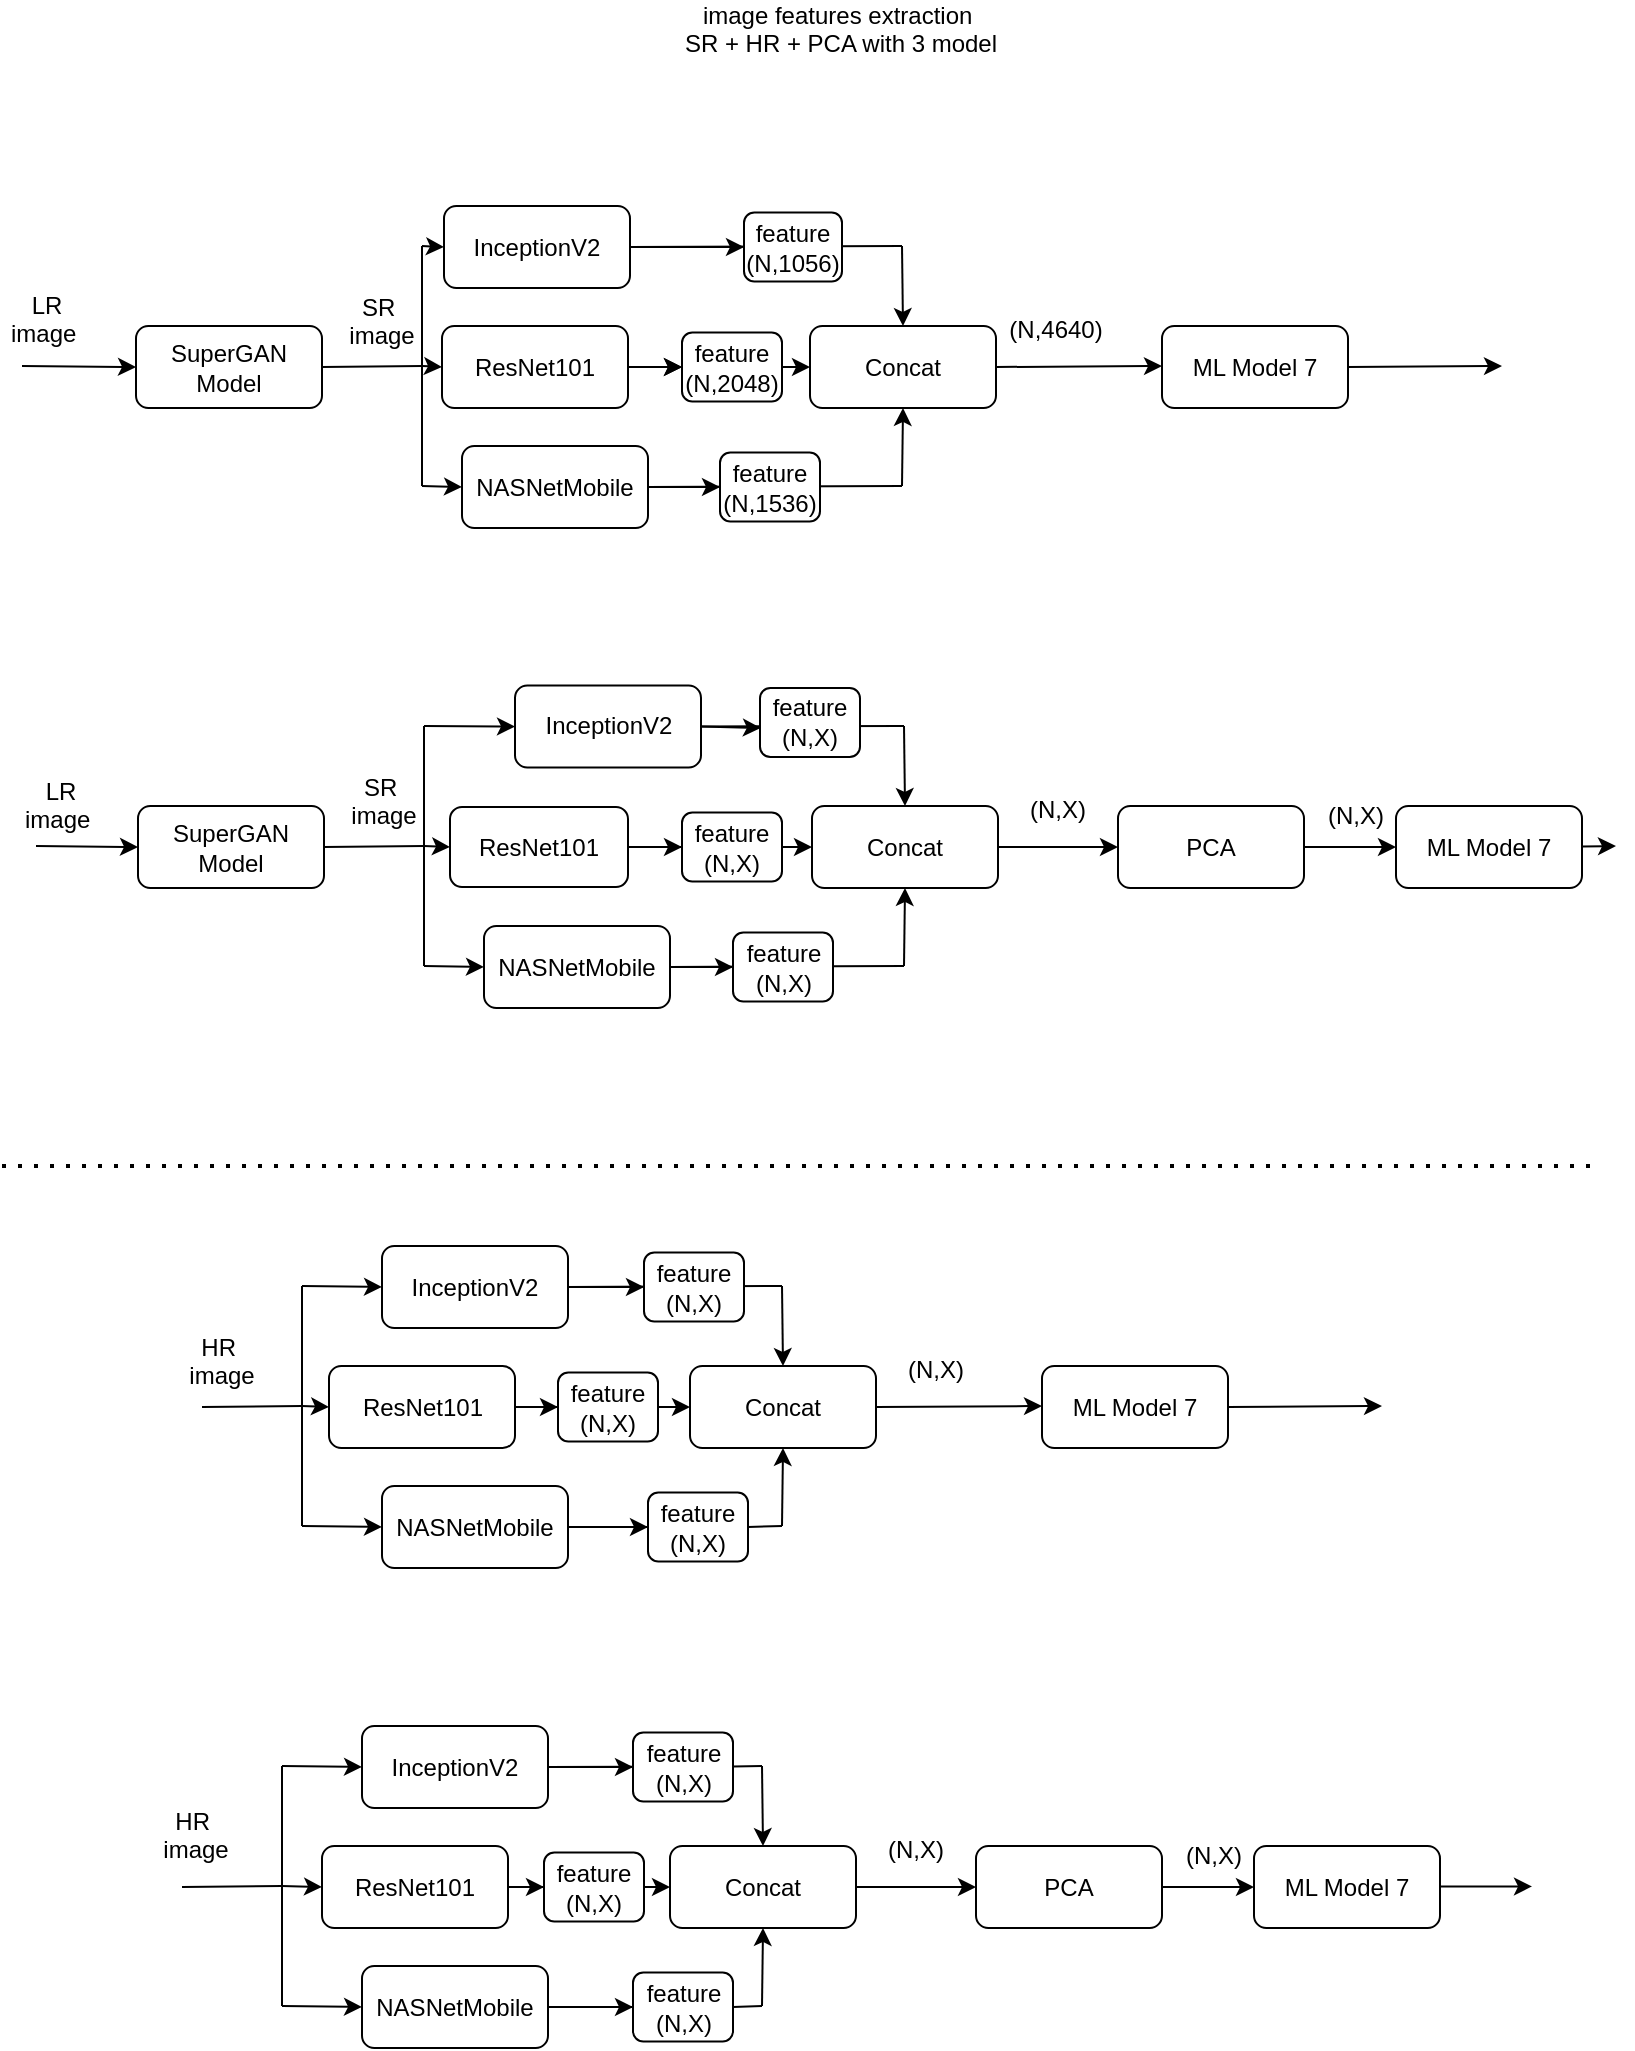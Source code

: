 <mxfile version="27.0.2" pages="12">
  <diagram name="Page-1" id="j8wi7QG0GmbQoVNPGs_e">
    <mxGraphModel dx="1118" dy="737" grid="1" gridSize="10" guides="1" tooltips="1" connect="1" arrows="1" fold="1" page="1" pageScale="1" pageWidth="827" pageHeight="1169" math="0" shadow="0">
      <root>
        <mxCell id="0" />
        <mxCell id="1" parent="0" />
        <mxCell id="xA8WTOc62iG-7iW16WjH-1" value="" style="endArrow=none;dashed=1;html=1;dashPattern=1 3;strokeWidth=2;rounded=0;labelBackgroundColor=none;fontColor=default;" parent="1" edge="1">
          <mxGeometry width="50" height="50" relative="1" as="geometry">
            <mxPoint x="10" y="600" as="sourcePoint" />
            <mxPoint x="810" y="600" as="targetPoint" />
          </mxGeometry>
        </mxCell>
        <mxCell id="xA8WTOc62iG-7iW16WjH-2" value="SuperGAN Model" style="rounded=1;whiteSpace=wrap;html=1;" parent="1" vertex="1">
          <mxGeometry x="77" y="180" width="93" height="41" as="geometry" />
        </mxCell>
        <mxCell id="xA8WTOc62iG-7iW16WjH-3" value="" style="endArrow=classic;html=1;rounded=0;entryX=0;entryY=0.5;entryDx=0;entryDy=0;" parent="1" target="xA8WTOc62iG-7iW16WjH-2" edge="1">
          <mxGeometry width="50" height="50" relative="1" as="geometry">
            <mxPoint x="20" y="200" as="sourcePoint" />
            <mxPoint x="173" y="203.27" as="targetPoint" />
          </mxGeometry>
        </mxCell>
        <mxCell id="xA8WTOc62iG-7iW16WjH-4" value="LR image&amp;nbsp;&lt;div&gt;&lt;br&gt;&lt;/div&gt;" style="text;html=1;align=center;verticalAlign=middle;whiteSpace=wrap;rounded=0;" parent="1" vertex="1">
          <mxGeometry x="10" y="170" width="45" height="27" as="geometry" />
        </mxCell>
        <mxCell id="xA8WTOc62iG-7iW16WjH-8" value="SR&amp;nbsp;&lt;div&gt;image&lt;div&gt;&lt;br&gt;&lt;/div&gt;&lt;/div&gt;" style="text;html=1;align=center;verticalAlign=middle;whiteSpace=wrap;rounded=0;" parent="1" vertex="1">
          <mxGeometry x="170" y="170" width="60" height="30" as="geometry" />
        </mxCell>
        <mxCell id="xA8WTOc62iG-7iW16WjH-10" value="NASNetMobile" style="rounded=1;whiteSpace=wrap;html=1;" parent="1" vertex="1">
          <mxGeometry x="240" y="240" width="93" height="41" as="geometry" />
        </mxCell>
        <mxCell id="xA8WTOc62iG-7iW16WjH-11" value="ResNet101" style="rounded=1;whiteSpace=wrap;html=1;" parent="1" vertex="1">
          <mxGeometry x="230" y="180" width="93" height="41" as="geometry" />
        </mxCell>
        <mxCell id="xA8WTOc62iG-7iW16WjH-12" value="Inception&lt;span style=&quot;background-color: transparent; color: light-dark(rgb(0, 0, 0), rgb(255, 255, 255));&quot;&gt;V2&lt;/span&gt;" style="rounded=1;whiteSpace=wrap;html=1;" parent="1" vertex="1">
          <mxGeometry x="231" y="120" width="93" height="41" as="geometry" />
        </mxCell>
        <mxCell id="xA8WTOc62iG-7iW16WjH-13" value="" style="endArrow=none;html=1;rounded=0;exitX=1;exitY=0.5;exitDx=0;exitDy=0;" parent="1" source="xA8WTOc62iG-7iW16WjH-2" edge="1">
          <mxGeometry width="50" height="50" relative="1" as="geometry">
            <mxPoint x="190" y="200" as="sourcePoint" />
            <mxPoint x="220" y="200" as="targetPoint" />
          </mxGeometry>
        </mxCell>
        <mxCell id="xA8WTOc62iG-7iW16WjH-14" value="" style="endArrow=none;html=1;rounded=0;" parent="1" edge="1">
          <mxGeometry width="50" height="50" relative="1" as="geometry">
            <mxPoint x="220" y="260" as="sourcePoint" />
            <mxPoint x="220" y="200" as="targetPoint" />
          </mxGeometry>
        </mxCell>
        <mxCell id="xA8WTOc62iG-7iW16WjH-15" value="" style="endArrow=none;html=1;rounded=0;" parent="1" edge="1">
          <mxGeometry width="50" height="50" relative="1" as="geometry">
            <mxPoint x="220" y="200" as="sourcePoint" />
            <mxPoint x="220" y="140" as="targetPoint" />
          </mxGeometry>
        </mxCell>
        <mxCell id="xA8WTOc62iG-7iW16WjH-16" value="" style="endArrow=classic;html=1;rounded=0;entryX=0;entryY=0.5;entryDx=0;entryDy=0;" parent="1" target="xA8WTOc62iG-7iW16WjH-10" edge="1">
          <mxGeometry width="50" height="50" relative="1" as="geometry">
            <mxPoint x="220" y="260" as="sourcePoint" />
            <mxPoint x="230" y="280" as="targetPoint" />
          </mxGeometry>
        </mxCell>
        <mxCell id="xA8WTOc62iG-7iW16WjH-17" value="" style="endArrow=classic;html=1;rounded=0;entryX=0;entryY=0.5;entryDx=0;entryDy=0;" parent="1" target="xA8WTOc62iG-7iW16WjH-11" edge="1">
          <mxGeometry width="50" height="50" relative="1" as="geometry">
            <mxPoint x="220" y="200" as="sourcePoint" />
            <mxPoint x="230" y="280" as="targetPoint" />
          </mxGeometry>
        </mxCell>
        <mxCell id="xA8WTOc62iG-7iW16WjH-18" value="" style="endArrow=classic;html=1;rounded=0;entryX=0;entryY=0.5;entryDx=0;entryDy=0;" parent="1" target="xA8WTOc62iG-7iW16WjH-12" edge="1">
          <mxGeometry width="50" height="50" relative="1" as="geometry">
            <mxPoint x="220" y="140" as="sourcePoint" />
            <mxPoint x="240" y="100" as="targetPoint" />
          </mxGeometry>
        </mxCell>
        <mxCell id="xA8WTOc62iG-7iW16WjH-19" value="" style="endArrow=none;html=1;rounded=0;exitX=1;exitY=0.5;exitDx=0;exitDy=0;" parent="1" source="xA8WTOc62iG-7iW16WjH-12" edge="1">
          <mxGeometry width="50" height="50" relative="1" as="geometry">
            <mxPoint x="390" y="160" as="sourcePoint" />
            <mxPoint x="460" y="140" as="targetPoint" />
          </mxGeometry>
        </mxCell>
        <mxCell id="xA8WTOc62iG-7iW16WjH-21" value="" style="endArrow=none;html=1;rounded=0;exitX=1;exitY=0.5;exitDx=0;exitDy=0;" parent="1" source="xA8WTOc62iG-7iW16WjH-10" edge="1">
          <mxGeometry width="50" height="50" relative="1" as="geometry">
            <mxPoint x="440" y="300" as="sourcePoint" />
            <mxPoint x="460" y="260" as="targetPoint" />
          </mxGeometry>
        </mxCell>
        <mxCell id="xA8WTOc62iG-7iW16WjH-24" value="Concat" style="rounded=1;whiteSpace=wrap;html=1;" parent="1" vertex="1">
          <mxGeometry x="414" y="180" width="93" height="41" as="geometry" />
        </mxCell>
        <mxCell id="xA8WTOc62iG-7iW16WjH-25" value="" style="endArrow=classic;html=1;rounded=0;exitX=1;exitY=0.5;exitDx=0;exitDy=0;entryX=0;entryY=0.5;entryDx=0;entryDy=0;" parent="1" source="RNW69wl3_q94wfMT_gMt-2" target="xA8WTOc62iG-7iW16WjH-24" edge="1">
          <mxGeometry width="50" height="50" relative="1" as="geometry">
            <mxPoint x="360" y="240" as="sourcePoint" />
            <mxPoint x="410" y="190" as="targetPoint" />
          </mxGeometry>
        </mxCell>
        <mxCell id="xA8WTOc62iG-7iW16WjH-26" value="" style="endArrow=classic;html=1;rounded=0;entryX=0.5;entryY=1;entryDx=0;entryDy=0;" parent="1" target="xA8WTOc62iG-7iW16WjH-24" edge="1">
          <mxGeometry width="50" height="50" relative="1" as="geometry">
            <mxPoint x="460" y="260" as="sourcePoint" />
            <mxPoint x="500" y="290" as="targetPoint" />
          </mxGeometry>
        </mxCell>
        <mxCell id="xA8WTOc62iG-7iW16WjH-27" value="" style="endArrow=classic;html=1;rounded=0;entryX=0.5;entryY=0;entryDx=0;entryDy=0;" parent="1" target="xA8WTOc62iG-7iW16WjH-24" edge="1">
          <mxGeometry width="50" height="50" relative="1" as="geometry">
            <mxPoint x="460" y="140" as="sourcePoint" />
            <mxPoint x="520" y="120" as="targetPoint" />
          </mxGeometry>
        </mxCell>
        <mxCell id="xA8WTOc62iG-7iW16WjH-31" value="" style="endArrow=classic;html=1;rounded=0;exitX=1;exitY=0.5;exitDx=0;exitDy=0;" parent="1" source="xA8WTOc62iG-7iW16WjH-24" edge="1">
          <mxGeometry width="50" height="50" relative="1" as="geometry">
            <mxPoint x="550" y="220" as="sourcePoint" />
            <mxPoint x="590" y="200" as="targetPoint" />
          </mxGeometry>
        </mxCell>
        <mxCell id="xA8WTOc62iG-7iW16WjH-32" value="(N,4640)" style="text;html=1;align=center;verticalAlign=middle;whiteSpace=wrap;rounded=0;" parent="1" vertex="1">
          <mxGeometry x="507" y="167" width="60" height="30" as="geometry" />
        </mxCell>
        <mxCell id="xA8WTOc62iG-7iW16WjH-33" value="ML Model 7" style="rounded=1;whiteSpace=wrap;html=1;" parent="1" vertex="1">
          <mxGeometry x="590" y="180" width="93" height="41" as="geometry" />
        </mxCell>
        <mxCell id="xA8WTOc62iG-7iW16WjH-34" value="image features extraction&amp;nbsp;&lt;div&gt;SR + HR + PCA with 3 model&lt;/div&gt;&lt;div&gt;&lt;br&gt;&lt;/div&gt;" style="text;html=1;align=center;verticalAlign=middle;whiteSpace=wrap;rounded=0;" parent="1" vertex="1">
          <mxGeometry x="315" y="23" width="229" height="31" as="geometry" />
        </mxCell>
        <mxCell id="xA8WTOc62iG-7iW16WjH-35" value="" style="endArrow=classic;html=1;rounded=0;exitX=1;exitY=0.5;exitDx=0;exitDy=0;" parent="1" source="xA8WTOc62iG-7iW16WjH-33" edge="1">
          <mxGeometry width="50" height="50" relative="1" as="geometry">
            <mxPoint x="700" y="270" as="sourcePoint" />
            <mxPoint x="760" y="200" as="targetPoint" />
          </mxGeometry>
        </mxCell>
        <mxCell id="n4B9-sy9CFAk3HNMIIcW-1" value="SuperGAN Model" style="rounded=1;whiteSpace=wrap;html=1;" parent="1" vertex="1">
          <mxGeometry x="78" y="420" width="93" height="41" as="geometry" />
        </mxCell>
        <mxCell id="n4B9-sy9CFAk3HNMIIcW-2" value="" style="endArrow=classic;html=1;rounded=0;entryX=0;entryY=0.5;entryDx=0;entryDy=0;" parent="1" target="n4B9-sy9CFAk3HNMIIcW-1" edge="1">
          <mxGeometry width="50" height="50" relative="1" as="geometry">
            <mxPoint x="27" y="440" as="sourcePoint" />
            <mxPoint x="180" y="443.27" as="targetPoint" />
          </mxGeometry>
        </mxCell>
        <mxCell id="n4B9-sy9CFAk3HNMIIcW-3" value="SR&amp;nbsp;&lt;div&gt;image&lt;div&gt;&lt;br&gt;&lt;/div&gt;&lt;/div&gt;" style="text;html=1;align=center;verticalAlign=middle;whiteSpace=wrap;rounded=0;" parent="1" vertex="1">
          <mxGeometry x="171" y="410" width="60" height="30" as="geometry" />
        </mxCell>
        <mxCell id="n4B9-sy9CFAk3HNMIIcW-4" value="NASNetMobile" style="rounded=1;whiteSpace=wrap;html=1;" parent="1" vertex="1">
          <mxGeometry x="251" y="480" width="93" height="41" as="geometry" />
        </mxCell>
        <mxCell id="n4B9-sy9CFAk3HNMIIcW-5" value="ResNet101" style="rounded=1;whiteSpace=wrap;html=1;" parent="1" vertex="1">
          <mxGeometry x="234" y="420.5" width="89" height="40" as="geometry" />
        </mxCell>
        <mxCell id="n4B9-sy9CFAk3HNMIIcW-6" value="Inception&lt;span style=&quot;background-color: transparent; color: light-dark(rgb(0, 0, 0), rgb(255, 255, 255));&quot;&gt;V2&lt;/span&gt;" style="rounded=1;whiteSpace=wrap;html=1;" parent="1" vertex="1">
          <mxGeometry x="266.5" y="359.75" width="93" height="41" as="geometry" />
        </mxCell>
        <mxCell id="n4B9-sy9CFAk3HNMIIcW-7" value="" style="endArrow=none;html=1;rounded=0;exitX=1;exitY=0.5;exitDx=0;exitDy=0;" parent="1" source="n4B9-sy9CFAk3HNMIIcW-1" edge="1">
          <mxGeometry width="50" height="50" relative="1" as="geometry">
            <mxPoint x="191" y="440" as="sourcePoint" />
            <mxPoint x="221" y="440" as="targetPoint" />
          </mxGeometry>
        </mxCell>
        <mxCell id="n4B9-sy9CFAk3HNMIIcW-8" value="" style="endArrow=none;html=1;rounded=0;" parent="1" edge="1">
          <mxGeometry width="50" height="50" relative="1" as="geometry">
            <mxPoint x="221" y="500" as="sourcePoint" />
            <mxPoint x="221" y="440" as="targetPoint" />
          </mxGeometry>
        </mxCell>
        <mxCell id="n4B9-sy9CFAk3HNMIIcW-9" value="" style="endArrow=none;html=1;rounded=0;" parent="1" edge="1">
          <mxGeometry width="50" height="50" relative="1" as="geometry">
            <mxPoint x="221" y="440" as="sourcePoint" />
            <mxPoint x="221" y="380" as="targetPoint" />
          </mxGeometry>
        </mxCell>
        <mxCell id="n4B9-sy9CFAk3HNMIIcW-10" value="" style="endArrow=classic;html=1;rounded=0;entryX=0;entryY=0.5;entryDx=0;entryDy=0;" parent="1" target="n4B9-sy9CFAk3HNMIIcW-4" edge="1">
          <mxGeometry width="50" height="50" relative="1" as="geometry">
            <mxPoint x="221" y="500" as="sourcePoint" />
            <mxPoint x="231" y="520" as="targetPoint" />
          </mxGeometry>
        </mxCell>
        <mxCell id="n4B9-sy9CFAk3HNMIIcW-11" value="" style="endArrow=classic;html=1;rounded=0;entryX=0;entryY=0.5;entryDx=0;entryDy=0;" parent="1" target="n4B9-sy9CFAk3HNMIIcW-5" edge="1">
          <mxGeometry width="50" height="50" relative="1" as="geometry">
            <mxPoint x="221" y="440" as="sourcePoint" />
            <mxPoint x="231" y="520" as="targetPoint" />
          </mxGeometry>
        </mxCell>
        <mxCell id="n4B9-sy9CFAk3HNMIIcW-12" value="" style="endArrow=classic;html=1;rounded=0;entryX=0;entryY=0.5;entryDx=0;entryDy=0;" parent="1" target="n4B9-sy9CFAk3HNMIIcW-6" edge="1">
          <mxGeometry width="50" height="50" relative="1" as="geometry">
            <mxPoint x="221" y="380" as="sourcePoint" />
            <mxPoint x="261" y="380.5" as="targetPoint" />
          </mxGeometry>
        </mxCell>
        <mxCell id="n4B9-sy9CFAk3HNMIIcW-13" value="" style="endArrow=none;html=1;rounded=0;exitX=1;exitY=0.5;exitDx=0;exitDy=0;" parent="1" source="n4B9-sy9CFAk3HNMIIcW-6" edge="1">
          <mxGeometry width="50" height="50" relative="1" as="geometry">
            <mxPoint x="354.0" y="380.5" as="sourcePoint" />
            <mxPoint x="461" y="380" as="targetPoint" />
          </mxGeometry>
        </mxCell>
        <mxCell id="n4B9-sy9CFAk3HNMIIcW-14" value="" style="endArrow=none;html=1;rounded=0;exitX=1;exitY=0.5;exitDx=0;exitDy=0;" parent="1" source="n4B9-sy9CFAk3HNMIIcW-4" edge="1">
          <mxGeometry width="50" height="50" relative="1" as="geometry">
            <mxPoint x="441" y="540" as="sourcePoint" />
            <mxPoint x="461" y="500" as="targetPoint" />
          </mxGeometry>
        </mxCell>
        <mxCell id="n4B9-sy9CFAk3HNMIIcW-15" value="Concat" style="rounded=1;whiteSpace=wrap;html=1;" parent="1" vertex="1">
          <mxGeometry x="415" y="420" width="93" height="41" as="geometry" />
        </mxCell>
        <mxCell id="n4B9-sy9CFAk3HNMIIcW-16" value="" style="endArrow=classic;html=1;rounded=0;exitX=1;exitY=0.5;exitDx=0;exitDy=0;entryX=0;entryY=0.5;entryDx=0;entryDy=0;" parent="1" source="n4B9-sy9CFAk3HNMIIcW-5" target="n4B9-sy9CFAk3HNMIIcW-15" edge="1">
          <mxGeometry width="50" height="50" relative="1" as="geometry">
            <mxPoint x="361" y="480" as="sourcePoint" />
            <mxPoint x="411" y="430" as="targetPoint" />
          </mxGeometry>
        </mxCell>
        <mxCell id="n4B9-sy9CFAk3HNMIIcW-17" value="" style="endArrow=classic;html=1;rounded=0;entryX=0.5;entryY=1;entryDx=0;entryDy=0;" parent="1" target="n4B9-sy9CFAk3HNMIIcW-15" edge="1">
          <mxGeometry width="50" height="50" relative="1" as="geometry">
            <mxPoint x="461" y="500" as="sourcePoint" />
            <mxPoint x="501" y="530" as="targetPoint" />
          </mxGeometry>
        </mxCell>
        <mxCell id="n4B9-sy9CFAk3HNMIIcW-18" value="" style="endArrow=classic;html=1;rounded=0;entryX=0.5;entryY=0;entryDx=0;entryDy=0;" parent="1" target="n4B9-sy9CFAk3HNMIIcW-15" edge="1">
          <mxGeometry width="50" height="50" relative="1" as="geometry">
            <mxPoint x="461" y="380" as="sourcePoint" />
            <mxPoint x="521" y="360" as="targetPoint" />
          </mxGeometry>
        </mxCell>
        <mxCell id="n4B9-sy9CFAk3HNMIIcW-22" value="" style="endArrow=classic;html=1;rounded=0;exitX=1;exitY=0.5;exitDx=0;exitDy=0;entryX=0;entryY=0.5;entryDx=0;entryDy=0;" parent="1" source="n4B9-sy9CFAk3HNMIIcW-15" target="n4B9-sy9CFAk3HNMIIcW-24" edge="1">
          <mxGeometry width="50" height="50" relative="1" as="geometry">
            <mxPoint x="551" y="460" as="sourcePoint" />
            <mxPoint x="591" y="440" as="targetPoint" />
          </mxGeometry>
        </mxCell>
        <mxCell id="n4B9-sy9CFAk3HNMIIcW-23" value="(N,X)" style="text;html=1;align=center;verticalAlign=middle;whiteSpace=wrap;rounded=0;" parent="1" vertex="1">
          <mxGeometry x="508" y="407" width="60" height="30" as="geometry" />
        </mxCell>
        <mxCell id="n4B9-sy9CFAk3HNMIIcW-24" value="PCA" style="rounded=1;whiteSpace=wrap;html=1;" parent="1" vertex="1">
          <mxGeometry x="568" y="420" width="93" height="41" as="geometry" />
        </mxCell>
        <mxCell id="n4B9-sy9CFAk3HNMIIcW-25" value="" style="endArrow=classic;html=1;rounded=0;exitX=1;exitY=0.5;exitDx=0;exitDy=0;entryX=0;entryY=0.5;entryDx=0;entryDy=0;" parent="1" source="n4B9-sy9CFAk3HNMIIcW-24" target="n4B9-sy9CFAk3HNMIIcW-26" edge="1">
          <mxGeometry width="50" height="50" relative="1" as="geometry">
            <mxPoint x="701" y="510" as="sourcePoint" />
            <mxPoint x="711" y="440.5" as="targetPoint" />
          </mxGeometry>
        </mxCell>
        <mxCell id="n4B9-sy9CFAk3HNMIIcW-26" value="ML Model 7" style="rounded=1;whiteSpace=wrap;html=1;" parent="1" vertex="1">
          <mxGeometry x="707" y="420" width="93" height="41" as="geometry" />
        </mxCell>
        <mxCell id="n4B9-sy9CFAk3HNMIIcW-29" value="" style="endArrow=classic;html=1;rounded=0;exitX=1;exitY=0.5;exitDx=0;exitDy=0;" parent="1" edge="1">
          <mxGeometry width="50" height="50" relative="1" as="geometry">
            <mxPoint x="800" y="440.21" as="sourcePoint" />
            <mxPoint x="817" y="440" as="targetPoint" />
          </mxGeometry>
        </mxCell>
        <mxCell id="n4B9-sy9CFAk3HNMIIcW-30" value="(N,X)" style="text;html=1;align=center;verticalAlign=middle;whiteSpace=wrap;rounded=0;" parent="1" vertex="1">
          <mxGeometry x="657" y="410" width="60" height="30" as="geometry" />
        </mxCell>
        <mxCell id="n4B9-sy9CFAk3HNMIIcW-33" value="HR&amp;nbsp;&lt;div&gt;image&lt;div&gt;&lt;br&gt;&lt;/div&gt;&lt;/div&gt;" style="text;html=1;align=center;verticalAlign=middle;whiteSpace=wrap;rounded=0;" parent="1" vertex="1">
          <mxGeometry x="90" y="690" width="60" height="30" as="geometry" />
        </mxCell>
        <mxCell id="n4B9-sy9CFAk3HNMIIcW-34" value="NASNetMobile" style="rounded=1;whiteSpace=wrap;html=1;" parent="1" vertex="1">
          <mxGeometry x="200" y="760" width="93" height="41" as="geometry" />
        </mxCell>
        <mxCell id="n4B9-sy9CFAk3HNMIIcW-35" value="ResNet101" style="rounded=1;whiteSpace=wrap;html=1;" parent="1" vertex="1">
          <mxGeometry x="173.5" y="700" width="93" height="41" as="geometry" />
        </mxCell>
        <mxCell id="n4B9-sy9CFAk3HNMIIcW-36" value="Inception&lt;span style=&quot;background-color: transparent; color: light-dark(rgb(0, 0, 0), rgb(255, 255, 255));&quot;&gt;V2&lt;/span&gt;" style="rounded=1;whiteSpace=wrap;html=1;" parent="1" vertex="1">
          <mxGeometry x="200" y="640" width="93" height="41" as="geometry" />
        </mxCell>
        <mxCell id="n4B9-sy9CFAk3HNMIIcW-37" value="" style="endArrow=none;html=1;rounded=0;exitX=1;exitY=0.5;exitDx=0;exitDy=0;" parent="1" edge="1">
          <mxGeometry width="50" height="50" relative="1" as="geometry">
            <mxPoint x="110.0" y="720.5" as="sourcePoint" />
            <mxPoint x="160" y="720" as="targetPoint" />
          </mxGeometry>
        </mxCell>
        <mxCell id="n4B9-sy9CFAk3HNMIIcW-38" value="" style="endArrow=none;html=1;rounded=0;" parent="1" edge="1">
          <mxGeometry width="50" height="50" relative="1" as="geometry">
            <mxPoint x="160" y="780" as="sourcePoint" />
            <mxPoint x="160" y="720" as="targetPoint" />
          </mxGeometry>
        </mxCell>
        <mxCell id="n4B9-sy9CFAk3HNMIIcW-39" value="" style="endArrow=none;html=1;rounded=0;" parent="1" edge="1">
          <mxGeometry width="50" height="50" relative="1" as="geometry">
            <mxPoint x="160" y="720" as="sourcePoint" />
            <mxPoint x="160" y="660" as="targetPoint" />
          </mxGeometry>
        </mxCell>
        <mxCell id="n4B9-sy9CFAk3HNMIIcW-40" value="" style="endArrow=classic;html=1;rounded=0;entryX=0;entryY=0.5;entryDx=0;entryDy=0;" parent="1" target="n4B9-sy9CFAk3HNMIIcW-34" edge="1">
          <mxGeometry width="50" height="50" relative="1" as="geometry">
            <mxPoint x="160" y="780" as="sourcePoint" />
            <mxPoint x="170" y="800" as="targetPoint" />
          </mxGeometry>
        </mxCell>
        <mxCell id="n4B9-sy9CFAk3HNMIIcW-41" value="" style="endArrow=classic;html=1;rounded=0;entryX=0;entryY=0.5;entryDx=0;entryDy=0;" parent="1" target="n4B9-sy9CFAk3HNMIIcW-35" edge="1">
          <mxGeometry width="50" height="50" relative="1" as="geometry">
            <mxPoint x="160" y="720" as="sourcePoint" />
            <mxPoint x="170" y="800" as="targetPoint" />
          </mxGeometry>
        </mxCell>
        <mxCell id="n4B9-sy9CFAk3HNMIIcW-42" value="" style="endArrow=classic;html=1;rounded=0;entryX=0;entryY=0.5;entryDx=0;entryDy=0;" parent="1" target="n4B9-sy9CFAk3HNMIIcW-36" edge="1">
          <mxGeometry width="50" height="50" relative="1" as="geometry">
            <mxPoint x="160" y="660" as="sourcePoint" />
            <mxPoint x="180" y="620" as="targetPoint" />
          </mxGeometry>
        </mxCell>
        <mxCell id="n4B9-sy9CFAk3HNMIIcW-43" value="" style="endArrow=none;html=1;rounded=0;exitX=1;exitY=0.5;exitDx=0;exitDy=0;" parent="1" source="n4B9-sy9CFAk3HNMIIcW-36" edge="1">
          <mxGeometry width="50" height="50" relative="1" as="geometry">
            <mxPoint x="330" y="680" as="sourcePoint" />
            <mxPoint x="400" y="660" as="targetPoint" />
          </mxGeometry>
        </mxCell>
        <mxCell id="n4B9-sy9CFAk3HNMIIcW-44" value="" style="endArrow=none;html=1;rounded=0;exitX=1;exitY=0.5;exitDx=0;exitDy=0;" parent="1" source="RNW69wl3_q94wfMT_gMt-16" edge="1">
          <mxGeometry width="50" height="50" relative="1" as="geometry">
            <mxPoint x="380" y="820" as="sourcePoint" />
            <mxPoint x="400" y="780" as="targetPoint" />
          </mxGeometry>
        </mxCell>
        <mxCell id="n4B9-sy9CFAk3HNMIIcW-45" value="Concat" style="rounded=1;whiteSpace=wrap;html=1;" parent="1" vertex="1">
          <mxGeometry x="354" y="700" width="93" height="41" as="geometry" />
        </mxCell>
        <mxCell id="n4B9-sy9CFAk3HNMIIcW-46" value="" style="endArrow=classic;html=1;rounded=0;exitX=1;exitY=0.5;exitDx=0;exitDy=0;entryX=0;entryY=0.5;entryDx=0;entryDy=0;" parent="1" source="n4B9-sy9CFAk3HNMIIcW-35" target="n4B9-sy9CFAk3HNMIIcW-45" edge="1">
          <mxGeometry width="50" height="50" relative="1" as="geometry">
            <mxPoint x="300" y="760" as="sourcePoint" />
            <mxPoint x="350" y="710" as="targetPoint" />
          </mxGeometry>
        </mxCell>
        <mxCell id="n4B9-sy9CFAk3HNMIIcW-47" value="" style="endArrow=classic;html=1;rounded=0;entryX=0.5;entryY=1;entryDx=0;entryDy=0;" parent="1" target="n4B9-sy9CFAk3HNMIIcW-45" edge="1">
          <mxGeometry width="50" height="50" relative="1" as="geometry">
            <mxPoint x="400" y="780" as="sourcePoint" />
            <mxPoint x="440" y="810" as="targetPoint" />
          </mxGeometry>
        </mxCell>
        <mxCell id="n4B9-sy9CFAk3HNMIIcW-48" value="" style="endArrow=classic;html=1;rounded=0;entryX=0.5;entryY=0;entryDx=0;entryDy=0;" parent="1" target="n4B9-sy9CFAk3HNMIIcW-45" edge="1">
          <mxGeometry width="50" height="50" relative="1" as="geometry">
            <mxPoint x="400" y="660" as="sourcePoint" />
            <mxPoint x="460" y="640" as="targetPoint" />
          </mxGeometry>
        </mxCell>
        <mxCell id="n4B9-sy9CFAk3HNMIIcW-52" value="" style="endArrow=classic;html=1;rounded=0;exitX=1;exitY=0.5;exitDx=0;exitDy=0;" parent="1" source="n4B9-sy9CFAk3HNMIIcW-45" edge="1">
          <mxGeometry width="50" height="50" relative="1" as="geometry">
            <mxPoint x="490" y="740" as="sourcePoint" />
            <mxPoint x="530" y="720" as="targetPoint" />
          </mxGeometry>
        </mxCell>
        <mxCell id="n4B9-sy9CFAk3HNMIIcW-53" value="(N,X)" style="text;html=1;align=center;verticalAlign=middle;whiteSpace=wrap;rounded=0;" parent="1" vertex="1">
          <mxGeometry x="447" y="687" width="60" height="30" as="geometry" />
        </mxCell>
        <mxCell id="n4B9-sy9CFAk3HNMIIcW-54" value="ML Model 7" style="rounded=1;whiteSpace=wrap;html=1;" parent="1" vertex="1">
          <mxGeometry x="530" y="700" width="93" height="41" as="geometry" />
        </mxCell>
        <mxCell id="n4B9-sy9CFAk3HNMIIcW-55" value="" style="endArrow=classic;html=1;rounded=0;exitX=1;exitY=0.5;exitDx=0;exitDy=0;" parent="1" source="n4B9-sy9CFAk3HNMIIcW-54" edge="1">
          <mxGeometry width="50" height="50" relative="1" as="geometry">
            <mxPoint x="640" y="790" as="sourcePoint" />
            <mxPoint x="700" y="720" as="targetPoint" />
          </mxGeometry>
        </mxCell>
        <mxCell id="n4B9-sy9CFAk3HNMIIcW-56" value="LR image&amp;nbsp;&lt;div&gt;&lt;br&gt;&lt;/div&gt;" style="text;html=1;align=center;verticalAlign=middle;whiteSpace=wrap;rounded=0;" parent="1" vertex="1">
          <mxGeometry x="17" y="413" width="45" height="27" as="geometry" />
        </mxCell>
        <mxCell id="n4B9-sy9CFAk3HNMIIcW-59" value="HR&amp;nbsp;&lt;div&gt;image&lt;div&gt;&lt;br&gt;&lt;/div&gt;&lt;/div&gt;" style="text;html=1;align=center;verticalAlign=middle;whiteSpace=wrap;rounded=0;" parent="1" vertex="1">
          <mxGeometry x="77" y="927" width="60" height="30" as="geometry" />
        </mxCell>
        <mxCell id="n4B9-sy9CFAk3HNMIIcW-60" value="NASNetMobile" style="rounded=1;whiteSpace=wrap;html=1;" parent="1" vertex="1">
          <mxGeometry x="190" y="1000" width="93" height="41" as="geometry" />
        </mxCell>
        <mxCell id="n4B9-sy9CFAk3HNMIIcW-61" value="ResNet101" style="rounded=1;whiteSpace=wrap;html=1;" parent="1" vertex="1">
          <mxGeometry x="170" y="940" width="93" height="41" as="geometry" />
        </mxCell>
        <mxCell id="n4B9-sy9CFAk3HNMIIcW-62" value="Inception&lt;span style=&quot;background-color: transparent; color: light-dark(rgb(0, 0, 0), rgb(255, 255, 255));&quot;&gt;V2&lt;/span&gt;" style="rounded=1;whiteSpace=wrap;html=1;" parent="1" vertex="1">
          <mxGeometry x="190" y="880" width="93" height="41" as="geometry" />
        </mxCell>
        <mxCell id="n4B9-sy9CFAk3HNMIIcW-63" value="" style="endArrow=none;html=1;rounded=0;exitX=1;exitY=0.5;exitDx=0;exitDy=0;" parent="1" edge="1">
          <mxGeometry width="50" height="50" relative="1" as="geometry">
            <mxPoint x="100.0" y="960.5" as="sourcePoint" />
            <mxPoint x="150" y="960" as="targetPoint" />
          </mxGeometry>
        </mxCell>
        <mxCell id="n4B9-sy9CFAk3HNMIIcW-64" value="" style="endArrow=none;html=1;rounded=0;" parent="1" edge="1">
          <mxGeometry width="50" height="50" relative="1" as="geometry">
            <mxPoint x="150" y="1020" as="sourcePoint" />
            <mxPoint x="150" y="960" as="targetPoint" />
          </mxGeometry>
        </mxCell>
        <mxCell id="n4B9-sy9CFAk3HNMIIcW-65" value="" style="endArrow=none;html=1;rounded=0;" parent="1" edge="1">
          <mxGeometry width="50" height="50" relative="1" as="geometry">
            <mxPoint x="150" y="960" as="sourcePoint" />
            <mxPoint x="150" y="900" as="targetPoint" />
          </mxGeometry>
        </mxCell>
        <mxCell id="n4B9-sy9CFAk3HNMIIcW-66" value="" style="endArrow=classic;html=1;rounded=0;entryX=0;entryY=0.5;entryDx=0;entryDy=0;" parent="1" target="n4B9-sy9CFAk3HNMIIcW-60" edge="1">
          <mxGeometry width="50" height="50" relative="1" as="geometry">
            <mxPoint x="150" y="1020" as="sourcePoint" />
            <mxPoint x="160" y="1040" as="targetPoint" />
          </mxGeometry>
        </mxCell>
        <mxCell id="n4B9-sy9CFAk3HNMIIcW-67" value="" style="endArrow=classic;html=1;rounded=0;entryX=0;entryY=0.5;entryDx=0;entryDy=0;" parent="1" target="n4B9-sy9CFAk3HNMIIcW-61" edge="1">
          <mxGeometry width="50" height="50" relative="1" as="geometry">
            <mxPoint x="150" y="960" as="sourcePoint" />
            <mxPoint x="160" y="1040" as="targetPoint" />
          </mxGeometry>
        </mxCell>
        <mxCell id="n4B9-sy9CFAk3HNMIIcW-68" value="" style="endArrow=classic;html=1;rounded=0;entryX=0;entryY=0.5;entryDx=0;entryDy=0;" parent="1" target="n4B9-sy9CFAk3HNMIIcW-62" edge="1">
          <mxGeometry width="50" height="50" relative="1" as="geometry">
            <mxPoint x="150" y="900" as="sourcePoint" />
            <mxPoint x="170" y="860" as="targetPoint" />
          </mxGeometry>
        </mxCell>
        <mxCell id="n4B9-sy9CFAk3HNMIIcW-69" value="" style="endArrow=none;html=1;rounded=0;exitX=1;exitY=0.5;exitDx=0;exitDy=0;" parent="1" edge="1">
          <mxGeometry width="50" height="50" relative="1" as="geometry">
            <mxPoint x="375.5" y="900.25" as="sourcePoint" />
            <mxPoint x="390" y="900" as="targetPoint" />
          </mxGeometry>
        </mxCell>
        <mxCell id="n4B9-sy9CFAk3HNMIIcW-70" value="" style="endArrow=none;html=1;rounded=0;exitX=1;exitY=0.5;exitDx=0;exitDy=0;" parent="1" source="RNW69wl3_q94wfMT_gMt-28" edge="1">
          <mxGeometry width="50" height="50" relative="1" as="geometry">
            <mxPoint x="370" y="1060" as="sourcePoint" />
            <mxPoint x="390" y="1020" as="targetPoint" />
          </mxGeometry>
        </mxCell>
        <mxCell id="n4B9-sy9CFAk3HNMIIcW-71" value="Concat" style="rounded=1;whiteSpace=wrap;html=1;" parent="1" vertex="1">
          <mxGeometry x="344" y="940" width="93" height="41" as="geometry" />
        </mxCell>
        <mxCell id="n4B9-sy9CFAk3HNMIIcW-72" value="" style="endArrow=classic;html=1;rounded=0;exitX=1;exitY=0.5;exitDx=0;exitDy=0;entryX=0;entryY=0.5;entryDx=0;entryDy=0;" parent="1" source="n4B9-sy9CFAk3HNMIIcW-61" target="n4B9-sy9CFAk3HNMIIcW-71" edge="1">
          <mxGeometry width="50" height="50" relative="1" as="geometry">
            <mxPoint x="290" y="1000" as="sourcePoint" />
            <mxPoint x="340" y="950" as="targetPoint" />
          </mxGeometry>
        </mxCell>
        <mxCell id="n4B9-sy9CFAk3HNMIIcW-73" value="" style="endArrow=classic;html=1;rounded=0;entryX=0.5;entryY=1;entryDx=0;entryDy=0;" parent="1" target="n4B9-sy9CFAk3HNMIIcW-71" edge="1">
          <mxGeometry width="50" height="50" relative="1" as="geometry">
            <mxPoint x="390" y="1020" as="sourcePoint" />
            <mxPoint x="430" y="1050" as="targetPoint" />
          </mxGeometry>
        </mxCell>
        <mxCell id="n4B9-sy9CFAk3HNMIIcW-74" value="" style="endArrow=classic;html=1;rounded=0;entryX=0.5;entryY=0;entryDx=0;entryDy=0;" parent="1" target="n4B9-sy9CFAk3HNMIIcW-71" edge="1">
          <mxGeometry width="50" height="50" relative="1" as="geometry">
            <mxPoint x="390" y="900" as="sourcePoint" />
            <mxPoint x="450" y="880" as="targetPoint" />
          </mxGeometry>
        </mxCell>
        <mxCell id="n4B9-sy9CFAk3HNMIIcW-78" value="" style="endArrow=classic;html=1;rounded=0;exitX=1;exitY=0.5;exitDx=0;exitDy=0;entryX=0;entryY=0.5;entryDx=0;entryDy=0;" parent="1" source="n4B9-sy9CFAk3HNMIIcW-71" target="n4B9-sy9CFAk3HNMIIcW-80" edge="1">
          <mxGeometry width="50" height="50" relative="1" as="geometry">
            <mxPoint x="480" y="980" as="sourcePoint" />
            <mxPoint x="520" y="960" as="targetPoint" />
          </mxGeometry>
        </mxCell>
        <mxCell id="n4B9-sy9CFAk3HNMIIcW-79" value="(N,X)" style="text;html=1;align=center;verticalAlign=middle;whiteSpace=wrap;rounded=0;" parent="1" vertex="1">
          <mxGeometry x="437" y="927" width="60" height="30" as="geometry" />
        </mxCell>
        <mxCell id="n4B9-sy9CFAk3HNMIIcW-80" value="PCA" style="rounded=1;whiteSpace=wrap;html=1;" parent="1" vertex="1">
          <mxGeometry x="497" y="940" width="93" height="41" as="geometry" />
        </mxCell>
        <mxCell id="n4B9-sy9CFAk3HNMIIcW-81" value="" style="endArrow=classic;html=1;rounded=0;exitX=1;exitY=0.5;exitDx=0;exitDy=0;entryX=0;entryY=0.5;entryDx=0;entryDy=0;" parent="1" source="n4B9-sy9CFAk3HNMIIcW-80" target="n4B9-sy9CFAk3HNMIIcW-82" edge="1">
          <mxGeometry width="50" height="50" relative="1" as="geometry">
            <mxPoint x="630" y="1030" as="sourcePoint" />
            <mxPoint x="640" y="960.5" as="targetPoint" />
          </mxGeometry>
        </mxCell>
        <mxCell id="n4B9-sy9CFAk3HNMIIcW-82" value="ML Model 7" style="rounded=1;whiteSpace=wrap;html=1;" parent="1" vertex="1">
          <mxGeometry x="636" y="940" width="93" height="41" as="geometry" />
        </mxCell>
        <mxCell id="n4B9-sy9CFAk3HNMIIcW-83" value="" style="endArrow=classic;html=1;rounded=0;exitX=1;exitY=0.5;exitDx=0;exitDy=0;entryX=0;entryY=0.5;entryDx=0;entryDy=0;" parent="1" edge="1">
          <mxGeometry width="50" height="50" relative="1" as="geometry">
            <mxPoint x="729" y="960.21" as="sourcePoint" />
            <mxPoint x="775" y="960.21" as="targetPoint" />
          </mxGeometry>
        </mxCell>
        <mxCell id="n4B9-sy9CFAk3HNMIIcW-84" value="(N,X)" style="text;html=1;align=center;verticalAlign=middle;whiteSpace=wrap;rounded=0;" parent="1" vertex="1">
          <mxGeometry x="586" y="930" width="60" height="30" as="geometry" />
        </mxCell>
        <mxCell id="RNW69wl3_q94wfMT_gMt-3" value="" style="endArrow=classic;html=1;rounded=0;exitX=1;exitY=0.5;exitDx=0;exitDy=0;entryX=0;entryY=0.5;entryDx=0;entryDy=0;" parent="1" source="xA8WTOc62iG-7iW16WjH-11" target="RNW69wl3_q94wfMT_gMt-2" edge="1">
          <mxGeometry width="50" height="50" relative="1" as="geometry">
            <mxPoint x="290" y="230" as="sourcePoint" />
            <mxPoint x="340" y="180" as="targetPoint" />
          </mxGeometry>
        </mxCell>
        <mxCell id="RNW69wl3_q94wfMT_gMt-4" value="" style="endArrow=classic;html=1;rounded=0;exitX=1;exitY=0.5;exitDx=0;exitDy=0;entryX=0;entryY=0.5;entryDx=0;entryDy=0;" parent="1" source="xA8WTOc62iG-7iW16WjH-11" target="RNW69wl3_q94wfMT_gMt-2" edge="1">
          <mxGeometry width="50" height="50" relative="1" as="geometry">
            <mxPoint x="323" y="201" as="sourcePoint" />
            <mxPoint x="414" y="201" as="targetPoint" />
          </mxGeometry>
        </mxCell>
        <mxCell id="RNW69wl3_q94wfMT_gMt-2" value="feature&lt;br&gt;(N,2048)" style="rounded=1;whiteSpace=wrap;html=1;" parent="1" vertex="1">
          <mxGeometry x="350" y="183.25" width="50" height="34.5" as="geometry" />
        </mxCell>
        <mxCell id="RNW69wl3_q94wfMT_gMt-5" value="feature&lt;br&gt;(N,1056)" style="rounded=1;whiteSpace=wrap;html=1;" parent="1" vertex="1">
          <mxGeometry x="381" y="123.25" width="49" height="34.5" as="geometry" />
        </mxCell>
        <mxCell id="RNW69wl3_q94wfMT_gMt-6" value="" style="endArrow=classic;html=1;rounded=0;exitX=1;exitY=0.5;exitDx=0;exitDy=0;entryX=0;entryY=0.5;entryDx=0;entryDy=0;" parent="1" source="xA8WTOc62iG-7iW16WjH-12" target="RNW69wl3_q94wfMT_gMt-5" edge="1">
          <mxGeometry width="50" height="50" relative="1" as="geometry">
            <mxPoint x="340" y="190" as="sourcePoint" />
            <mxPoint x="370" y="160" as="targetPoint" />
          </mxGeometry>
        </mxCell>
        <mxCell id="RNW69wl3_q94wfMT_gMt-7" value="feature&lt;br&gt;(N,1536)" style="rounded=1;whiteSpace=wrap;html=1;" parent="1" vertex="1">
          <mxGeometry x="369" y="243.25" width="50" height="34.5" as="geometry" />
        </mxCell>
        <mxCell id="RNW69wl3_q94wfMT_gMt-8" value="" style="endArrow=classic;html=1;rounded=0;exitX=1;exitY=0.5;exitDx=0;exitDy=0;entryX=0;entryY=0.5;entryDx=0;entryDy=0;" parent="1" source="xA8WTOc62iG-7iW16WjH-10" target="RNW69wl3_q94wfMT_gMt-7" edge="1">
          <mxGeometry width="50" height="50" relative="1" as="geometry">
            <mxPoint x="320" y="340" as="sourcePoint" />
            <mxPoint x="370" y="290" as="targetPoint" />
          </mxGeometry>
        </mxCell>
        <mxCell id="RNW69wl3_q94wfMT_gMt-9" value="feature&lt;br&gt;(N,X)" style="rounded=1;whiteSpace=wrap;html=1;" parent="1" vertex="1">
          <mxGeometry x="389" y="361" width="50" height="34.5" as="geometry" />
        </mxCell>
        <mxCell id="RNW69wl3_q94wfMT_gMt-10" value="" style="endArrow=classic;html=1;rounded=0;exitX=1;exitY=0.5;exitDx=0;exitDy=0;entryX=0.009;entryY=0.58;entryDx=0;entryDy=0;entryPerimeter=0;" parent="1" source="n4B9-sy9CFAk3HNMIIcW-6" target="RNW69wl3_q94wfMT_gMt-9" edge="1">
          <mxGeometry width="50" height="50" relative="1" as="geometry">
            <mxPoint x="350" y="360" as="sourcePoint" />
            <mxPoint x="400" y="310" as="targetPoint" />
          </mxGeometry>
        </mxCell>
        <mxCell id="RNW69wl3_q94wfMT_gMt-11" value="feature&lt;br&gt;(N,X)" style="rounded=1;whiteSpace=wrap;html=1;" parent="1" vertex="1">
          <mxGeometry x="350" y="423.25" width="50" height="34.5" as="geometry" />
        </mxCell>
        <mxCell id="RNW69wl3_q94wfMT_gMt-12" value="" style="endArrow=classic;html=1;rounded=0;exitX=1;exitY=0.5;exitDx=0;exitDy=0;entryX=0;entryY=0.5;entryDx=0;entryDy=0;" parent="1" source="n4B9-sy9CFAk3HNMIIcW-5" target="RNW69wl3_q94wfMT_gMt-11" edge="1">
          <mxGeometry width="50" height="50" relative="1" as="geometry">
            <mxPoint x="220" y="510" as="sourcePoint" />
            <mxPoint x="270" y="460" as="targetPoint" />
          </mxGeometry>
        </mxCell>
        <mxCell id="RNW69wl3_q94wfMT_gMt-13" value="feature&lt;br&gt;(N,X)" style="rounded=1;whiteSpace=wrap;html=1;" parent="1" vertex="1">
          <mxGeometry x="375.5" y="483.25" width="50" height="34.5" as="geometry" />
        </mxCell>
        <mxCell id="RNW69wl3_q94wfMT_gMt-14" value="" style="endArrow=classic;html=1;rounded=0;exitX=1;exitY=0.5;exitDx=0;exitDy=0;entryX=0;entryY=0.5;entryDx=0;entryDy=0;" parent="1" source="n4B9-sy9CFAk3HNMIIcW-4" target="RNW69wl3_q94wfMT_gMt-13" edge="1">
          <mxGeometry width="50" height="50" relative="1" as="geometry">
            <mxPoint x="460" y="540" as="sourcePoint" />
            <mxPoint x="510" y="490" as="targetPoint" />
          </mxGeometry>
        </mxCell>
        <mxCell id="RNW69wl3_q94wfMT_gMt-15" value="feature&lt;br&gt;(N,X)" style="rounded=1;whiteSpace=wrap;html=1;" parent="1" vertex="1">
          <mxGeometry x="331" y="643.25" width="50" height="34.5" as="geometry" />
        </mxCell>
        <mxCell id="RNW69wl3_q94wfMT_gMt-17" value="feature&lt;br&gt;(N,X)" style="rounded=1;whiteSpace=wrap;html=1;" parent="1" vertex="1">
          <mxGeometry x="288" y="703.25" width="50" height="34.5" as="geometry" />
        </mxCell>
        <mxCell id="RNW69wl3_q94wfMT_gMt-18" value="" style="endArrow=none;html=1;rounded=0;exitX=1;exitY=0.5;exitDx=0;exitDy=0;" parent="1" source="n4B9-sy9CFAk3HNMIIcW-34" target="RNW69wl3_q94wfMT_gMt-16" edge="1">
          <mxGeometry width="50" height="50" relative="1" as="geometry">
            <mxPoint x="293" y="781" as="sourcePoint" />
            <mxPoint x="400" y="780" as="targetPoint" />
          </mxGeometry>
        </mxCell>
        <mxCell id="RNW69wl3_q94wfMT_gMt-16" value="feature&lt;br&gt;(N,X)" style="rounded=1;whiteSpace=wrap;html=1;" parent="1" vertex="1">
          <mxGeometry x="333" y="763.25" width="50" height="34.5" as="geometry" />
        </mxCell>
        <mxCell id="RNW69wl3_q94wfMT_gMt-19" value="" style="endArrow=classic;html=1;rounded=0;exitX=1;exitY=0.5;exitDx=0;exitDy=0;entryX=0;entryY=0.5;entryDx=0;entryDy=0;" parent="1" source="n4B9-sy9CFAk3HNMIIcW-35" target="RNW69wl3_q94wfMT_gMt-17" edge="1">
          <mxGeometry width="50" height="50" relative="1" as="geometry">
            <mxPoint x="250" y="750" as="sourcePoint" />
            <mxPoint x="300" y="700" as="targetPoint" />
          </mxGeometry>
        </mxCell>
        <mxCell id="RNW69wl3_q94wfMT_gMt-20" value="" style="endArrow=classic;html=1;rounded=0;exitX=1;exitY=0.5;exitDx=0;exitDy=0;entryX=0;entryY=0.5;entryDx=0;entryDy=0;" parent="1" source="n4B9-sy9CFAk3HNMIIcW-36" target="RNW69wl3_q94wfMT_gMt-15" edge="1">
          <mxGeometry width="50" height="50" relative="1" as="geometry">
            <mxPoint x="300" y="680" as="sourcePoint" />
            <mxPoint x="320" y="690" as="targetPoint" />
          </mxGeometry>
        </mxCell>
        <mxCell id="RNW69wl3_q94wfMT_gMt-21" value="" style="endArrow=classic;html=1;rounded=0;exitX=1;exitY=0.5;exitDx=0;exitDy=0;entryX=0;entryY=0.5;entryDx=0;entryDy=0;" parent="1" source="n4B9-sy9CFAk3HNMIIcW-34" target="RNW69wl3_q94wfMT_gMt-16" edge="1">
          <mxGeometry width="50" height="50" relative="1" as="geometry">
            <mxPoint x="310" y="760" as="sourcePoint" />
            <mxPoint x="360" y="710" as="targetPoint" />
          </mxGeometry>
        </mxCell>
        <mxCell id="RNW69wl3_q94wfMT_gMt-23" value="" style="endArrow=none;html=1;rounded=0;exitX=1;exitY=0.5;exitDx=0;exitDy=0;" parent="1" source="n4B9-sy9CFAk3HNMIIcW-62" edge="1">
          <mxGeometry width="50" height="50" relative="1" as="geometry">
            <mxPoint x="283" y="901" as="sourcePoint" />
            <mxPoint x="325.5" y="900.343" as="targetPoint" />
          </mxGeometry>
        </mxCell>
        <mxCell id="RNW69wl3_q94wfMT_gMt-24" value="feature&lt;br&gt;(N,X)" style="rounded=1;whiteSpace=wrap;html=1;" parent="1" vertex="1">
          <mxGeometry x="281" y="943.25" width="50" height="34.5" as="geometry" />
        </mxCell>
        <mxCell id="RNW69wl3_q94wfMT_gMt-25" value="feature&lt;br&gt;(N,X)" style="rounded=1;whiteSpace=wrap;html=1;" parent="1" vertex="1">
          <mxGeometry x="325.5" y="883.25" width="50" height="34.5" as="geometry" />
        </mxCell>
        <mxCell id="RNW69wl3_q94wfMT_gMt-29" value="" style="endArrow=none;html=1;rounded=0;exitX=1;exitY=0.5;exitDx=0;exitDy=0;" parent="1" source="n4B9-sy9CFAk3HNMIIcW-60" target="RNW69wl3_q94wfMT_gMt-28" edge="1">
          <mxGeometry width="50" height="50" relative="1" as="geometry">
            <mxPoint x="283" y="1021" as="sourcePoint" />
            <mxPoint x="390" y="1020" as="targetPoint" />
          </mxGeometry>
        </mxCell>
        <mxCell id="RNW69wl3_q94wfMT_gMt-28" value="feature&lt;br&gt;(N,X)" style="rounded=1;whiteSpace=wrap;html=1;" parent="1" vertex="1">
          <mxGeometry x="325.5" y="1003.25" width="50" height="34.5" as="geometry" />
        </mxCell>
        <mxCell id="RNW69wl3_q94wfMT_gMt-30" value="" style="endArrow=classic;html=1;rounded=0;exitX=1;exitY=0.5;exitDx=0;exitDy=0;entryX=0;entryY=0.5;entryDx=0;entryDy=0;" parent="1" source="n4B9-sy9CFAk3HNMIIcW-60" target="RNW69wl3_q94wfMT_gMt-28" edge="1">
          <mxGeometry width="50" height="50" relative="1" as="geometry">
            <mxPoint x="400" y="1080" as="sourcePoint" />
            <mxPoint x="450" y="1030" as="targetPoint" />
          </mxGeometry>
        </mxCell>
        <mxCell id="RNW69wl3_q94wfMT_gMt-31" value="" style="endArrow=classic;html=1;rounded=0;exitX=1;exitY=0.5;exitDx=0;exitDy=0;entryX=0;entryY=0.5;entryDx=0;entryDy=0;" parent="1" source="n4B9-sy9CFAk3HNMIIcW-61" target="RNW69wl3_q94wfMT_gMt-24" edge="1">
          <mxGeometry width="50" height="50" relative="1" as="geometry">
            <mxPoint x="250" y="990" as="sourcePoint" />
            <mxPoint x="300" y="940" as="targetPoint" />
          </mxGeometry>
        </mxCell>
        <mxCell id="RNW69wl3_q94wfMT_gMt-32" value="" style="endArrow=classic;html=1;rounded=0;exitX=1;exitY=0.5;exitDx=0;exitDy=0;entryX=0;entryY=0.5;entryDx=0;entryDy=0;" parent="1" source="n4B9-sy9CFAk3HNMIIcW-62" target="RNW69wl3_q94wfMT_gMt-25" edge="1">
          <mxGeometry width="50" height="50" relative="1" as="geometry">
            <mxPoint x="130" y="900" as="sourcePoint" />
            <mxPoint x="180" y="850" as="targetPoint" />
          </mxGeometry>
        </mxCell>
      </root>
    </mxGraphModel>
  </diagram>
  <diagram id="ci-Ybil0RffZqkg48eCb" name="Page-2">
    <mxGraphModel dx="600" dy="382" grid="1" gridSize="10" guides="1" tooltips="1" connect="1" arrows="1" fold="1" page="1" pageScale="1" pageWidth="827" pageHeight="1169" math="0" shadow="0">
      <root>
        <mxCell id="0" />
        <mxCell id="1" parent="0" />
        <mxCell id="CjNOUcWMiJxEUOP_j7Xr-1" value="" style="endArrow=none;dashed=1;html=1;dashPattern=1 3;strokeWidth=2;rounded=0;labelBackgroundColor=none;fontColor=default;" parent="1" edge="1">
          <mxGeometry width="50" height="50" relative="1" as="geometry">
            <mxPoint x="10" y="600" as="sourcePoint" />
            <mxPoint x="820" y="600" as="targetPoint" />
          </mxGeometry>
        </mxCell>
        <mxCell id="CjNOUcWMiJxEUOP_j7Xr-2" value="SuperGAN Model" style="rounded=1;whiteSpace=wrap;html=1;" parent="1" vertex="1">
          <mxGeometry x="97" y="43" width="93" height="41" as="geometry" />
        </mxCell>
        <mxCell id="CjNOUcWMiJxEUOP_j7Xr-3" value="" style="endArrow=classic;html=1;rounded=0;entryX=0;entryY=0.5;entryDx=0;entryDy=0;" parent="1" target="CjNOUcWMiJxEUOP_j7Xr-2" edge="1">
          <mxGeometry width="50" height="50" relative="1" as="geometry">
            <mxPoint x="40" y="63" as="sourcePoint" />
            <mxPoint x="193" y="66.27" as="targetPoint" />
          </mxGeometry>
        </mxCell>
        <mxCell id="CjNOUcWMiJxEUOP_j7Xr-4" value="LR image&amp;nbsp;&lt;div&gt;&lt;br&gt;&lt;/div&gt;" style="text;html=1;align=center;verticalAlign=middle;whiteSpace=wrap;rounded=0;" parent="1" vertex="1">
          <mxGeometry x="30" y="33" width="45" height="27" as="geometry" />
        </mxCell>
        <mxCell id="CjNOUcWMiJxEUOP_j7Xr-5" value="SR&amp;nbsp;&lt;div&gt;image&lt;div&gt;&lt;br&gt;&lt;/div&gt;&lt;/div&gt;" style="text;html=1;align=center;verticalAlign=middle;whiteSpace=wrap;rounded=0;" parent="1" vertex="1">
          <mxGeometry x="190" y="33" width="60" height="30" as="geometry" />
        </mxCell>
        <mxCell id="CjNOUcWMiJxEUOP_j7Xr-7" value="ResNet101" style="rounded=1;whiteSpace=wrap;html=1;" parent="1" vertex="1">
          <mxGeometry x="254" y="43" width="93" height="41" as="geometry" />
        </mxCell>
        <mxCell id="CjNOUcWMiJxEUOP_j7Xr-9" value="" style="endArrow=none;html=1;rounded=0;exitX=1;exitY=0.5;exitDx=0;exitDy=0;" parent="1" source="CjNOUcWMiJxEUOP_j7Xr-2" edge="1">
          <mxGeometry width="50" height="50" relative="1" as="geometry">
            <mxPoint x="210" y="63" as="sourcePoint" />
            <mxPoint x="240" y="63" as="targetPoint" />
          </mxGeometry>
        </mxCell>
        <mxCell id="CjNOUcWMiJxEUOP_j7Xr-13" value="" style="endArrow=classic;html=1;rounded=0;entryX=0;entryY=0.5;entryDx=0;entryDy=0;" parent="1" target="CjNOUcWMiJxEUOP_j7Xr-7" edge="1">
          <mxGeometry width="50" height="50" relative="1" as="geometry">
            <mxPoint x="240" y="63" as="sourcePoint" />
            <mxPoint x="250" y="143" as="targetPoint" />
          </mxGeometry>
        </mxCell>
        <mxCell id="CjNOUcWMiJxEUOP_j7Xr-18" value="" style="endArrow=classic;html=1;rounded=0;exitX=1;exitY=0.5;exitDx=0;exitDy=0;entryX=0;entryY=0.5;entryDx=0;entryDy=0;" parent="1" source="NmFYkl3Hl3Gp6nUuanAS-1" target="CjNOUcWMiJxEUOP_j7Xr-26" edge="1">
          <mxGeometry width="50" height="50" relative="1" as="geometry">
            <mxPoint x="380" y="103" as="sourcePoint" />
            <mxPoint x="434" y="63.5" as="targetPoint" />
          </mxGeometry>
        </mxCell>
        <mxCell id="CjNOUcWMiJxEUOP_j7Xr-26" value="ML Model 7" style="rounded=1;whiteSpace=wrap;html=1;" parent="1" vertex="1">
          <mxGeometry x="440.5" y="43" width="93" height="41" as="geometry" />
        </mxCell>
        <mxCell id="CjNOUcWMiJxEUOP_j7Xr-27" value="" style="endArrow=classic;html=1;rounded=0;exitX=1;exitY=0.5;exitDx=0;exitDy=0;" parent="1" source="CjNOUcWMiJxEUOP_j7Xr-26" edge="1">
          <mxGeometry width="50" height="50" relative="1" as="geometry">
            <mxPoint x="550.5" y="133" as="sourcePoint" />
            <mxPoint x="610.5" y="63" as="targetPoint" />
          </mxGeometry>
        </mxCell>
        <mxCell id="CjNOUcWMiJxEUOP_j7Xr-28" value="SuperGAN Model" style="rounded=1;whiteSpace=wrap;html=1;" parent="1" vertex="1">
          <mxGeometry x="61" y="120" width="93" height="41" as="geometry" />
        </mxCell>
        <mxCell id="CjNOUcWMiJxEUOP_j7Xr-29" value="" style="endArrow=classic;html=1;rounded=0;entryX=0;entryY=0.5;entryDx=0;entryDy=0;" parent="1" target="CjNOUcWMiJxEUOP_j7Xr-28" edge="1">
          <mxGeometry width="50" height="50" relative="1" as="geometry">
            <mxPoint x="10" y="140" as="sourcePoint" />
            <mxPoint x="163" y="143.27" as="targetPoint" />
          </mxGeometry>
        </mxCell>
        <mxCell id="CjNOUcWMiJxEUOP_j7Xr-30" value="SR&amp;nbsp;&lt;div&gt;image&lt;div&gt;&lt;br&gt;&lt;/div&gt;&lt;/div&gt;" style="text;html=1;align=center;verticalAlign=middle;whiteSpace=wrap;rounded=0;" parent="1" vertex="1">
          <mxGeometry x="154" y="110" width="60" height="30" as="geometry" />
        </mxCell>
        <mxCell id="CjNOUcWMiJxEUOP_j7Xr-32" value="ResNet101" style="rounded=1;whiteSpace=wrap;html=1;" parent="1" vertex="1">
          <mxGeometry x="223" y="120" width="93" height="41" as="geometry" />
        </mxCell>
        <mxCell id="CjNOUcWMiJxEUOP_j7Xr-34" value="" style="endArrow=none;html=1;rounded=0;exitX=1;exitY=0.5;exitDx=0;exitDy=0;" parent="1" source="CjNOUcWMiJxEUOP_j7Xr-28" edge="1">
          <mxGeometry width="50" height="50" relative="1" as="geometry">
            <mxPoint x="174" y="140" as="sourcePoint" />
            <mxPoint x="204" y="140" as="targetPoint" />
          </mxGeometry>
        </mxCell>
        <mxCell id="CjNOUcWMiJxEUOP_j7Xr-38" value="" style="endArrow=classic;html=1;rounded=0;entryX=0;entryY=0.5;entryDx=0;entryDy=0;" parent="1" target="CjNOUcWMiJxEUOP_j7Xr-32" edge="1">
          <mxGeometry width="50" height="50" relative="1" as="geometry">
            <mxPoint x="204" y="140" as="sourcePoint" />
            <mxPoint x="214" y="220" as="targetPoint" />
          </mxGeometry>
        </mxCell>
        <mxCell id="CjNOUcWMiJxEUOP_j7Xr-43" value="" style="endArrow=classic;html=1;rounded=0;exitX=1;exitY=0.5;exitDx=0;exitDy=0;entryX=0;entryY=0.5;entryDx=0;entryDy=0;" parent="1" source="NmFYkl3Hl3Gp6nUuanAS-3" target="CjNOUcWMiJxEUOP_j7Xr-51" edge="1">
          <mxGeometry width="50" height="50" relative="1" as="geometry">
            <mxPoint x="344" y="180" as="sourcePoint" />
            <mxPoint x="398" y="140.5" as="targetPoint" />
          </mxGeometry>
        </mxCell>
        <mxCell id="CjNOUcWMiJxEUOP_j7Xr-51" value="PCA" style="rounded=1;whiteSpace=wrap;html=1;" parent="1" vertex="1">
          <mxGeometry x="405" y="120" width="93" height="41" as="geometry" />
        </mxCell>
        <mxCell id="CjNOUcWMiJxEUOP_j7Xr-52" value="" style="endArrow=classic;html=1;rounded=0;exitX=1;exitY=0.5;exitDx=0;exitDy=0;entryX=0;entryY=0.5;entryDx=0;entryDy=0;" parent="1" source="CjNOUcWMiJxEUOP_j7Xr-51" target="CjNOUcWMiJxEUOP_j7Xr-53" edge="1">
          <mxGeometry width="50" height="50" relative="1" as="geometry">
            <mxPoint x="538" y="210" as="sourcePoint" />
            <mxPoint x="548" y="140.5" as="targetPoint" />
          </mxGeometry>
        </mxCell>
        <mxCell id="CjNOUcWMiJxEUOP_j7Xr-53" value="ML Model 7" style="rounded=1;whiteSpace=wrap;html=1;" parent="1" vertex="1">
          <mxGeometry x="544" y="120" width="93" height="41" as="geometry" />
        </mxCell>
        <mxCell id="CjNOUcWMiJxEUOP_j7Xr-54" value="" style="endArrow=classic;html=1;rounded=0;exitX=1;exitY=0.5;exitDx=0;exitDy=0;entryX=0;entryY=0.5;entryDx=0;entryDy=0;" parent="1" edge="1">
          <mxGeometry width="50" height="50" relative="1" as="geometry">
            <mxPoint x="637" y="140.21" as="sourcePoint" />
            <mxPoint x="683" y="140.21" as="targetPoint" />
          </mxGeometry>
        </mxCell>
        <mxCell id="CjNOUcWMiJxEUOP_j7Xr-55" value="(N,X)" style="text;html=1;align=center;verticalAlign=middle;whiteSpace=wrap;rounded=0;" parent="1" vertex="1">
          <mxGeometry x="494" y="110" width="60" height="30" as="geometry" />
        </mxCell>
        <mxCell id="CjNOUcWMiJxEUOP_j7Xr-56" value="HR&amp;nbsp;&lt;div&gt;image&lt;div&gt;&lt;br&gt;&lt;/div&gt;&lt;/div&gt;" style="text;html=1;align=center;verticalAlign=middle;whiteSpace=wrap;rounded=0;" parent="1" vertex="1">
          <mxGeometry x="30" y="640" width="60" height="30" as="geometry" />
        </mxCell>
        <mxCell id="CjNOUcWMiJxEUOP_j7Xr-58" value="ResNet101" style="rounded=1;whiteSpace=wrap;html=1;" parent="1" vertex="1">
          <mxGeometry x="110" y="650" width="93" height="41" as="geometry" />
        </mxCell>
        <mxCell id="CjNOUcWMiJxEUOP_j7Xr-60" value="" style="endArrow=none;html=1;rounded=0;exitX=1;exitY=0.5;exitDx=0;exitDy=0;" parent="1" edge="1">
          <mxGeometry width="50" height="50" relative="1" as="geometry">
            <mxPoint x="50.0" y="670.5" as="sourcePoint" />
            <mxPoint x="100" y="670" as="targetPoint" />
          </mxGeometry>
        </mxCell>
        <mxCell id="CjNOUcWMiJxEUOP_j7Xr-64" value="" style="endArrow=classic;html=1;rounded=0;entryX=0;entryY=0.5;entryDx=0;entryDy=0;" parent="1" target="CjNOUcWMiJxEUOP_j7Xr-58" edge="1">
          <mxGeometry width="50" height="50" relative="1" as="geometry">
            <mxPoint x="100" y="670" as="sourcePoint" />
            <mxPoint x="110" y="750" as="targetPoint" />
          </mxGeometry>
        </mxCell>
        <mxCell id="CjNOUcWMiJxEUOP_j7Xr-69" value="" style="endArrow=classic;html=1;rounded=0;exitX=1;exitY=0.5;exitDx=0;exitDy=0;entryX=0;entryY=0.5;entryDx=0;entryDy=0;" parent="1" source="NmFYkl3Hl3Gp6nUuanAS-9" target="CjNOUcWMiJxEUOP_j7Xr-77" edge="1">
          <mxGeometry width="50" height="50" relative="1" as="geometry">
            <mxPoint x="240" y="710" as="sourcePoint" />
            <mxPoint x="294" y="670.5" as="targetPoint" />
          </mxGeometry>
        </mxCell>
        <mxCell id="CjNOUcWMiJxEUOP_j7Xr-77" value="ML Model 7" style="rounded=1;whiteSpace=wrap;html=1;" parent="1" vertex="1">
          <mxGeometry x="305.5" y="650" width="93" height="41" as="geometry" />
        </mxCell>
        <mxCell id="CjNOUcWMiJxEUOP_j7Xr-78" value="" style="endArrow=classic;html=1;rounded=0;exitX=1;exitY=0.5;exitDx=0;exitDy=0;" parent="1" source="CjNOUcWMiJxEUOP_j7Xr-77" edge="1">
          <mxGeometry width="50" height="50" relative="1" as="geometry">
            <mxPoint x="415.5" y="740" as="sourcePoint" />
            <mxPoint x="475.5" y="670" as="targetPoint" />
          </mxGeometry>
        </mxCell>
        <mxCell id="CjNOUcWMiJxEUOP_j7Xr-79" value="LR image&amp;nbsp;&lt;div&gt;&lt;br&gt;&lt;/div&gt;" style="text;html=1;align=center;verticalAlign=middle;whiteSpace=wrap;rounded=0;" parent="1" vertex="1">
          <mxGeometry x="11" y="113" width="45" height="27" as="geometry" />
        </mxCell>
        <mxCell id="CjNOUcWMiJxEUOP_j7Xr-80" value="HR&amp;nbsp;&lt;div&gt;image&lt;div&gt;&lt;br&gt;&lt;/div&gt;&lt;/div&gt;" style="text;html=1;align=center;verticalAlign=middle;whiteSpace=wrap;rounded=0;" parent="1" vertex="1">
          <mxGeometry x="40" y="700" width="60" height="30" as="geometry" />
        </mxCell>
        <mxCell id="CjNOUcWMiJxEUOP_j7Xr-82" value="ResNet101" style="rounded=1;whiteSpace=wrap;html=1;" parent="1" vertex="1">
          <mxGeometry x="121" y="713" width="93" height="41" as="geometry" />
        </mxCell>
        <mxCell id="CjNOUcWMiJxEUOP_j7Xr-84" value="" style="endArrow=none;html=1;rounded=0;exitX=1;exitY=0.5;exitDx=0;exitDy=0;" parent="1" edge="1">
          <mxGeometry width="50" height="50" relative="1" as="geometry">
            <mxPoint x="63.0" y="733.5" as="sourcePoint" />
            <mxPoint x="113" y="733" as="targetPoint" />
          </mxGeometry>
        </mxCell>
        <mxCell id="CjNOUcWMiJxEUOP_j7Xr-88" value="" style="endArrow=classic;html=1;rounded=0;entryX=0;entryY=0.5;entryDx=0;entryDy=0;" parent="1" target="CjNOUcWMiJxEUOP_j7Xr-82" edge="1">
          <mxGeometry width="50" height="50" relative="1" as="geometry">
            <mxPoint x="113" y="733" as="sourcePoint" />
            <mxPoint x="123" y="813" as="targetPoint" />
          </mxGeometry>
        </mxCell>
        <mxCell id="CjNOUcWMiJxEUOP_j7Xr-92" value="PCA" style="rounded=1;whiteSpace=wrap;html=1;" parent="1" vertex="1">
          <mxGeometry x="307" y="713" width="93" height="41" as="geometry" />
        </mxCell>
        <mxCell id="CjNOUcWMiJxEUOP_j7Xr-93" value="" style="endArrow=classic;html=1;rounded=0;exitX=1;exitY=0.5;exitDx=0;exitDy=0;entryX=0;entryY=0.5;entryDx=0;entryDy=0;" parent="1" source="NmFYkl3Hl3Gp6nUuanAS-11" target="CjNOUcWMiJxEUOP_j7Xr-92" edge="1">
          <mxGeometry width="50" height="50" relative="1" as="geometry">
            <mxPoint x="253" y="773" as="sourcePoint" />
            <mxPoint x="303" y="723" as="targetPoint" />
          </mxGeometry>
        </mxCell>
        <mxCell id="CjNOUcWMiJxEUOP_j7Xr-99" value="" style="endArrow=classic;html=1;rounded=0;exitX=1;exitY=0.5;exitDx=0;exitDy=0;entryX=0;entryY=0.5;entryDx=0;entryDy=0;" parent="1" source="CjNOUcWMiJxEUOP_j7Xr-92" target="CjNOUcWMiJxEUOP_j7Xr-103" edge="1">
          <mxGeometry width="50" height="50" relative="1" as="geometry">
            <mxPoint x="443" y="753" as="sourcePoint" />
            <mxPoint x="460" y="733.5" as="targetPoint" />
          </mxGeometry>
        </mxCell>
        <mxCell id="CjNOUcWMiJxEUOP_j7Xr-100" value="(N,X)" style="text;html=1;align=center;verticalAlign=middle;whiteSpace=wrap;rounded=0;" parent="1" vertex="1">
          <mxGeometry x="400" y="700" width="60" height="30" as="geometry" />
        </mxCell>
        <mxCell id="CjNOUcWMiJxEUOP_j7Xr-103" value="ML Model 7" style="rounded=1;whiteSpace=wrap;html=1;" parent="1" vertex="1">
          <mxGeometry x="456" y="713" width="93" height="41" as="geometry" />
        </mxCell>
        <mxCell id="CjNOUcWMiJxEUOP_j7Xr-104" value="" style="endArrow=classic;html=1;rounded=0;exitX=1;exitY=0.5;exitDx=0;exitDy=0;entryX=0;entryY=0.5;entryDx=0;entryDy=0;" parent="1" edge="1">
          <mxGeometry width="50" height="50" relative="1" as="geometry">
            <mxPoint x="549" y="733.21" as="sourcePoint" />
            <mxPoint x="595" y="733.21" as="targetPoint" />
          </mxGeometry>
        </mxCell>
        <mxCell id="M_gSGe-iJD7jOCVO8x11-1" value="SuperGAN Model" style="rounded=1;whiteSpace=wrap;html=1;" parent="1" vertex="1">
          <mxGeometry x="107" y="203" width="93" height="41" as="geometry" />
        </mxCell>
        <mxCell id="M_gSGe-iJD7jOCVO8x11-2" value="" style="endArrow=classic;html=1;rounded=0;entryX=0;entryY=0.5;entryDx=0;entryDy=0;" parent="1" target="M_gSGe-iJD7jOCVO8x11-1" edge="1">
          <mxGeometry width="50" height="50" relative="1" as="geometry">
            <mxPoint x="50" y="223" as="sourcePoint" />
            <mxPoint x="203" y="226.27" as="targetPoint" />
          </mxGeometry>
        </mxCell>
        <mxCell id="M_gSGe-iJD7jOCVO8x11-3" value="LR image&amp;nbsp;&lt;div&gt;&lt;br&gt;&lt;/div&gt;" style="text;html=1;align=center;verticalAlign=middle;whiteSpace=wrap;rounded=0;" parent="1" vertex="1">
          <mxGeometry x="40" y="193" width="45" height="27" as="geometry" />
        </mxCell>
        <mxCell id="M_gSGe-iJD7jOCVO8x11-4" value="SR&amp;nbsp;&lt;div&gt;image&lt;div&gt;&lt;br&gt;&lt;/div&gt;&lt;/div&gt;" style="text;html=1;align=center;verticalAlign=middle;whiteSpace=wrap;rounded=0;" parent="1" vertex="1">
          <mxGeometry x="200" y="193" width="60" height="30" as="geometry" />
        </mxCell>
        <mxCell id="M_gSGe-iJD7jOCVO8x11-5" value="Inception&lt;span style=&quot;color: light-dark(rgb(0, 0, 0), rgb(255, 255, 255)); background-color: transparent;&quot;&gt;V2&lt;/span&gt;" style="rounded=1;whiteSpace=wrap;html=1;" parent="1" vertex="1">
          <mxGeometry x="254" y="203" width="93" height="41" as="geometry" />
        </mxCell>
        <mxCell id="M_gSGe-iJD7jOCVO8x11-6" value="" style="endArrow=none;html=1;rounded=0;exitX=1;exitY=0.5;exitDx=0;exitDy=0;" parent="1" source="M_gSGe-iJD7jOCVO8x11-1" edge="1">
          <mxGeometry width="50" height="50" relative="1" as="geometry">
            <mxPoint x="220" y="223" as="sourcePoint" />
            <mxPoint x="250" y="223" as="targetPoint" />
          </mxGeometry>
        </mxCell>
        <mxCell id="M_gSGe-iJD7jOCVO8x11-7" value="" style="endArrow=classic;html=1;rounded=0;entryX=0;entryY=0.5;entryDx=0;entryDy=0;" parent="1" target="M_gSGe-iJD7jOCVO8x11-5" edge="1">
          <mxGeometry width="50" height="50" relative="1" as="geometry">
            <mxPoint x="250" y="223" as="sourcePoint" />
            <mxPoint x="260" y="303" as="targetPoint" />
          </mxGeometry>
        </mxCell>
        <mxCell id="M_gSGe-iJD7jOCVO8x11-8" value="" style="endArrow=classic;html=1;rounded=0;exitX=1;exitY=0.5;exitDx=0;exitDy=0;entryX=0;entryY=0.5;entryDx=0;entryDy=0;" parent="1" source="NmFYkl3Hl3Gp6nUuanAS-5" target="M_gSGe-iJD7jOCVO8x11-10" edge="1">
          <mxGeometry width="50" height="50" relative="1" as="geometry">
            <mxPoint x="390" y="263" as="sourcePoint" />
            <mxPoint x="444" y="223.5" as="targetPoint" />
          </mxGeometry>
        </mxCell>
        <mxCell id="M_gSGe-iJD7jOCVO8x11-10" value="ML Model 7" style="rounded=1;whiteSpace=wrap;html=1;" parent="1" vertex="1">
          <mxGeometry x="450.5" y="203" width="93" height="41" as="geometry" />
        </mxCell>
        <mxCell id="M_gSGe-iJD7jOCVO8x11-11" value="" style="endArrow=classic;html=1;rounded=0;exitX=1;exitY=0.5;exitDx=0;exitDy=0;" parent="1" source="M_gSGe-iJD7jOCVO8x11-10" edge="1">
          <mxGeometry width="50" height="50" relative="1" as="geometry">
            <mxPoint x="560.5" y="293" as="sourcePoint" />
            <mxPoint x="620.5" y="223" as="targetPoint" />
          </mxGeometry>
        </mxCell>
        <mxCell id="M_gSGe-iJD7jOCVO8x11-12" value="SuperGAN Model" style="rounded=1;whiteSpace=wrap;html=1;" parent="1" vertex="1">
          <mxGeometry x="71" y="280" width="93" height="41" as="geometry" />
        </mxCell>
        <mxCell id="M_gSGe-iJD7jOCVO8x11-13" value="" style="endArrow=classic;html=1;rounded=0;entryX=0;entryY=0.5;entryDx=0;entryDy=0;" parent="1" target="M_gSGe-iJD7jOCVO8x11-12" edge="1">
          <mxGeometry width="50" height="50" relative="1" as="geometry">
            <mxPoint x="20" y="300" as="sourcePoint" />
            <mxPoint x="173" y="303.27" as="targetPoint" />
          </mxGeometry>
        </mxCell>
        <mxCell id="M_gSGe-iJD7jOCVO8x11-14" value="SR&amp;nbsp;&lt;div&gt;image&lt;div&gt;&lt;br&gt;&lt;/div&gt;&lt;/div&gt;" style="text;html=1;align=center;verticalAlign=middle;whiteSpace=wrap;rounded=0;" parent="1" vertex="1">
          <mxGeometry x="164" y="270" width="60" height="30" as="geometry" />
        </mxCell>
        <mxCell id="M_gSGe-iJD7jOCVO8x11-15" value="Inception&lt;span style=&quot;color: light-dark(rgb(0, 0, 0), rgb(255, 255, 255)); background-color: transparent;&quot;&gt;V2&lt;/span&gt;" style="rounded=1;whiteSpace=wrap;html=1;" parent="1" vertex="1">
          <mxGeometry x="229.5" y="280" width="93" height="41" as="geometry" />
        </mxCell>
        <mxCell id="M_gSGe-iJD7jOCVO8x11-16" value="" style="endArrow=none;html=1;rounded=0;exitX=1;exitY=0.5;exitDx=0;exitDy=0;" parent="1" source="M_gSGe-iJD7jOCVO8x11-12" edge="1">
          <mxGeometry width="50" height="50" relative="1" as="geometry">
            <mxPoint x="184" y="300" as="sourcePoint" />
            <mxPoint x="214" y="300" as="targetPoint" />
          </mxGeometry>
        </mxCell>
        <mxCell id="M_gSGe-iJD7jOCVO8x11-17" value="" style="endArrow=classic;html=1;rounded=0;entryX=0;entryY=0.5;entryDx=0;entryDy=0;" parent="1" target="M_gSGe-iJD7jOCVO8x11-15" edge="1">
          <mxGeometry width="50" height="50" relative="1" as="geometry">
            <mxPoint x="214" y="300" as="sourcePoint" />
            <mxPoint x="224" y="380" as="targetPoint" />
          </mxGeometry>
        </mxCell>
        <mxCell id="M_gSGe-iJD7jOCVO8x11-18" value="" style="endArrow=classic;html=1;rounded=0;exitX=1;exitY=0.5;exitDx=0;exitDy=0;entryX=0;entryY=0.5;entryDx=0;entryDy=0;" parent="1" source="NmFYkl3Hl3Gp6nUuanAS-7" target="M_gSGe-iJD7jOCVO8x11-20" edge="1">
          <mxGeometry width="50" height="50" relative="1" as="geometry">
            <mxPoint x="354" y="340" as="sourcePoint" />
            <mxPoint x="408" y="300.5" as="targetPoint" />
          </mxGeometry>
        </mxCell>
        <mxCell id="M_gSGe-iJD7jOCVO8x11-20" value="PCA" style="rounded=1;whiteSpace=wrap;html=1;" parent="1" vertex="1">
          <mxGeometry x="415" y="280" width="93" height="41" as="geometry" />
        </mxCell>
        <mxCell id="M_gSGe-iJD7jOCVO8x11-21" value="" style="endArrow=classic;html=1;rounded=0;exitX=1;exitY=0.5;exitDx=0;exitDy=0;entryX=0;entryY=0.5;entryDx=0;entryDy=0;" parent="1" source="M_gSGe-iJD7jOCVO8x11-20" target="M_gSGe-iJD7jOCVO8x11-22" edge="1">
          <mxGeometry width="50" height="50" relative="1" as="geometry">
            <mxPoint x="548" y="370" as="sourcePoint" />
            <mxPoint x="558" y="300.5" as="targetPoint" />
          </mxGeometry>
        </mxCell>
        <mxCell id="M_gSGe-iJD7jOCVO8x11-22" value="ML Model 7" style="rounded=1;whiteSpace=wrap;html=1;" parent="1" vertex="1">
          <mxGeometry x="554" y="280" width="93" height="41" as="geometry" />
        </mxCell>
        <mxCell id="M_gSGe-iJD7jOCVO8x11-23" value="" style="endArrow=classic;html=1;rounded=0;exitX=1;exitY=0.5;exitDx=0;exitDy=0;entryX=0;entryY=0.5;entryDx=0;entryDy=0;" parent="1" edge="1">
          <mxGeometry width="50" height="50" relative="1" as="geometry">
            <mxPoint x="647" y="300.21" as="sourcePoint" />
            <mxPoint x="693" y="300.21" as="targetPoint" />
          </mxGeometry>
        </mxCell>
        <mxCell id="M_gSGe-iJD7jOCVO8x11-24" value="(N,X)" style="text;html=1;align=center;verticalAlign=middle;whiteSpace=wrap;rounded=0;" parent="1" vertex="1">
          <mxGeometry x="504" y="270" width="60" height="30" as="geometry" />
        </mxCell>
        <mxCell id="M_gSGe-iJD7jOCVO8x11-25" value="LR image&amp;nbsp;&lt;div&gt;&lt;br&gt;&lt;/div&gt;" style="text;html=1;align=center;verticalAlign=middle;whiteSpace=wrap;rounded=0;" parent="1" vertex="1">
          <mxGeometry x="21" y="273" width="45" height="27" as="geometry" />
        </mxCell>
        <mxCell id="M_gSGe-iJD7jOCVO8x11-51" value="HR&amp;nbsp;&lt;div&gt;image&lt;div&gt;&lt;br&gt;&lt;/div&gt;&lt;/div&gt;" style="text;html=1;align=center;verticalAlign=middle;whiteSpace=wrap;rounded=0;" parent="1" vertex="1">
          <mxGeometry x="40" y="800" width="60" height="30" as="geometry" />
        </mxCell>
        <mxCell id="M_gSGe-iJD7jOCVO8x11-52" value="Inception&lt;span style=&quot;color: light-dark(rgb(0, 0, 0), rgb(255, 255, 255)); background-color: transparent;&quot;&gt;V2&lt;/span&gt;" style="rounded=1;whiteSpace=wrap;html=1;" parent="1" vertex="1">
          <mxGeometry x="121" y="810" width="93" height="41" as="geometry" />
        </mxCell>
        <mxCell id="M_gSGe-iJD7jOCVO8x11-53" value="" style="endArrow=none;html=1;rounded=0;exitX=1;exitY=0.5;exitDx=0;exitDy=0;" parent="1" edge="1">
          <mxGeometry width="50" height="50" relative="1" as="geometry">
            <mxPoint x="60.0" y="830.5" as="sourcePoint" />
            <mxPoint x="110" y="830" as="targetPoint" />
          </mxGeometry>
        </mxCell>
        <mxCell id="M_gSGe-iJD7jOCVO8x11-54" value="" style="endArrow=classic;html=1;rounded=0;entryX=0;entryY=0.5;entryDx=0;entryDy=0;" parent="1" target="M_gSGe-iJD7jOCVO8x11-52" edge="1">
          <mxGeometry width="50" height="50" relative="1" as="geometry">
            <mxPoint x="110" y="830" as="sourcePoint" />
            <mxPoint x="120" y="910" as="targetPoint" />
          </mxGeometry>
        </mxCell>
        <mxCell id="M_gSGe-iJD7jOCVO8x11-55" value="" style="endArrow=classic;html=1;rounded=0;exitX=1;exitY=0.5;exitDx=0;exitDy=0;entryX=0;entryY=0.5;entryDx=0;entryDy=0;" parent="1" source="NmFYkl3Hl3Gp6nUuanAS-13" target="M_gSGe-iJD7jOCVO8x11-57" edge="1">
          <mxGeometry width="50" height="50" relative="1" as="geometry">
            <mxPoint x="250" y="870" as="sourcePoint" />
            <mxPoint x="304" y="830.5" as="targetPoint" />
          </mxGeometry>
        </mxCell>
        <mxCell id="M_gSGe-iJD7jOCVO8x11-57" value="ML Model 7" style="rounded=1;whiteSpace=wrap;html=1;" parent="1" vertex="1">
          <mxGeometry x="315.5" y="810" width="93" height="41" as="geometry" />
        </mxCell>
        <mxCell id="M_gSGe-iJD7jOCVO8x11-58" value="" style="endArrow=classic;html=1;rounded=0;exitX=1;exitY=0.5;exitDx=0;exitDy=0;" parent="1" source="M_gSGe-iJD7jOCVO8x11-57" edge="1">
          <mxGeometry width="50" height="50" relative="1" as="geometry">
            <mxPoint x="425.5" y="900" as="sourcePoint" />
            <mxPoint x="485.5" y="830" as="targetPoint" />
          </mxGeometry>
        </mxCell>
        <mxCell id="M_gSGe-iJD7jOCVO8x11-59" value="HR&amp;nbsp;&lt;div&gt;image&lt;div&gt;&lt;br&gt;&lt;/div&gt;&lt;/div&gt;" style="text;html=1;align=center;verticalAlign=middle;whiteSpace=wrap;rounded=0;" parent="1" vertex="1">
          <mxGeometry x="50" y="860" width="60" height="30" as="geometry" />
        </mxCell>
        <mxCell id="M_gSGe-iJD7jOCVO8x11-60" value="Inception&lt;span style=&quot;color: light-dark(rgb(0, 0, 0), rgb(255, 255, 255)); background-color: transparent;&quot;&gt;V2&lt;/span&gt;" style="rounded=1;whiteSpace=wrap;html=1;" parent="1" vertex="1">
          <mxGeometry x="130" y="873" width="93" height="41" as="geometry" />
        </mxCell>
        <mxCell id="M_gSGe-iJD7jOCVO8x11-61" value="" style="endArrow=none;html=1;rounded=0;exitX=1;exitY=0.5;exitDx=0;exitDy=0;" parent="1" edge="1">
          <mxGeometry width="50" height="50" relative="1" as="geometry">
            <mxPoint x="73.0" y="893.5" as="sourcePoint" />
            <mxPoint x="123" y="893" as="targetPoint" />
          </mxGeometry>
        </mxCell>
        <mxCell id="M_gSGe-iJD7jOCVO8x11-62" value="" style="endArrow=classic;html=1;rounded=0;entryX=0;entryY=0.5;entryDx=0;entryDy=0;" parent="1" target="M_gSGe-iJD7jOCVO8x11-60" edge="1">
          <mxGeometry width="50" height="50" relative="1" as="geometry">
            <mxPoint x="123" y="893" as="sourcePoint" />
            <mxPoint x="133" y="973" as="targetPoint" />
          </mxGeometry>
        </mxCell>
        <mxCell id="M_gSGe-iJD7jOCVO8x11-63" value="PCA" style="rounded=1;whiteSpace=wrap;html=1;" parent="1" vertex="1">
          <mxGeometry x="317" y="873" width="93" height="41" as="geometry" />
        </mxCell>
        <mxCell id="M_gSGe-iJD7jOCVO8x11-64" value="" style="endArrow=classic;html=1;rounded=0;exitX=1;exitY=0.5;exitDx=0;exitDy=0;entryX=0;entryY=0.5;entryDx=0;entryDy=0;" parent="1" source="NmFYkl3Hl3Gp6nUuanAS-15" target="M_gSGe-iJD7jOCVO8x11-63" edge="1">
          <mxGeometry width="50" height="50" relative="1" as="geometry">
            <mxPoint x="263" y="933" as="sourcePoint" />
            <mxPoint x="313" y="883" as="targetPoint" />
          </mxGeometry>
        </mxCell>
        <mxCell id="M_gSGe-iJD7jOCVO8x11-66" value="" style="endArrow=classic;html=1;rounded=0;exitX=1;exitY=0.5;exitDx=0;exitDy=0;entryX=0;entryY=0.5;entryDx=0;entryDy=0;" parent="1" source="M_gSGe-iJD7jOCVO8x11-63" target="M_gSGe-iJD7jOCVO8x11-68" edge="1">
          <mxGeometry width="50" height="50" relative="1" as="geometry">
            <mxPoint x="453" y="913" as="sourcePoint" />
            <mxPoint x="470" y="893.5" as="targetPoint" />
          </mxGeometry>
        </mxCell>
        <mxCell id="M_gSGe-iJD7jOCVO8x11-67" value="(N,X)" style="text;html=1;align=center;verticalAlign=middle;whiteSpace=wrap;rounded=0;" parent="1" vertex="1">
          <mxGeometry x="410" y="860" width="60" height="30" as="geometry" />
        </mxCell>
        <mxCell id="M_gSGe-iJD7jOCVO8x11-68" value="ML Model 7" style="rounded=1;whiteSpace=wrap;html=1;" parent="1" vertex="1">
          <mxGeometry x="466" y="873" width="93" height="41" as="geometry" />
        </mxCell>
        <mxCell id="M_gSGe-iJD7jOCVO8x11-69" value="" style="endArrow=classic;html=1;rounded=0;exitX=1;exitY=0.5;exitDx=0;exitDy=0;entryX=0;entryY=0.5;entryDx=0;entryDy=0;" parent="1" edge="1">
          <mxGeometry width="50" height="50" relative="1" as="geometry">
            <mxPoint x="559" y="893.21" as="sourcePoint" />
            <mxPoint x="605" y="893.21" as="targetPoint" />
          </mxGeometry>
        </mxCell>
        <mxCell id="NmFYkl3Hl3Gp6nUuanAS-2" value="" style="endArrow=classic;html=1;rounded=0;exitX=1;exitY=0.5;exitDx=0;exitDy=0;entryX=0;entryY=0.5;entryDx=0;entryDy=0;" edge="1" parent="1" source="CjNOUcWMiJxEUOP_j7Xr-7" target="NmFYkl3Hl3Gp6nUuanAS-1">
          <mxGeometry width="50" height="50" relative="1" as="geometry">
            <mxPoint x="347" y="64" as="sourcePoint" />
            <mxPoint x="441" y="64" as="targetPoint" />
          </mxGeometry>
        </mxCell>
        <mxCell id="NmFYkl3Hl3Gp6nUuanAS-1" value="feature&lt;br&gt;(N,X)" style="rounded=1;whiteSpace=wrap;html=1;arcSize=23;" vertex="1" parent="1">
          <mxGeometry x="365" y="46.25" width="50" height="34.5" as="geometry" />
        </mxCell>
        <mxCell id="NmFYkl3Hl3Gp6nUuanAS-4" value="" style="endArrow=classic;html=1;rounded=0;exitX=1;exitY=0.5;exitDx=0;exitDy=0;entryX=0;entryY=0.5;entryDx=0;entryDy=0;" edge="1" parent="1" source="CjNOUcWMiJxEUOP_j7Xr-32" target="NmFYkl3Hl3Gp6nUuanAS-3">
          <mxGeometry width="50" height="50" relative="1" as="geometry">
            <mxPoint x="337" y="141" as="sourcePoint" />
            <mxPoint x="405" y="141" as="targetPoint" />
          </mxGeometry>
        </mxCell>
        <mxCell id="NmFYkl3Hl3Gp6nUuanAS-3" value="feature&lt;br&gt;(N,X)" style="rounded=1;whiteSpace=wrap;html=1;arcSize=23;" vertex="1" parent="1">
          <mxGeometry x="338" y="123" width="50" height="34.5" as="geometry" />
        </mxCell>
        <mxCell id="NmFYkl3Hl3Gp6nUuanAS-6" value="" style="endArrow=classic;html=1;rounded=0;exitX=1;exitY=0.5;exitDx=0;exitDy=0;entryX=0;entryY=0.5;entryDx=0;entryDy=0;" edge="1" parent="1" source="M_gSGe-iJD7jOCVO8x11-5" target="NmFYkl3Hl3Gp6nUuanAS-5">
          <mxGeometry width="50" height="50" relative="1" as="geometry">
            <mxPoint x="354" y="224" as="sourcePoint" />
            <mxPoint x="451" y="224" as="targetPoint" />
          </mxGeometry>
        </mxCell>
        <mxCell id="NmFYkl3Hl3Gp6nUuanAS-5" value="feature&lt;br&gt;(N,X)" style="rounded=1;whiteSpace=wrap;html=1;arcSize=23;" vertex="1" parent="1">
          <mxGeometry x="380" y="206.25" width="50" height="34.5" as="geometry" />
        </mxCell>
        <mxCell id="NmFYkl3Hl3Gp6nUuanAS-8" value="" style="endArrow=classic;html=1;rounded=0;exitX=1;exitY=0.5;exitDx=0;exitDy=0;entryX=0;entryY=0.5;entryDx=0;entryDy=0;" edge="1" parent="1" source="M_gSGe-iJD7jOCVO8x11-15" target="NmFYkl3Hl3Gp6nUuanAS-7">
          <mxGeometry width="50" height="50" relative="1" as="geometry">
            <mxPoint x="323" y="301" as="sourcePoint" />
            <mxPoint x="415" y="301" as="targetPoint" />
          </mxGeometry>
        </mxCell>
        <mxCell id="NmFYkl3Hl3Gp6nUuanAS-7" value="feature&lt;br&gt;(N,X)" style="rounded=1;whiteSpace=wrap;html=1;arcSize=23;" vertex="1" parent="1">
          <mxGeometry x="345" y="283" width="50" height="34.5" as="geometry" />
        </mxCell>
        <mxCell id="NmFYkl3Hl3Gp6nUuanAS-10" value="" style="endArrow=classic;html=1;rounded=0;exitX=1;exitY=0.5;exitDx=0;exitDy=0;entryX=0;entryY=0.5;entryDx=0;entryDy=0;" edge="1" parent="1" source="CjNOUcWMiJxEUOP_j7Xr-58" target="NmFYkl3Hl3Gp6nUuanAS-9">
          <mxGeometry width="50" height="50" relative="1" as="geometry">
            <mxPoint x="203" y="671" as="sourcePoint" />
            <mxPoint x="306" y="671" as="targetPoint" />
          </mxGeometry>
        </mxCell>
        <mxCell id="NmFYkl3Hl3Gp6nUuanAS-9" value="feature&lt;br&gt;(N,X)" style="rounded=1;whiteSpace=wrap;html=1;arcSize=20;" vertex="1" parent="1">
          <mxGeometry x="229.5" y="653" width="50" height="34.5" as="geometry" />
        </mxCell>
        <mxCell id="NmFYkl3Hl3Gp6nUuanAS-12" value="" style="endArrow=classic;html=1;rounded=0;exitX=1;exitY=0.5;exitDx=0;exitDy=0;entryX=0;entryY=0.5;entryDx=0;entryDy=0;" edge="1" parent="1" source="CjNOUcWMiJxEUOP_j7Xr-82" target="NmFYkl3Hl3Gp6nUuanAS-11">
          <mxGeometry width="50" height="50" relative="1" as="geometry">
            <mxPoint x="214" y="734" as="sourcePoint" />
            <mxPoint x="307" y="734" as="targetPoint" />
          </mxGeometry>
        </mxCell>
        <mxCell id="NmFYkl3Hl3Gp6nUuanAS-11" value="feature&lt;br&gt;(N,X)" style="rounded=1;whiteSpace=wrap;html=1;arcSize=20;" vertex="1" parent="1">
          <mxGeometry x="230" y="716" width="50" height="34.5" as="geometry" />
        </mxCell>
        <mxCell id="NmFYkl3Hl3Gp6nUuanAS-14" value="" style="endArrow=classic;html=1;rounded=0;exitX=1;exitY=0.5;exitDx=0;exitDy=0;entryX=0;entryY=0.5;entryDx=0;entryDy=0;" edge="1" parent="1" source="M_gSGe-iJD7jOCVO8x11-52" target="NmFYkl3Hl3Gp6nUuanAS-13">
          <mxGeometry width="50" height="50" relative="1" as="geometry">
            <mxPoint x="214" y="831" as="sourcePoint" />
            <mxPoint x="316" y="831" as="targetPoint" />
          </mxGeometry>
        </mxCell>
        <mxCell id="NmFYkl3Hl3Gp6nUuanAS-13" value="feature&lt;br&gt;(N,X)" style="rounded=1;whiteSpace=wrap;html=1;arcSize=20;" vertex="1" parent="1">
          <mxGeometry x="240" y="813" width="50" height="34.5" as="geometry" />
        </mxCell>
        <mxCell id="NmFYkl3Hl3Gp6nUuanAS-16" value="" style="endArrow=classic;html=1;rounded=0;exitX=1;exitY=0.5;exitDx=0;exitDy=0;entryX=0;entryY=0.5;entryDx=0;entryDy=0;" edge="1" parent="1" source="M_gSGe-iJD7jOCVO8x11-60" target="NmFYkl3Hl3Gp6nUuanAS-15">
          <mxGeometry width="50" height="50" relative="1" as="geometry">
            <mxPoint x="223" y="894" as="sourcePoint" />
            <mxPoint x="317" y="894" as="targetPoint" />
          </mxGeometry>
        </mxCell>
        <mxCell id="NmFYkl3Hl3Gp6nUuanAS-15" value="feature&lt;br&gt;(N,X)" style="rounded=1;whiteSpace=wrap;html=1;arcSize=20;" vertex="1" parent="1">
          <mxGeometry x="240" y="876" width="50" height="34.5" as="geometry" />
        </mxCell>
      </root>
    </mxGraphModel>
  </diagram>
  <diagram id="vpOzoruUYS-KtJbP42BY" name="Page-3">
    <mxGraphModel dx="1050" dy="669" grid="1" gridSize="10" guides="1" tooltips="1" connect="1" arrows="1" fold="1" page="1" pageScale="1" pageWidth="827" pageHeight="1169" math="0" shadow="0">
      <root>
        <mxCell id="0" />
        <mxCell id="1" parent="0" />
        <mxCell id="PgUxR1D3v3z3SxqPOtpN-1" value="SuperGAN Model" style="rounded=1;whiteSpace=wrap;html=1;" parent="1" vertex="1">
          <mxGeometry x="90" y="43" width="93" height="41" as="geometry" />
        </mxCell>
        <mxCell id="PgUxR1D3v3z3SxqPOtpN-2" value="" style="endArrow=classic;html=1;rounded=0;entryX=0;entryY=0.5;entryDx=0;entryDy=0;" parent="1" target="PgUxR1D3v3z3SxqPOtpN-1" edge="1">
          <mxGeometry width="50" height="50" relative="1" as="geometry">
            <mxPoint x="40" y="63" as="sourcePoint" />
            <mxPoint x="193" y="66.27" as="targetPoint" />
          </mxGeometry>
        </mxCell>
        <mxCell id="PgUxR1D3v3z3SxqPOtpN-3" value="LR image&amp;nbsp;&lt;div&gt;&lt;br&gt;&lt;/div&gt;" style="text;html=1;align=center;verticalAlign=middle;whiteSpace=wrap;rounded=0;" parent="1" vertex="1">
          <mxGeometry x="30" y="33" width="45" height="27" as="geometry" />
        </mxCell>
        <mxCell id="PgUxR1D3v3z3SxqPOtpN-4" value="SR&amp;nbsp;&lt;div&gt;image&lt;div&gt;&lt;br&gt;&lt;/div&gt;&lt;/div&gt;" style="text;html=1;align=center;verticalAlign=middle;whiteSpace=wrap;rounded=0;" parent="1" vertex="1">
          <mxGeometry x="184" y="33" width="60" height="30" as="geometry" />
        </mxCell>
        <mxCell id="PgUxR1D3v3z3SxqPOtpN-5" value="VGG16" style="rounded=1;whiteSpace=wrap;html=1;" parent="1" vertex="1">
          <mxGeometry x="248" y="43" width="93" height="41" as="geometry" />
        </mxCell>
        <mxCell id="PgUxR1D3v3z3SxqPOtpN-6" value="" style="endArrow=none;html=1;rounded=0;exitX=1;exitY=0.5;exitDx=0;exitDy=0;" parent="1" source="PgUxR1D3v3z3SxqPOtpN-1" edge="1">
          <mxGeometry width="50" height="50" relative="1" as="geometry">
            <mxPoint x="210" y="63" as="sourcePoint" />
            <mxPoint x="240" y="63" as="targetPoint" />
          </mxGeometry>
        </mxCell>
        <mxCell id="PgUxR1D3v3z3SxqPOtpN-7" value="" style="endArrow=classic;html=1;rounded=0;entryX=0;entryY=0.5;entryDx=0;entryDy=0;" parent="1" target="PgUxR1D3v3z3SxqPOtpN-5" edge="1">
          <mxGeometry width="50" height="50" relative="1" as="geometry">
            <mxPoint x="240" y="63" as="sourcePoint" />
            <mxPoint x="250" y="143" as="targetPoint" />
          </mxGeometry>
        </mxCell>
        <mxCell id="PgUxR1D3v3z3SxqPOtpN-8" value="" style="endArrow=classic;html=1;rounded=0;exitX=1;exitY=0.5;exitDx=0;exitDy=0;entryX=0;entryY=0.5;entryDx=0;entryDy=0;" parent="1" source="uMlAoWagSALGlwXvdmT_-1" target="PgUxR1D3v3z3SxqPOtpN-10" edge="1">
          <mxGeometry width="50" height="50" relative="1" as="geometry">
            <mxPoint x="380" y="103" as="sourcePoint" />
            <mxPoint x="434" y="63.5" as="targetPoint" />
          </mxGeometry>
        </mxCell>
        <mxCell id="PgUxR1D3v3z3SxqPOtpN-10" value="ML Model 7" style="rounded=1;whiteSpace=wrap;html=1;" parent="1" vertex="1">
          <mxGeometry x="440.5" y="43" width="93" height="41" as="geometry" />
        </mxCell>
        <mxCell id="PgUxR1D3v3z3SxqPOtpN-11" value="" style="endArrow=classic;html=1;rounded=0;exitX=1;exitY=0.5;exitDx=0;exitDy=0;" parent="1" source="PgUxR1D3v3z3SxqPOtpN-10" edge="1">
          <mxGeometry width="50" height="50" relative="1" as="geometry">
            <mxPoint x="550.5" y="133" as="sourcePoint" />
            <mxPoint x="610.5" y="63" as="targetPoint" />
          </mxGeometry>
        </mxCell>
        <mxCell id="PgUxR1D3v3z3SxqPOtpN-12" value="SuperGAN Model" style="rounded=1;whiteSpace=wrap;html=1;" parent="1" vertex="1">
          <mxGeometry x="61" y="120" width="93" height="41" as="geometry" />
        </mxCell>
        <mxCell id="PgUxR1D3v3z3SxqPOtpN-13" value="" style="endArrow=classic;html=1;rounded=0;entryX=0;entryY=0.5;entryDx=0;entryDy=0;" parent="1" target="PgUxR1D3v3z3SxqPOtpN-12" edge="1">
          <mxGeometry width="50" height="50" relative="1" as="geometry">
            <mxPoint x="10" y="140" as="sourcePoint" />
            <mxPoint x="163" y="143.27" as="targetPoint" />
          </mxGeometry>
        </mxCell>
        <mxCell id="PgUxR1D3v3z3SxqPOtpN-14" value="SR&amp;nbsp;&lt;div&gt;image&lt;div&gt;&lt;br&gt;&lt;/div&gt;&lt;/div&gt;" style="text;html=1;align=center;verticalAlign=middle;whiteSpace=wrap;rounded=0;" parent="1" vertex="1">
          <mxGeometry x="154" y="110" width="60" height="30" as="geometry" />
        </mxCell>
        <mxCell id="PgUxR1D3v3z3SxqPOtpN-15" value="VGG16" style="rounded=1;whiteSpace=wrap;html=1;" parent="1" vertex="1">
          <mxGeometry x="210" y="120" width="93" height="41" as="geometry" />
        </mxCell>
        <mxCell id="PgUxR1D3v3z3SxqPOtpN-16" value="" style="endArrow=none;html=1;rounded=0;exitX=1;exitY=0.5;exitDx=0;exitDy=0;" parent="1" source="PgUxR1D3v3z3SxqPOtpN-12" edge="1">
          <mxGeometry width="50" height="50" relative="1" as="geometry">
            <mxPoint x="174" y="140" as="sourcePoint" />
            <mxPoint x="204" y="140" as="targetPoint" />
          </mxGeometry>
        </mxCell>
        <mxCell id="PgUxR1D3v3z3SxqPOtpN-17" value="" style="endArrow=classic;html=1;rounded=0;entryX=0;entryY=0.5;entryDx=0;entryDy=0;" parent="1" target="PgUxR1D3v3z3SxqPOtpN-15" edge="1">
          <mxGeometry width="50" height="50" relative="1" as="geometry">
            <mxPoint x="204" y="140" as="sourcePoint" />
            <mxPoint x="214" y="220" as="targetPoint" />
          </mxGeometry>
        </mxCell>
        <mxCell id="PgUxR1D3v3z3SxqPOtpN-18" value="" style="endArrow=classic;html=1;rounded=0;exitX=1;exitY=0.5;exitDx=0;exitDy=0;entryX=0;entryY=0.5;entryDx=0;entryDy=0;" parent="1" source="uMlAoWagSALGlwXvdmT_-3" target="PgUxR1D3v3z3SxqPOtpN-20" edge="1">
          <mxGeometry width="50" height="50" relative="1" as="geometry">
            <mxPoint x="344" y="180" as="sourcePoint" />
            <mxPoint x="398" y="140.5" as="targetPoint" />
          </mxGeometry>
        </mxCell>
        <mxCell id="PgUxR1D3v3z3SxqPOtpN-20" value="PCA" style="rounded=1;whiteSpace=wrap;html=1;" parent="1" vertex="1">
          <mxGeometry x="405" y="120" width="93" height="41" as="geometry" />
        </mxCell>
        <mxCell id="PgUxR1D3v3z3SxqPOtpN-21" value="" style="endArrow=classic;html=1;rounded=0;exitX=1;exitY=0.5;exitDx=0;exitDy=0;entryX=0;entryY=0.5;entryDx=0;entryDy=0;" parent="1" source="PgUxR1D3v3z3SxqPOtpN-20" target="PgUxR1D3v3z3SxqPOtpN-22" edge="1">
          <mxGeometry width="50" height="50" relative="1" as="geometry">
            <mxPoint x="538" y="210" as="sourcePoint" />
            <mxPoint x="548" y="140.5" as="targetPoint" />
          </mxGeometry>
        </mxCell>
        <mxCell id="PgUxR1D3v3z3SxqPOtpN-22" value="ML Model 7" style="rounded=1;whiteSpace=wrap;html=1;" parent="1" vertex="1">
          <mxGeometry x="544" y="120" width="93" height="41" as="geometry" />
        </mxCell>
        <mxCell id="PgUxR1D3v3z3SxqPOtpN-23" value="" style="endArrow=classic;html=1;rounded=0;exitX=1;exitY=0.5;exitDx=0;exitDy=0;entryX=0;entryY=0.5;entryDx=0;entryDy=0;" parent="1" edge="1">
          <mxGeometry width="50" height="50" relative="1" as="geometry">
            <mxPoint x="637" y="140.21" as="sourcePoint" />
            <mxPoint x="683" y="140.21" as="targetPoint" />
          </mxGeometry>
        </mxCell>
        <mxCell id="PgUxR1D3v3z3SxqPOtpN-24" value="(N,X)" style="text;html=1;align=center;verticalAlign=middle;whiteSpace=wrap;rounded=0;" parent="1" vertex="1">
          <mxGeometry x="494" y="110" width="60" height="30" as="geometry" />
        </mxCell>
        <mxCell id="PgUxR1D3v3z3SxqPOtpN-25" value="LR image&amp;nbsp;&lt;div&gt;&lt;br&gt;&lt;/div&gt;" style="text;html=1;align=center;verticalAlign=middle;whiteSpace=wrap;rounded=0;" parent="1" vertex="1">
          <mxGeometry x="11" y="113" width="45" height="27" as="geometry" />
        </mxCell>
        <mxCell id="RJrQexXzEZwTVD4hWRlm-1" value="HR&amp;nbsp;&lt;div&gt;image&lt;div&gt;&lt;br&gt;&lt;/div&gt;&lt;/div&gt;" style="text;html=1;align=center;verticalAlign=middle;whiteSpace=wrap;rounded=0;" parent="1" vertex="1">
          <mxGeometry x="44" y="720" width="60" height="30" as="geometry" />
        </mxCell>
        <mxCell id="RJrQexXzEZwTVD4hWRlm-2" value="VGG16" style="rounded=1;whiteSpace=wrap;html=1;" parent="1" vertex="1">
          <mxGeometry x="121" y="730" width="93" height="41" as="geometry" />
        </mxCell>
        <mxCell id="RJrQexXzEZwTVD4hWRlm-3" value="" style="endArrow=none;html=1;rounded=0;exitX=1;exitY=0.5;exitDx=0;exitDy=0;" parent="1" edge="1">
          <mxGeometry width="50" height="50" relative="1" as="geometry">
            <mxPoint x="64.0" y="750.5" as="sourcePoint" />
            <mxPoint x="114" y="750" as="targetPoint" />
          </mxGeometry>
        </mxCell>
        <mxCell id="RJrQexXzEZwTVD4hWRlm-4" value="" style="endArrow=classic;html=1;rounded=0;entryX=0;entryY=0.5;entryDx=0;entryDy=0;" parent="1" target="RJrQexXzEZwTVD4hWRlm-2" edge="1">
          <mxGeometry width="50" height="50" relative="1" as="geometry">
            <mxPoint x="114" y="750" as="sourcePoint" />
            <mxPoint x="124" y="830" as="targetPoint" />
          </mxGeometry>
        </mxCell>
        <mxCell id="RJrQexXzEZwTVD4hWRlm-5" value="" style="endArrow=classic;html=1;rounded=0;exitX=1;exitY=0.5;exitDx=0;exitDy=0;entryX=0;entryY=0.5;entryDx=0;entryDy=0;" parent="1" source="uMlAoWagSALGlwXvdmT_-10" target="RJrQexXzEZwTVD4hWRlm-7" edge="1">
          <mxGeometry width="50" height="50" relative="1" as="geometry">
            <mxPoint x="254" y="790" as="sourcePoint" />
            <mxPoint x="308" y="750.5" as="targetPoint" />
          </mxGeometry>
        </mxCell>
        <mxCell id="RJrQexXzEZwTVD4hWRlm-7" value="ML Model 7" style="rounded=1;whiteSpace=wrap;html=1;" parent="1" vertex="1">
          <mxGeometry x="319.5" y="730" width="93" height="41" as="geometry" />
        </mxCell>
        <mxCell id="RJrQexXzEZwTVD4hWRlm-8" value="" style="endArrow=classic;html=1;rounded=0;exitX=1;exitY=0.5;exitDx=0;exitDy=0;" parent="1" source="RJrQexXzEZwTVD4hWRlm-7" edge="1">
          <mxGeometry width="50" height="50" relative="1" as="geometry">
            <mxPoint x="429.5" y="820" as="sourcePoint" />
            <mxPoint x="489.5" y="750" as="targetPoint" />
          </mxGeometry>
        </mxCell>
        <mxCell id="RJrQexXzEZwTVD4hWRlm-9" value="HR&amp;nbsp;&lt;div&gt;image&lt;div&gt;&lt;br&gt;&lt;/div&gt;&lt;/div&gt;" style="text;html=1;align=center;verticalAlign=middle;whiteSpace=wrap;rounded=0;" parent="1" vertex="1">
          <mxGeometry x="54" y="780" width="60" height="30" as="geometry" />
        </mxCell>
        <mxCell id="RJrQexXzEZwTVD4hWRlm-10" value="VGG16" style="rounded=1;whiteSpace=wrap;html=1;" parent="1" vertex="1">
          <mxGeometry x="134" y="793" width="93" height="41" as="geometry" />
        </mxCell>
        <mxCell id="RJrQexXzEZwTVD4hWRlm-11" value="" style="endArrow=none;html=1;rounded=0;exitX=1;exitY=0.5;exitDx=0;exitDy=0;" parent="1" edge="1">
          <mxGeometry width="50" height="50" relative="1" as="geometry">
            <mxPoint x="77.0" y="813.5" as="sourcePoint" />
            <mxPoint x="127" y="813" as="targetPoint" />
          </mxGeometry>
        </mxCell>
        <mxCell id="RJrQexXzEZwTVD4hWRlm-12" value="" style="endArrow=classic;html=1;rounded=0;entryX=0;entryY=0.5;entryDx=0;entryDy=0;" parent="1" target="RJrQexXzEZwTVD4hWRlm-10" edge="1">
          <mxGeometry width="50" height="50" relative="1" as="geometry">
            <mxPoint x="127" y="813" as="sourcePoint" />
            <mxPoint x="137" y="893" as="targetPoint" />
          </mxGeometry>
        </mxCell>
        <mxCell id="RJrQexXzEZwTVD4hWRlm-13" value="PCA" style="rounded=1;whiteSpace=wrap;html=1;" parent="1" vertex="1">
          <mxGeometry x="321" y="793" width="93" height="41" as="geometry" />
        </mxCell>
        <mxCell id="RJrQexXzEZwTVD4hWRlm-14" value="" style="endArrow=classic;html=1;rounded=0;exitX=1;exitY=0.5;exitDx=0;exitDy=0;entryX=0;entryY=0.5;entryDx=0;entryDy=0;" parent="1" source="uMlAoWagSALGlwXvdmT_-12" target="RJrQexXzEZwTVD4hWRlm-13" edge="1">
          <mxGeometry width="50" height="50" relative="1" as="geometry">
            <mxPoint x="267" y="853" as="sourcePoint" />
            <mxPoint x="317" y="803" as="targetPoint" />
          </mxGeometry>
        </mxCell>
        <mxCell id="RJrQexXzEZwTVD4hWRlm-16" value="" style="endArrow=classic;html=1;rounded=0;exitX=1;exitY=0.5;exitDx=0;exitDy=0;entryX=0;entryY=0.5;entryDx=0;entryDy=0;" parent="1" source="RJrQexXzEZwTVD4hWRlm-13" target="RJrQexXzEZwTVD4hWRlm-18" edge="1">
          <mxGeometry width="50" height="50" relative="1" as="geometry">
            <mxPoint x="457" y="833" as="sourcePoint" />
            <mxPoint x="474" y="813.5" as="targetPoint" />
          </mxGeometry>
        </mxCell>
        <mxCell id="RJrQexXzEZwTVD4hWRlm-17" value="(N,X)" style="text;html=1;align=center;verticalAlign=middle;whiteSpace=wrap;rounded=0;" parent="1" vertex="1">
          <mxGeometry x="414" y="780" width="60" height="30" as="geometry" />
        </mxCell>
        <mxCell id="RJrQexXzEZwTVD4hWRlm-18" value="ML Model 7" style="rounded=1;whiteSpace=wrap;html=1;" parent="1" vertex="1">
          <mxGeometry x="470" y="793" width="93" height="41" as="geometry" />
        </mxCell>
        <mxCell id="RJrQexXzEZwTVD4hWRlm-19" value="" style="endArrow=classic;html=1;rounded=0;exitX=1;exitY=0.5;exitDx=0;exitDy=0;entryX=0;entryY=0.5;entryDx=0;entryDy=0;" parent="1" edge="1">
          <mxGeometry width="50" height="50" relative="1" as="geometry">
            <mxPoint x="563" y="813.21" as="sourcePoint" />
            <mxPoint x="609" y="813.21" as="targetPoint" />
          </mxGeometry>
        </mxCell>
        <mxCell id="-y08ApBxQ9_P7V1azpxo-1" value="SuperGAN Model" style="rounded=1;whiteSpace=wrap;html=1;" parent="1" vertex="1">
          <mxGeometry x="117" y="243" width="93" height="41" as="geometry" />
        </mxCell>
        <mxCell id="-y08ApBxQ9_P7V1azpxo-2" value="" style="endArrow=classic;html=1;rounded=0;entryX=0;entryY=0.5;entryDx=0;entryDy=0;" parent="1" target="-y08ApBxQ9_P7V1azpxo-1" edge="1">
          <mxGeometry width="50" height="50" relative="1" as="geometry">
            <mxPoint x="60" y="263" as="sourcePoint" />
            <mxPoint x="213" y="266.27" as="targetPoint" />
          </mxGeometry>
        </mxCell>
        <mxCell id="-y08ApBxQ9_P7V1azpxo-3" value="LR image&amp;nbsp;&lt;div&gt;&lt;br&gt;&lt;/div&gt;" style="text;html=1;align=center;verticalAlign=middle;whiteSpace=wrap;rounded=0;" parent="1" vertex="1">
          <mxGeometry x="50" y="233" width="45" height="27" as="geometry" />
        </mxCell>
        <mxCell id="-y08ApBxQ9_P7V1azpxo-4" value="SR&amp;nbsp;&lt;div&gt;image&lt;div&gt;&lt;br&gt;&lt;/div&gt;&lt;/div&gt;" style="text;html=1;align=center;verticalAlign=middle;whiteSpace=wrap;rounded=0;" parent="1" vertex="1">
          <mxGeometry x="210" y="233" width="60" height="30" as="geometry" />
        </mxCell>
        <mxCell id="-y08ApBxQ9_P7V1azpxo-5" value="NASNetMobile" style="rounded=1;whiteSpace=wrap;html=1;" parent="1" vertex="1">
          <mxGeometry x="268" y="243" width="93" height="41" as="geometry" />
        </mxCell>
        <mxCell id="-y08ApBxQ9_P7V1azpxo-6" value="" style="endArrow=none;html=1;rounded=0;exitX=1;exitY=0.5;exitDx=0;exitDy=0;" parent="1" source="-y08ApBxQ9_P7V1azpxo-1" edge="1">
          <mxGeometry width="50" height="50" relative="1" as="geometry">
            <mxPoint x="230" y="263" as="sourcePoint" />
            <mxPoint x="260" y="263" as="targetPoint" />
          </mxGeometry>
        </mxCell>
        <mxCell id="-y08ApBxQ9_P7V1azpxo-7" value="" style="endArrow=classic;html=1;rounded=0;entryX=0;entryY=0.5;entryDx=0;entryDy=0;" parent="1" target="-y08ApBxQ9_P7V1azpxo-5" edge="1">
          <mxGeometry width="50" height="50" relative="1" as="geometry">
            <mxPoint x="260" y="263" as="sourcePoint" />
            <mxPoint x="270" y="343" as="targetPoint" />
          </mxGeometry>
        </mxCell>
        <mxCell id="-y08ApBxQ9_P7V1azpxo-8" value="" style="endArrow=classic;html=1;rounded=0;exitX=1;exitY=0.5;exitDx=0;exitDy=0;entryX=0;entryY=0.5;entryDx=0;entryDy=0;" parent="1" source="uMlAoWagSALGlwXvdmT_-5" target="-y08ApBxQ9_P7V1azpxo-10" edge="1">
          <mxGeometry width="50" height="50" relative="1" as="geometry">
            <mxPoint x="400" y="303" as="sourcePoint" />
            <mxPoint x="454" y="263.5" as="targetPoint" />
          </mxGeometry>
        </mxCell>
        <mxCell id="-y08ApBxQ9_P7V1azpxo-10" value="ML Model 7" style="rounded=1;whiteSpace=wrap;html=1;" parent="1" vertex="1">
          <mxGeometry x="460.5" y="243" width="93" height="41" as="geometry" />
        </mxCell>
        <mxCell id="-y08ApBxQ9_P7V1azpxo-11" value="" style="endArrow=classic;html=1;rounded=0;exitX=1;exitY=0.5;exitDx=0;exitDy=0;" parent="1" source="-y08ApBxQ9_P7V1azpxo-10" edge="1">
          <mxGeometry width="50" height="50" relative="1" as="geometry">
            <mxPoint x="570.5" y="333" as="sourcePoint" />
            <mxPoint x="630.5" y="263" as="targetPoint" />
          </mxGeometry>
        </mxCell>
        <mxCell id="uMlAoWagSALGlwXvdmT_-9" value="" style="edgeStyle=orthogonalEdgeStyle;rounded=0;orthogonalLoop=1;jettySize=auto;html=1;" edge="1" parent="1" source="-y08ApBxQ9_P7V1azpxo-12" target="-y08ApBxQ9_P7V1azpxo-15">
          <mxGeometry relative="1" as="geometry" />
        </mxCell>
        <mxCell id="-y08ApBxQ9_P7V1azpxo-12" value="SuperGAN Model" style="rounded=1;whiteSpace=wrap;html=1;" parent="1" vertex="1">
          <mxGeometry x="81" y="320" width="93" height="41" as="geometry" />
        </mxCell>
        <mxCell id="-y08ApBxQ9_P7V1azpxo-13" value="" style="endArrow=classic;html=1;rounded=0;entryX=0;entryY=0.5;entryDx=0;entryDy=0;" parent="1" target="-y08ApBxQ9_P7V1azpxo-12" edge="1">
          <mxGeometry width="50" height="50" relative="1" as="geometry">
            <mxPoint x="30" y="340" as="sourcePoint" />
            <mxPoint x="183" y="343.27" as="targetPoint" />
          </mxGeometry>
        </mxCell>
        <mxCell id="-y08ApBxQ9_P7V1azpxo-14" value="SR&amp;nbsp;&lt;div&gt;image&lt;div&gt;&lt;br&gt;&lt;/div&gt;&lt;/div&gt;" style="text;html=1;align=center;verticalAlign=middle;whiteSpace=wrap;rounded=0;" parent="1" vertex="1">
          <mxGeometry x="167" y="311.5" width="60" height="30" as="geometry" />
        </mxCell>
        <mxCell id="-y08ApBxQ9_P7V1azpxo-15" value="NASNetMobile" style="rounded=1;whiteSpace=wrap;html=1;" parent="1" vertex="1">
          <mxGeometry x="214" y="320" width="93" height="41" as="geometry" />
        </mxCell>
        <mxCell id="-y08ApBxQ9_P7V1azpxo-18" value="" style="endArrow=classic;html=1;rounded=0;exitX=1;exitY=0.5;exitDx=0;exitDy=0;entryX=0;entryY=0.5;entryDx=0;entryDy=0;" parent="1" source="uMlAoWagSALGlwXvdmT_-7" target="-y08ApBxQ9_P7V1azpxo-20" edge="1">
          <mxGeometry width="50" height="50" relative="1" as="geometry">
            <mxPoint x="364" y="380" as="sourcePoint" />
            <mxPoint x="418" y="340.5" as="targetPoint" />
          </mxGeometry>
        </mxCell>
        <mxCell id="-y08ApBxQ9_P7V1azpxo-20" value="PCA" style="rounded=1;whiteSpace=wrap;html=1;" parent="1" vertex="1">
          <mxGeometry x="425" y="320" width="93" height="41" as="geometry" />
        </mxCell>
        <mxCell id="-y08ApBxQ9_P7V1azpxo-21" value="" style="endArrow=classic;html=1;rounded=0;exitX=1;exitY=0.5;exitDx=0;exitDy=0;entryX=0;entryY=0.5;entryDx=0;entryDy=0;" parent="1" source="-y08ApBxQ9_P7V1azpxo-20" target="-y08ApBxQ9_P7V1azpxo-22" edge="1">
          <mxGeometry width="50" height="50" relative="1" as="geometry">
            <mxPoint x="558" y="410" as="sourcePoint" />
            <mxPoint x="568" y="340.5" as="targetPoint" />
          </mxGeometry>
        </mxCell>
        <mxCell id="-y08ApBxQ9_P7V1azpxo-22" value="ML Model 7" style="rounded=1;whiteSpace=wrap;html=1;" parent="1" vertex="1">
          <mxGeometry x="564" y="320" width="93" height="41" as="geometry" />
        </mxCell>
        <mxCell id="-y08ApBxQ9_P7V1azpxo-23" value="" style="endArrow=classic;html=1;rounded=0;exitX=1;exitY=0.5;exitDx=0;exitDy=0;entryX=0;entryY=0.5;entryDx=0;entryDy=0;" parent="1" edge="1">
          <mxGeometry width="50" height="50" relative="1" as="geometry">
            <mxPoint x="657" y="340.21" as="sourcePoint" />
            <mxPoint x="703" y="340.21" as="targetPoint" />
          </mxGeometry>
        </mxCell>
        <mxCell id="-y08ApBxQ9_P7V1azpxo-24" value="(N,X)" style="text;html=1;align=center;verticalAlign=middle;whiteSpace=wrap;rounded=0;" parent="1" vertex="1">
          <mxGeometry x="514" y="310" width="60" height="30" as="geometry" />
        </mxCell>
        <mxCell id="-y08ApBxQ9_P7V1azpxo-25" value="LR image&amp;nbsp;&lt;div&gt;&lt;br&gt;&lt;/div&gt;" style="text;html=1;align=center;verticalAlign=middle;whiteSpace=wrap;rounded=0;" parent="1" vertex="1">
          <mxGeometry x="31" y="313" width="45" height="27" as="geometry" />
        </mxCell>
        <mxCell id="nJiZVF5OnrvkH_m5LjAH-1" value="HR&amp;nbsp;&lt;div&gt;image&lt;div&gt;&lt;br&gt;&lt;/div&gt;&lt;/div&gt;" style="text;html=1;align=center;verticalAlign=middle;whiteSpace=wrap;rounded=0;" parent="1" vertex="1">
          <mxGeometry x="64" y="930" width="60" height="30" as="geometry" />
        </mxCell>
        <mxCell id="nJiZVF5OnrvkH_m5LjAH-2" value="NASNetMobile" style="rounded=1;whiteSpace=wrap;html=1;" parent="1" vertex="1">
          <mxGeometry x="140.5" y="940" width="93" height="41" as="geometry" />
        </mxCell>
        <mxCell id="nJiZVF5OnrvkH_m5LjAH-3" value="" style="endArrow=none;html=1;rounded=0;exitX=1;exitY=0.5;exitDx=0;exitDy=0;" parent="1" edge="1">
          <mxGeometry width="50" height="50" relative="1" as="geometry">
            <mxPoint x="84.0" y="960.5" as="sourcePoint" />
            <mxPoint x="134" y="960" as="targetPoint" />
          </mxGeometry>
        </mxCell>
        <mxCell id="nJiZVF5OnrvkH_m5LjAH-4" value="" style="endArrow=classic;html=1;rounded=0;entryX=0;entryY=0.5;entryDx=0;entryDy=0;" parent="1" target="nJiZVF5OnrvkH_m5LjAH-2" edge="1">
          <mxGeometry width="50" height="50" relative="1" as="geometry">
            <mxPoint x="134" y="960" as="sourcePoint" />
            <mxPoint x="144" y="1040" as="targetPoint" />
          </mxGeometry>
        </mxCell>
        <mxCell id="nJiZVF5OnrvkH_m5LjAH-5" value="" style="endArrow=classic;html=1;rounded=0;exitX=1;exitY=0.5;exitDx=0;exitDy=0;entryX=0;entryY=0.5;entryDx=0;entryDy=0;" parent="1" source="uMlAoWagSALGlwXvdmT_-14" target="nJiZVF5OnrvkH_m5LjAH-7" edge="1">
          <mxGeometry width="50" height="50" relative="1" as="geometry">
            <mxPoint x="274" y="1000" as="sourcePoint" />
            <mxPoint x="328" y="960.5" as="targetPoint" />
          </mxGeometry>
        </mxCell>
        <mxCell id="nJiZVF5OnrvkH_m5LjAH-7" value="ML Model 7" style="rounded=1;whiteSpace=wrap;html=1;" parent="1" vertex="1">
          <mxGeometry x="339.5" y="940" width="93" height="41" as="geometry" />
        </mxCell>
        <mxCell id="nJiZVF5OnrvkH_m5LjAH-8" value="" style="endArrow=classic;html=1;rounded=0;exitX=1;exitY=0.5;exitDx=0;exitDy=0;" parent="1" source="nJiZVF5OnrvkH_m5LjAH-7" edge="1">
          <mxGeometry width="50" height="50" relative="1" as="geometry">
            <mxPoint x="449.5" y="1030" as="sourcePoint" />
            <mxPoint x="509.5" y="960" as="targetPoint" />
          </mxGeometry>
        </mxCell>
        <mxCell id="nJiZVF5OnrvkH_m5LjAH-9" value="HR&amp;nbsp;&lt;div&gt;image&lt;div&gt;&lt;br&gt;&lt;/div&gt;&lt;/div&gt;" style="text;html=1;align=center;verticalAlign=middle;whiteSpace=wrap;rounded=0;" parent="1" vertex="1">
          <mxGeometry x="74" y="990" width="60" height="30" as="geometry" />
        </mxCell>
        <mxCell id="nJiZVF5OnrvkH_m5LjAH-10" value="NASNetMobile" style="rounded=1;whiteSpace=wrap;html=1;" parent="1" vertex="1">
          <mxGeometry x="151.5" y="1003" width="93" height="41" as="geometry" />
        </mxCell>
        <mxCell id="nJiZVF5OnrvkH_m5LjAH-11" value="" style="endArrow=none;html=1;rounded=0;exitX=1;exitY=0.5;exitDx=0;exitDy=0;" parent="1" edge="1">
          <mxGeometry width="50" height="50" relative="1" as="geometry">
            <mxPoint x="97.0" y="1023.5" as="sourcePoint" />
            <mxPoint x="147" y="1023" as="targetPoint" />
          </mxGeometry>
        </mxCell>
        <mxCell id="nJiZVF5OnrvkH_m5LjAH-12" value="" style="endArrow=classic;html=1;rounded=0;entryX=0;entryY=0.5;entryDx=0;entryDy=0;" parent="1" target="nJiZVF5OnrvkH_m5LjAH-10" edge="1">
          <mxGeometry width="50" height="50" relative="1" as="geometry">
            <mxPoint x="147" y="1023" as="sourcePoint" />
            <mxPoint x="157" y="1103" as="targetPoint" />
          </mxGeometry>
        </mxCell>
        <mxCell id="nJiZVF5OnrvkH_m5LjAH-13" value="PCA" style="rounded=1;whiteSpace=wrap;html=1;" parent="1" vertex="1">
          <mxGeometry x="341" y="1003" width="93" height="41" as="geometry" />
        </mxCell>
        <mxCell id="nJiZVF5OnrvkH_m5LjAH-14" value="" style="endArrow=classic;html=1;rounded=0;exitX=1;exitY=0.5;exitDx=0;exitDy=0;entryX=0;entryY=0.5;entryDx=0;entryDy=0;" parent="1" source="uMlAoWagSALGlwXvdmT_-16" target="nJiZVF5OnrvkH_m5LjAH-13" edge="1">
          <mxGeometry width="50" height="50" relative="1" as="geometry">
            <mxPoint x="287" y="1063" as="sourcePoint" />
            <mxPoint x="337" y="1013" as="targetPoint" />
          </mxGeometry>
        </mxCell>
        <mxCell id="nJiZVF5OnrvkH_m5LjAH-16" value="" style="endArrow=classic;html=1;rounded=0;exitX=1;exitY=0.5;exitDx=0;exitDy=0;entryX=0;entryY=0.5;entryDx=0;entryDy=0;" parent="1" source="nJiZVF5OnrvkH_m5LjAH-13" target="nJiZVF5OnrvkH_m5LjAH-18" edge="1">
          <mxGeometry width="50" height="50" relative="1" as="geometry">
            <mxPoint x="477" y="1043" as="sourcePoint" />
            <mxPoint x="494" y="1023.5" as="targetPoint" />
          </mxGeometry>
        </mxCell>
        <mxCell id="nJiZVF5OnrvkH_m5LjAH-17" value="(N,X)" style="text;html=1;align=center;verticalAlign=middle;whiteSpace=wrap;rounded=0;" parent="1" vertex="1">
          <mxGeometry x="434" y="990" width="60" height="30" as="geometry" />
        </mxCell>
        <mxCell id="nJiZVF5OnrvkH_m5LjAH-18" value="ML Model 7" style="rounded=1;whiteSpace=wrap;html=1;" parent="1" vertex="1">
          <mxGeometry x="490" y="1003" width="93" height="41" as="geometry" />
        </mxCell>
        <mxCell id="nJiZVF5OnrvkH_m5LjAH-19" value="" style="endArrow=classic;html=1;rounded=0;exitX=1;exitY=0.5;exitDx=0;exitDy=0;entryX=0;entryY=0.5;entryDx=0;entryDy=0;" parent="1" edge="1">
          <mxGeometry width="50" height="50" relative="1" as="geometry">
            <mxPoint x="583" y="1023.21" as="sourcePoint" />
            <mxPoint x="629" y="1023.21" as="targetPoint" />
          </mxGeometry>
        </mxCell>
        <mxCell id="nJiZVF5OnrvkH_m5LjAH-20" value="" style="endArrow=none;dashed=1;html=1;dashPattern=1 3;strokeWidth=2;rounded=0;" parent="1" edge="1">
          <mxGeometry width="50" height="50" relative="1" as="geometry">
            <mxPoint x="10" y="640" as="sourcePoint" />
            <mxPoint x="820" y="640" as="targetPoint" />
          </mxGeometry>
        </mxCell>
        <mxCell id="uMlAoWagSALGlwXvdmT_-2" value="" style="endArrow=classic;html=1;rounded=0;exitX=1;exitY=0.5;exitDx=0;exitDy=0;entryX=0;entryY=0.5;entryDx=0;entryDy=0;" edge="1" parent="1" source="PgUxR1D3v3z3SxqPOtpN-5" target="uMlAoWagSALGlwXvdmT_-1">
          <mxGeometry width="50" height="50" relative="1" as="geometry">
            <mxPoint x="341" y="64" as="sourcePoint" />
            <mxPoint x="441" y="64" as="targetPoint" />
          </mxGeometry>
        </mxCell>
        <mxCell id="uMlAoWagSALGlwXvdmT_-1" value="feature&lt;br&gt;(N,X)" style="rounded=1;whiteSpace=wrap;html=1;arcSize=20;" vertex="1" parent="1">
          <mxGeometry x="361" y="46.5" width="50" height="34.5" as="geometry" />
        </mxCell>
        <mxCell id="uMlAoWagSALGlwXvdmT_-4" value="" style="endArrow=classic;html=1;rounded=0;exitX=1;exitY=0.5;exitDx=0;exitDy=0;entryX=0;entryY=0.5;entryDx=0;entryDy=0;" edge="1" parent="1" source="PgUxR1D3v3z3SxqPOtpN-15" target="uMlAoWagSALGlwXvdmT_-3">
          <mxGeometry width="50" height="50" relative="1" as="geometry">
            <mxPoint x="303" y="141" as="sourcePoint" />
            <mxPoint x="405" y="141" as="targetPoint" />
          </mxGeometry>
        </mxCell>
        <mxCell id="uMlAoWagSALGlwXvdmT_-3" value="feature&lt;br&gt;(N,X)" style="rounded=1;whiteSpace=wrap;html=1;arcSize=20;" vertex="1" parent="1">
          <mxGeometry x="324.5" y="123" width="50" height="34.5" as="geometry" />
        </mxCell>
        <mxCell id="uMlAoWagSALGlwXvdmT_-6" value="" style="endArrow=classic;html=1;rounded=0;exitX=1;exitY=0.5;exitDx=0;exitDy=0;entryX=0;entryY=0.5;entryDx=0;entryDy=0;" edge="1" parent="1" source="-y08ApBxQ9_P7V1azpxo-5" target="uMlAoWagSALGlwXvdmT_-5">
          <mxGeometry width="50" height="50" relative="1" as="geometry">
            <mxPoint x="361" y="264" as="sourcePoint" />
            <mxPoint x="461" y="264" as="targetPoint" />
          </mxGeometry>
        </mxCell>
        <mxCell id="uMlAoWagSALGlwXvdmT_-5" value="feature&lt;br&gt;(N,X)" style="rounded=1;whiteSpace=wrap;html=1;arcSize=20;" vertex="1" parent="1">
          <mxGeometry x="382.5" y="246" width="50" height="34.5" as="geometry" />
        </mxCell>
        <mxCell id="uMlAoWagSALGlwXvdmT_-8" value="" style="endArrow=classic;html=1;rounded=0;exitX=1;exitY=0.5;exitDx=0;exitDy=0;entryX=0;entryY=0.5;entryDx=0;entryDy=0;" edge="1" parent="1" source="-y08ApBxQ9_P7V1azpxo-15" target="uMlAoWagSALGlwXvdmT_-7">
          <mxGeometry width="50" height="50" relative="1" as="geometry">
            <mxPoint x="319" y="341" as="sourcePoint" />
            <mxPoint x="425" y="341" as="targetPoint" />
          </mxGeometry>
        </mxCell>
        <mxCell id="uMlAoWagSALGlwXvdmT_-7" value="feature&lt;br&gt;(N,X)" style="rounded=1;whiteSpace=wrap;html=1;arcSize=20;" vertex="1" parent="1">
          <mxGeometry x="341" y="323" width="50" height="34.5" as="geometry" />
        </mxCell>
        <mxCell id="uMlAoWagSALGlwXvdmT_-11" value="" style="endArrow=classic;html=1;rounded=0;exitX=1;exitY=0.5;exitDx=0;exitDy=0;entryX=0;entryY=0.5;entryDx=0;entryDy=0;" edge="1" parent="1" source="RJrQexXzEZwTVD4hWRlm-2" target="uMlAoWagSALGlwXvdmT_-10">
          <mxGeometry width="50" height="50" relative="1" as="geometry">
            <mxPoint x="247" y="750" as="sourcePoint" />
            <mxPoint x="320" y="750" as="targetPoint" />
          </mxGeometry>
        </mxCell>
        <mxCell id="uMlAoWagSALGlwXvdmT_-10" value="feature&lt;br&gt;(N,X)" style="rounded=1;whiteSpace=wrap;html=1;arcSize=20;" vertex="1" parent="1">
          <mxGeometry x="248" y="733.25" width="50" height="34.5" as="geometry" />
        </mxCell>
        <mxCell id="uMlAoWagSALGlwXvdmT_-13" value="" style="endArrow=classic;html=1;rounded=0;exitX=1;exitY=0.5;exitDx=0;exitDy=0;entryX=0;entryY=0.5;entryDx=0;entryDy=0;" edge="1" parent="1" source="RJrQexXzEZwTVD4hWRlm-10" target="uMlAoWagSALGlwXvdmT_-12">
          <mxGeometry width="50" height="50" relative="1" as="geometry">
            <mxPoint x="227" y="814" as="sourcePoint" />
            <mxPoint x="321" y="814" as="targetPoint" />
          </mxGeometry>
        </mxCell>
        <mxCell id="uMlAoWagSALGlwXvdmT_-12" value="feature&lt;br&gt;(N,X)" style="rounded=1;whiteSpace=wrap;html=1;arcSize=20;" vertex="1" parent="1">
          <mxGeometry x="244" y="796.5" width="50" height="34.5" as="geometry" />
        </mxCell>
        <mxCell id="uMlAoWagSALGlwXvdmT_-15" value="" style="endArrow=classic;html=1;rounded=0;exitX=1;exitY=0.5;exitDx=0;exitDy=0;entryX=0;entryY=0.5;entryDx=0;entryDy=0;" edge="1" parent="1" source="nJiZVF5OnrvkH_m5LjAH-2" target="uMlAoWagSALGlwXvdmT_-14">
          <mxGeometry width="50" height="50" relative="1" as="geometry">
            <mxPoint x="233" y="961" as="sourcePoint" />
            <mxPoint x="340" y="961" as="targetPoint" />
          </mxGeometry>
        </mxCell>
        <mxCell id="uMlAoWagSALGlwXvdmT_-14" value="feature&lt;br&gt;(N,X)" style="rounded=1;whiteSpace=wrap;html=1;arcSize=20;" vertex="1" parent="1">
          <mxGeometry x="254" y="943" width="50" height="34.5" as="geometry" />
        </mxCell>
        <mxCell id="uMlAoWagSALGlwXvdmT_-17" value="" style="endArrow=classic;html=1;rounded=0;exitX=1;exitY=0.5;exitDx=0;exitDy=0;entryX=0;entryY=0.5;entryDx=0;entryDy=0;" edge="1" parent="1" source="nJiZVF5OnrvkH_m5LjAH-10" target="uMlAoWagSALGlwXvdmT_-16">
          <mxGeometry width="50" height="50" relative="1" as="geometry">
            <mxPoint x="245" y="1024" as="sourcePoint" />
            <mxPoint x="341" y="1024" as="targetPoint" />
          </mxGeometry>
        </mxCell>
        <mxCell id="uMlAoWagSALGlwXvdmT_-16" value="feature&lt;br&gt;(N,X)" style="rounded=1;whiteSpace=wrap;html=1;arcSize=20;" vertex="1" parent="1">
          <mxGeometry x="266" y="1006" width="50" height="34.5" as="geometry" />
        </mxCell>
      </root>
    </mxGraphModel>
  </diagram>
  <diagram id="LI8UtOgRS9kyQEi34VU2" name="Page-4">
    <mxGraphModel dx="1050" dy="669" grid="1" gridSize="10" guides="1" tooltips="1" connect="1" arrows="1" fold="1" page="1" pageScale="1" pageWidth="827" pageHeight="1169" math="0" shadow="0">
      <root>
        <mxCell id="0" />
        <mxCell id="1" parent="0" />
        <mxCell id="QQJMyIPzfKK_WNsYQvgS-1" value="" style="endArrow=none;dashed=1;html=1;dashPattern=1 3;strokeWidth=2;rounded=0;" parent="1" edge="1">
          <mxGeometry width="50" height="50" relative="1" as="geometry">
            <mxPoint x="9" y="610" as="sourcePoint" />
            <mxPoint x="819" y="610" as="targetPoint" />
          </mxGeometry>
        </mxCell>
        <mxCell id="go6Wg3toIPjnasprpHBl-1" value="SuperGAN Model" style="rounded=1;whiteSpace=wrap;html=1;" parent="1" vertex="1">
          <mxGeometry x="77" y="180" width="93" height="41" as="geometry" />
        </mxCell>
        <mxCell id="go6Wg3toIPjnasprpHBl-2" value="" style="endArrow=classic;html=1;rounded=0;entryX=0;entryY=0.5;entryDx=0;entryDy=0;" parent="1" target="go6Wg3toIPjnasprpHBl-1" edge="1">
          <mxGeometry width="50" height="50" relative="1" as="geometry">
            <mxPoint x="20" y="200" as="sourcePoint" />
            <mxPoint x="173" y="203.27" as="targetPoint" />
          </mxGeometry>
        </mxCell>
        <mxCell id="go6Wg3toIPjnasprpHBl-3" value="LR image&amp;nbsp;&lt;div&gt;&lt;br&gt;&lt;/div&gt;" style="text;html=1;align=center;verticalAlign=middle;whiteSpace=wrap;rounded=0;" parent="1" vertex="1">
          <mxGeometry x="10" y="170" width="45" height="27" as="geometry" />
        </mxCell>
        <mxCell id="go6Wg3toIPjnasprpHBl-4" value="SR&amp;nbsp;&lt;div&gt;image&lt;div&gt;&lt;br&gt;&lt;/div&gt;&lt;/div&gt;" style="text;html=1;align=center;verticalAlign=middle;whiteSpace=wrap;rounded=0;" parent="1" vertex="1">
          <mxGeometry x="170" y="170" width="60" height="30" as="geometry" />
        </mxCell>
        <mxCell id="go6Wg3toIPjnasprpHBl-6" value="ResNet101" style="rounded=1;whiteSpace=wrap;html=1;" parent="1" vertex="1">
          <mxGeometry x="260" y="239" width="93" height="41" as="geometry" />
        </mxCell>
        <mxCell id="go6Wg3toIPjnasprpHBl-7" value="Inception&lt;span style=&quot;background-color: transparent; color: light-dark(rgb(0, 0, 0), rgb(255, 255, 255));&quot;&gt;V2&lt;/span&gt;" style="rounded=1;whiteSpace=wrap;html=1;" parent="1" vertex="1">
          <mxGeometry x="260" y="120" width="93" height="41" as="geometry" />
        </mxCell>
        <mxCell id="go6Wg3toIPjnasprpHBl-8" value="" style="endArrow=none;html=1;rounded=0;exitX=1;exitY=0.5;exitDx=0;exitDy=0;" parent="1" source="go6Wg3toIPjnasprpHBl-1" edge="1">
          <mxGeometry width="50" height="50" relative="1" as="geometry">
            <mxPoint x="190" y="200" as="sourcePoint" />
            <mxPoint x="220" y="200" as="targetPoint" />
          </mxGeometry>
        </mxCell>
        <mxCell id="go6Wg3toIPjnasprpHBl-10" value="" style="endArrow=none;html=1;rounded=0;" parent="1" edge="1">
          <mxGeometry width="50" height="50" relative="1" as="geometry">
            <mxPoint x="220" y="200" as="sourcePoint" />
            <mxPoint x="220" y="140" as="targetPoint" />
          </mxGeometry>
        </mxCell>
        <mxCell id="go6Wg3toIPjnasprpHBl-13" value="" style="endArrow=classic;html=1;rounded=0;entryX=0;entryY=0.5;entryDx=0;entryDy=0;" parent="1" target="go6Wg3toIPjnasprpHBl-7" edge="1">
          <mxGeometry width="50" height="50" relative="1" as="geometry">
            <mxPoint x="220" y="140" as="sourcePoint" />
            <mxPoint x="240" y="100" as="targetPoint" />
          </mxGeometry>
        </mxCell>
        <mxCell id="go6Wg3toIPjnasprpHBl-14" value="" style="endArrow=none;html=1;rounded=0;exitX=1;exitY=0.5;exitDx=0;exitDy=0;" parent="1" source="Wfmc9itZ-ptBofZPDnfs-1" edge="1">
          <mxGeometry width="50" height="50" relative="1" as="geometry">
            <mxPoint x="390" y="160" as="sourcePoint" />
            <mxPoint x="460" y="140" as="targetPoint" />
          </mxGeometry>
        </mxCell>
        <mxCell id="go6Wg3toIPjnasprpHBl-16" value="Concat" style="rounded=1;whiteSpace=wrap;html=1;" parent="1" vertex="1">
          <mxGeometry x="414" y="180" width="93" height="41" as="geometry" />
        </mxCell>
        <mxCell id="go6Wg3toIPjnasprpHBl-19" value="" style="endArrow=classic;html=1;rounded=0;entryX=0.5;entryY=0;entryDx=0;entryDy=0;" parent="1" target="go6Wg3toIPjnasprpHBl-16" edge="1">
          <mxGeometry width="50" height="50" relative="1" as="geometry">
            <mxPoint x="460" y="140" as="sourcePoint" />
            <mxPoint x="520" y="120" as="targetPoint" />
          </mxGeometry>
        </mxCell>
        <mxCell id="go6Wg3toIPjnasprpHBl-23" value="" style="endArrow=classic;html=1;rounded=0;exitX=1;exitY=0.5;exitDx=0;exitDy=0;" parent="1" source="go6Wg3toIPjnasprpHBl-16" edge="1">
          <mxGeometry width="50" height="50" relative="1" as="geometry">
            <mxPoint x="550" y="220" as="sourcePoint" />
            <mxPoint x="590" y="200" as="targetPoint" />
          </mxGeometry>
        </mxCell>
        <mxCell id="go6Wg3toIPjnasprpHBl-24" value="(N,X)" style="text;html=1;align=center;verticalAlign=middle;whiteSpace=wrap;rounded=0;" parent="1" vertex="1">
          <mxGeometry x="507" y="167" width="60" height="30" as="geometry" />
        </mxCell>
        <mxCell id="go6Wg3toIPjnasprpHBl-25" value="ML Model 7" style="rounded=1;whiteSpace=wrap;html=1;" parent="1" vertex="1">
          <mxGeometry x="590" y="180" width="93" height="41" as="geometry" />
        </mxCell>
        <mxCell id="go6Wg3toIPjnasprpHBl-26" value="" style="endArrow=classic;html=1;rounded=0;exitX=1;exitY=0.5;exitDx=0;exitDy=0;" parent="1" source="go6Wg3toIPjnasprpHBl-25" edge="1">
          <mxGeometry width="50" height="50" relative="1" as="geometry">
            <mxPoint x="700" y="270" as="sourcePoint" />
            <mxPoint x="760" y="200" as="targetPoint" />
          </mxGeometry>
        </mxCell>
        <mxCell id="go6Wg3toIPjnasprpHBl-27" value="SuperGAN Model" style="rounded=1;whiteSpace=wrap;html=1;" parent="1" vertex="1">
          <mxGeometry x="78" y="420" width="93" height="41" as="geometry" />
        </mxCell>
        <mxCell id="go6Wg3toIPjnasprpHBl-28" value="" style="endArrow=classic;html=1;rounded=0;entryX=0;entryY=0.5;entryDx=0;entryDy=0;" parent="1" target="go6Wg3toIPjnasprpHBl-27" edge="1">
          <mxGeometry width="50" height="50" relative="1" as="geometry">
            <mxPoint x="27" y="440" as="sourcePoint" />
            <mxPoint x="180" y="443.27" as="targetPoint" />
          </mxGeometry>
        </mxCell>
        <mxCell id="go6Wg3toIPjnasprpHBl-29" value="SR&amp;nbsp;&lt;div&gt;image&lt;div&gt;&lt;br&gt;&lt;/div&gt;&lt;/div&gt;" style="text;html=1;align=center;verticalAlign=middle;whiteSpace=wrap;rounded=0;" parent="1" vertex="1">
          <mxGeometry x="171" y="410" width="60" height="30" as="geometry" />
        </mxCell>
        <mxCell id="go6Wg3toIPjnasprpHBl-30" value="ResNet101" style="rounded=1;whiteSpace=wrap;html=1;" parent="1" vertex="1">
          <mxGeometry x="261" y="480" width="93" height="41" as="geometry" />
        </mxCell>
        <mxCell id="go6Wg3toIPjnasprpHBl-32" value="Inception&lt;span style=&quot;background-color: transparent; color: light-dark(rgb(0, 0, 0), rgb(255, 255, 255));&quot;&gt;V2&lt;/span&gt;" style="rounded=1;whiteSpace=wrap;html=1;" parent="1" vertex="1">
          <mxGeometry x="264" y="360" width="93" height="41" as="geometry" />
        </mxCell>
        <mxCell id="go6Wg3toIPjnasprpHBl-33" value="" style="endArrow=none;html=1;rounded=0;exitX=1;exitY=0.5;exitDx=0;exitDy=0;" parent="1" source="go6Wg3toIPjnasprpHBl-27" edge="1">
          <mxGeometry width="50" height="50" relative="1" as="geometry">
            <mxPoint x="191" y="440" as="sourcePoint" />
            <mxPoint x="221" y="440" as="targetPoint" />
          </mxGeometry>
        </mxCell>
        <mxCell id="go6Wg3toIPjnasprpHBl-34" value="" style="endArrow=none;html=1;rounded=0;" parent="1" edge="1">
          <mxGeometry width="50" height="50" relative="1" as="geometry">
            <mxPoint x="221" y="500" as="sourcePoint" />
            <mxPoint x="221" y="440" as="targetPoint" />
          </mxGeometry>
        </mxCell>
        <mxCell id="go6Wg3toIPjnasprpHBl-35" value="" style="endArrow=none;html=1;rounded=0;" parent="1" edge="1">
          <mxGeometry width="50" height="50" relative="1" as="geometry">
            <mxPoint x="221" y="440" as="sourcePoint" />
            <mxPoint x="221" y="380" as="targetPoint" />
          </mxGeometry>
        </mxCell>
        <mxCell id="go6Wg3toIPjnasprpHBl-36" value="" style="endArrow=classic;html=1;rounded=0;entryX=0;entryY=0.5;entryDx=0;entryDy=0;" parent="1" target="go6Wg3toIPjnasprpHBl-30" edge="1">
          <mxGeometry width="50" height="50" relative="1" as="geometry">
            <mxPoint x="221" y="500" as="sourcePoint" />
            <mxPoint x="231" y="520" as="targetPoint" />
          </mxGeometry>
        </mxCell>
        <mxCell id="go6Wg3toIPjnasprpHBl-38" value="" style="endArrow=classic;html=1;rounded=0;entryX=0;entryY=0.5;entryDx=0;entryDy=0;" parent="1" edge="1">
          <mxGeometry width="50" height="50" relative="1" as="geometry">
            <mxPoint x="221" y="380" as="sourcePoint" />
            <mxPoint x="261" y="380.5" as="targetPoint" />
          </mxGeometry>
        </mxCell>
        <mxCell id="go6Wg3toIPjnasprpHBl-39" value="" style="endArrow=none;html=1;rounded=0;exitX=1;exitY=0.5;exitDx=0;exitDy=0;" parent="1" edge="1" source="Wfmc9itZ-ptBofZPDnfs-7">
          <mxGeometry width="50" height="50" relative="1" as="geometry">
            <mxPoint x="354.0" y="380.5" as="sourcePoint" />
            <mxPoint x="461" y="380" as="targetPoint" />
          </mxGeometry>
        </mxCell>
        <mxCell id="go6Wg3toIPjnasprpHBl-40" value="" style="endArrow=none;html=1;rounded=0;exitX=1;exitY=0.5;exitDx=0;exitDy=0;" parent="1" source="Wfmc9itZ-ptBofZPDnfs-9" edge="1">
          <mxGeometry width="50" height="50" relative="1" as="geometry">
            <mxPoint x="441" y="540" as="sourcePoint" />
            <mxPoint x="461" y="500" as="targetPoint" />
          </mxGeometry>
        </mxCell>
        <mxCell id="go6Wg3toIPjnasprpHBl-41" value="Concat" style="rounded=1;whiteSpace=wrap;html=1;" parent="1" vertex="1">
          <mxGeometry x="415" y="420" width="93" height="41" as="geometry" />
        </mxCell>
        <mxCell id="go6Wg3toIPjnasprpHBl-43" value="" style="endArrow=classic;html=1;rounded=0;entryX=0.5;entryY=1;entryDx=0;entryDy=0;" parent="1" target="go6Wg3toIPjnasprpHBl-41" edge="1">
          <mxGeometry width="50" height="50" relative="1" as="geometry">
            <mxPoint x="461" y="500" as="sourcePoint" />
            <mxPoint x="501" y="530" as="targetPoint" />
          </mxGeometry>
        </mxCell>
        <mxCell id="go6Wg3toIPjnasprpHBl-44" value="" style="endArrow=classic;html=1;rounded=0;entryX=0.5;entryY=0;entryDx=0;entryDy=0;" parent="1" target="go6Wg3toIPjnasprpHBl-41" edge="1">
          <mxGeometry width="50" height="50" relative="1" as="geometry">
            <mxPoint x="461" y="380" as="sourcePoint" />
            <mxPoint x="521" y="360" as="targetPoint" />
          </mxGeometry>
        </mxCell>
        <mxCell id="go6Wg3toIPjnasprpHBl-48" value="" style="endArrow=classic;html=1;rounded=0;exitX=1;exitY=0.5;exitDx=0;exitDy=0;entryX=0;entryY=0.5;entryDx=0;entryDy=0;" parent="1" source="go6Wg3toIPjnasprpHBl-41" target="go6Wg3toIPjnasprpHBl-50" edge="1">
          <mxGeometry width="50" height="50" relative="1" as="geometry">
            <mxPoint x="551" y="460" as="sourcePoint" />
            <mxPoint x="591" y="440" as="targetPoint" />
          </mxGeometry>
        </mxCell>
        <mxCell id="go6Wg3toIPjnasprpHBl-49" value="(N,X)" style="text;html=1;align=center;verticalAlign=middle;whiteSpace=wrap;rounded=0;" parent="1" vertex="1">
          <mxGeometry x="508" y="407" width="60" height="30" as="geometry" />
        </mxCell>
        <mxCell id="go6Wg3toIPjnasprpHBl-50" value="PCA" style="rounded=1;whiteSpace=wrap;html=1;" parent="1" vertex="1">
          <mxGeometry x="568" y="420" width="93" height="41" as="geometry" />
        </mxCell>
        <mxCell id="go6Wg3toIPjnasprpHBl-51" value="" style="endArrow=classic;html=1;rounded=0;exitX=1;exitY=0.5;exitDx=0;exitDy=0;entryX=0;entryY=0.5;entryDx=0;entryDy=0;" parent="1" source="go6Wg3toIPjnasprpHBl-50" target="go6Wg3toIPjnasprpHBl-52" edge="1">
          <mxGeometry width="50" height="50" relative="1" as="geometry">
            <mxPoint x="701" y="510" as="sourcePoint" />
            <mxPoint x="711" y="440.5" as="targetPoint" />
          </mxGeometry>
        </mxCell>
        <mxCell id="go6Wg3toIPjnasprpHBl-52" value="ML Model 7" style="rounded=1;whiteSpace=wrap;html=1;" parent="1" vertex="1">
          <mxGeometry x="707" y="420" width="93" height="41" as="geometry" />
        </mxCell>
        <mxCell id="go6Wg3toIPjnasprpHBl-53" value="" style="endArrow=classic;html=1;rounded=0;exitX=1;exitY=0.5;exitDx=0;exitDy=0;" parent="1" edge="1">
          <mxGeometry width="50" height="50" relative="1" as="geometry">
            <mxPoint x="800" y="440.21" as="sourcePoint" />
            <mxPoint x="817" y="440" as="targetPoint" />
          </mxGeometry>
        </mxCell>
        <mxCell id="go6Wg3toIPjnasprpHBl-54" value="(N,X)" style="text;html=1;align=center;verticalAlign=middle;whiteSpace=wrap;rounded=0;" parent="1" vertex="1">
          <mxGeometry x="657" y="410" width="60" height="30" as="geometry" />
        </mxCell>
        <mxCell id="go6Wg3toIPjnasprpHBl-55" value="LR image&amp;nbsp;&lt;div&gt;&lt;br&gt;&lt;/div&gt;" style="text;html=1;align=center;verticalAlign=middle;whiteSpace=wrap;rounded=0;" parent="1" vertex="1">
          <mxGeometry x="17" y="413" width="45" height="27" as="geometry" />
        </mxCell>
        <mxCell id="go6Wg3toIPjnasprpHBl-56" value="" style="endArrow=none;html=1;rounded=0;" parent="1" edge="1">
          <mxGeometry width="50" height="50" relative="1" as="geometry">
            <mxPoint x="220" y="260" as="sourcePoint" />
            <mxPoint x="220" y="197" as="targetPoint" />
          </mxGeometry>
        </mxCell>
        <mxCell id="go6Wg3toIPjnasprpHBl-58" value="" style="endArrow=none;html=1;rounded=0;exitX=1;exitY=0.5;exitDx=0;exitDy=0;" parent="1" source="Wfmc9itZ-ptBofZPDnfs-4" edge="1">
          <mxGeometry width="50" height="50" relative="1" as="geometry">
            <mxPoint x="370" y="261" as="sourcePoint" />
            <mxPoint x="460" y="260" as="targetPoint" />
          </mxGeometry>
        </mxCell>
        <mxCell id="go6Wg3toIPjnasprpHBl-59" value="" style="endArrow=classic;html=1;rounded=0;entryX=0;entryY=0.5;entryDx=0;entryDy=0;" parent="1" target="go6Wg3toIPjnasprpHBl-6" edge="1">
          <mxGeometry width="50" height="50" relative="1" as="geometry">
            <mxPoint x="220" y="260" as="sourcePoint" />
            <mxPoint x="265" y="259.5" as="targetPoint" />
          </mxGeometry>
        </mxCell>
        <mxCell id="go6Wg3toIPjnasprpHBl-60" value="" style="endArrow=classic;html=1;rounded=0;entryX=0.5;entryY=1;entryDx=0;entryDy=0;" parent="1" target="go6Wg3toIPjnasprpHBl-16" edge="1">
          <mxGeometry width="50" height="50" relative="1" as="geometry">
            <mxPoint x="460" y="260" as="sourcePoint" />
            <mxPoint x="510" y="260" as="targetPoint" />
          </mxGeometry>
        </mxCell>
        <mxCell id="BfjjmYQ3ITlNW5vcwOsB-1" value="HR&amp;nbsp;&lt;div&gt;image&lt;div&gt;&lt;br&gt;&lt;/div&gt;&lt;/div&gt;" style="text;html=1;align=center;verticalAlign=middle;whiteSpace=wrap;rounded=0;" parent="1" vertex="1">
          <mxGeometry x="90" y="690" width="60" height="30" as="geometry" />
        </mxCell>
        <mxCell id="BfjjmYQ3ITlNW5vcwOsB-2" value="ResNet101" style="rounded=1;whiteSpace=wrap;html=1;" parent="1" vertex="1">
          <mxGeometry x="200" y="760" width="93" height="41" as="geometry" />
        </mxCell>
        <mxCell id="BfjjmYQ3ITlNW5vcwOsB-4" value="Inception&lt;span style=&quot;background-color: transparent; color: light-dark(rgb(0, 0, 0), rgb(255, 255, 255));&quot;&gt;V2&lt;/span&gt;" style="rounded=1;whiteSpace=wrap;html=1;" parent="1" vertex="1">
          <mxGeometry x="200" y="640" width="93" height="41" as="geometry" />
        </mxCell>
        <mxCell id="BfjjmYQ3ITlNW5vcwOsB-5" value="" style="endArrow=none;html=1;rounded=0;exitX=1;exitY=0.5;exitDx=0;exitDy=0;" parent="1" edge="1">
          <mxGeometry width="50" height="50" relative="1" as="geometry">
            <mxPoint x="110.0" y="720.5" as="sourcePoint" />
            <mxPoint x="160" y="720" as="targetPoint" />
          </mxGeometry>
        </mxCell>
        <mxCell id="BfjjmYQ3ITlNW5vcwOsB-6" value="" style="endArrow=none;html=1;rounded=0;" parent="1" edge="1">
          <mxGeometry width="50" height="50" relative="1" as="geometry">
            <mxPoint x="160" y="780" as="sourcePoint" />
            <mxPoint x="160" y="720" as="targetPoint" />
          </mxGeometry>
        </mxCell>
        <mxCell id="BfjjmYQ3ITlNW5vcwOsB-7" value="" style="endArrow=none;html=1;rounded=0;" parent="1" edge="1">
          <mxGeometry width="50" height="50" relative="1" as="geometry">
            <mxPoint x="160" y="720" as="sourcePoint" />
            <mxPoint x="160" y="660" as="targetPoint" />
          </mxGeometry>
        </mxCell>
        <mxCell id="BfjjmYQ3ITlNW5vcwOsB-8" value="" style="endArrow=classic;html=1;rounded=0;entryX=0;entryY=0.5;entryDx=0;entryDy=0;" parent="1" target="BfjjmYQ3ITlNW5vcwOsB-2" edge="1">
          <mxGeometry width="50" height="50" relative="1" as="geometry">
            <mxPoint x="160" y="780" as="sourcePoint" />
            <mxPoint x="170" y="800" as="targetPoint" />
          </mxGeometry>
        </mxCell>
        <mxCell id="BfjjmYQ3ITlNW5vcwOsB-10" value="" style="endArrow=classic;html=1;rounded=0;entryX=0;entryY=0.5;entryDx=0;entryDy=0;" parent="1" target="BfjjmYQ3ITlNW5vcwOsB-4" edge="1">
          <mxGeometry width="50" height="50" relative="1" as="geometry">
            <mxPoint x="160" y="660" as="sourcePoint" />
            <mxPoint x="180" y="620" as="targetPoint" />
          </mxGeometry>
        </mxCell>
        <mxCell id="BfjjmYQ3ITlNW5vcwOsB-11" value="" style="endArrow=none;html=1;rounded=0;exitX=1;exitY=0.5;exitDx=0;exitDy=0;" parent="1" source="Wfmc9itZ-ptBofZPDnfs-13" edge="1">
          <mxGeometry width="50" height="50" relative="1" as="geometry">
            <mxPoint x="330" y="680" as="sourcePoint" />
            <mxPoint x="400" y="660" as="targetPoint" />
          </mxGeometry>
        </mxCell>
        <mxCell id="BfjjmYQ3ITlNW5vcwOsB-12" value="" style="endArrow=none;html=1;rounded=0;exitX=1;exitY=0.5;exitDx=0;exitDy=0;" parent="1" source="Wfmc9itZ-ptBofZPDnfs-15" edge="1">
          <mxGeometry width="50" height="50" relative="1" as="geometry">
            <mxPoint x="380" y="820" as="sourcePoint" />
            <mxPoint x="400" y="780" as="targetPoint" />
          </mxGeometry>
        </mxCell>
        <mxCell id="BfjjmYQ3ITlNW5vcwOsB-13" value="Concat" style="rounded=1;whiteSpace=wrap;html=1;" parent="1" vertex="1">
          <mxGeometry x="354" y="700" width="93" height="41" as="geometry" />
        </mxCell>
        <mxCell id="BfjjmYQ3ITlNW5vcwOsB-15" value="" style="endArrow=classic;html=1;rounded=0;entryX=0.5;entryY=1;entryDx=0;entryDy=0;" parent="1" target="BfjjmYQ3ITlNW5vcwOsB-13" edge="1">
          <mxGeometry width="50" height="50" relative="1" as="geometry">
            <mxPoint x="400" y="780" as="sourcePoint" />
            <mxPoint x="440" y="810" as="targetPoint" />
          </mxGeometry>
        </mxCell>
        <mxCell id="BfjjmYQ3ITlNW5vcwOsB-16" value="" style="endArrow=classic;html=1;rounded=0;entryX=0.5;entryY=0;entryDx=0;entryDy=0;" parent="1" target="BfjjmYQ3ITlNW5vcwOsB-13" edge="1">
          <mxGeometry width="50" height="50" relative="1" as="geometry">
            <mxPoint x="400" y="660" as="sourcePoint" />
            <mxPoint x="460" y="640" as="targetPoint" />
          </mxGeometry>
        </mxCell>
        <mxCell id="BfjjmYQ3ITlNW5vcwOsB-20" value="" style="endArrow=classic;html=1;rounded=0;exitX=1;exitY=0.5;exitDx=0;exitDy=0;" parent="1" source="BfjjmYQ3ITlNW5vcwOsB-13" edge="1">
          <mxGeometry width="50" height="50" relative="1" as="geometry">
            <mxPoint x="490" y="740" as="sourcePoint" />
            <mxPoint x="530" y="720" as="targetPoint" />
          </mxGeometry>
        </mxCell>
        <mxCell id="BfjjmYQ3ITlNW5vcwOsB-21" value="(N,X)" style="text;html=1;align=center;verticalAlign=middle;whiteSpace=wrap;rounded=0;" parent="1" vertex="1">
          <mxGeometry x="447" y="687" width="60" height="30" as="geometry" />
        </mxCell>
        <mxCell id="BfjjmYQ3ITlNW5vcwOsB-22" value="ML Model 7" style="rounded=1;whiteSpace=wrap;html=1;" parent="1" vertex="1">
          <mxGeometry x="530" y="700" width="93" height="41" as="geometry" />
        </mxCell>
        <mxCell id="BfjjmYQ3ITlNW5vcwOsB-23" value="" style="endArrow=classic;html=1;rounded=0;exitX=1;exitY=0.5;exitDx=0;exitDy=0;" parent="1" source="BfjjmYQ3ITlNW5vcwOsB-22" edge="1">
          <mxGeometry width="50" height="50" relative="1" as="geometry">
            <mxPoint x="640" y="790" as="sourcePoint" />
            <mxPoint x="700" y="720" as="targetPoint" />
          </mxGeometry>
        </mxCell>
        <mxCell id="BfjjmYQ3ITlNW5vcwOsB-24" value="HR&amp;nbsp;&lt;div&gt;image&lt;div&gt;&lt;br&gt;&lt;/div&gt;&lt;/div&gt;" style="text;html=1;align=center;verticalAlign=middle;whiteSpace=wrap;rounded=0;" parent="1" vertex="1">
          <mxGeometry x="77" y="927" width="60" height="30" as="geometry" />
        </mxCell>
        <mxCell id="BfjjmYQ3ITlNW5vcwOsB-25" value="ResNet101" style="rounded=1;whiteSpace=wrap;html=1;" parent="1" vertex="1">
          <mxGeometry x="190" y="1000" width="93" height="41" as="geometry" />
        </mxCell>
        <mxCell id="BfjjmYQ3ITlNW5vcwOsB-27" value="Inception&lt;span style=&quot;background-color: transparent; color: light-dark(rgb(0, 0, 0), rgb(255, 255, 255));&quot;&gt;V2&lt;/span&gt;" style="rounded=1;whiteSpace=wrap;html=1;" parent="1" vertex="1">
          <mxGeometry x="190" y="880" width="93" height="41" as="geometry" />
        </mxCell>
        <mxCell id="BfjjmYQ3ITlNW5vcwOsB-28" value="" style="endArrow=none;html=1;rounded=0;exitX=1;exitY=0.5;exitDx=0;exitDy=0;" parent="1" edge="1">
          <mxGeometry width="50" height="50" relative="1" as="geometry">
            <mxPoint x="100.0" y="960.5" as="sourcePoint" />
            <mxPoint x="150" y="960" as="targetPoint" />
          </mxGeometry>
        </mxCell>
        <mxCell id="BfjjmYQ3ITlNW5vcwOsB-29" value="" style="endArrow=none;html=1;rounded=0;" parent="1" edge="1">
          <mxGeometry width="50" height="50" relative="1" as="geometry">
            <mxPoint x="150" y="1020" as="sourcePoint" />
            <mxPoint x="150" y="960" as="targetPoint" />
          </mxGeometry>
        </mxCell>
        <mxCell id="BfjjmYQ3ITlNW5vcwOsB-30" value="" style="endArrow=none;html=1;rounded=0;" parent="1" edge="1">
          <mxGeometry width="50" height="50" relative="1" as="geometry">
            <mxPoint x="150" y="960" as="sourcePoint" />
            <mxPoint x="150" y="900" as="targetPoint" />
          </mxGeometry>
        </mxCell>
        <mxCell id="BfjjmYQ3ITlNW5vcwOsB-31" value="" style="endArrow=classic;html=1;rounded=0;entryX=0;entryY=0.5;entryDx=0;entryDy=0;" parent="1" target="BfjjmYQ3ITlNW5vcwOsB-25" edge="1">
          <mxGeometry width="50" height="50" relative="1" as="geometry">
            <mxPoint x="150" y="1020" as="sourcePoint" />
            <mxPoint x="160" y="1040" as="targetPoint" />
          </mxGeometry>
        </mxCell>
        <mxCell id="BfjjmYQ3ITlNW5vcwOsB-33" value="" style="endArrow=classic;html=1;rounded=0;entryX=0;entryY=0.5;entryDx=0;entryDy=0;" parent="1" target="BfjjmYQ3ITlNW5vcwOsB-27" edge="1">
          <mxGeometry width="50" height="50" relative="1" as="geometry">
            <mxPoint x="150" y="900" as="sourcePoint" />
            <mxPoint x="170" y="860" as="targetPoint" />
          </mxGeometry>
        </mxCell>
        <mxCell id="BfjjmYQ3ITlNW5vcwOsB-34" value="" style="endArrow=none;html=1;rounded=0;exitX=1;exitY=0.5;exitDx=0;exitDy=0;" parent="1" source="Wfmc9itZ-ptBofZPDnfs-20" edge="1">
          <mxGeometry width="50" height="50" relative="1" as="geometry">
            <mxPoint x="320" y="920" as="sourcePoint" />
            <mxPoint x="390" y="900" as="targetPoint" />
          </mxGeometry>
        </mxCell>
        <mxCell id="BfjjmYQ3ITlNW5vcwOsB-35" value="" style="endArrow=none;html=1;rounded=0;exitX=1;exitY=0.5;exitDx=0;exitDy=0;" parent="1" source="Wfmc9itZ-ptBofZPDnfs-19" edge="1">
          <mxGeometry width="50" height="50" relative="1" as="geometry">
            <mxPoint x="370" y="1060" as="sourcePoint" />
            <mxPoint x="390" y="1020" as="targetPoint" />
          </mxGeometry>
        </mxCell>
        <mxCell id="BfjjmYQ3ITlNW5vcwOsB-36" value="Concat" style="rounded=1;whiteSpace=wrap;html=1;" parent="1" vertex="1">
          <mxGeometry x="344" y="940" width="93" height="41" as="geometry" />
        </mxCell>
        <mxCell id="BfjjmYQ3ITlNW5vcwOsB-38" value="" style="endArrow=classic;html=1;rounded=0;entryX=0.5;entryY=1;entryDx=0;entryDy=0;" parent="1" target="BfjjmYQ3ITlNW5vcwOsB-36" edge="1">
          <mxGeometry width="50" height="50" relative="1" as="geometry">
            <mxPoint x="390" y="1020" as="sourcePoint" />
            <mxPoint x="430" y="1050" as="targetPoint" />
          </mxGeometry>
        </mxCell>
        <mxCell id="BfjjmYQ3ITlNW5vcwOsB-39" value="" style="endArrow=classic;html=1;rounded=0;entryX=0.5;entryY=0;entryDx=0;entryDy=0;" parent="1" target="BfjjmYQ3ITlNW5vcwOsB-36" edge="1">
          <mxGeometry width="50" height="50" relative="1" as="geometry">
            <mxPoint x="390" y="900" as="sourcePoint" />
            <mxPoint x="450" y="880" as="targetPoint" />
          </mxGeometry>
        </mxCell>
        <mxCell id="BfjjmYQ3ITlNW5vcwOsB-43" value="" style="endArrow=classic;html=1;rounded=0;exitX=1;exitY=0.5;exitDx=0;exitDy=0;entryX=0;entryY=0.5;entryDx=0;entryDy=0;" parent="1" source="BfjjmYQ3ITlNW5vcwOsB-36" target="BfjjmYQ3ITlNW5vcwOsB-45" edge="1">
          <mxGeometry width="50" height="50" relative="1" as="geometry">
            <mxPoint x="480" y="980" as="sourcePoint" />
            <mxPoint x="520" y="960" as="targetPoint" />
          </mxGeometry>
        </mxCell>
        <mxCell id="BfjjmYQ3ITlNW5vcwOsB-44" value="(N,X)" style="text;html=1;align=center;verticalAlign=middle;whiteSpace=wrap;rounded=0;" parent="1" vertex="1">
          <mxGeometry x="437" y="927" width="60" height="30" as="geometry" />
        </mxCell>
        <mxCell id="BfjjmYQ3ITlNW5vcwOsB-45" value="PCA" style="rounded=1;whiteSpace=wrap;html=1;" parent="1" vertex="1">
          <mxGeometry x="497" y="940" width="93" height="41" as="geometry" />
        </mxCell>
        <mxCell id="BfjjmYQ3ITlNW5vcwOsB-46" value="" style="endArrow=classic;html=1;rounded=0;exitX=1;exitY=0.5;exitDx=0;exitDy=0;entryX=0;entryY=0.5;entryDx=0;entryDy=0;" parent="1" source="BfjjmYQ3ITlNW5vcwOsB-45" target="BfjjmYQ3ITlNW5vcwOsB-47" edge="1">
          <mxGeometry width="50" height="50" relative="1" as="geometry">
            <mxPoint x="630" y="1030" as="sourcePoint" />
            <mxPoint x="640" y="960.5" as="targetPoint" />
          </mxGeometry>
        </mxCell>
        <mxCell id="BfjjmYQ3ITlNW5vcwOsB-47" value="ML Model 7" style="rounded=1;whiteSpace=wrap;html=1;" parent="1" vertex="1">
          <mxGeometry x="636" y="940" width="93" height="41" as="geometry" />
        </mxCell>
        <mxCell id="BfjjmYQ3ITlNW5vcwOsB-48" value="" style="endArrow=classic;html=1;rounded=0;exitX=1;exitY=0.5;exitDx=0;exitDy=0;entryX=0;entryY=0.5;entryDx=0;entryDy=0;" parent="1" edge="1">
          <mxGeometry width="50" height="50" relative="1" as="geometry">
            <mxPoint x="729" y="960.21" as="sourcePoint" />
            <mxPoint x="775" y="960.21" as="targetPoint" />
          </mxGeometry>
        </mxCell>
        <mxCell id="BfjjmYQ3ITlNW5vcwOsB-49" value="(N,X)" style="text;html=1;align=center;verticalAlign=middle;whiteSpace=wrap;rounded=0;" parent="1" vertex="1">
          <mxGeometry x="586" y="930" width="60" height="30" as="geometry" />
        </mxCell>
        <mxCell id="Wfmc9itZ-ptBofZPDnfs-2" value="" style="endArrow=none;html=1;rounded=0;exitX=1;exitY=0.5;exitDx=0;exitDy=0;" edge="1" parent="1" source="go6Wg3toIPjnasprpHBl-7" target="Wfmc9itZ-ptBofZPDnfs-1">
          <mxGeometry width="50" height="50" relative="1" as="geometry">
            <mxPoint x="353" y="141" as="sourcePoint" />
            <mxPoint x="460" y="140" as="targetPoint" />
          </mxGeometry>
        </mxCell>
        <mxCell id="Wfmc9itZ-ptBofZPDnfs-1" value="feature&lt;br&gt;(N,X)" style="rounded=1;whiteSpace=wrap;html=1;arcSize=20;" vertex="1" parent="1">
          <mxGeometry x="397" y="123" width="50" height="34.5" as="geometry" />
        </mxCell>
        <mxCell id="Wfmc9itZ-ptBofZPDnfs-3" value="" style="endArrow=classic;html=1;rounded=0;exitX=1;exitY=0.5;exitDx=0;exitDy=0;entryX=0;entryY=0.5;entryDx=0;entryDy=0;" edge="1" parent="1" source="go6Wg3toIPjnasprpHBl-7" target="Wfmc9itZ-ptBofZPDnfs-1">
          <mxGeometry width="50" height="50" relative="1" as="geometry">
            <mxPoint x="370" y="110" as="sourcePoint" />
            <mxPoint x="420" y="60" as="targetPoint" />
          </mxGeometry>
        </mxCell>
        <mxCell id="Wfmc9itZ-ptBofZPDnfs-5" value="" style="endArrow=none;html=1;rounded=0;exitX=1;exitY=0.5;exitDx=0;exitDy=0;" edge="1" parent="1" source="go6Wg3toIPjnasprpHBl-6" target="Wfmc9itZ-ptBofZPDnfs-4">
          <mxGeometry width="50" height="50" relative="1" as="geometry">
            <mxPoint x="353" y="259" as="sourcePoint" />
            <mxPoint x="460" y="260" as="targetPoint" />
          </mxGeometry>
        </mxCell>
        <mxCell id="Wfmc9itZ-ptBofZPDnfs-4" value="feature&lt;br&gt;(N,X)" style="rounded=1;whiteSpace=wrap;html=1;arcSize=20;" vertex="1" parent="1">
          <mxGeometry x="388" y="242.25" width="50" height="34.5" as="geometry" />
        </mxCell>
        <mxCell id="Wfmc9itZ-ptBofZPDnfs-6" value="" style="endArrow=classic;html=1;rounded=0;exitX=1;exitY=0.5;exitDx=0;exitDy=0;entryX=0;entryY=0.5;entryDx=0;entryDy=0;" edge="1" parent="1" source="go6Wg3toIPjnasprpHBl-6" target="Wfmc9itZ-ptBofZPDnfs-4">
          <mxGeometry width="50" height="50" relative="1" as="geometry">
            <mxPoint x="490" y="300" as="sourcePoint" />
            <mxPoint x="540" y="250" as="targetPoint" />
          </mxGeometry>
        </mxCell>
        <mxCell id="Wfmc9itZ-ptBofZPDnfs-8" value="" style="endArrow=none;html=1;rounded=0;exitX=1;exitY=0.5;exitDx=0;exitDy=0;" edge="1" parent="1" target="Wfmc9itZ-ptBofZPDnfs-7">
          <mxGeometry width="50" height="50" relative="1" as="geometry">
            <mxPoint x="354.0" y="380.5" as="sourcePoint" />
            <mxPoint x="461" y="380" as="targetPoint" />
          </mxGeometry>
        </mxCell>
        <mxCell id="Wfmc9itZ-ptBofZPDnfs-7" value="feature&lt;br&gt;(N,X)" style="rounded=1;whiteSpace=wrap;html=1;arcSize=20;" vertex="1" parent="1">
          <mxGeometry x="400" y="363" width="50" height="34.5" as="geometry" />
        </mxCell>
        <mxCell id="Wfmc9itZ-ptBofZPDnfs-10" value="" style="endArrow=none;html=1;rounded=0;exitX=1;exitY=0.5;exitDx=0;exitDy=0;" edge="1" parent="1" source="go6Wg3toIPjnasprpHBl-30" target="Wfmc9itZ-ptBofZPDnfs-9">
          <mxGeometry width="50" height="50" relative="1" as="geometry">
            <mxPoint x="354" y="501" as="sourcePoint" />
            <mxPoint x="461" y="500" as="targetPoint" />
          </mxGeometry>
        </mxCell>
        <mxCell id="Wfmc9itZ-ptBofZPDnfs-9" value="feature&lt;br&gt;(N,X)" style="rounded=1;whiteSpace=wrap;html=1;arcSize=20;" vertex="1" parent="1">
          <mxGeometry x="397" y="483" width="50" height="34.5" as="geometry" />
        </mxCell>
        <mxCell id="Wfmc9itZ-ptBofZPDnfs-11" value="" style="endArrow=classic;html=1;rounded=0;exitX=1;exitY=0.5;exitDx=0;exitDy=0;entryX=0;entryY=0.5;entryDx=0;entryDy=0;" edge="1" parent="1" source="go6Wg3toIPjnasprpHBl-30" target="Wfmc9itZ-ptBofZPDnfs-9">
          <mxGeometry width="50" height="50" relative="1" as="geometry">
            <mxPoint x="320" y="470" as="sourcePoint" />
            <mxPoint x="370" y="420" as="targetPoint" />
          </mxGeometry>
        </mxCell>
        <mxCell id="Wfmc9itZ-ptBofZPDnfs-12" value="" style="endArrow=classic;html=1;rounded=0;exitX=1;exitY=0.5;exitDx=0;exitDy=0;entryX=0;entryY=0.5;entryDx=0;entryDy=0;" edge="1" parent="1" source="go6Wg3toIPjnasprpHBl-32" target="Wfmc9itZ-ptBofZPDnfs-7">
          <mxGeometry width="50" height="50" relative="1" as="geometry">
            <mxPoint x="260" y="470" as="sourcePoint" />
            <mxPoint x="310" y="420" as="targetPoint" />
          </mxGeometry>
        </mxCell>
        <mxCell id="Wfmc9itZ-ptBofZPDnfs-14" value="" style="endArrow=none;html=1;rounded=0;exitX=1;exitY=0.5;exitDx=0;exitDy=0;" edge="1" parent="1" source="BfjjmYQ3ITlNW5vcwOsB-4" target="Wfmc9itZ-ptBofZPDnfs-13">
          <mxGeometry width="50" height="50" relative="1" as="geometry">
            <mxPoint x="293" y="661" as="sourcePoint" />
            <mxPoint x="400" y="660" as="targetPoint" />
          </mxGeometry>
        </mxCell>
        <mxCell id="Wfmc9itZ-ptBofZPDnfs-13" value="feature&lt;br&gt;(N,X)" style="rounded=1;whiteSpace=wrap;html=1;arcSize=20;" vertex="1" parent="1">
          <mxGeometry x="336" y="643" width="50" height="34.5" as="geometry" />
        </mxCell>
        <mxCell id="Wfmc9itZ-ptBofZPDnfs-16" value="" style="endArrow=none;html=1;rounded=0;exitX=1;exitY=0.5;exitDx=0;exitDy=0;" edge="1" parent="1" source="BfjjmYQ3ITlNW5vcwOsB-2" target="Wfmc9itZ-ptBofZPDnfs-15">
          <mxGeometry width="50" height="50" relative="1" as="geometry">
            <mxPoint x="293" y="781" as="sourcePoint" />
            <mxPoint x="400" y="780" as="targetPoint" />
          </mxGeometry>
        </mxCell>
        <mxCell id="Wfmc9itZ-ptBofZPDnfs-15" value="feature&lt;br&gt;(N,X)" style="rounded=1;whiteSpace=wrap;html=1;arcSize=20;" vertex="1" parent="1">
          <mxGeometry x="330" y="763.25" width="50" height="34.5" as="geometry" />
        </mxCell>
        <mxCell id="Wfmc9itZ-ptBofZPDnfs-17" value="" style="endArrow=classic;html=1;rounded=0;exitX=1;exitY=0.5;exitDx=0;exitDy=0;entryX=0;entryY=0.5;entryDx=0;entryDy=0;" edge="1" parent="1" source="BfjjmYQ3ITlNW5vcwOsB-2" target="Wfmc9itZ-ptBofZPDnfs-15">
          <mxGeometry width="50" height="50" relative="1" as="geometry">
            <mxPoint x="270" y="760" as="sourcePoint" />
            <mxPoint x="320" y="710" as="targetPoint" />
          </mxGeometry>
        </mxCell>
        <mxCell id="Wfmc9itZ-ptBofZPDnfs-18" value="" style="endArrow=classic;html=1;rounded=0;exitX=1;exitY=0.5;exitDx=0;exitDy=0;entryX=0;entryY=0.5;entryDx=0;entryDy=0;" edge="1" parent="1" source="BfjjmYQ3ITlNW5vcwOsB-4" target="Wfmc9itZ-ptBofZPDnfs-13">
          <mxGeometry width="50" height="50" relative="1" as="geometry">
            <mxPoint x="220" y="750" as="sourcePoint" />
            <mxPoint x="270" y="700" as="targetPoint" />
          </mxGeometry>
        </mxCell>
        <mxCell id="Wfmc9itZ-ptBofZPDnfs-21" value="" style="endArrow=none;html=1;rounded=0;exitX=1;exitY=0.5;exitDx=0;exitDy=0;" edge="1" parent="1" source="BfjjmYQ3ITlNW5vcwOsB-27" target="Wfmc9itZ-ptBofZPDnfs-20">
          <mxGeometry width="50" height="50" relative="1" as="geometry">
            <mxPoint x="283" y="901" as="sourcePoint" />
            <mxPoint x="390" y="900" as="targetPoint" />
          </mxGeometry>
        </mxCell>
        <mxCell id="Wfmc9itZ-ptBofZPDnfs-20" value="feature&lt;br&gt;(N,X)" style="rounded=1;whiteSpace=wrap;html=1;arcSize=20;" vertex="1" parent="1">
          <mxGeometry x="326" y="883" width="50" height="34.5" as="geometry" />
        </mxCell>
        <mxCell id="Wfmc9itZ-ptBofZPDnfs-22" value="" style="endArrow=none;html=1;rounded=0;exitX=1;exitY=0.5;exitDx=0;exitDy=0;" edge="1" parent="1" source="BfjjmYQ3ITlNW5vcwOsB-25" target="Wfmc9itZ-ptBofZPDnfs-19">
          <mxGeometry width="50" height="50" relative="1" as="geometry">
            <mxPoint x="283" y="1021" as="sourcePoint" />
            <mxPoint x="390" y="1020" as="targetPoint" />
          </mxGeometry>
        </mxCell>
        <mxCell id="Wfmc9itZ-ptBofZPDnfs-19" value="feature&lt;br&gt;(N,X)" style="rounded=1;whiteSpace=wrap;html=1;arcSize=20;" vertex="1" parent="1">
          <mxGeometry x="319" y="1003" width="50" height="34.5" as="geometry" />
        </mxCell>
        <mxCell id="Wfmc9itZ-ptBofZPDnfs-23" value="" style="endArrow=classic;html=1;rounded=0;exitX=1;exitY=0.5;exitDx=0;exitDy=0;entryX=0;entryY=0.5;entryDx=0;entryDy=0;" edge="1" parent="1" source="BfjjmYQ3ITlNW5vcwOsB-27" target="Wfmc9itZ-ptBofZPDnfs-20">
          <mxGeometry width="50" height="50" relative="1" as="geometry">
            <mxPoint x="250" y="980" as="sourcePoint" />
            <mxPoint x="300" y="930" as="targetPoint" />
          </mxGeometry>
        </mxCell>
        <mxCell id="Wfmc9itZ-ptBofZPDnfs-24" value="" style="endArrow=classic;html=1;rounded=0;exitX=1;exitY=0.5;exitDx=0;exitDy=0;entryX=0;entryY=0.5;entryDx=0;entryDy=0;" edge="1" parent="1" source="BfjjmYQ3ITlNW5vcwOsB-25" target="Wfmc9itZ-ptBofZPDnfs-19">
          <mxGeometry width="50" height="50" relative="1" as="geometry">
            <mxPoint x="170" y="990" as="sourcePoint" />
            <mxPoint x="220" y="940" as="targetPoint" />
          </mxGeometry>
        </mxCell>
      </root>
    </mxGraphModel>
  </diagram>
  <diagram id="6G4LnBDOYpXvk8AFCPZp" name="Page-5">
    <mxGraphModel dx="1313" dy="836" grid="1" gridSize="10" guides="1" tooltips="1" connect="1" arrows="1" fold="1" page="1" pageScale="1" pageWidth="827" pageHeight="1169" math="0" shadow="0">
      <root>
        <mxCell id="0" />
        <mxCell id="1" parent="0" />
        <mxCell id="_buwC6NObe6P28HPQOaG-1" value="" style="endArrow=none;dashed=1;html=1;dashPattern=1 3;strokeWidth=2;rounded=0;" parent="1" edge="1">
          <mxGeometry width="50" height="50" relative="1" as="geometry">
            <mxPoint x="9" y="610" as="sourcePoint" />
            <mxPoint x="819" y="610" as="targetPoint" />
          </mxGeometry>
        </mxCell>
        <mxCell id="_buwC6NObe6P28HPQOaG-2" value="SuperGAN Model" style="rounded=1;whiteSpace=wrap;html=1;" parent="1" vertex="1">
          <mxGeometry x="77" y="180" width="93" height="41" as="geometry" />
        </mxCell>
        <mxCell id="_buwC6NObe6P28HPQOaG-3" value="" style="endArrow=classic;html=1;rounded=0;entryX=0;entryY=0.5;entryDx=0;entryDy=0;" parent="1" target="_buwC6NObe6P28HPQOaG-2" edge="1">
          <mxGeometry width="50" height="50" relative="1" as="geometry">
            <mxPoint x="20" y="200" as="sourcePoint" />
            <mxPoint x="173" y="203.27" as="targetPoint" />
          </mxGeometry>
        </mxCell>
        <mxCell id="_buwC6NObe6P28HPQOaG-4" value="LR image&amp;nbsp;&lt;div&gt;&lt;br&gt;&lt;/div&gt;" style="text;html=1;align=center;verticalAlign=middle;whiteSpace=wrap;rounded=0;" parent="1" vertex="1">
          <mxGeometry x="10" y="170" width="45" height="27" as="geometry" />
        </mxCell>
        <mxCell id="_buwC6NObe6P28HPQOaG-5" value="SR&amp;nbsp;&lt;div&gt;image&lt;div&gt;&lt;br&gt;&lt;/div&gt;&lt;/div&gt;" style="text;html=1;align=center;verticalAlign=middle;whiteSpace=wrap;rounded=0;" parent="1" vertex="1">
          <mxGeometry x="170" y="170" width="60" height="30" as="geometry" />
        </mxCell>
        <mxCell id="_buwC6NObe6P28HPQOaG-6" value="ResNet101" style="rounded=1;whiteSpace=wrap;html=1;" parent="1" vertex="1">
          <mxGeometry x="260" y="239" width="93" height="41" as="geometry" />
        </mxCell>
        <mxCell id="_buwC6NObe6P28HPQOaG-7" value="NASNetMobile" style="rounded=1;whiteSpace=wrap;html=1;" parent="1" vertex="1">
          <mxGeometry x="260" y="120" width="93" height="41" as="geometry" />
        </mxCell>
        <mxCell id="_buwC6NObe6P28HPQOaG-8" value="" style="endArrow=none;html=1;rounded=0;exitX=1;exitY=0.5;exitDx=0;exitDy=0;" parent="1" source="_buwC6NObe6P28HPQOaG-2" edge="1">
          <mxGeometry width="50" height="50" relative="1" as="geometry">
            <mxPoint x="190" y="200" as="sourcePoint" />
            <mxPoint x="220" y="200" as="targetPoint" />
          </mxGeometry>
        </mxCell>
        <mxCell id="_buwC6NObe6P28HPQOaG-9" value="" style="endArrow=none;html=1;rounded=0;" parent="1" edge="1">
          <mxGeometry width="50" height="50" relative="1" as="geometry">
            <mxPoint x="220" y="200" as="sourcePoint" />
            <mxPoint x="220" y="140" as="targetPoint" />
          </mxGeometry>
        </mxCell>
        <mxCell id="_buwC6NObe6P28HPQOaG-10" value="" style="endArrow=classic;html=1;rounded=0;entryX=0;entryY=0.5;entryDx=0;entryDy=0;" parent="1" target="_buwC6NObe6P28HPQOaG-7" edge="1">
          <mxGeometry width="50" height="50" relative="1" as="geometry">
            <mxPoint x="220" y="140" as="sourcePoint" />
            <mxPoint x="240" y="100" as="targetPoint" />
          </mxGeometry>
        </mxCell>
        <mxCell id="_buwC6NObe6P28HPQOaG-11" value="" style="endArrow=none;html=1;rounded=0;exitX=1;exitY=0.5;exitDx=0;exitDy=0;" parent="1" source="z2Wodr-S1oNuDvYa78PZ-3" edge="1">
          <mxGeometry width="50" height="50" relative="1" as="geometry">
            <mxPoint x="390" y="160" as="sourcePoint" />
            <mxPoint x="460" y="140" as="targetPoint" />
          </mxGeometry>
        </mxCell>
        <mxCell id="_buwC6NObe6P28HPQOaG-12" value="Concat" style="rounded=1;whiteSpace=wrap;html=1;" parent="1" vertex="1">
          <mxGeometry x="414" y="180" width="93" height="41" as="geometry" />
        </mxCell>
        <mxCell id="_buwC6NObe6P28HPQOaG-13" value="" style="endArrow=classic;html=1;rounded=0;entryX=0.5;entryY=0;entryDx=0;entryDy=0;" parent="1" target="_buwC6NObe6P28HPQOaG-12" edge="1">
          <mxGeometry width="50" height="50" relative="1" as="geometry">
            <mxPoint x="460" y="140" as="sourcePoint" />
            <mxPoint x="520" y="120" as="targetPoint" />
          </mxGeometry>
        </mxCell>
        <mxCell id="_buwC6NObe6P28HPQOaG-16" value="" style="endArrow=classic;html=1;rounded=0;exitX=1;exitY=0.5;exitDx=0;exitDy=0;" parent="1" source="_buwC6NObe6P28HPQOaG-12" edge="1">
          <mxGeometry width="50" height="50" relative="1" as="geometry">
            <mxPoint x="550" y="220" as="sourcePoint" />
            <mxPoint x="590" y="200" as="targetPoint" />
          </mxGeometry>
        </mxCell>
        <mxCell id="_buwC6NObe6P28HPQOaG-17" value="(N,X)" style="text;html=1;align=center;verticalAlign=middle;whiteSpace=wrap;rounded=0;" parent="1" vertex="1">
          <mxGeometry x="507" y="167" width="60" height="30" as="geometry" />
        </mxCell>
        <mxCell id="_buwC6NObe6P28HPQOaG-18" value="ML Model 7" style="rounded=1;whiteSpace=wrap;html=1;" parent="1" vertex="1">
          <mxGeometry x="590" y="180" width="93" height="41" as="geometry" />
        </mxCell>
        <mxCell id="_buwC6NObe6P28HPQOaG-19" value="" style="endArrow=classic;html=1;rounded=0;exitX=1;exitY=0.5;exitDx=0;exitDy=0;" parent="1" source="_buwC6NObe6P28HPQOaG-18" edge="1">
          <mxGeometry width="50" height="50" relative="1" as="geometry">
            <mxPoint x="700" y="270" as="sourcePoint" />
            <mxPoint x="760" y="200" as="targetPoint" />
          </mxGeometry>
        </mxCell>
        <mxCell id="_buwC6NObe6P28HPQOaG-20" value="SuperGAN Model" style="rounded=1;whiteSpace=wrap;html=1;" parent="1" vertex="1">
          <mxGeometry x="78" y="420" width="93" height="41" as="geometry" />
        </mxCell>
        <mxCell id="_buwC6NObe6P28HPQOaG-21" value="" style="endArrow=classic;html=1;rounded=0;entryX=0;entryY=0.5;entryDx=0;entryDy=0;" parent="1" target="_buwC6NObe6P28HPQOaG-20" edge="1">
          <mxGeometry width="50" height="50" relative="1" as="geometry">
            <mxPoint x="27" y="440" as="sourcePoint" />
            <mxPoint x="180" y="443.27" as="targetPoint" />
          </mxGeometry>
        </mxCell>
        <mxCell id="_buwC6NObe6P28HPQOaG-22" value="SR&amp;nbsp;&lt;div&gt;image&lt;div&gt;&lt;br&gt;&lt;/div&gt;&lt;/div&gt;" style="text;html=1;align=center;verticalAlign=middle;whiteSpace=wrap;rounded=0;" parent="1" vertex="1">
          <mxGeometry x="171" y="410" width="60" height="30" as="geometry" />
        </mxCell>
        <mxCell id="_buwC6NObe6P28HPQOaG-23" value="ResNet101" style="rounded=1;whiteSpace=wrap;html=1;" parent="1" vertex="1">
          <mxGeometry x="261" y="480" width="93" height="41" as="geometry" />
        </mxCell>
        <mxCell id="_buwC6NObe6P28HPQOaG-24" value="NASNetMobile" style="rounded=1;whiteSpace=wrap;html=1;" parent="1" vertex="1">
          <mxGeometry x="264" y="360" width="93" height="41" as="geometry" />
        </mxCell>
        <mxCell id="_buwC6NObe6P28HPQOaG-25" value="" style="endArrow=none;html=1;rounded=0;exitX=1;exitY=0.5;exitDx=0;exitDy=0;" parent="1" source="_buwC6NObe6P28HPQOaG-20" edge="1">
          <mxGeometry width="50" height="50" relative="1" as="geometry">
            <mxPoint x="191" y="440" as="sourcePoint" />
            <mxPoint x="221" y="440" as="targetPoint" />
          </mxGeometry>
        </mxCell>
        <mxCell id="_buwC6NObe6P28HPQOaG-26" value="" style="endArrow=none;html=1;rounded=0;" parent="1" edge="1">
          <mxGeometry width="50" height="50" relative="1" as="geometry">
            <mxPoint x="221" y="500" as="sourcePoint" />
            <mxPoint x="221" y="440" as="targetPoint" />
          </mxGeometry>
        </mxCell>
        <mxCell id="_buwC6NObe6P28HPQOaG-27" value="" style="endArrow=none;html=1;rounded=0;" parent="1" edge="1">
          <mxGeometry width="50" height="50" relative="1" as="geometry">
            <mxPoint x="221" y="440" as="sourcePoint" />
            <mxPoint x="221" y="380" as="targetPoint" />
          </mxGeometry>
        </mxCell>
        <mxCell id="_buwC6NObe6P28HPQOaG-28" value="" style="endArrow=classic;html=1;rounded=0;entryX=0;entryY=0.5;entryDx=0;entryDy=0;" parent="1" target="_buwC6NObe6P28HPQOaG-23" edge="1">
          <mxGeometry width="50" height="50" relative="1" as="geometry">
            <mxPoint x="221" y="500" as="sourcePoint" />
            <mxPoint x="231" y="520" as="targetPoint" />
          </mxGeometry>
        </mxCell>
        <mxCell id="_buwC6NObe6P28HPQOaG-29" value="" style="endArrow=classic;html=1;rounded=0;entryX=0;entryY=0.5;entryDx=0;entryDy=0;" parent="1" edge="1">
          <mxGeometry width="50" height="50" relative="1" as="geometry">
            <mxPoint x="221" y="380" as="sourcePoint" />
            <mxPoint x="261" y="380.5" as="targetPoint" />
          </mxGeometry>
        </mxCell>
        <mxCell id="_buwC6NObe6P28HPQOaG-30" value="" style="endArrow=none;html=1;rounded=0;exitX=1;exitY=0.5;exitDx=0;exitDy=0;" parent="1" edge="1" source="z2Wodr-S1oNuDvYa78PZ-5">
          <mxGeometry width="50" height="50" relative="1" as="geometry">
            <mxPoint x="354.0" y="380.5" as="sourcePoint" />
            <mxPoint x="461" y="380" as="targetPoint" />
          </mxGeometry>
        </mxCell>
        <mxCell id="_buwC6NObe6P28HPQOaG-31" value="" style="endArrow=none;html=1;rounded=0;exitX=1;exitY=0.5;exitDx=0;exitDy=0;" parent="1" source="z2Wodr-S1oNuDvYa78PZ-6" edge="1">
          <mxGeometry width="50" height="50" relative="1" as="geometry">
            <mxPoint x="441" y="540" as="sourcePoint" />
            <mxPoint x="461" y="500" as="targetPoint" />
          </mxGeometry>
        </mxCell>
        <mxCell id="_buwC6NObe6P28HPQOaG-32" value="Concat" style="rounded=1;whiteSpace=wrap;html=1;" parent="1" vertex="1">
          <mxGeometry x="415" y="420" width="93" height="41" as="geometry" />
        </mxCell>
        <mxCell id="_buwC6NObe6P28HPQOaG-33" value="" style="endArrow=classic;html=1;rounded=0;entryX=0.5;entryY=1;entryDx=0;entryDy=0;" parent="1" target="_buwC6NObe6P28HPQOaG-32" edge="1">
          <mxGeometry width="50" height="50" relative="1" as="geometry">
            <mxPoint x="461" y="500" as="sourcePoint" />
            <mxPoint x="501" y="530" as="targetPoint" />
          </mxGeometry>
        </mxCell>
        <mxCell id="_buwC6NObe6P28HPQOaG-34" value="" style="endArrow=classic;html=1;rounded=0;entryX=0.5;entryY=0;entryDx=0;entryDy=0;" parent="1" target="_buwC6NObe6P28HPQOaG-32" edge="1">
          <mxGeometry width="50" height="50" relative="1" as="geometry">
            <mxPoint x="461" y="380" as="sourcePoint" />
            <mxPoint x="521" y="360" as="targetPoint" />
          </mxGeometry>
        </mxCell>
        <mxCell id="_buwC6NObe6P28HPQOaG-37" value="" style="endArrow=classic;html=1;rounded=0;exitX=1;exitY=0.5;exitDx=0;exitDy=0;entryX=0;entryY=0.5;entryDx=0;entryDy=0;" parent="1" source="_buwC6NObe6P28HPQOaG-32" target="_buwC6NObe6P28HPQOaG-39" edge="1">
          <mxGeometry width="50" height="50" relative="1" as="geometry">
            <mxPoint x="551" y="460" as="sourcePoint" />
            <mxPoint x="591" y="440" as="targetPoint" />
          </mxGeometry>
        </mxCell>
        <mxCell id="_buwC6NObe6P28HPQOaG-38" value="(N,X)" style="text;html=1;align=center;verticalAlign=middle;whiteSpace=wrap;rounded=0;" parent="1" vertex="1">
          <mxGeometry x="508" y="407" width="60" height="30" as="geometry" />
        </mxCell>
        <mxCell id="_buwC6NObe6P28HPQOaG-39" value="PCA" style="rounded=1;whiteSpace=wrap;html=1;" parent="1" vertex="1">
          <mxGeometry x="568" y="420" width="93" height="41" as="geometry" />
        </mxCell>
        <mxCell id="_buwC6NObe6P28HPQOaG-40" value="" style="endArrow=classic;html=1;rounded=0;exitX=1;exitY=0.5;exitDx=0;exitDy=0;entryX=0;entryY=0.5;entryDx=0;entryDy=0;" parent="1" source="_buwC6NObe6P28HPQOaG-39" target="_buwC6NObe6P28HPQOaG-41" edge="1">
          <mxGeometry width="50" height="50" relative="1" as="geometry">
            <mxPoint x="701" y="510" as="sourcePoint" />
            <mxPoint x="711" y="440.5" as="targetPoint" />
          </mxGeometry>
        </mxCell>
        <mxCell id="_buwC6NObe6P28HPQOaG-41" value="ML Model 7" style="rounded=1;whiteSpace=wrap;html=1;" parent="1" vertex="1">
          <mxGeometry x="707" y="420" width="93" height="41" as="geometry" />
        </mxCell>
        <mxCell id="_buwC6NObe6P28HPQOaG-42" value="" style="endArrow=classic;html=1;rounded=0;exitX=1;exitY=0.5;exitDx=0;exitDy=0;" parent="1" edge="1">
          <mxGeometry width="50" height="50" relative="1" as="geometry">
            <mxPoint x="800" y="440.21" as="sourcePoint" />
            <mxPoint x="817" y="440" as="targetPoint" />
          </mxGeometry>
        </mxCell>
        <mxCell id="_buwC6NObe6P28HPQOaG-43" value="(N,X)" style="text;html=1;align=center;verticalAlign=middle;whiteSpace=wrap;rounded=0;" parent="1" vertex="1">
          <mxGeometry x="657" y="410" width="60" height="30" as="geometry" />
        </mxCell>
        <mxCell id="_buwC6NObe6P28HPQOaG-44" value="LR image&amp;nbsp;&lt;div&gt;&lt;br&gt;&lt;/div&gt;" style="text;html=1;align=center;verticalAlign=middle;whiteSpace=wrap;rounded=0;" parent="1" vertex="1">
          <mxGeometry x="17" y="413" width="45" height="27" as="geometry" />
        </mxCell>
        <mxCell id="_buwC6NObe6P28HPQOaG-45" value="" style="endArrow=none;html=1;rounded=0;" parent="1" edge="1">
          <mxGeometry width="50" height="50" relative="1" as="geometry">
            <mxPoint x="220" y="260" as="sourcePoint" />
            <mxPoint x="220" y="197" as="targetPoint" />
          </mxGeometry>
        </mxCell>
        <mxCell id="_buwC6NObe6P28HPQOaG-46" value="" style="endArrow=none;html=1;rounded=0;exitX=1;exitY=0.5;exitDx=0;exitDy=0;" parent="1" source="z2Wodr-S1oNuDvYa78PZ-4" edge="1">
          <mxGeometry width="50" height="50" relative="1" as="geometry">
            <mxPoint x="370" y="261" as="sourcePoint" />
            <mxPoint x="460" y="260" as="targetPoint" />
          </mxGeometry>
        </mxCell>
        <mxCell id="_buwC6NObe6P28HPQOaG-47" value="" style="endArrow=classic;html=1;rounded=0;entryX=0;entryY=0.5;entryDx=0;entryDy=0;" parent="1" target="_buwC6NObe6P28HPQOaG-6" edge="1">
          <mxGeometry width="50" height="50" relative="1" as="geometry">
            <mxPoint x="220" y="260" as="sourcePoint" />
            <mxPoint x="265" y="259.5" as="targetPoint" />
          </mxGeometry>
        </mxCell>
        <mxCell id="_buwC6NObe6P28HPQOaG-48" value="" style="endArrow=classic;html=1;rounded=0;entryX=0.5;entryY=1;entryDx=0;entryDy=0;" parent="1" target="_buwC6NObe6P28HPQOaG-12" edge="1">
          <mxGeometry width="50" height="50" relative="1" as="geometry">
            <mxPoint x="460" y="260" as="sourcePoint" />
            <mxPoint x="510" y="260" as="targetPoint" />
          </mxGeometry>
        </mxCell>
        <mxCell id="_buwC6NObe6P28HPQOaG-49" value="HR&amp;nbsp;&lt;div&gt;image&lt;div&gt;&lt;br&gt;&lt;/div&gt;&lt;/div&gt;" style="text;html=1;align=center;verticalAlign=middle;whiteSpace=wrap;rounded=0;" parent="1" vertex="1">
          <mxGeometry x="90" y="690" width="60" height="30" as="geometry" />
        </mxCell>
        <mxCell id="_buwC6NObe6P28HPQOaG-50" value="ResNet101" style="rounded=1;whiteSpace=wrap;html=1;" parent="1" vertex="1">
          <mxGeometry x="200" y="760" width="93" height="41" as="geometry" />
        </mxCell>
        <mxCell id="_buwC6NObe6P28HPQOaG-51" value="NASNetMobile" style="rounded=1;whiteSpace=wrap;html=1;" parent="1" vertex="1">
          <mxGeometry x="200" y="640" width="93" height="41" as="geometry" />
        </mxCell>
        <mxCell id="_buwC6NObe6P28HPQOaG-52" value="" style="endArrow=none;html=1;rounded=0;exitX=1;exitY=0.5;exitDx=0;exitDy=0;" parent="1" edge="1">
          <mxGeometry width="50" height="50" relative="1" as="geometry">
            <mxPoint x="110.0" y="720.5" as="sourcePoint" />
            <mxPoint x="160" y="720" as="targetPoint" />
          </mxGeometry>
        </mxCell>
        <mxCell id="_buwC6NObe6P28HPQOaG-53" value="" style="endArrow=none;html=1;rounded=0;" parent="1" edge="1">
          <mxGeometry width="50" height="50" relative="1" as="geometry">
            <mxPoint x="160" y="780" as="sourcePoint" />
            <mxPoint x="160" y="720" as="targetPoint" />
          </mxGeometry>
        </mxCell>
        <mxCell id="_buwC6NObe6P28HPQOaG-54" value="" style="endArrow=none;html=1;rounded=0;" parent="1" edge="1">
          <mxGeometry width="50" height="50" relative="1" as="geometry">
            <mxPoint x="160" y="720" as="sourcePoint" />
            <mxPoint x="160" y="660" as="targetPoint" />
          </mxGeometry>
        </mxCell>
        <mxCell id="_buwC6NObe6P28HPQOaG-55" value="" style="endArrow=classic;html=1;rounded=0;entryX=0;entryY=0.5;entryDx=0;entryDy=0;" parent="1" target="_buwC6NObe6P28HPQOaG-50" edge="1">
          <mxGeometry width="50" height="50" relative="1" as="geometry">
            <mxPoint x="160" y="780" as="sourcePoint" />
            <mxPoint x="170" y="800" as="targetPoint" />
          </mxGeometry>
        </mxCell>
        <mxCell id="_buwC6NObe6P28HPQOaG-56" value="" style="endArrow=classic;html=1;rounded=0;entryX=0;entryY=0.5;entryDx=0;entryDy=0;" parent="1" target="_buwC6NObe6P28HPQOaG-51" edge="1">
          <mxGeometry width="50" height="50" relative="1" as="geometry">
            <mxPoint x="160" y="660" as="sourcePoint" />
            <mxPoint x="180" y="620" as="targetPoint" />
          </mxGeometry>
        </mxCell>
        <mxCell id="_buwC6NObe6P28HPQOaG-57" value="" style="endArrow=none;html=1;rounded=0;exitX=1;exitY=0.5;exitDx=0;exitDy=0;" parent="1" source="z2Wodr-S1oNuDvYa78PZ-2" edge="1">
          <mxGeometry width="50" height="50" relative="1" as="geometry">
            <mxPoint x="330" y="680" as="sourcePoint" />
            <mxPoint x="400" y="660" as="targetPoint" />
          </mxGeometry>
        </mxCell>
        <mxCell id="_buwC6NObe6P28HPQOaG-58" value="" style="endArrow=none;html=1;rounded=0;exitX=1;exitY=0.5;exitDx=0;exitDy=0;" parent="1" source="z2Wodr-S1oNuDvYa78PZ-1" edge="1">
          <mxGeometry width="50" height="50" relative="1" as="geometry">
            <mxPoint x="380" y="820" as="sourcePoint" />
            <mxPoint x="400" y="780" as="targetPoint" />
          </mxGeometry>
        </mxCell>
        <mxCell id="_buwC6NObe6P28HPQOaG-59" value="Concat" style="rounded=1;whiteSpace=wrap;html=1;" parent="1" vertex="1">
          <mxGeometry x="354" y="700" width="93" height="41" as="geometry" />
        </mxCell>
        <mxCell id="_buwC6NObe6P28HPQOaG-60" value="" style="endArrow=classic;html=1;rounded=0;entryX=0.5;entryY=1;entryDx=0;entryDy=0;" parent="1" target="_buwC6NObe6P28HPQOaG-59" edge="1">
          <mxGeometry width="50" height="50" relative="1" as="geometry">
            <mxPoint x="400" y="780" as="sourcePoint" />
            <mxPoint x="440" y="810" as="targetPoint" />
          </mxGeometry>
        </mxCell>
        <mxCell id="_buwC6NObe6P28HPQOaG-61" value="" style="endArrow=classic;html=1;rounded=0;entryX=0.5;entryY=0;entryDx=0;entryDy=0;" parent="1" target="_buwC6NObe6P28HPQOaG-59" edge="1">
          <mxGeometry width="50" height="50" relative="1" as="geometry">
            <mxPoint x="400" y="660" as="sourcePoint" />
            <mxPoint x="460" y="640" as="targetPoint" />
          </mxGeometry>
        </mxCell>
        <mxCell id="_buwC6NObe6P28HPQOaG-64" value="" style="endArrow=classic;html=1;rounded=0;exitX=1;exitY=0.5;exitDx=0;exitDy=0;" parent="1" source="_buwC6NObe6P28HPQOaG-59" edge="1">
          <mxGeometry width="50" height="50" relative="1" as="geometry">
            <mxPoint x="490" y="740" as="sourcePoint" />
            <mxPoint x="530" y="720" as="targetPoint" />
          </mxGeometry>
        </mxCell>
        <mxCell id="_buwC6NObe6P28HPQOaG-65" value="(N,X)" style="text;html=1;align=center;verticalAlign=middle;whiteSpace=wrap;rounded=0;" parent="1" vertex="1">
          <mxGeometry x="447" y="687" width="60" height="30" as="geometry" />
        </mxCell>
        <mxCell id="_buwC6NObe6P28HPQOaG-66" value="ML Model 7" style="rounded=1;whiteSpace=wrap;html=1;" parent="1" vertex="1">
          <mxGeometry x="530" y="700" width="93" height="41" as="geometry" />
        </mxCell>
        <mxCell id="_buwC6NObe6P28HPQOaG-67" value="" style="endArrow=classic;html=1;rounded=0;exitX=1;exitY=0.5;exitDx=0;exitDy=0;" parent="1" source="_buwC6NObe6P28HPQOaG-66" edge="1">
          <mxGeometry width="50" height="50" relative="1" as="geometry">
            <mxPoint x="640" y="790" as="sourcePoint" />
            <mxPoint x="700" y="720" as="targetPoint" />
          </mxGeometry>
        </mxCell>
        <mxCell id="_buwC6NObe6P28HPQOaG-68" value="HR&amp;nbsp;&lt;div&gt;image&lt;div&gt;&lt;br&gt;&lt;/div&gt;&lt;/div&gt;" style="text;html=1;align=center;verticalAlign=middle;whiteSpace=wrap;rounded=0;" parent="1" vertex="1">
          <mxGeometry x="77" y="927" width="60" height="30" as="geometry" />
        </mxCell>
        <mxCell id="_buwC6NObe6P28HPQOaG-69" value="ResNet101" style="rounded=1;whiteSpace=wrap;html=1;" parent="1" vertex="1">
          <mxGeometry x="190" y="1000" width="93" height="41" as="geometry" />
        </mxCell>
        <mxCell id="_buwC6NObe6P28HPQOaG-70" value="NASNetMobile" style="rounded=1;whiteSpace=wrap;html=1;" parent="1" vertex="1">
          <mxGeometry x="190" y="880" width="93" height="41" as="geometry" />
        </mxCell>
        <mxCell id="_buwC6NObe6P28HPQOaG-71" value="" style="endArrow=none;html=1;rounded=0;exitX=1;exitY=0.5;exitDx=0;exitDy=0;" parent="1" edge="1">
          <mxGeometry width="50" height="50" relative="1" as="geometry">
            <mxPoint x="100.0" y="960.5" as="sourcePoint" />
            <mxPoint x="150" y="960" as="targetPoint" />
          </mxGeometry>
        </mxCell>
        <mxCell id="_buwC6NObe6P28HPQOaG-72" value="" style="endArrow=none;html=1;rounded=0;" parent="1" edge="1">
          <mxGeometry width="50" height="50" relative="1" as="geometry">
            <mxPoint x="150" y="1020" as="sourcePoint" />
            <mxPoint x="150" y="960" as="targetPoint" />
          </mxGeometry>
        </mxCell>
        <mxCell id="_buwC6NObe6P28HPQOaG-73" value="" style="endArrow=none;html=1;rounded=0;" parent="1" edge="1">
          <mxGeometry width="50" height="50" relative="1" as="geometry">
            <mxPoint x="150" y="960" as="sourcePoint" />
            <mxPoint x="150" y="900" as="targetPoint" />
          </mxGeometry>
        </mxCell>
        <mxCell id="_buwC6NObe6P28HPQOaG-74" value="" style="endArrow=classic;html=1;rounded=0;entryX=0;entryY=0.5;entryDx=0;entryDy=0;" parent="1" target="_buwC6NObe6P28HPQOaG-69" edge="1">
          <mxGeometry width="50" height="50" relative="1" as="geometry">
            <mxPoint x="150" y="1020" as="sourcePoint" />
            <mxPoint x="160" y="1040" as="targetPoint" />
          </mxGeometry>
        </mxCell>
        <mxCell id="_buwC6NObe6P28HPQOaG-75" value="" style="endArrow=classic;html=1;rounded=0;entryX=0;entryY=0.5;entryDx=0;entryDy=0;" parent="1" target="_buwC6NObe6P28HPQOaG-70" edge="1">
          <mxGeometry width="50" height="50" relative="1" as="geometry">
            <mxPoint x="150" y="900" as="sourcePoint" />
            <mxPoint x="170" y="860" as="targetPoint" />
          </mxGeometry>
        </mxCell>
        <mxCell id="_buwC6NObe6P28HPQOaG-76" value="" style="endArrow=none;html=1;rounded=0;exitX=1;exitY=0.5;exitDx=0;exitDy=0;" parent="1" source="z2Wodr-S1oNuDvYa78PZ-8" edge="1">
          <mxGeometry width="50" height="50" relative="1" as="geometry">
            <mxPoint x="320" y="920" as="sourcePoint" />
            <mxPoint x="390" y="900" as="targetPoint" />
          </mxGeometry>
        </mxCell>
        <mxCell id="_buwC6NObe6P28HPQOaG-77" value="" style="endArrow=none;html=1;rounded=0;exitX=1;exitY=0.5;exitDx=0;exitDy=0;" parent="1" source="z2Wodr-S1oNuDvYa78PZ-7" edge="1">
          <mxGeometry width="50" height="50" relative="1" as="geometry">
            <mxPoint x="370" y="1060" as="sourcePoint" />
            <mxPoint x="390" y="1020" as="targetPoint" />
          </mxGeometry>
        </mxCell>
        <mxCell id="_buwC6NObe6P28HPQOaG-78" value="Concat" style="rounded=1;whiteSpace=wrap;html=1;" parent="1" vertex="1">
          <mxGeometry x="344" y="940" width="93" height="41" as="geometry" />
        </mxCell>
        <mxCell id="_buwC6NObe6P28HPQOaG-79" value="" style="endArrow=classic;html=1;rounded=0;entryX=0.5;entryY=1;entryDx=0;entryDy=0;" parent="1" target="_buwC6NObe6P28HPQOaG-78" edge="1">
          <mxGeometry width="50" height="50" relative="1" as="geometry">
            <mxPoint x="390" y="1020" as="sourcePoint" />
            <mxPoint x="430" y="1050" as="targetPoint" />
          </mxGeometry>
        </mxCell>
        <mxCell id="_buwC6NObe6P28HPQOaG-80" value="" style="endArrow=classic;html=1;rounded=0;entryX=0.5;entryY=0;entryDx=0;entryDy=0;" parent="1" target="_buwC6NObe6P28HPQOaG-78" edge="1">
          <mxGeometry width="50" height="50" relative="1" as="geometry">
            <mxPoint x="390" y="900" as="sourcePoint" />
            <mxPoint x="450" y="880" as="targetPoint" />
          </mxGeometry>
        </mxCell>
        <mxCell id="_buwC6NObe6P28HPQOaG-83" value="" style="endArrow=classic;html=1;rounded=0;exitX=1;exitY=0.5;exitDx=0;exitDy=0;entryX=0;entryY=0.5;entryDx=0;entryDy=0;" parent="1" source="_buwC6NObe6P28HPQOaG-78" target="_buwC6NObe6P28HPQOaG-85" edge="1">
          <mxGeometry width="50" height="50" relative="1" as="geometry">
            <mxPoint x="480" y="980" as="sourcePoint" />
            <mxPoint x="520" y="960" as="targetPoint" />
          </mxGeometry>
        </mxCell>
        <mxCell id="_buwC6NObe6P28HPQOaG-84" value="(N,X)" style="text;html=1;align=center;verticalAlign=middle;whiteSpace=wrap;rounded=0;" parent="1" vertex="1">
          <mxGeometry x="437" y="927" width="60" height="30" as="geometry" />
        </mxCell>
        <mxCell id="_buwC6NObe6P28HPQOaG-85" value="PCA" style="rounded=1;whiteSpace=wrap;html=1;" parent="1" vertex="1">
          <mxGeometry x="497" y="940" width="93" height="41" as="geometry" />
        </mxCell>
        <mxCell id="_buwC6NObe6P28HPQOaG-86" value="" style="endArrow=classic;html=1;rounded=0;exitX=1;exitY=0.5;exitDx=0;exitDy=0;entryX=0;entryY=0.5;entryDx=0;entryDy=0;" parent="1" source="_buwC6NObe6P28HPQOaG-85" target="_buwC6NObe6P28HPQOaG-87" edge="1">
          <mxGeometry width="50" height="50" relative="1" as="geometry">
            <mxPoint x="630" y="1030" as="sourcePoint" />
            <mxPoint x="640" y="960.5" as="targetPoint" />
          </mxGeometry>
        </mxCell>
        <mxCell id="_buwC6NObe6P28HPQOaG-87" value="ML Model 7" style="rounded=1;whiteSpace=wrap;html=1;" parent="1" vertex="1">
          <mxGeometry x="636" y="940" width="93" height="41" as="geometry" />
        </mxCell>
        <mxCell id="_buwC6NObe6P28HPQOaG-88" value="" style="endArrow=classic;html=1;rounded=0;exitX=1;exitY=0.5;exitDx=0;exitDy=0;entryX=0;entryY=0.5;entryDx=0;entryDy=0;" parent="1" edge="1">
          <mxGeometry width="50" height="50" relative="1" as="geometry">
            <mxPoint x="729" y="960.21" as="sourcePoint" />
            <mxPoint x="775" y="960.21" as="targetPoint" />
          </mxGeometry>
        </mxCell>
        <mxCell id="_buwC6NObe6P28HPQOaG-89" value="(N,X)" style="text;html=1;align=center;verticalAlign=middle;whiteSpace=wrap;rounded=0;" parent="1" vertex="1">
          <mxGeometry x="586" y="930" width="60" height="30" as="geometry" />
        </mxCell>
        <mxCell id="z2Wodr-S1oNuDvYa78PZ-9" value="" style="endArrow=none;html=1;rounded=0;exitX=1;exitY=0.5;exitDx=0;exitDy=0;" edge="1" parent="1" source="_buwC6NObe6P28HPQOaG-70" target="z2Wodr-S1oNuDvYa78PZ-8">
          <mxGeometry width="50" height="50" relative="1" as="geometry">
            <mxPoint x="283" y="901" as="sourcePoint" />
            <mxPoint x="390" y="900" as="targetPoint" />
          </mxGeometry>
        </mxCell>
        <mxCell id="z2Wodr-S1oNuDvYa78PZ-8" value="feature&lt;br&gt;(N,X)" style="rounded=1;whiteSpace=wrap;html=1;arcSize=20;" vertex="1" parent="1">
          <mxGeometry x="320" y="883.25" width="50" height="34.5" as="geometry" />
        </mxCell>
        <mxCell id="z2Wodr-S1oNuDvYa78PZ-10" value="" style="endArrow=none;html=1;rounded=0;exitX=1;exitY=0.5;exitDx=0;exitDy=0;" edge="1" parent="1" source="_buwC6NObe6P28HPQOaG-69" target="z2Wodr-S1oNuDvYa78PZ-7">
          <mxGeometry width="50" height="50" relative="1" as="geometry">
            <mxPoint x="283" y="1021" as="sourcePoint" />
            <mxPoint x="390" y="1020" as="targetPoint" />
          </mxGeometry>
        </mxCell>
        <mxCell id="z2Wodr-S1oNuDvYa78PZ-7" value="feature&lt;br&gt;(N,X)" style="rounded=1;whiteSpace=wrap;html=1;arcSize=20;" vertex="1" parent="1">
          <mxGeometry x="320" y="1002.25" width="50" height="34.5" as="geometry" />
        </mxCell>
        <mxCell id="z2Wodr-S1oNuDvYa78PZ-11" value="" style="endArrow=none;html=1;rounded=0;exitX=1;exitY=0.5;exitDx=0;exitDy=0;" edge="1" parent="1" source="_buwC6NObe6P28HPQOaG-23" target="z2Wodr-S1oNuDvYa78PZ-6">
          <mxGeometry width="50" height="50" relative="1" as="geometry">
            <mxPoint x="354" y="501" as="sourcePoint" />
            <mxPoint x="461" y="500" as="targetPoint" />
          </mxGeometry>
        </mxCell>
        <mxCell id="z2Wodr-S1oNuDvYa78PZ-6" value="feature&lt;br&gt;(N,X)" style="rounded=1;whiteSpace=wrap;html=1;arcSize=20;" vertex="1" parent="1">
          <mxGeometry x="387" y="482.25" width="50" height="34.5" as="geometry" />
        </mxCell>
        <mxCell id="z2Wodr-S1oNuDvYa78PZ-13" value="" style="endArrow=none;html=1;rounded=0;exitX=1;exitY=0.5;exitDx=0;exitDy=0;" edge="1" parent="1" target="z2Wodr-S1oNuDvYa78PZ-5">
          <mxGeometry width="50" height="50" relative="1" as="geometry">
            <mxPoint x="354.0" y="380.5" as="sourcePoint" />
            <mxPoint x="461" y="380" as="targetPoint" />
          </mxGeometry>
        </mxCell>
        <mxCell id="z2Wodr-S1oNuDvYa78PZ-5" value="feature&lt;br&gt;(N,X)" style="rounded=1;whiteSpace=wrap;html=1;arcSize=20;" vertex="1" parent="1">
          <mxGeometry x="390" y="363.25" width="50" height="34.5" as="geometry" />
        </mxCell>
        <mxCell id="z2Wodr-S1oNuDvYa78PZ-14" value="" style="endArrow=none;html=1;rounded=0;exitX=1;exitY=0.5;exitDx=0;exitDy=0;" edge="1" parent="1" source="_buwC6NObe6P28HPQOaG-6" target="z2Wodr-S1oNuDvYa78PZ-4">
          <mxGeometry width="50" height="50" relative="1" as="geometry">
            <mxPoint x="353" y="260" as="sourcePoint" />
            <mxPoint x="460" y="260" as="targetPoint" />
          </mxGeometry>
        </mxCell>
        <mxCell id="z2Wodr-S1oNuDvYa78PZ-4" value="feature&lt;br&gt;(N,X)" style="rounded=1;whiteSpace=wrap;html=1;arcSize=20;" vertex="1" parent="1">
          <mxGeometry x="387" y="242.5" width="50" height="34.5" as="geometry" />
        </mxCell>
        <mxCell id="z2Wodr-S1oNuDvYa78PZ-15" value="" style="endArrow=none;html=1;rounded=0;exitX=1;exitY=0.5;exitDx=0;exitDy=0;" edge="1" parent="1" source="_buwC6NObe6P28HPQOaG-7" target="z2Wodr-S1oNuDvYa78PZ-3">
          <mxGeometry width="50" height="50" relative="1" as="geometry">
            <mxPoint x="353" y="141" as="sourcePoint" />
            <mxPoint x="460" y="140" as="targetPoint" />
          </mxGeometry>
        </mxCell>
        <mxCell id="z2Wodr-S1oNuDvYa78PZ-3" value="feature&lt;br&gt;(N,X)" style="rounded=1;whiteSpace=wrap;html=1;arcSize=20;" vertex="1" parent="1">
          <mxGeometry x="387" y="122.5" width="50" height="34.5" as="geometry" />
        </mxCell>
        <mxCell id="z2Wodr-S1oNuDvYa78PZ-16" value="" style="endArrow=none;html=1;rounded=0;exitX=1;exitY=0.5;exitDx=0;exitDy=0;" edge="1" parent="1" source="_buwC6NObe6P28HPQOaG-51" target="z2Wodr-S1oNuDvYa78PZ-2">
          <mxGeometry width="50" height="50" relative="1" as="geometry">
            <mxPoint x="293" y="661" as="sourcePoint" />
            <mxPoint x="400" y="660" as="targetPoint" />
          </mxGeometry>
        </mxCell>
        <mxCell id="z2Wodr-S1oNuDvYa78PZ-2" value="feature&lt;br&gt;(N,X)" style="rounded=1;whiteSpace=wrap;html=1;arcSize=20;" vertex="1" parent="1">
          <mxGeometry x="330" y="643" width="50" height="34.5" as="geometry" />
        </mxCell>
        <mxCell id="z2Wodr-S1oNuDvYa78PZ-17" value="" style="endArrow=none;html=1;rounded=0;exitX=1;exitY=0.5;exitDx=0;exitDy=0;" edge="1" parent="1" source="_buwC6NObe6P28HPQOaG-50" target="z2Wodr-S1oNuDvYa78PZ-1">
          <mxGeometry width="50" height="50" relative="1" as="geometry">
            <mxPoint x="293" y="781" as="sourcePoint" />
            <mxPoint x="400" y="780" as="targetPoint" />
          </mxGeometry>
        </mxCell>
        <mxCell id="z2Wodr-S1oNuDvYa78PZ-1" value="feature&lt;br&gt;(N,X)" style="rounded=1;whiteSpace=wrap;html=1;arcSize=20;" vertex="1" parent="1">
          <mxGeometry x="330" y="762.25" width="50" height="34.5" as="geometry" />
        </mxCell>
        <mxCell id="z2Wodr-S1oNuDvYa78PZ-18" value="" style="endArrow=classic;html=1;rounded=0;exitX=1;exitY=0.5;exitDx=0;exitDy=0;entryX=0;entryY=0.5;entryDx=0;entryDy=0;" edge="1" parent="1" source="_buwC6NObe6P28HPQOaG-6" target="z2Wodr-S1oNuDvYa78PZ-4">
          <mxGeometry width="50" height="50" relative="1" as="geometry">
            <mxPoint x="330" y="230" as="sourcePoint" />
            <mxPoint x="380" y="180" as="targetPoint" />
          </mxGeometry>
        </mxCell>
        <mxCell id="z2Wodr-S1oNuDvYa78PZ-19" value="" style="endArrow=classic;html=1;rounded=0;exitX=1;exitY=0.5;exitDx=0;exitDy=0;entryX=0;entryY=0.5;entryDx=0;entryDy=0;" edge="1" parent="1" source="_buwC6NObe6P28HPQOaG-7" target="z2Wodr-S1oNuDvYa78PZ-3">
          <mxGeometry width="50" height="50" relative="1" as="geometry">
            <mxPoint x="270" y="230" as="sourcePoint" />
            <mxPoint x="320" y="180" as="targetPoint" />
          </mxGeometry>
        </mxCell>
        <mxCell id="z2Wodr-S1oNuDvYa78PZ-20" value="" style="endArrow=classic;html=1;rounded=0;exitX=1;exitY=0.5;exitDx=0;exitDy=0;entryX=0;entryY=0.5;entryDx=0;entryDy=0;" edge="1" parent="1" source="_buwC6NObe6P28HPQOaG-24" target="z2Wodr-S1oNuDvYa78PZ-5">
          <mxGeometry width="50" height="50" relative="1" as="geometry">
            <mxPoint x="330" y="470" as="sourcePoint" />
            <mxPoint x="380" y="420" as="targetPoint" />
          </mxGeometry>
        </mxCell>
        <mxCell id="z2Wodr-S1oNuDvYa78PZ-21" value="" style="endArrow=classic;html=1;rounded=0;exitX=1;exitY=0.5;exitDx=0;exitDy=0;entryX=0;entryY=0.5;entryDx=0;entryDy=0;" edge="1" parent="1" source="_buwC6NObe6P28HPQOaG-23" target="z2Wodr-S1oNuDvYa78PZ-6">
          <mxGeometry width="50" height="50" relative="1" as="geometry">
            <mxPoint x="260" y="470" as="sourcePoint" />
            <mxPoint x="310" y="420" as="targetPoint" />
          </mxGeometry>
        </mxCell>
        <mxCell id="z2Wodr-S1oNuDvYa78PZ-22" value="" style="endArrow=classic;html=1;rounded=0;exitX=1;exitY=0.5;exitDx=0;exitDy=0;entryX=0;entryY=0.5;entryDx=0;entryDy=0;" edge="1" parent="1" source="_buwC6NObe6P28HPQOaG-51" target="z2Wodr-S1oNuDvYa78PZ-2">
          <mxGeometry width="50" height="50" relative="1" as="geometry">
            <mxPoint x="270" y="750" as="sourcePoint" />
            <mxPoint x="320" y="700" as="targetPoint" />
          </mxGeometry>
        </mxCell>
        <mxCell id="z2Wodr-S1oNuDvYa78PZ-23" value="" style="endArrow=classic;html=1;rounded=0;exitX=1;exitY=0.5;exitDx=0;exitDy=0;entryX=0;entryY=0.5;entryDx=0;entryDy=0;" edge="1" parent="1" source="_buwC6NObe6P28HPQOaG-50" target="z2Wodr-S1oNuDvYa78PZ-1">
          <mxGeometry width="50" height="50" relative="1" as="geometry">
            <mxPoint x="180" y="750" as="sourcePoint" />
            <mxPoint x="230" y="700" as="targetPoint" />
          </mxGeometry>
        </mxCell>
        <mxCell id="z2Wodr-S1oNuDvYa78PZ-24" value="" style="endArrow=classic;html=1;rounded=0;exitX=1;exitY=0.5;exitDx=0;exitDy=0;entryX=0;entryY=0.5;entryDx=0;entryDy=0;" edge="1" parent="1" source="_buwC6NObe6P28HPQOaG-69" target="z2Wodr-S1oNuDvYa78PZ-7">
          <mxGeometry width="50" height="50" relative="1" as="geometry">
            <mxPoint x="370" y="1120" as="sourcePoint" />
            <mxPoint x="420" y="1070" as="targetPoint" />
          </mxGeometry>
        </mxCell>
        <mxCell id="z2Wodr-S1oNuDvYa78PZ-25" value="" style="endArrow=classic;html=1;rounded=0;exitX=1;exitY=0.5;exitDx=0;exitDy=0;entryX=0;entryY=0.5;entryDx=0;entryDy=0;" edge="1" parent="1" source="_buwC6NObe6P28HPQOaG-70" target="z2Wodr-S1oNuDvYa78PZ-8">
          <mxGeometry width="50" height="50" relative="1" as="geometry">
            <mxPoint x="240" y="1000" as="sourcePoint" />
            <mxPoint x="290" y="950" as="targetPoint" />
          </mxGeometry>
        </mxCell>
      </root>
    </mxGraphModel>
  </diagram>
  <diagram id="GNm3No3xxEJ2aJEBz0jk" name="Page-6">
    <mxGraphModel dx="1030" dy="659" grid="1" gridSize="10" guides="1" tooltips="1" connect="1" arrows="1" fold="1" page="1" pageScale="1" pageWidth="827" pageHeight="1169" math="0" shadow="0">
      <root>
        <mxCell id="0" />
        <mxCell id="1" parent="0" />
        <mxCell id="c2hN7Dm_f4qA3t83w_Rp-1" value="" style="endArrow=none;dashed=1;html=1;dashPattern=1 3;strokeWidth=2;rounded=0;" parent="1" edge="1">
          <mxGeometry width="50" height="50" relative="1" as="geometry">
            <mxPoint x="9" y="610" as="sourcePoint" />
            <mxPoint x="819" y="610" as="targetPoint" />
          </mxGeometry>
        </mxCell>
        <mxCell id="c2hN7Dm_f4qA3t83w_Rp-2" value="SuperGAN Model" style="rounded=1;whiteSpace=wrap;html=1;" parent="1" vertex="1">
          <mxGeometry x="77" y="180" width="93" height="41" as="geometry" />
        </mxCell>
        <mxCell id="c2hN7Dm_f4qA3t83w_Rp-3" value="" style="endArrow=classic;html=1;rounded=0;entryX=0;entryY=0.5;entryDx=0;entryDy=0;" parent="1" target="c2hN7Dm_f4qA3t83w_Rp-2" edge="1">
          <mxGeometry width="50" height="50" relative="1" as="geometry">
            <mxPoint x="20" y="200" as="sourcePoint" />
            <mxPoint x="173" y="203.27" as="targetPoint" />
          </mxGeometry>
        </mxCell>
        <mxCell id="c2hN7Dm_f4qA3t83w_Rp-4" value="LR image&amp;nbsp;&lt;div&gt;&lt;br&gt;&lt;/div&gt;" style="text;html=1;align=center;verticalAlign=middle;whiteSpace=wrap;rounded=0;" parent="1" vertex="1">
          <mxGeometry x="10" y="170" width="45" height="27" as="geometry" />
        </mxCell>
        <mxCell id="c2hN7Dm_f4qA3t83w_Rp-5" value="SR&amp;nbsp;&lt;div&gt;image&lt;div&gt;&lt;br&gt;&lt;/div&gt;&lt;/div&gt;" style="text;html=1;align=center;verticalAlign=middle;whiteSpace=wrap;rounded=0;" parent="1" vertex="1">
          <mxGeometry x="170" y="170" width="60" height="30" as="geometry" />
        </mxCell>
        <mxCell id="c2hN7Dm_f4qA3t83w_Rp-6" value="NASNetMobile" style="rounded=1;whiteSpace=wrap;html=1;" parent="1" vertex="1">
          <mxGeometry x="260" y="239" width="93" height="41" as="geometry" />
        </mxCell>
        <mxCell id="c2hN7Dm_f4qA3t83w_Rp-7" value="Inception&lt;span style=&quot;background-color: transparent; color: light-dark(rgb(0, 0, 0), rgb(255, 255, 255));&quot;&gt;V2&lt;/span&gt;" style="rounded=1;whiteSpace=wrap;html=1;" parent="1" vertex="1">
          <mxGeometry x="260" y="120" width="93" height="41" as="geometry" />
        </mxCell>
        <mxCell id="c2hN7Dm_f4qA3t83w_Rp-8" value="" style="endArrow=none;html=1;rounded=0;exitX=1;exitY=0.5;exitDx=0;exitDy=0;" parent="1" source="c2hN7Dm_f4qA3t83w_Rp-2" edge="1">
          <mxGeometry width="50" height="50" relative="1" as="geometry">
            <mxPoint x="190" y="200" as="sourcePoint" />
            <mxPoint x="220" y="200" as="targetPoint" />
          </mxGeometry>
        </mxCell>
        <mxCell id="c2hN7Dm_f4qA3t83w_Rp-9" value="" style="endArrow=none;html=1;rounded=0;" parent="1" edge="1">
          <mxGeometry width="50" height="50" relative="1" as="geometry">
            <mxPoint x="220" y="200" as="sourcePoint" />
            <mxPoint x="220" y="140" as="targetPoint" />
          </mxGeometry>
        </mxCell>
        <mxCell id="c2hN7Dm_f4qA3t83w_Rp-10" value="" style="endArrow=classic;html=1;rounded=0;entryX=0;entryY=0.5;entryDx=0;entryDy=0;" parent="1" target="c2hN7Dm_f4qA3t83w_Rp-7" edge="1">
          <mxGeometry width="50" height="50" relative="1" as="geometry">
            <mxPoint x="220" y="140" as="sourcePoint" />
            <mxPoint x="240" y="100" as="targetPoint" />
          </mxGeometry>
        </mxCell>
        <mxCell id="c2hN7Dm_f4qA3t83w_Rp-11" value="" style="endArrow=none;html=1;rounded=0;exitX=1;exitY=0.5;exitDx=0;exitDy=0;" parent="1" source="wBRUbcUnfSTtBXjQbxqs-3" edge="1">
          <mxGeometry width="50" height="50" relative="1" as="geometry">
            <mxPoint x="390" y="160" as="sourcePoint" />
            <mxPoint x="460" y="140" as="targetPoint" />
          </mxGeometry>
        </mxCell>
        <mxCell id="c2hN7Dm_f4qA3t83w_Rp-12" value="Concat" style="rounded=1;whiteSpace=wrap;html=1;" parent="1" vertex="1">
          <mxGeometry x="414" y="180" width="93" height="41" as="geometry" />
        </mxCell>
        <mxCell id="c2hN7Dm_f4qA3t83w_Rp-13" value="" style="endArrow=classic;html=1;rounded=0;entryX=0.5;entryY=0;entryDx=0;entryDy=0;" parent="1" target="c2hN7Dm_f4qA3t83w_Rp-12" edge="1">
          <mxGeometry width="50" height="50" relative="1" as="geometry">
            <mxPoint x="460" y="140" as="sourcePoint" />
            <mxPoint x="520" y="120" as="targetPoint" />
          </mxGeometry>
        </mxCell>
        <mxCell id="c2hN7Dm_f4qA3t83w_Rp-16" value="" style="endArrow=classic;html=1;rounded=0;exitX=1;exitY=0.5;exitDx=0;exitDy=0;" parent="1" source="c2hN7Dm_f4qA3t83w_Rp-12" edge="1">
          <mxGeometry width="50" height="50" relative="1" as="geometry">
            <mxPoint x="550" y="220" as="sourcePoint" />
            <mxPoint x="590" y="200" as="targetPoint" />
          </mxGeometry>
        </mxCell>
        <mxCell id="c2hN7Dm_f4qA3t83w_Rp-17" value="(N,X)" style="text;html=1;align=center;verticalAlign=middle;whiteSpace=wrap;rounded=0;" parent="1" vertex="1">
          <mxGeometry x="507" y="167" width="60" height="30" as="geometry" />
        </mxCell>
        <mxCell id="c2hN7Dm_f4qA3t83w_Rp-18" value="ML Model 7" style="rounded=1;whiteSpace=wrap;html=1;" parent="1" vertex="1">
          <mxGeometry x="590" y="180" width="93" height="41" as="geometry" />
        </mxCell>
        <mxCell id="c2hN7Dm_f4qA3t83w_Rp-19" value="" style="endArrow=classic;html=1;rounded=0;exitX=1;exitY=0.5;exitDx=0;exitDy=0;" parent="1" source="c2hN7Dm_f4qA3t83w_Rp-18" edge="1">
          <mxGeometry width="50" height="50" relative="1" as="geometry">
            <mxPoint x="700" y="270" as="sourcePoint" />
            <mxPoint x="760" y="200" as="targetPoint" />
          </mxGeometry>
        </mxCell>
        <mxCell id="c2hN7Dm_f4qA3t83w_Rp-20" value="SuperGAN Model" style="rounded=1;whiteSpace=wrap;html=1;" parent="1" vertex="1">
          <mxGeometry x="78" y="420" width="93" height="41" as="geometry" />
        </mxCell>
        <mxCell id="c2hN7Dm_f4qA3t83w_Rp-21" value="" style="endArrow=classic;html=1;rounded=0;entryX=0;entryY=0.5;entryDx=0;entryDy=0;" parent="1" target="c2hN7Dm_f4qA3t83w_Rp-20" edge="1">
          <mxGeometry width="50" height="50" relative="1" as="geometry">
            <mxPoint x="27" y="440" as="sourcePoint" />
            <mxPoint x="180" y="443.27" as="targetPoint" />
          </mxGeometry>
        </mxCell>
        <mxCell id="c2hN7Dm_f4qA3t83w_Rp-22" value="SR&amp;nbsp;&lt;div&gt;image&lt;div&gt;&lt;br&gt;&lt;/div&gt;&lt;/div&gt;" style="text;html=1;align=center;verticalAlign=middle;whiteSpace=wrap;rounded=0;" parent="1" vertex="1">
          <mxGeometry x="171" y="410" width="60" height="30" as="geometry" />
        </mxCell>
        <mxCell id="c2hN7Dm_f4qA3t83w_Rp-23" value="NASNetMobile" style="rounded=1;whiteSpace=wrap;html=1;" parent="1" vertex="1">
          <mxGeometry x="261" y="480" width="93" height="41" as="geometry" />
        </mxCell>
        <mxCell id="c2hN7Dm_f4qA3t83w_Rp-24" value="Inception&lt;span style=&quot;background-color: transparent; color: light-dark(rgb(0, 0, 0), rgb(255, 255, 255));&quot;&gt;V2&lt;/span&gt;" style="rounded=1;whiteSpace=wrap;html=1;" parent="1" vertex="1">
          <mxGeometry x="262" y="360" width="93" height="41" as="geometry" />
        </mxCell>
        <mxCell id="c2hN7Dm_f4qA3t83w_Rp-25" value="" style="endArrow=none;html=1;rounded=0;exitX=1;exitY=0.5;exitDx=0;exitDy=0;" parent="1" source="c2hN7Dm_f4qA3t83w_Rp-20" edge="1">
          <mxGeometry width="50" height="50" relative="1" as="geometry">
            <mxPoint x="191" y="440" as="sourcePoint" />
            <mxPoint x="221" y="440" as="targetPoint" />
          </mxGeometry>
        </mxCell>
        <mxCell id="c2hN7Dm_f4qA3t83w_Rp-26" value="" style="endArrow=none;html=1;rounded=0;" parent="1" edge="1">
          <mxGeometry width="50" height="50" relative="1" as="geometry">
            <mxPoint x="221" y="500" as="sourcePoint" />
            <mxPoint x="221" y="440" as="targetPoint" />
          </mxGeometry>
        </mxCell>
        <mxCell id="c2hN7Dm_f4qA3t83w_Rp-27" value="" style="endArrow=none;html=1;rounded=0;" parent="1" edge="1">
          <mxGeometry width="50" height="50" relative="1" as="geometry">
            <mxPoint x="221" y="440" as="sourcePoint" />
            <mxPoint x="221" y="380" as="targetPoint" />
          </mxGeometry>
        </mxCell>
        <mxCell id="c2hN7Dm_f4qA3t83w_Rp-28" value="" style="endArrow=classic;html=1;rounded=0;entryX=0;entryY=0.5;entryDx=0;entryDy=0;" parent="1" target="c2hN7Dm_f4qA3t83w_Rp-23" edge="1">
          <mxGeometry width="50" height="50" relative="1" as="geometry">
            <mxPoint x="221" y="500" as="sourcePoint" />
            <mxPoint x="231" y="520" as="targetPoint" />
          </mxGeometry>
        </mxCell>
        <mxCell id="c2hN7Dm_f4qA3t83w_Rp-29" value="" style="endArrow=classic;html=1;rounded=0;entryX=0;entryY=0.5;entryDx=0;entryDy=0;" parent="1" edge="1">
          <mxGeometry width="50" height="50" relative="1" as="geometry">
            <mxPoint x="221" y="380" as="sourcePoint" />
            <mxPoint x="261" y="380.5" as="targetPoint" />
          </mxGeometry>
        </mxCell>
        <mxCell id="c2hN7Dm_f4qA3t83w_Rp-30" value="" style="endArrow=none;html=1;rounded=0;exitX=1;exitY=0.5;exitDx=0;exitDy=0;" parent="1" source="wBRUbcUnfSTtBXjQbxqs-5" edge="1">
          <mxGeometry width="50" height="50" relative="1" as="geometry">
            <mxPoint x="354.0" y="380.5" as="sourcePoint" />
            <mxPoint x="461" y="380" as="targetPoint" />
          </mxGeometry>
        </mxCell>
        <mxCell id="c2hN7Dm_f4qA3t83w_Rp-31" value="" style="endArrow=none;html=1;rounded=0;exitX=1;exitY=0.5;exitDx=0;exitDy=0;" parent="1" source="wBRUbcUnfSTtBXjQbxqs-6" edge="1">
          <mxGeometry width="50" height="50" relative="1" as="geometry">
            <mxPoint x="441" y="540" as="sourcePoint" />
            <mxPoint x="461" y="500" as="targetPoint" />
          </mxGeometry>
        </mxCell>
        <mxCell id="c2hN7Dm_f4qA3t83w_Rp-32" value="Concat" style="rounded=1;whiteSpace=wrap;html=1;" parent="1" vertex="1">
          <mxGeometry x="415" y="420" width="93" height="41" as="geometry" />
        </mxCell>
        <mxCell id="c2hN7Dm_f4qA3t83w_Rp-33" value="" style="endArrow=classic;html=1;rounded=0;entryX=0.5;entryY=1;entryDx=0;entryDy=0;" parent="1" target="c2hN7Dm_f4qA3t83w_Rp-32" edge="1">
          <mxGeometry width="50" height="50" relative="1" as="geometry">
            <mxPoint x="461" y="500" as="sourcePoint" />
            <mxPoint x="501" y="530" as="targetPoint" />
          </mxGeometry>
        </mxCell>
        <mxCell id="c2hN7Dm_f4qA3t83w_Rp-34" value="" style="endArrow=classic;html=1;rounded=0;entryX=0.5;entryY=0;entryDx=0;entryDy=0;" parent="1" target="c2hN7Dm_f4qA3t83w_Rp-32" edge="1">
          <mxGeometry width="50" height="50" relative="1" as="geometry">
            <mxPoint x="461" y="380" as="sourcePoint" />
            <mxPoint x="521" y="360" as="targetPoint" />
          </mxGeometry>
        </mxCell>
        <mxCell id="c2hN7Dm_f4qA3t83w_Rp-37" value="" style="endArrow=classic;html=1;rounded=0;exitX=1;exitY=0.5;exitDx=0;exitDy=0;entryX=0;entryY=0.5;entryDx=0;entryDy=0;" parent="1" source="c2hN7Dm_f4qA3t83w_Rp-32" target="c2hN7Dm_f4qA3t83w_Rp-39" edge="1">
          <mxGeometry width="50" height="50" relative="1" as="geometry">
            <mxPoint x="551" y="460" as="sourcePoint" />
            <mxPoint x="591" y="440" as="targetPoint" />
          </mxGeometry>
        </mxCell>
        <mxCell id="c2hN7Dm_f4qA3t83w_Rp-38" value="(N,X)" style="text;html=1;align=center;verticalAlign=middle;whiteSpace=wrap;rounded=0;" parent="1" vertex="1">
          <mxGeometry x="508" y="407" width="60" height="30" as="geometry" />
        </mxCell>
        <mxCell id="c2hN7Dm_f4qA3t83w_Rp-39" value="PCA" style="rounded=1;whiteSpace=wrap;html=1;" parent="1" vertex="1">
          <mxGeometry x="568" y="420" width="93" height="41" as="geometry" />
        </mxCell>
        <mxCell id="c2hN7Dm_f4qA3t83w_Rp-40" value="" style="endArrow=classic;html=1;rounded=0;exitX=1;exitY=0.5;exitDx=0;exitDy=0;entryX=0;entryY=0.5;entryDx=0;entryDy=0;" parent="1" source="c2hN7Dm_f4qA3t83w_Rp-39" target="c2hN7Dm_f4qA3t83w_Rp-41" edge="1">
          <mxGeometry width="50" height="50" relative="1" as="geometry">
            <mxPoint x="701" y="510" as="sourcePoint" />
            <mxPoint x="711" y="440.5" as="targetPoint" />
          </mxGeometry>
        </mxCell>
        <mxCell id="c2hN7Dm_f4qA3t83w_Rp-41" value="ML Model 7" style="rounded=1;whiteSpace=wrap;html=1;" parent="1" vertex="1">
          <mxGeometry x="707" y="420" width="93" height="41" as="geometry" />
        </mxCell>
        <mxCell id="c2hN7Dm_f4qA3t83w_Rp-42" value="" style="endArrow=classic;html=1;rounded=0;exitX=1;exitY=0.5;exitDx=0;exitDy=0;" parent="1" edge="1">
          <mxGeometry width="50" height="50" relative="1" as="geometry">
            <mxPoint x="800" y="440.21" as="sourcePoint" />
            <mxPoint x="817" y="440" as="targetPoint" />
          </mxGeometry>
        </mxCell>
        <mxCell id="c2hN7Dm_f4qA3t83w_Rp-43" value="(N,X)" style="text;html=1;align=center;verticalAlign=middle;whiteSpace=wrap;rounded=0;" parent="1" vertex="1">
          <mxGeometry x="657" y="410" width="60" height="30" as="geometry" />
        </mxCell>
        <mxCell id="c2hN7Dm_f4qA3t83w_Rp-44" value="LR image&amp;nbsp;&lt;div&gt;&lt;br&gt;&lt;/div&gt;" style="text;html=1;align=center;verticalAlign=middle;whiteSpace=wrap;rounded=0;" parent="1" vertex="1">
          <mxGeometry x="17" y="413" width="45" height="27" as="geometry" />
        </mxCell>
        <mxCell id="c2hN7Dm_f4qA3t83w_Rp-45" value="" style="endArrow=none;html=1;rounded=0;" parent="1" edge="1">
          <mxGeometry width="50" height="50" relative="1" as="geometry">
            <mxPoint x="220" y="260" as="sourcePoint" />
            <mxPoint x="220" y="197" as="targetPoint" />
          </mxGeometry>
        </mxCell>
        <mxCell id="c2hN7Dm_f4qA3t83w_Rp-46" value="" style="endArrow=none;html=1;rounded=0;exitX=1;exitY=0.5;exitDx=0;exitDy=0;" parent="1" source="wBRUbcUnfSTtBXjQbxqs-4" edge="1">
          <mxGeometry width="50" height="50" relative="1" as="geometry">
            <mxPoint x="370" y="261" as="sourcePoint" />
            <mxPoint x="460" y="260" as="targetPoint" />
          </mxGeometry>
        </mxCell>
        <mxCell id="c2hN7Dm_f4qA3t83w_Rp-47" value="" style="endArrow=classic;html=1;rounded=0;entryX=0;entryY=0.5;entryDx=0;entryDy=0;" parent="1" target="c2hN7Dm_f4qA3t83w_Rp-6" edge="1">
          <mxGeometry width="50" height="50" relative="1" as="geometry">
            <mxPoint x="220" y="260" as="sourcePoint" />
            <mxPoint x="265" y="259.5" as="targetPoint" />
          </mxGeometry>
        </mxCell>
        <mxCell id="c2hN7Dm_f4qA3t83w_Rp-48" value="" style="endArrow=classic;html=1;rounded=0;entryX=0.5;entryY=1;entryDx=0;entryDy=0;" parent="1" target="c2hN7Dm_f4qA3t83w_Rp-12" edge="1">
          <mxGeometry width="50" height="50" relative="1" as="geometry">
            <mxPoint x="460" y="260" as="sourcePoint" />
            <mxPoint x="510" y="260" as="targetPoint" />
          </mxGeometry>
        </mxCell>
        <mxCell id="c2hN7Dm_f4qA3t83w_Rp-49" value="HR&amp;nbsp;&lt;div&gt;image&lt;div&gt;&lt;br&gt;&lt;/div&gt;&lt;/div&gt;" style="text;html=1;align=center;verticalAlign=middle;whiteSpace=wrap;rounded=0;" parent="1" vertex="1">
          <mxGeometry x="90" y="690" width="60" height="30" as="geometry" />
        </mxCell>
        <mxCell id="c2hN7Dm_f4qA3t83w_Rp-50" value="NASNetMobile" style="rounded=1;whiteSpace=wrap;html=1;" parent="1" vertex="1">
          <mxGeometry x="200" y="760" width="93" height="41" as="geometry" />
        </mxCell>
        <mxCell id="c2hN7Dm_f4qA3t83w_Rp-51" value="Inception&lt;span style=&quot;background-color: transparent; color: light-dark(rgb(0, 0, 0), rgb(255, 255, 255));&quot;&gt;V2&lt;/span&gt;" style="rounded=1;whiteSpace=wrap;html=1;" parent="1" vertex="1">
          <mxGeometry x="200" y="640" width="93" height="41" as="geometry" />
        </mxCell>
        <mxCell id="c2hN7Dm_f4qA3t83w_Rp-52" value="" style="endArrow=none;html=1;rounded=0;exitX=1;exitY=0.5;exitDx=0;exitDy=0;" parent="1" edge="1">
          <mxGeometry width="50" height="50" relative="1" as="geometry">
            <mxPoint x="110.0" y="720.5" as="sourcePoint" />
            <mxPoint x="160" y="720" as="targetPoint" />
          </mxGeometry>
        </mxCell>
        <mxCell id="c2hN7Dm_f4qA3t83w_Rp-53" value="" style="endArrow=none;html=1;rounded=0;" parent="1" edge="1">
          <mxGeometry width="50" height="50" relative="1" as="geometry">
            <mxPoint x="160" y="780" as="sourcePoint" />
            <mxPoint x="160" y="720" as="targetPoint" />
          </mxGeometry>
        </mxCell>
        <mxCell id="c2hN7Dm_f4qA3t83w_Rp-54" value="" style="endArrow=none;html=1;rounded=0;" parent="1" edge="1">
          <mxGeometry width="50" height="50" relative="1" as="geometry">
            <mxPoint x="160" y="720" as="sourcePoint" />
            <mxPoint x="160" y="660" as="targetPoint" />
          </mxGeometry>
        </mxCell>
        <mxCell id="c2hN7Dm_f4qA3t83w_Rp-55" value="" style="endArrow=classic;html=1;rounded=0;entryX=0;entryY=0.5;entryDx=0;entryDy=0;" parent="1" target="c2hN7Dm_f4qA3t83w_Rp-50" edge="1">
          <mxGeometry width="50" height="50" relative="1" as="geometry">
            <mxPoint x="160" y="780" as="sourcePoint" />
            <mxPoint x="170" y="800" as="targetPoint" />
          </mxGeometry>
        </mxCell>
        <mxCell id="c2hN7Dm_f4qA3t83w_Rp-56" value="" style="endArrow=classic;html=1;rounded=0;entryX=0;entryY=0.5;entryDx=0;entryDy=0;" parent="1" target="c2hN7Dm_f4qA3t83w_Rp-51" edge="1">
          <mxGeometry width="50" height="50" relative="1" as="geometry">
            <mxPoint x="160" y="660" as="sourcePoint" />
            <mxPoint x="180" y="620" as="targetPoint" />
          </mxGeometry>
        </mxCell>
        <mxCell id="c2hN7Dm_f4qA3t83w_Rp-57" value="" style="endArrow=none;html=1;rounded=0;exitX=1;exitY=0.5;exitDx=0;exitDy=0;" parent="1" source="wBRUbcUnfSTtBXjQbxqs-2" edge="1">
          <mxGeometry width="50" height="50" relative="1" as="geometry">
            <mxPoint x="330" y="680" as="sourcePoint" />
            <mxPoint x="400" y="660" as="targetPoint" />
          </mxGeometry>
        </mxCell>
        <mxCell id="c2hN7Dm_f4qA3t83w_Rp-58" value="" style="endArrow=none;html=1;rounded=0;exitX=1;exitY=0.5;exitDx=0;exitDy=0;" parent="1" source="c2hN7Dm_f4qA3t83w_Rp-50" edge="1">
          <mxGeometry width="50" height="50" relative="1" as="geometry">
            <mxPoint x="380" y="820" as="sourcePoint" />
            <mxPoint x="400" y="780" as="targetPoint" />
          </mxGeometry>
        </mxCell>
        <mxCell id="c2hN7Dm_f4qA3t83w_Rp-59" value="Concat" style="rounded=1;whiteSpace=wrap;html=1;" parent="1" vertex="1">
          <mxGeometry x="354" y="700" width="93" height="41" as="geometry" />
        </mxCell>
        <mxCell id="c2hN7Dm_f4qA3t83w_Rp-60" value="" style="endArrow=classic;html=1;rounded=0;entryX=0.5;entryY=1;entryDx=0;entryDy=0;" parent="1" target="c2hN7Dm_f4qA3t83w_Rp-59" edge="1">
          <mxGeometry width="50" height="50" relative="1" as="geometry">
            <mxPoint x="400" y="780" as="sourcePoint" />
            <mxPoint x="440" y="810" as="targetPoint" />
          </mxGeometry>
        </mxCell>
        <mxCell id="c2hN7Dm_f4qA3t83w_Rp-61" value="" style="endArrow=classic;html=1;rounded=0;entryX=0.5;entryY=0;entryDx=0;entryDy=0;" parent="1" target="c2hN7Dm_f4qA3t83w_Rp-59" edge="1">
          <mxGeometry width="50" height="50" relative="1" as="geometry">
            <mxPoint x="400" y="660" as="sourcePoint" />
            <mxPoint x="460" y="640" as="targetPoint" />
          </mxGeometry>
        </mxCell>
        <mxCell id="c2hN7Dm_f4qA3t83w_Rp-64" value="" style="endArrow=classic;html=1;rounded=0;exitX=1;exitY=0.5;exitDx=0;exitDy=0;" parent="1" source="c2hN7Dm_f4qA3t83w_Rp-59" edge="1">
          <mxGeometry width="50" height="50" relative="1" as="geometry">
            <mxPoint x="490" y="740" as="sourcePoint" />
            <mxPoint x="530" y="720" as="targetPoint" />
          </mxGeometry>
        </mxCell>
        <mxCell id="c2hN7Dm_f4qA3t83w_Rp-65" value="(N,X)" style="text;html=1;align=center;verticalAlign=middle;whiteSpace=wrap;rounded=0;" parent="1" vertex="1">
          <mxGeometry x="447" y="687" width="60" height="30" as="geometry" />
        </mxCell>
        <mxCell id="c2hN7Dm_f4qA3t83w_Rp-66" value="ML Model 7" style="rounded=1;whiteSpace=wrap;html=1;" parent="1" vertex="1">
          <mxGeometry x="530" y="700" width="93" height="41" as="geometry" />
        </mxCell>
        <mxCell id="c2hN7Dm_f4qA3t83w_Rp-67" value="" style="endArrow=classic;html=1;rounded=0;exitX=1;exitY=0.5;exitDx=0;exitDy=0;" parent="1" source="c2hN7Dm_f4qA3t83w_Rp-66" edge="1">
          <mxGeometry width="50" height="50" relative="1" as="geometry">
            <mxPoint x="640" y="790" as="sourcePoint" />
            <mxPoint x="700" y="720" as="targetPoint" />
          </mxGeometry>
        </mxCell>
        <mxCell id="c2hN7Dm_f4qA3t83w_Rp-68" value="HR&amp;nbsp;&lt;div&gt;image&lt;div&gt;&lt;br&gt;&lt;/div&gt;&lt;/div&gt;" style="text;html=1;align=center;verticalAlign=middle;whiteSpace=wrap;rounded=0;" parent="1" vertex="1">
          <mxGeometry x="77" y="927" width="60" height="30" as="geometry" />
        </mxCell>
        <mxCell id="c2hN7Dm_f4qA3t83w_Rp-69" value="NASNetMobile" style="rounded=1;whiteSpace=wrap;html=1;" parent="1" vertex="1">
          <mxGeometry x="190" y="1000" width="93" height="41" as="geometry" />
        </mxCell>
        <mxCell id="c2hN7Dm_f4qA3t83w_Rp-70" value="Inception&lt;span style=&quot;background-color: transparent; color: light-dark(rgb(0, 0, 0), rgb(255, 255, 255));&quot;&gt;V2&lt;/span&gt;" style="rounded=1;whiteSpace=wrap;html=1;" parent="1" vertex="1">
          <mxGeometry x="190" y="880" width="93" height="41" as="geometry" />
        </mxCell>
        <mxCell id="c2hN7Dm_f4qA3t83w_Rp-71" value="" style="endArrow=none;html=1;rounded=0;exitX=1;exitY=0.5;exitDx=0;exitDy=0;" parent="1" edge="1">
          <mxGeometry width="50" height="50" relative="1" as="geometry">
            <mxPoint x="100.0" y="960.5" as="sourcePoint" />
            <mxPoint x="150" y="960" as="targetPoint" />
          </mxGeometry>
        </mxCell>
        <mxCell id="c2hN7Dm_f4qA3t83w_Rp-72" value="" style="endArrow=none;html=1;rounded=0;" parent="1" edge="1">
          <mxGeometry width="50" height="50" relative="1" as="geometry">
            <mxPoint x="150" y="1020" as="sourcePoint" />
            <mxPoint x="150" y="960" as="targetPoint" />
          </mxGeometry>
        </mxCell>
        <mxCell id="c2hN7Dm_f4qA3t83w_Rp-73" value="" style="endArrow=none;html=1;rounded=0;" parent="1" edge="1">
          <mxGeometry width="50" height="50" relative="1" as="geometry">
            <mxPoint x="150" y="960" as="sourcePoint" />
            <mxPoint x="150" y="900" as="targetPoint" />
          </mxGeometry>
        </mxCell>
        <mxCell id="c2hN7Dm_f4qA3t83w_Rp-74" value="" style="endArrow=classic;html=1;rounded=0;entryX=0;entryY=0.5;entryDx=0;entryDy=0;" parent="1" target="c2hN7Dm_f4qA3t83w_Rp-69" edge="1">
          <mxGeometry width="50" height="50" relative="1" as="geometry">
            <mxPoint x="150" y="1020" as="sourcePoint" />
            <mxPoint x="160" y="1040" as="targetPoint" />
          </mxGeometry>
        </mxCell>
        <mxCell id="c2hN7Dm_f4qA3t83w_Rp-75" value="" style="endArrow=classic;html=1;rounded=0;entryX=0;entryY=0.5;entryDx=0;entryDy=0;" parent="1" target="c2hN7Dm_f4qA3t83w_Rp-70" edge="1">
          <mxGeometry width="50" height="50" relative="1" as="geometry">
            <mxPoint x="150" y="900" as="sourcePoint" />
            <mxPoint x="170" y="860" as="targetPoint" />
          </mxGeometry>
        </mxCell>
        <mxCell id="c2hN7Dm_f4qA3t83w_Rp-76" value="" style="endArrow=none;html=1;rounded=0;exitX=1;exitY=0.5;exitDx=0;exitDy=0;" parent="1" source="wBRUbcUnfSTtBXjQbxqs-8" edge="1">
          <mxGeometry width="50" height="50" relative="1" as="geometry">
            <mxPoint x="320" y="920" as="sourcePoint" />
            <mxPoint x="390" y="900" as="targetPoint" />
          </mxGeometry>
        </mxCell>
        <mxCell id="c2hN7Dm_f4qA3t83w_Rp-77" value="" style="endArrow=none;html=1;rounded=0;exitX=1;exitY=0.5;exitDx=0;exitDy=0;" parent="1" source="wBRUbcUnfSTtBXjQbxqs-7" edge="1">
          <mxGeometry width="50" height="50" relative="1" as="geometry">
            <mxPoint x="370" y="1060" as="sourcePoint" />
            <mxPoint x="390" y="1020" as="targetPoint" />
          </mxGeometry>
        </mxCell>
        <mxCell id="c2hN7Dm_f4qA3t83w_Rp-78" value="Concat" style="rounded=1;whiteSpace=wrap;html=1;" parent="1" vertex="1">
          <mxGeometry x="344" y="940" width="93" height="41" as="geometry" />
        </mxCell>
        <mxCell id="c2hN7Dm_f4qA3t83w_Rp-79" value="" style="endArrow=classic;html=1;rounded=0;entryX=0.5;entryY=1;entryDx=0;entryDy=0;" parent="1" target="c2hN7Dm_f4qA3t83w_Rp-78" edge="1">
          <mxGeometry width="50" height="50" relative="1" as="geometry">
            <mxPoint x="390" y="1020" as="sourcePoint" />
            <mxPoint x="430" y="1050" as="targetPoint" />
          </mxGeometry>
        </mxCell>
        <mxCell id="c2hN7Dm_f4qA3t83w_Rp-80" value="" style="endArrow=classic;html=1;rounded=0;entryX=0.5;entryY=0;entryDx=0;entryDy=0;" parent="1" target="c2hN7Dm_f4qA3t83w_Rp-78" edge="1">
          <mxGeometry width="50" height="50" relative="1" as="geometry">
            <mxPoint x="390" y="900" as="sourcePoint" />
            <mxPoint x="450" y="880" as="targetPoint" />
          </mxGeometry>
        </mxCell>
        <mxCell id="c2hN7Dm_f4qA3t83w_Rp-83" value="" style="endArrow=classic;html=1;rounded=0;exitX=1;exitY=0.5;exitDx=0;exitDy=0;entryX=0;entryY=0.5;entryDx=0;entryDy=0;" parent="1" source="c2hN7Dm_f4qA3t83w_Rp-78" target="c2hN7Dm_f4qA3t83w_Rp-85" edge="1">
          <mxGeometry width="50" height="50" relative="1" as="geometry">
            <mxPoint x="480" y="980" as="sourcePoint" />
            <mxPoint x="520" y="960" as="targetPoint" />
          </mxGeometry>
        </mxCell>
        <mxCell id="c2hN7Dm_f4qA3t83w_Rp-84" value="(N,X)" style="text;html=1;align=center;verticalAlign=middle;whiteSpace=wrap;rounded=0;" parent="1" vertex="1">
          <mxGeometry x="437" y="927" width="60" height="30" as="geometry" />
        </mxCell>
        <mxCell id="c2hN7Dm_f4qA3t83w_Rp-85" value="PCA" style="rounded=1;whiteSpace=wrap;html=1;" parent="1" vertex="1">
          <mxGeometry x="497" y="940" width="93" height="41" as="geometry" />
        </mxCell>
        <mxCell id="c2hN7Dm_f4qA3t83w_Rp-86" value="" style="endArrow=classic;html=1;rounded=0;exitX=1;exitY=0.5;exitDx=0;exitDy=0;entryX=0;entryY=0.5;entryDx=0;entryDy=0;" parent="1" source="c2hN7Dm_f4qA3t83w_Rp-85" target="c2hN7Dm_f4qA3t83w_Rp-87" edge="1">
          <mxGeometry width="50" height="50" relative="1" as="geometry">
            <mxPoint x="630" y="1030" as="sourcePoint" />
            <mxPoint x="640" y="960.5" as="targetPoint" />
          </mxGeometry>
        </mxCell>
        <mxCell id="c2hN7Dm_f4qA3t83w_Rp-87" value="ML Model 7" style="rounded=1;whiteSpace=wrap;html=1;" parent="1" vertex="1">
          <mxGeometry x="636" y="940" width="93" height="41" as="geometry" />
        </mxCell>
        <mxCell id="c2hN7Dm_f4qA3t83w_Rp-88" value="" style="endArrow=classic;html=1;rounded=0;exitX=1;exitY=0.5;exitDx=0;exitDy=0;entryX=0;entryY=0.5;entryDx=0;entryDy=0;" parent="1" edge="1">
          <mxGeometry width="50" height="50" relative="1" as="geometry">
            <mxPoint x="729" y="960.21" as="sourcePoint" />
            <mxPoint x="775" y="960.21" as="targetPoint" />
          </mxGeometry>
        </mxCell>
        <mxCell id="c2hN7Dm_f4qA3t83w_Rp-89" value="(N,X)" style="text;html=1;align=center;verticalAlign=middle;whiteSpace=wrap;rounded=0;" parent="1" vertex="1">
          <mxGeometry x="586" y="930" width="60" height="30" as="geometry" />
        </mxCell>
        <mxCell id="wBRUbcUnfSTtBXjQbxqs-1" value="feature&lt;br&gt;(N,X)" style="rounded=1;whiteSpace=wrap;html=1;arcSize=20;" parent="1" vertex="1">
          <mxGeometry x="330" y="763.25" width="50" height="34.5" as="geometry" />
        </mxCell>
        <mxCell id="wBRUbcUnfSTtBXjQbxqs-10" value="" style="endArrow=none;html=1;rounded=0;exitX=1;exitY=0.5;exitDx=0;exitDy=0;" parent="1" source="c2hN7Dm_f4qA3t83w_Rp-70" target="wBRUbcUnfSTtBXjQbxqs-8" edge="1">
          <mxGeometry width="50" height="50" relative="1" as="geometry">
            <mxPoint x="283" y="901" as="sourcePoint" />
            <mxPoint x="390" y="900" as="targetPoint" />
          </mxGeometry>
        </mxCell>
        <mxCell id="wBRUbcUnfSTtBXjQbxqs-8" value="feature&lt;br&gt;(N,X)" style="rounded=1;whiteSpace=wrap;html=1;arcSize=20;" parent="1" vertex="1">
          <mxGeometry x="310" y="883.25" width="50" height="34.5" as="geometry" />
        </mxCell>
        <mxCell id="wBRUbcUnfSTtBXjQbxqs-13" value="" style="endArrow=none;html=1;rounded=0;exitX=1;exitY=0.5;exitDx=0;exitDy=0;" parent="1" source="c2hN7Dm_f4qA3t83w_Rp-69" target="wBRUbcUnfSTtBXjQbxqs-7" edge="1">
          <mxGeometry width="50" height="50" relative="1" as="geometry">
            <mxPoint x="283" y="1021" as="sourcePoint" />
            <mxPoint x="390" y="1020" as="targetPoint" />
          </mxGeometry>
        </mxCell>
        <mxCell id="wBRUbcUnfSTtBXjQbxqs-7" value="feature&lt;br&gt;(N,X)" style="rounded=1;whiteSpace=wrap;html=1;arcSize=20;" parent="1" vertex="1">
          <mxGeometry x="320" y="1003.25" width="50" height="34.5" as="geometry" />
        </mxCell>
        <mxCell id="wBRUbcUnfSTtBXjQbxqs-14" value="" style="endArrow=none;html=1;rounded=0;exitX=1;exitY=0.5;exitDx=0;exitDy=0;" parent="1" source="c2hN7Dm_f4qA3t83w_Rp-23" target="wBRUbcUnfSTtBXjQbxqs-6" edge="1">
          <mxGeometry width="50" height="50" relative="1" as="geometry">
            <mxPoint x="354" y="501" as="sourcePoint" />
            <mxPoint x="461" y="500" as="targetPoint" />
          </mxGeometry>
        </mxCell>
        <mxCell id="wBRUbcUnfSTtBXjQbxqs-6" value="feature&lt;br&gt;(N,X)" style="rounded=1;whiteSpace=wrap;html=1;arcSize=20;" parent="1" vertex="1">
          <mxGeometry x="394" y="483" width="50" height="34.5" as="geometry" />
        </mxCell>
        <mxCell id="wBRUbcUnfSTtBXjQbxqs-15" value="" style="endArrow=none;html=1;rounded=0;exitX=1;exitY=0.5;exitDx=0;exitDy=0;" parent="1" target="wBRUbcUnfSTtBXjQbxqs-5" edge="1">
          <mxGeometry width="50" height="50" relative="1" as="geometry">
            <mxPoint x="354.0" y="380.5" as="sourcePoint" />
            <mxPoint x="461" y="380" as="targetPoint" />
          </mxGeometry>
        </mxCell>
        <mxCell id="wBRUbcUnfSTtBXjQbxqs-5" value="feature&lt;br&gt;(N,X)" style="rounded=1;whiteSpace=wrap;html=1;arcSize=20;" parent="1" vertex="1">
          <mxGeometry x="390" y="362.5" width="50" height="34.5" as="geometry" />
        </mxCell>
        <mxCell id="wBRUbcUnfSTtBXjQbxqs-16" value="" style="endArrow=none;html=1;rounded=0;exitX=1;exitY=0.5;exitDx=0;exitDy=0;" parent="1" source="c2hN7Dm_f4qA3t83w_Rp-6" target="wBRUbcUnfSTtBXjQbxqs-4" edge="1">
          <mxGeometry width="50" height="50" relative="1" as="geometry">
            <mxPoint x="353" y="260" as="sourcePoint" />
            <mxPoint x="460" y="260" as="targetPoint" />
          </mxGeometry>
        </mxCell>
        <mxCell id="wBRUbcUnfSTtBXjQbxqs-4" value="feature&lt;br&gt;(N,X)" style="rounded=1;whiteSpace=wrap;html=1;arcSize=20;" parent="1" vertex="1">
          <mxGeometry x="387" y="242.5" width="50" height="34.5" as="geometry" />
        </mxCell>
        <mxCell id="wBRUbcUnfSTtBXjQbxqs-17" value="" style="endArrow=none;html=1;rounded=0;exitX=1;exitY=0.5;exitDx=0;exitDy=0;" parent="1" source="c2hN7Dm_f4qA3t83w_Rp-7" target="wBRUbcUnfSTtBXjQbxqs-3" edge="1">
          <mxGeometry width="50" height="50" relative="1" as="geometry">
            <mxPoint x="353" y="141" as="sourcePoint" />
            <mxPoint x="460" y="140" as="targetPoint" />
          </mxGeometry>
        </mxCell>
        <mxCell id="wBRUbcUnfSTtBXjQbxqs-3" value="feature&lt;br&gt;(N,X)" style="rounded=1;whiteSpace=wrap;html=1;arcSize=20;" parent="1" vertex="1">
          <mxGeometry x="384" y="123" width="50" height="34.5" as="geometry" />
        </mxCell>
        <mxCell id="wBRUbcUnfSTtBXjQbxqs-18" value="" style="endArrow=none;html=1;rounded=0;exitX=1;exitY=0.5;exitDx=0;exitDy=0;" parent="1" source="c2hN7Dm_f4qA3t83w_Rp-51" target="wBRUbcUnfSTtBXjQbxqs-2" edge="1">
          <mxGeometry width="50" height="50" relative="1" as="geometry">
            <mxPoint x="293" y="661" as="sourcePoint" />
            <mxPoint x="400" y="660" as="targetPoint" />
          </mxGeometry>
        </mxCell>
        <mxCell id="wBRUbcUnfSTtBXjQbxqs-2" value="feature&lt;br&gt;(N,X)" style="rounded=1;whiteSpace=wrap;html=1;arcSize=20;" parent="1" vertex="1">
          <mxGeometry x="336" y="643" width="50" height="34.5" as="geometry" />
        </mxCell>
        <mxCell id="wBRUbcUnfSTtBXjQbxqs-20" value="" style="endArrow=classic;html=1;rounded=0;exitX=1;exitY=0.5;exitDx=0;exitDy=0;entryX=0;entryY=0.5;entryDx=0;entryDy=0;" parent="1" source="c2hN7Dm_f4qA3t83w_Rp-6" target="wBRUbcUnfSTtBXjQbxqs-4" edge="1">
          <mxGeometry width="50" height="50" relative="1" as="geometry">
            <mxPoint x="320" y="230" as="sourcePoint" />
            <mxPoint x="370" y="180" as="targetPoint" />
          </mxGeometry>
        </mxCell>
        <mxCell id="wBRUbcUnfSTtBXjQbxqs-21" value="" style="endArrow=classic;html=1;rounded=0;exitX=1;exitY=0.5;exitDx=0;exitDy=0;entryX=0;entryY=0.5;entryDx=0;entryDy=0;" parent="1" source="c2hN7Dm_f4qA3t83w_Rp-7" target="wBRUbcUnfSTtBXjQbxqs-3" edge="1">
          <mxGeometry width="50" height="50" relative="1" as="geometry">
            <mxPoint x="270" y="230" as="sourcePoint" />
            <mxPoint x="320" y="180" as="targetPoint" />
          </mxGeometry>
        </mxCell>
        <mxCell id="wBRUbcUnfSTtBXjQbxqs-22" value="" style="endArrow=classic;html=1;rounded=0;exitX=1;exitY=0.5;exitDx=0;exitDy=0;entryX=0;entryY=0.5;entryDx=0;entryDy=0;" parent="1" source="c2hN7Dm_f4qA3t83w_Rp-23" target="wBRUbcUnfSTtBXjQbxqs-6" edge="1">
          <mxGeometry width="50" height="50" relative="1" as="geometry">
            <mxPoint x="260" y="350" as="sourcePoint" />
            <mxPoint x="310" y="300" as="targetPoint" />
          </mxGeometry>
        </mxCell>
        <mxCell id="wBRUbcUnfSTtBXjQbxqs-23" value="" style="endArrow=classic;html=1;rounded=0;exitX=1;exitY=0.5;exitDx=0;exitDy=0;entryX=0;entryY=0.5;entryDx=0;entryDy=0;" parent="1" source="c2hN7Dm_f4qA3t83w_Rp-24" target="wBRUbcUnfSTtBXjQbxqs-5" edge="1">
          <mxGeometry width="50" height="50" relative="1" as="geometry">
            <mxPoint x="180" y="350" as="sourcePoint" />
            <mxPoint x="230" y="300" as="targetPoint" />
          </mxGeometry>
        </mxCell>
        <mxCell id="wBRUbcUnfSTtBXjQbxqs-24" value="" style="endArrow=classic;html=1;rounded=0;exitX=1;exitY=0.5;exitDx=0;exitDy=0;entryX=0;entryY=0.5;entryDx=0;entryDy=0;" parent="1" source="c2hN7Dm_f4qA3t83w_Rp-51" target="wBRUbcUnfSTtBXjQbxqs-2" edge="1">
          <mxGeometry width="50" height="50" relative="1" as="geometry">
            <mxPoint x="270" y="750" as="sourcePoint" />
            <mxPoint x="320" y="700" as="targetPoint" />
          </mxGeometry>
        </mxCell>
        <mxCell id="wBRUbcUnfSTtBXjQbxqs-25" value="" style="endArrow=classic;html=1;rounded=0;exitX=1;exitY=0.5;exitDx=0;exitDy=0;entryX=0;entryY=0.5;entryDx=0;entryDy=0;" parent="1" source="c2hN7Dm_f4qA3t83w_Rp-50" target="wBRUbcUnfSTtBXjQbxqs-1" edge="1">
          <mxGeometry width="50" height="50" relative="1" as="geometry">
            <mxPoint x="210" y="750" as="sourcePoint" />
            <mxPoint x="260" y="700" as="targetPoint" />
          </mxGeometry>
        </mxCell>
        <mxCell id="wBRUbcUnfSTtBXjQbxqs-26" value="" style="endArrow=classic;html=1;rounded=0;exitX=1;exitY=0.5;exitDx=0;exitDy=0;entryX=0;entryY=0.5;entryDx=0;entryDy=0;" parent="1" source="c2hN7Dm_f4qA3t83w_Rp-69" target="wBRUbcUnfSTtBXjQbxqs-7" edge="1">
          <mxGeometry width="50" height="50" relative="1" as="geometry">
            <mxPoint x="240" y="990" as="sourcePoint" />
            <mxPoint x="290" y="940" as="targetPoint" />
          </mxGeometry>
        </mxCell>
        <mxCell id="wBRUbcUnfSTtBXjQbxqs-27" value="" style="endArrow=classic;html=1;rounded=0;exitX=1;exitY=0.5;exitDx=0;exitDy=0;entryX=0;entryY=0.5;entryDx=0;entryDy=0;" parent="1" source="c2hN7Dm_f4qA3t83w_Rp-70" target="wBRUbcUnfSTtBXjQbxqs-8" edge="1">
          <mxGeometry width="50" height="50" relative="1" as="geometry">
            <mxPoint x="190" y="990" as="sourcePoint" />
            <mxPoint x="240" y="940" as="targetPoint" />
          </mxGeometry>
        </mxCell>
      </root>
    </mxGraphModel>
  </diagram>
  <diagram id="jnL9fs1eSXaogbjmvNlu" name="Page-7">
    <mxGraphModel dx="1030" dy="659" grid="0" gridSize="10" guides="1" tooltips="1" connect="1" arrows="1" fold="1" page="1" pageScale="1" pageWidth="827" pageHeight="1169" math="0" shadow="0">
      <root>
        <mxCell id="0" />
        <mxCell id="1" parent="0" />
        <mxCell id="EV1MEAWpuq12nbRAX2Zu-1" value="SuperGAN Model" style="rounded=1;whiteSpace=wrap;html=1;" parent="1" vertex="1">
          <mxGeometry x="106" y="140" width="93" height="41" as="geometry" />
        </mxCell>
        <mxCell id="EV1MEAWpuq12nbRAX2Zu-2" value="" style="endArrow=classic;html=1;rounded=0;entryX=0;entryY=0.5;entryDx=0;entryDy=0;" parent="1" target="EV1MEAWpuq12nbRAX2Zu-1" edge="1">
          <mxGeometry width="50" height="50" relative="1" as="geometry">
            <mxPoint x="49" y="160" as="sourcePoint" />
            <mxPoint x="202" y="163.27" as="targetPoint" />
          </mxGeometry>
        </mxCell>
        <mxCell id="EV1MEAWpuq12nbRAX2Zu-3" value="LR image&amp;nbsp;&lt;div&gt;&lt;br&gt;&lt;/div&gt;" style="text;html=1;align=center;verticalAlign=middle;whiteSpace=wrap;rounded=0;" parent="1" vertex="1">
          <mxGeometry x="39" y="130" width="45" height="27" as="geometry" />
        </mxCell>
        <mxCell id="EV1MEAWpuq12nbRAX2Zu-4" value="SR&amp;nbsp;&lt;div&gt;image&lt;div&gt;&lt;br&gt;&lt;/div&gt;&lt;/div&gt;" style="text;html=1;align=center;verticalAlign=middle;whiteSpace=wrap;rounded=0;" parent="1" vertex="1">
          <mxGeometry x="199" y="130" width="60" height="30" as="geometry" />
        </mxCell>
        <mxCell id="EV1MEAWpuq12nbRAX2Zu-5" value="NASNetMobile" style="rounded=1;whiteSpace=wrap;html=1;" parent="1" vertex="1">
          <mxGeometry x="269" y="200" width="93" height="41" as="geometry" />
        </mxCell>
        <mxCell id="EV1MEAWpuq12nbRAX2Zu-6" value="ResNet101" style="rounded=1;whiteSpace=wrap;html=1;" parent="1" vertex="1">
          <mxGeometry x="259" y="140" width="93" height="41" as="geometry" />
        </mxCell>
        <mxCell id="EV1MEAWpuq12nbRAX2Zu-7" value="Inception&lt;span style=&quot;background-color: transparent; color: light-dark(rgb(0, 0, 0), rgb(255, 255, 255));&quot;&gt;V2&lt;/span&gt;" style="rounded=1;whiteSpace=wrap;html=1;" parent="1" vertex="1">
          <mxGeometry x="260" y="80" width="93" height="41" as="geometry" />
        </mxCell>
        <mxCell id="EV1MEAWpuq12nbRAX2Zu-8" value="" style="endArrow=none;html=1;rounded=0;exitX=1;exitY=0.5;exitDx=0;exitDy=0;" parent="1" source="EV1MEAWpuq12nbRAX2Zu-1" edge="1">
          <mxGeometry width="50" height="50" relative="1" as="geometry">
            <mxPoint x="219" y="160" as="sourcePoint" />
            <mxPoint x="249" y="160" as="targetPoint" />
          </mxGeometry>
        </mxCell>
        <mxCell id="EV1MEAWpuq12nbRAX2Zu-9" value="" style="endArrow=none;html=1;rounded=0;" parent="1" edge="1">
          <mxGeometry width="50" height="50" relative="1" as="geometry">
            <mxPoint x="249" y="220" as="sourcePoint" />
            <mxPoint x="249" y="160" as="targetPoint" />
          </mxGeometry>
        </mxCell>
        <mxCell id="EV1MEAWpuq12nbRAX2Zu-10" value="" style="endArrow=none;html=1;rounded=0;" parent="1" edge="1">
          <mxGeometry width="50" height="50" relative="1" as="geometry">
            <mxPoint x="249" y="160" as="sourcePoint" />
            <mxPoint x="249" y="100" as="targetPoint" />
          </mxGeometry>
        </mxCell>
        <mxCell id="EV1MEAWpuq12nbRAX2Zu-11" value="" style="endArrow=classic;html=1;rounded=0;entryX=0;entryY=0.5;entryDx=0;entryDy=0;" parent="1" target="EV1MEAWpuq12nbRAX2Zu-5" edge="1">
          <mxGeometry width="50" height="50" relative="1" as="geometry">
            <mxPoint x="249" y="220" as="sourcePoint" />
            <mxPoint x="259" y="240" as="targetPoint" />
          </mxGeometry>
        </mxCell>
        <mxCell id="EV1MEAWpuq12nbRAX2Zu-12" value="" style="endArrow=classic;html=1;rounded=0;entryX=0;entryY=0.5;entryDx=0;entryDy=0;" parent="1" target="EV1MEAWpuq12nbRAX2Zu-6" edge="1">
          <mxGeometry width="50" height="50" relative="1" as="geometry">
            <mxPoint x="249" y="160" as="sourcePoint" />
            <mxPoint x="259" y="240" as="targetPoint" />
          </mxGeometry>
        </mxCell>
        <mxCell id="EV1MEAWpuq12nbRAX2Zu-13" value="" style="endArrow=classic;html=1;rounded=0;entryX=0;entryY=0.5;entryDx=0;entryDy=0;" parent="1" target="EV1MEAWpuq12nbRAX2Zu-7" edge="1">
          <mxGeometry width="50" height="50" relative="1" as="geometry">
            <mxPoint x="249" y="100" as="sourcePoint" />
            <mxPoint x="269" y="60" as="targetPoint" />
          </mxGeometry>
        </mxCell>
        <mxCell id="EV1MEAWpuq12nbRAX2Zu-14" value="" style="endArrow=none;html=1;rounded=0;exitX=1;exitY=0.5;exitDx=0;exitDy=0;" parent="1" source="EV1MEAWpuq12nbRAX2Zu-7" edge="1">
          <mxGeometry width="50" height="50" relative="1" as="geometry">
            <mxPoint x="419" y="120" as="sourcePoint" />
            <mxPoint x="489" y="100" as="targetPoint" />
          </mxGeometry>
        </mxCell>
        <mxCell id="EV1MEAWpuq12nbRAX2Zu-15" value="" style="endArrow=none;html=1;rounded=0;exitX=1;exitY=0.5;exitDx=0;exitDy=0;" parent="1" source="EV1MEAWpuq12nbRAX2Zu-5" edge="1">
          <mxGeometry width="50" height="50" relative="1" as="geometry">
            <mxPoint x="469" y="260" as="sourcePoint" />
            <mxPoint x="489" y="220" as="targetPoint" />
          </mxGeometry>
        </mxCell>
        <mxCell id="EV1MEAWpuq12nbRAX2Zu-16" value="Concat" style="rounded=1;whiteSpace=wrap;html=1;" parent="1" vertex="1">
          <mxGeometry x="443" y="140" width="93" height="41" as="geometry" />
        </mxCell>
        <mxCell id="EV1MEAWpuq12nbRAX2Zu-17" value="" style="endArrow=classic;html=1;rounded=0;exitX=1;exitY=0.5;exitDx=0;exitDy=0;entryX=0;entryY=0.5;entryDx=0;entryDy=0;" parent="1" source="EV1MEAWpuq12nbRAX2Zu-26" target="EV1MEAWpuq12nbRAX2Zu-16" edge="1">
          <mxGeometry width="50" height="50" relative="1" as="geometry">
            <mxPoint x="389" y="200" as="sourcePoint" />
            <mxPoint x="439" y="150" as="targetPoint" />
          </mxGeometry>
        </mxCell>
        <mxCell id="EV1MEAWpuq12nbRAX2Zu-18" value="" style="endArrow=classic;html=1;rounded=0;entryX=0.5;entryY=1;entryDx=0;entryDy=0;" parent="1" target="EV1MEAWpuq12nbRAX2Zu-16" edge="1">
          <mxGeometry width="50" height="50" relative="1" as="geometry">
            <mxPoint x="489" y="220" as="sourcePoint" />
            <mxPoint x="529" y="250" as="targetPoint" />
          </mxGeometry>
        </mxCell>
        <mxCell id="EV1MEAWpuq12nbRAX2Zu-19" value="" style="endArrow=classic;html=1;rounded=0;entryX=0.5;entryY=0;entryDx=0;entryDy=0;" parent="1" target="EV1MEAWpuq12nbRAX2Zu-16" edge="1">
          <mxGeometry width="50" height="50" relative="1" as="geometry">
            <mxPoint x="489" y="100" as="sourcePoint" />
            <mxPoint x="549" y="80" as="targetPoint" />
          </mxGeometry>
        </mxCell>
        <mxCell id="EV1MEAWpuq12nbRAX2Zu-20" value="" style="endArrow=classic;html=1;rounded=0;exitX=1;exitY=0.5;exitDx=0;exitDy=0;" parent="1" source="EV1MEAWpuq12nbRAX2Zu-16" edge="1">
          <mxGeometry width="50" height="50" relative="1" as="geometry">
            <mxPoint x="579" y="180" as="sourcePoint" />
            <mxPoint x="619" y="160" as="targetPoint" />
          </mxGeometry>
        </mxCell>
        <mxCell id="EV1MEAWpuq12nbRAX2Zu-21" value="(N,4640)" style="text;html=1;align=center;verticalAlign=middle;whiteSpace=wrap;rounded=0;" parent="1" vertex="1">
          <mxGeometry x="536" y="127" width="60" height="30" as="geometry" />
        </mxCell>
        <mxCell id="EV1MEAWpuq12nbRAX2Zu-22" value="ML Model 7" style="rounded=1;whiteSpace=wrap;html=1;" parent="1" vertex="1">
          <mxGeometry x="619" y="140" width="93" height="41" as="geometry" />
        </mxCell>
        <mxCell id="EV1MEAWpuq12nbRAX2Zu-23" value="" style="endArrow=classic;html=1;rounded=0;exitX=1;exitY=0.5;exitDx=0;exitDy=0;" parent="1" source="EV1MEAWpuq12nbRAX2Zu-22" edge="1">
          <mxGeometry width="50" height="50" relative="1" as="geometry">
            <mxPoint x="729" y="230" as="sourcePoint" />
            <mxPoint x="789" y="160" as="targetPoint" />
          </mxGeometry>
        </mxCell>
        <mxCell id="EV1MEAWpuq12nbRAX2Zu-24" value="" style="endArrow=classic;html=1;rounded=0;exitX=1;exitY=0.5;exitDx=0;exitDy=0;entryX=0;entryY=0.5;entryDx=0;entryDy=0;" parent="1" source="EV1MEAWpuq12nbRAX2Zu-6" target="EV1MEAWpuq12nbRAX2Zu-26" edge="1">
          <mxGeometry width="50" height="50" relative="1" as="geometry">
            <mxPoint x="319" y="190" as="sourcePoint" />
            <mxPoint x="369" y="140" as="targetPoint" />
          </mxGeometry>
        </mxCell>
        <mxCell id="EV1MEAWpuq12nbRAX2Zu-25" value="" style="endArrow=classic;html=1;rounded=0;exitX=1;exitY=0.5;exitDx=0;exitDy=0;entryX=0;entryY=0.5;entryDx=0;entryDy=0;" parent="1" source="EV1MEAWpuq12nbRAX2Zu-6" target="EV1MEAWpuq12nbRAX2Zu-26" edge="1">
          <mxGeometry width="50" height="50" relative="1" as="geometry">
            <mxPoint x="352" y="161" as="sourcePoint" />
            <mxPoint x="443" y="161" as="targetPoint" />
          </mxGeometry>
        </mxCell>
        <mxCell id="EV1MEAWpuq12nbRAX2Zu-26" value="feature&lt;br&gt;(N,2048)" style="rounded=1;whiteSpace=wrap;html=1;" parent="1" vertex="1">
          <mxGeometry x="379" y="143.25" width="50" height="34.5" as="geometry" />
        </mxCell>
        <mxCell id="EV1MEAWpuq12nbRAX2Zu-27" value="feature&lt;br&gt;(N,1056)" style="rounded=1;whiteSpace=wrap;html=1;" parent="1" vertex="1">
          <mxGeometry x="410" y="83.25" width="49" height="34.5" as="geometry" />
        </mxCell>
        <mxCell id="EV1MEAWpuq12nbRAX2Zu-28" value="" style="endArrow=classic;html=1;rounded=0;exitX=1;exitY=0.5;exitDx=0;exitDy=0;entryX=0;entryY=0.5;entryDx=0;entryDy=0;" parent="1" source="EV1MEAWpuq12nbRAX2Zu-7" target="EV1MEAWpuq12nbRAX2Zu-27" edge="1">
          <mxGeometry width="50" height="50" relative="1" as="geometry">
            <mxPoint x="369" y="150" as="sourcePoint" />
            <mxPoint x="399" y="120" as="targetPoint" />
          </mxGeometry>
        </mxCell>
        <mxCell id="EV1MEAWpuq12nbRAX2Zu-29" value="feature&lt;br&gt;(N,1536)" style="rounded=1;whiteSpace=wrap;html=1;" parent="1" vertex="1">
          <mxGeometry x="398" y="203.25" width="50" height="34.5" as="geometry" />
        </mxCell>
        <mxCell id="EV1MEAWpuq12nbRAX2Zu-30" value="" style="endArrow=classic;html=1;rounded=0;exitX=1;exitY=0.5;exitDx=0;exitDy=0;entryX=0;entryY=0.5;entryDx=0;entryDy=0;" parent="1" source="EV1MEAWpuq12nbRAX2Zu-5" target="EV1MEAWpuq12nbRAX2Zu-29" edge="1">
          <mxGeometry width="50" height="50" relative="1" as="geometry">
            <mxPoint x="349" y="300" as="sourcePoint" />
            <mxPoint x="399" y="250" as="targetPoint" />
          </mxGeometry>
        </mxCell>
        <mxCell id="EV1MEAWpuq12nbRAX2Zu-34" value="SuperGAN Model" style="rounded=1;whiteSpace=wrap;html=1;" parent="1" vertex="1">
          <mxGeometry x="77.5" y="400" width="93" height="41" as="geometry" />
        </mxCell>
        <mxCell id="EV1MEAWpuq12nbRAX2Zu-35" value="" style="endArrow=classic;html=1;rounded=0;entryX=0;entryY=0.5;entryDx=0;entryDy=0;" parent="1" target="EV1MEAWpuq12nbRAX2Zu-34" edge="1">
          <mxGeometry width="50" height="50" relative="1" as="geometry">
            <mxPoint x="20.5" y="420" as="sourcePoint" />
            <mxPoint x="173.5" y="423.27" as="targetPoint" />
          </mxGeometry>
        </mxCell>
        <mxCell id="EV1MEAWpuq12nbRAX2Zu-36" value="LR image&amp;nbsp;&lt;div&gt;&lt;br&gt;&lt;/div&gt;" style="text;html=1;align=center;verticalAlign=middle;whiteSpace=wrap;rounded=0;" parent="1" vertex="1">
          <mxGeometry x="10.5" y="390" width="45" height="27" as="geometry" />
        </mxCell>
        <mxCell id="EV1MEAWpuq12nbRAX2Zu-37" value="SR&amp;nbsp;&lt;div&gt;image&lt;div&gt;&lt;br&gt;&lt;/div&gt;&lt;/div&gt;" style="text;html=1;align=center;verticalAlign=middle;whiteSpace=wrap;rounded=0;" parent="1" vertex="1">
          <mxGeometry x="121" y="370" width="60" height="30" as="geometry" />
        </mxCell>
        <mxCell id="EV1MEAWpuq12nbRAX2Zu-38" value="N" style="rounded=1;whiteSpace=wrap;html=1;" parent="1" vertex="1">
          <mxGeometry x="258.5" y="420" width="43.75" height="21" as="geometry" />
        </mxCell>
        <mxCell id="EV1MEAWpuq12nbRAX2Zu-39" value="R" style="rounded=1;whiteSpace=wrap;html=1;arcSize=14;" parent="1" vertex="1">
          <mxGeometry x="260.5" y="390" width="42.5" height="20.5" as="geometry" />
        </mxCell>
        <mxCell id="EV1MEAWpuq12nbRAX2Zu-40" value="I" style="rounded=1;whiteSpace=wrap;html=1;" parent="1" vertex="1">
          <mxGeometry x="258.5" y="360" width="43.75" height="21" as="geometry" />
        </mxCell>
        <mxCell id="EV1MEAWpuq12nbRAX2Zu-41" value="" style="endArrow=none;html=1;rounded=0;exitX=1;exitY=0.5;exitDx=0;exitDy=0;" parent="1" source="EV1MEAWpuq12nbRAX2Zu-34" edge="1">
          <mxGeometry width="50" height="50" relative="1" as="geometry">
            <mxPoint x="190.5" y="420" as="sourcePoint" />
            <mxPoint x="220.5" y="420" as="targetPoint" />
          </mxGeometry>
        </mxCell>
        <mxCell id="EV1MEAWpuq12nbRAX2Zu-43" value="" style="endArrow=none;html=1;rounded=0;" parent="1" edge="1">
          <mxGeometry width="50" height="50" relative="1" as="geometry">
            <mxPoint x="220.5" y="420" as="sourcePoint" />
            <mxPoint x="221" y="370" as="targetPoint" />
          </mxGeometry>
        </mxCell>
        <mxCell id="EV1MEAWpuq12nbRAX2Zu-46" value="" style="endArrow=classic;html=1;rounded=0;entryX=0;entryY=0.5;entryDx=0;entryDy=0;" parent="1" target="EV1MEAWpuq12nbRAX2Zu-40" edge="1">
          <mxGeometry width="50" height="50" relative="1" as="geometry">
            <mxPoint x="221" y="370" as="sourcePoint" />
            <mxPoint x="240.5" y="320" as="targetPoint" />
          </mxGeometry>
        </mxCell>
        <mxCell id="EV1MEAWpuq12nbRAX2Zu-47" value="" style="endArrow=none;html=1;rounded=0;exitX=1;exitY=0.5;exitDx=0;exitDy=0;" parent="1" edge="1">
          <mxGeometry width="50" height="50" relative="1" as="geometry">
            <mxPoint x="302.25" y="371.5" as="sourcePoint" />
            <mxPoint x="460.5" y="371" as="targetPoint" />
          </mxGeometry>
        </mxCell>
        <mxCell id="EV1MEAWpuq12nbRAX2Zu-49" value="Concat" style="rounded=1;whiteSpace=wrap;html=1;" parent="1" vertex="1">
          <mxGeometry x="411" y="388" width="96.5" height="51" as="geometry" />
        </mxCell>
        <mxCell id="EV1MEAWpuq12nbRAX2Zu-51" value="" style="endArrow=classic;html=1;rounded=0;entryX=0.5;entryY=1;entryDx=0;entryDy=0;" parent="1" edge="1">
          <mxGeometry width="50" height="50" relative="1" as="geometry">
            <mxPoint x="459" y="460" as="sourcePoint" />
            <mxPoint x="459.25" y="439.0" as="targetPoint" />
          </mxGeometry>
        </mxCell>
        <mxCell id="EV1MEAWpuq12nbRAX2Zu-52" value="" style="endArrow=classic;html=1;rounded=0;entryX=0.5;entryY=0;entryDx=0;entryDy=0;" parent="1" target="EV1MEAWpuq12nbRAX2Zu-49" edge="1">
          <mxGeometry width="50" height="50" relative="1" as="geometry">
            <mxPoint x="461" y="370" as="sourcePoint" />
            <mxPoint x="520.5" y="340" as="targetPoint" />
          </mxGeometry>
        </mxCell>
        <mxCell id="EV1MEAWpuq12nbRAX2Zu-53" value="" style="endArrow=classic;html=1;rounded=0;exitX=1;exitY=0.5;exitDx=0;exitDy=0;entryX=0.014;entryY=0.57;entryDx=0;entryDy=0;entryPerimeter=0;" parent="1" source="EV1MEAWpuq12nbRAX2Zu-49" target="EV1MEAWpuq12nbRAX2Zu-55" edge="1">
          <mxGeometry width="50" height="50" relative="1" as="geometry">
            <mxPoint x="550.5" y="440" as="sourcePoint" />
            <mxPoint x="590.5" y="420" as="targetPoint" />
          </mxGeometry>
        </mxCell>
        <mxCell id="EV1MEAWpuq12nbRAX2Zu-54" value="(N,X)" style="text;html=1;align=center;verticalAlign=middle;whiteSpace=wrap;rounded=0;" parent="1" vertex="1">
          <mxGeometry x="507.5" y="387" width="60" height="30" as="geometry" />
        </mxCell>
        <mxCell id="EV1MEAWpuq12nbRAX2Zu-55" value="ML Model 7" style="rounded=1;whiteSpace=wrap;html=1;" parent="1" vertex="1">
          <mxGeometry x="590.5" y="390" width="93" height="41" as="geometry" />
        </mxCell>
        <mxCell id="EV1MEAWpuq12nbRAX2Zu-56" value="" style="endArrow=classic;html=1;rounded=0;exitX=1;exitY=0.5;exitDx=0;exitDy=0;" parent="1" source="EV1MEAWpuq12nbRAX2Zu-55" edge="1">
          <mxGeometry width="50" height="50" relative="1" as="geometry">
            <mxPoint x="700.5" y="490" as="sourcePoint" />
            <mxPoint x="761" y="410" as="targetPoint" />
          </mxGeometry>
        </mxCell>
        <mxCell id="Oh5wpkicZJNjMby0YWW0-3" value="&lt;font style=&quot;font-size: 9px;&quot;&gt;&lt;span style=&quot;color: rgb(0, 0, 0); font-family: Helvetica; font-style: normal; font-variant-ligatures: normal; font-variant-caps: normal; font-weight: 400; letter-spacing: normal; orphans: 2; text-align: center; text-indent: 0px; text-transform: none; widows: 2; word-spacing: 0px; -webkit-text-stroke-width: 0px; white-space: normal; background-color: rgb(236, 236, 236); text-decoration-thickness: initial; text-decoration-style: initial; text-decoration-color: initial; float: none; display: inline !important;&quot;&gt;feature&lt;/span&gt;&lt;br style=&quot;forced-color-adjust: none; color: rgb(0, 0, 0); font-family: Helvetica; font-style: normal; font-variant-ligatures: normal; font-variant-caps: normal; font-weight: 400; letter-spacing: normal; orphans: 2; text-align: center; text-indent: 0px; text-transform: none; widows: 2; word-spacing: 0px; -webkit-text-stroke-width: 0px; white-space: normal; background-color: rgb(236, 236, 236); text-decoration-thickness: initial; text-decoration-style: initial; text-decoration-color: initial;&quot;&gt;&lt;span style=&quot;color: rgb(0, 0, 0); font-family: Helvetica; font-style: normal; font-variant-ligatures: normal; font-variant-caps: normal; font-weight: 400; letter-spacing: normal; orphans: 2; text-align: center; text-indent: 0px; text-transform: none; widows: 2; word-spacing: 0px; -webkit-text-stroke-width: 0px; white-space: normal; background-color: rgb(236, 236, 236); text-decoration-thickness: initial; text-decoration-style: initial; text-decoration-color: initial; float: none; display: inline !important;&quot;&gt;(X,I)&lt;/span&gt;&lt;/font&gt;" style="text;whiteSpace=wrap;html=1;" parent="1" vertex="1">
          <mxGeometry x="330" y="328" width="36" height="31" as="geometry" />
        </mxCell>
        <mxCell id="Oh5wpkicZJNjMby0YWW0-11" value="V" style="rounded=1;whiteSpace=wrap;html=1;" parent="1" vertex="1">
          <mxGeometry x="260.5" y="450" width="43.75" height="21" as="geometry" />
        </mxCell>
        <mxCell id="Oh5wpkicZJNjMby0YWW0-13" value="" style="endArrow=classic;html=1;rounded=0;entryX=0;entryY=0.5;entryDx=0;entryDy=0;" parent="1" edge="1">
          <mxGeometry width="50" height="50" relative="1" as="geometry">
            <mxPoint x="221" y="460" as="sourcePoint" />
            <mxPoint x="260.5" y="460.5" as="targetPoint" />
          </mxGeometry>
        </mxCell>
        <mxCell id="Oh5wpkicZJNjMby0YWW0-14" value="" style="endArrow=none;html=1;rounded=0;" parent="1" edge="1">
          <mxGeometry width="50" height="50" relative="1" as="geometry">
            <mxPoint x="221" y="460" as="sourcePoint" />
            <mxPoint x="220.5" y="410" as="targetPoint" />
          </mxGeometry>
        </mxCell>
        <mxCell id="Oh5wpkicZJNjMby0YWW0-15" value="" style="endArrow=classic;html=1;rounded=0;entryX=0;entryY=0.5;entryDx=0;entryDy=0;" parent="1" target="EV1MEAWpuq12nbRAX2Zu-39" edge="1">
          <mxGeometry width="50" height="50" relative="1" as="geometry">
            <mxPoint x="221" y="400" as="sourcePoint" />
            <mxPoint x="151" y="460" as="targetPoint" />
          </mxGeometry>
        </mxCell>
        <mxCell id="Oh5wpkicZJNjMby0YWW0-16" value="" style="endArrow=classic;html=1;rounded=0;entryX=0;entryY=0.5;entryDx=0;entryDy=0;" parent="1" target="EV1MEAWpuq12nbRAX2Zu-38" edge="1">
          <mxGeometry width="50" height="50" relative="1" as="geometry">
            <mxPoint x="221" y="430" as="sourcePoint" />
            <mxPoint x="161" y="470" as="targetPoint" />
          </mxGeometry>
        </mxCell>
        <mxCell id="Oh5wpkicZJNjMby0YWW0-17" value="" style="endArrow=none;html=1;rounded=0;exitX=1;exitY=0.5;exitDx=0;exitDy=0;" parent="1" source="Oh5wpkicZJNjMby0YWW0-11" edge="1">
          <mxGeometry width="50" height="50" relative="1" as="geometry">
            <mxPoint x="302.25" y="469.5" as="sourcePoint" />
            <mxPoint x="461" y="460" as="targetPoint" />
          </mxGeometry>
        </mxCell>
        <mxCell id="Oh5wpkicZJNjMby0YWW0-18" value="" style="endArrow=classic;html=1;rounded=0;exitX=1;exitY=0.5;exitDx=0;exitDy=0;entryX=-0.001;entryY=0.846;entryDx=0;entryDy=0;entryPerimeter=0;" parent="1" source="EV1MEAWpuq12nbRAX2Zu-38" target="EV1MEAWpuq12nbRAX2Zu-49" edge="1">
          <mxGeometry width="50" height="50" relative="1" as="geometry">
            <mxPoint x="261" y="550" as="sourcePoint" />
            <mxPoint x="311" y="500" as="targetPoint" />
          </mxGeometry>
        </mxCell>
        <mxCell id="Oh5wpkicZJNjMby0YWW0-19" value="" style="endArrow=classic;html=1;rounded=0;exitX=1;exitY=0.5;exitDx=0;exitDy=0;entryX=0;entryY=0.25;entryDx=0;entryDy=0;" parent="1" source="EV1MEAWpuq12nbRAX2Zu-39" target="EV1MEAWpuq12nbRAX2Zu-49" edge="1">
          <mxGeometry width="50" height="50" relative="1" as="geometry">
            <mxPoint x="341" y="420" as="sourcePoint" />
            <mxPoint x="421" y="390" as="targetPoint" />
          </mxGeometry>
        </mxCell>
        <mxCell id="Oh5wpkicZJNjMby0YWW0-21" value="&lt;font style=&quot;font-size: 9px;&quot;&gt;&lt;span style=&quot;color: rgb(0, 0, 0); font-family: Helvetica; font-style: normal; font-variant-ligatures: normal; font-variant-caps: normal; font-weight: 400; letter-spacing: normal; orphans: 2; text-align: center; text-indent: 0px; text-transform: none; widows: 2; word-spacing: 0px; -webkit-text-stroke-width: 0px; white-space: normal; background-color: rgb(236, 236, 236); text-decoration-thickness: initial; text-decoration-style: initial; text-decoration-color: initial; float: none; display: inline !important;&quot;&gt;feature&lt;/span&gt;&lt;br style=&quot;forced-color-adjust: none; color: rgb(0, 0, 0); font-family: Helvetica; font-style: normal; font-variant-ligatures: normal; font-variant-caps: normal; font-weight: 400; letter-spacing: normal; orphans: 2; text-align: center; text-indent: 0px; text-transform: none; widows: 2; word-spacing: 0px; -webkit-text-stroke-width: 0px; white-space: normal; background-color: rgb(236, 236, 236); text-decoration-thickness: initial; text-decoration-style: initial; text-decoration-color: initial;&quot;&gt;&lt;span style=&quot;color: rgb(0, 0, 0); font-family: Helvetica; font-style: normal; font-variant-ligatures: normal; font-variant-caps: normal; font-weight: 400; letter-spacing: normal; orphans: 2; text-align: center; text-indent: 0px; text-transform: none; widows: 2; word-spacing: 0px; -webkit-text-stroke-width: 0px; white-space: normal; background-color: rgb(236, 236, 236); text-decoration-thickness: initial; text-decoration-style: initial; text-decoration-color: initial; float: none; display: inline !important;&quot;&gt;(X,R)&lt;/span&gt;&lt;/font&gt;" style="text;whiteSpace=wrap;html=1;" parent="1" vertex="1">
          <mxGeometry x="329" y="364" width="36" height="31" as="geometry" />
        </mxCell>
        <mxCell id="Oh5wpkicZJNjMby0YWW0-22" value="&lt;font style=&quot;font-size: 9px;&quot;&gt;&lt;span style=&quot;color: rgb(0, 0, 0); font-family: Helvetica; font-style: normal; font-variant-ligatures: normal; font-variant-caps: normal; font-weight: 400; letter-spacing: normal; orphans: 2; text-align: center; text-indent: 0px; text-transform: none; widows: 2; word-spacing: 0px; -webkit-text-stroke-width: 0px; white-space: normal; background-color: rgb(236, 236, 236); text-decoration-thickness: initial; text-decoration-style: initial; text-decoration-color: initial; float: none; display: inline !important;&quot;&gt;feature&lt;/span&gt;&lt;br style=&quot;forced-color-adjust: none; color: rgb(0, 0, 0); font-family: Helvetica; font-style: normal; font-variant-ligatures: normal; font-variant-caps: normal; font-weight: 400; letter-spacing: normal; orphans: 2; text-align: center; text-indent: 0px; text-transform: none; widows: 2; word-spacing: 0px; -webkit-text-stroke-width: 0px; white-space: normal; background-color: rgb(236, 236, 236); text-decoration-thickness: initial; text-decoration-style: initial; text-decoration-color: initial;&quot;&gt;&lt;span style=&quot;color: rgb(0, 0, 0); font-family: Helvetica; font-style: normal; font-variant-ligatures: normal; font-variant-caps: normal; font-weight: 400; letter-spacing: normal; orphans: 2; text-align: center; text-indent: 0px; text-transform: none; widows: 2; word-spacing: 0px; -webkit-text-stroke-width: 0px; white-space: normal; background-color: rgb(236, 236, 236); text-decoration-thickness: initial; text-decoration-style: initial; text-decoration-color: initial; float: none; display: inline !important;&quot;&gt;(X,N)&lt;/span&gt;&lt;/font&gt;" style="text;whiteSpace=wrap;html=1;" parent="1" vertex="1">
          <mxGeometry x="325" y="425" width="36" height="31" as="geometry" />
        </mxCell>
        <mxCell id="Oh5wpkicZJNjMby0YWW0-23" value="&lt;font style=&quot;font-size: 9px;&quot;&gt;&lt;span style=&quot;color: rgb(0, 0, 0); font-family: Helvetica; font-style: normal; font-variant-ligatures: normal; font-variant-caps: normal; font-weight: 400; letter-spacing: normal; orphans: 2; text-align: center; text-indent: 0px; text-transform: none; widows: 2; word-spacing: 0px; -webkit-text-stroke-width: 0px; white-space: normal; background-color: rgb(236, 236, 236); text-decoration-thickness: initial; text-decoration-style: initial; text-decoration-color: initial; float: none; display: inline !important;&quot;&gt;feature&lt;/span&gt;&lt;br style=&quot;forced-color-adjust: none; color: rgb(0, 0, 0); font-family: Helvetica; font-style: normal; font-variant-ligatures: normal; font-variant-caps: normal; font-weight: 400; letter-spacing: normal; orphans: 2; text-align: center; text-indent: 0px; text-transform: none; widows: 2; word-spacing: 0px; -webkit-text-stroke-width: 0px; white-space: normal; background-color: rgb(236, 236, 236); text-decoration-thickness: initial; text-decoration-style: initial; text-decoration-color: initial;&quot;&gt;&lt;span style=&quot;color: rgb(0, 0, 0); font-family: Helvetica; font-style: normal; font-variant-ligatures: normal; font-variant-caps: normal; font-weight: 400; letter-spacing: normal; orphans: 2; text-align: center; text-indent: 0px; text-transform: none; widows: 2; word-spacing: 0px; -webkit-text-stroke-width: 0px; white-space: normal; background-color: rgb(236, 236, 236); text-decoration-thickness: initial; text-decoration-style: initial; text-decoration-color: initial; float: none; display: inline !important;&quot;&gt;(X,V)&lt;/span&gt;&lt;/font&gt;" style="text;whiteSpace=wrap;html=1;" parent="1" vertex="1">
          <mxGeometry x="330" y="460" width="36" height="31" as="geometry" />
        </mxCell>
        <mxCell id="Oh5wpkicZJNjMby0YWW0-24" value="output&amp;nbsp;&lt;div&gt;6 classes&lt;/div&gt;" style="text;html=1;align=center;verticalAlign=middle;whiteSpace=wrap;rounded=0;" parent="1" vertex="1">
          <mxGeometry x="698" y="365" width="60" height="30" as="geometry" />
        </mxCell>
      </root>
    </mxGraphModel>
  </diagram>
  <diagram id="qORxae5O7wz2TZVEw1rq" name="Page-8">
    <mxGraphModel dx="1030" dy="659" grid="0" gridSize="10" guides="1" tooltips="1" connect="1" arrows="1" fold="1" page="1" pageScale="1" pageWidth="827" pageHeight="1169" math="0" shadow="0">
      <root>
        <mxCell id="0" />
        <mxCell id="1" parent="0" />
        <mxCell id="JWG_IbnJ8-_cwDPkUPlG-2" value="" style="endArrow=classic;html=1;rounded=0;entryX=0;entryY=0.5;entryDx=0;entryDy=0;" parent="1" edge="1">
          <mxGeometry width="50" height="50" relative="1" as="geometry">
            <mxPoint x="67" y="122" as="sourcePoint" />
            <mxPoint x="124" y="122.5" as="targetPoint" />
          </mxGeometry>
        </mxCell>
        <mxCell id="JWG_IbnJ8-_cwDPkUPlG-3" value="HR image&amp;nbsp;&lt;div&gt;&lt;br&gt;&lt;/div&gt;" style="text;html=1;align=center;verticalAlign=middle;whiteSpace=wrap;rounded=0;" parent="1" vertex="1">
          <mxGeometry x="57" y="92" width="45" height="27" as="geometry" />
        </mxCell>
        <mxCell id="JWG_IbnJ8-_cwDPkUPlG-5" value="N" style="rounded=1;whiteSpace=wrap;html=1;" parent="1" vertex="1">
          <mxGeometry x="162" y="127" width="43.75" height="21" as="geometry" />
        </mxCell>
        <mxCell id="JWG_IbnJ8-_cwDPkUPlG-6" value="R" style="rounded=1;whiteSpace=wrap;html=1;arcSize=14;" parent="1" vertex="1">
          <mxGeometry x="164" y="97" width="42.5" height="20.5" as="geometry" />
        </mxCell>
        <mxCell id="JWG_IbnJ8-_cwDPkUPlG-7" value="I" style="rounded=1;whiteSpace=wrap;html=1;" parent="1" vertex="1">
          <mxGeometry x="162" y="67" width="43.75" height="21" as="geometry" />
        </mxCell>
        <mxCell id="JWG_IbnJ8-_cwDPkUPlG-9" value="" style="endArrow=none;html=1;rounded=0;" parent="1" edge="1">
          <mxGeometry width="50" height="50" relative="1" as="geometry">
            <mxPoint x="124" y="127" as="sourcePoint" />
            <mxPoint x="124.5" y="77" as="targetPoint" />
          </mxGeometry>
        </mxCell>
        <mxCell id="JWG_IbnJ8-_cwDPkUPlG-10" value="" style="endArrow=classic;html=1;rounded=0;entryX=0;entryY=0.5;entryDx=0;entryDy=0;" parent="1" target="JWG_IbnJ8-_cwDPkUPlG-7" edge="1">
          <mxGeometry width="50" height="50" relative="1" as="geometry">
            <mxPoint x="124.5" y="77" as="sourcePoint" />
            <mxPoint x="144" y="27" as="targetPoint" />
          </mxGeometry>
        </mxCell>
        <mxCell id="JWG_IbnJ8-_cwDPkUPlG-11" value="" style="endArrow=none;html=1;rounded=0;exitX=1;exitY=0.5;exitDx=0;exitDy=0;" parent="1" edge="1">
          <mxGeometry width="50" height="50" relative="1" as="geometry">
            <mxPoint x="205.75" y="78.5" as="sourcePoint" />
            <mxPoint x="364" y="78" as="targetPoint" />
          </mxGeometry>
        </mxCell>
        <mxCell id="JWG_IbnJ8-_cwDPkUPlG-12" value="Concat" style="rounded=1;whiteSpace=wrap;html=1;" parent="1" vertex="1">
          <mxGeometry x="314.5" y="95" width="96.5" height="51" as="geometry" />
        </mxCell>
        <mxCell id="JWG_IbnJ8-_cwDPkUPlG-13" value="" style="endArrow=classic;html=1;rounded=0;entryX=0.5;entryY=1;entryDx=0;entryDy=0;" parent="1" edge="1">
          <mxGeometry width="50" height="50" relative="1" as="geometry">
            <mxPoint x="362.5" y="167" as="sourcePoint" />
            <mxPoint x="362.75" y="146.0" as="targetPoint" />
          </mxGeometry>
        </mxCell>
        <mxCell id="JWG_IbnJ8-_cwDPkUPlG-14" value="" style="endArrow=classic;html=1;rounded=0;entryX=0.5;entryY=0;entryDx=0;entryDy=0;" parent="1" target="JWG_IbnJ8-_cwDPkUPlG-12" edge="1">
          <mxGeometry width="50" height="50" relative="1" as="geometry">
            <mxPoint x="364.5" y="77" as="sourcePoint" />
            <mxPoint x="424" y="47" as="targetPoint" />
          </mxGeometry>
        </mxCell>
        <mxCell id="JWG_IbnJ8-_cwDPkUPlG-15" value="" style="endArrow=classic;html=1;rounded=0;exitX=1;exitY=0.5;exitDx=0;exitDy=0;entryX=0.014;entryY=0.57;entryDx=0;entryDy=0;entryPerimeter=0;" parent="1" source="JWG_IbnJ8-_cwDPkUPlG-12" target="JWG_IbnJ8-_cwDPkUPlG-17" edge="1">
          <mxGeometry width="50" height="50" relative="1" as="geometry">
            <mxPoint x="454" y="147" as="sourcePoint" />
            <mxPoint x="494" y="127" as="targetPoint" />
          </mxGeometry>
        </mxCell>
        <mxCell id="JWG_IbnJ8-_cwDPkUPlG-16" value="(N,X)" style="text;html=1;align=center;verticalAlign=middle;whiteSpace=wrap;rounded=0;" parent="1" vertex="1">
          <mxGeometry x="411" y="94" width="60" height="30" as="geometry" />
        </mxCell>
        <mxCell id="JWG_IbnJ8-_cwDPkUPlG-17" value="ML Model 7" style="rounded=1;whiteSpace=wrap;html=1;" parent="1" vertex="1">
          <mxGeometry x="494" y="97" width="93" height="41" as="geometry" />
        </mxCell>
        <mxCell id="JWG_IbnJ8-_cwDPkUPlG-18" value="" style="endArrow=classic;html=1;rounded=0;exitX=1;exitY=0.5;exitDx=0;exitDy=0;" parent="1" source="JWG_IbnJ8-_cwDPkUPlG-17" edge="1">
          <mxGeometry width="50" height="50" relative="1" as="geometry">
            <mxPoint x="604" y="197" as="sourcePoint" />
            <mxPoint x="664.5" y="117" as="targetPoint" />
          </mxGeometry>
        </mxCell>
        <mxCell id="JWG_IbnJ8-_cwDPkUPlG-19" value="&lt;font style=&quot;font-size: 9px;&quot;&gt;&lt;span style=&quot;color: rgb(0, 0, 0); font-family: Helvetica; font-style: normal; font-variant-ligatures: normal; font-variant-caps: normal; font-weight: 400; letter-spacing: normal; orphans: 2; text-align: center; text-indent: 0px; text-transform: none; widows: 2; word-spacing: 0px; -webkit-text-stroke-width: 0px; white-space: normal; background-color: rgb(236, 236, 236); text-decoration-thickness: initial; text-decoration-style: initial; text-decoration-color: initial; float: none; display: inline !important;&quot;&gt;feature&lt;/span&gt;&lt;br style=&quot;forced-color-adjust: none; color: rgb(0, 0, 0); font-family: Helvetica; font-style: normal; font-variant-ligatures: normal; font-variant-caps: normal; font-weight: 400; letter-spacing: normal; orphans: 2; text-align: center; text-indent: 0px; text-transform: none; widows: 2; word-spacing: 0px; -webkit-text-stroke-width: 0px; white-space: normal; background-color: rgb(236, 236, 236); text-decoration-thickness: initial; text-decoration-style: initial; text-decoration-color: initial;&quot;&gt;&lt;span style=&quot;color: rgb(0, 0, 0); font-family: Helvetica; font-style: normal; font-variant-ligatures: normal; font-variant-caps: normal; font-weight: 400; letter-spacing: normal; orphans: 2; text-align: center; text-indent: 0px; text-transform: none; widows: 2; word-spacing: 0px; -webkit-text-stroke-width: 0px; white-space: normal; background-color: rgb(236, 236, 236); text-decoration-thickness: initial; text-decoration-style: initial; text-decoration-color: initial; float: none; display: inline !important;&quot;&gt;(X,I)&lt;/span&gt;&lt;/font&gt;" style="text;whiteSpace=wrap;html=1;" parent="1" vertex="1">
          <mxGeometry x="239" y="36" width="36" height="31" as="geometry" />
        </mxCell>
        <mxCell id="JWG_IbnJ8-_cwDPkUPlG-23" value="V" style="rounded=1;whiteSpace=wrap;html=1;" parent="1" vertex="1">
          <mxGeometry x="164" y="157" width="43.75" height="21" as="geometry" />
        </mxCell>
        <mxCell id="JWG_IbnJ8-_cwDPkUPlG-24" value="" style="endArrow=classic;html=1;rounded=0;entryX=0;entryY=0.5;entryDx=0;entryDy=0;" parent="1" edge="1">
          <mxGeometry width="50" height="50" relative="1" as="geometry">
            <mxPoint x="124.5" y="167" as="sourcePoint" />
            <mxPoint x="164" y="167.5" as="targetPoint" />
          </mxGeometry>
        </mxCell>
        <mxCell id="JWG_IbnJ8-_cwDPkUPlG-25" value="" style="endArrow=none;html=1;rounded=0;" parent="1" edge="1">
          <mxGeometry width="50" height="50" relative="1" as="geometry">
            <mxPoint x="124.5" y="167" as="sourcePoint" />
            <mxPoint x="124" y="117" as="targetPoint" />
          </mxGeometry>
        </mxCell>
        <mxCell id="JWG_IbnJ8-_cwDPkUPlG-26" value="" style="endArrow=classic;html=1;rounded=0;entryX=0;entryY=0.5;entryDx=0;entryDy=0;" parent="1" target="JWG_IbnJ8-_cwDPkUPlG-6" edge="1">
          <mxGeometry width="50" height="50" relative="1" as="geometry">
            <mxPoint x="124.5" y="107" as="sourcePoint" />
            <mxPoint x="54.5" y="167" as="targetPoint" />
          </mxGeometry>
        </mxCell>
        <mxCell id="JWG_IbnJ8-_cwDPkUPlG-27" value="" style="endArrow=classic;html=1;rounded=0;entryX=0;entryY=0.5;entryDx=0;entryDy=0;" parent="1" target="JWG_IbnJ8-_cwDPkUPlG-5" edge="1">
          <mxGeometry width="50" height="50" relative="1" as="geometry">
            <mxPoint x="124.5" y="137" as="sourcePoint" />
            <mxPoint x="64.5" y="177" as="targetPoint" />
          </mxGeometry>
        </mxCell>
        <mxCell id="JWG_IbnJ8-_cwDPkUPlG-28" value="" style="endArrow=none;html=1;rounded=0;exitX=1;exitY=0.5;exitDx=0;exitDy=0;" parent="1" source="JWG_IbnJ8-_cwDPkUPlG-23" edge="1">
          <mxGeometry width="50" height="50" relative="1" as="geometry">
            <mxPoint x="205.75" y="176.5" as="sourcePoint" />
            <mxPoint x="364.5" y="167" as="targetPoint" />
          </mxGeometry>
        </mxCell>
        <mxCell id="JWG_IbnJ8-_cwDPkUPlG-29" value="" style="endArrow=classic;html=1;rounded=0;exitX=1;exitY=0.5;exitDx=0;exitDy=0;entryX=-0.001;entryY=0.846;entryDx=0;entryDy=0;entryPerimeter=0;" parent="1" source="JWG_IbnJ8-_cwDPkUPlG-5" target="JWG_IbnJ8-_cwDPkUPlG-12" edge="1">
          <mxGeometry width="50" height="50" relative="1" as="geometry">
            <mxPoint x="164.5" y="257" as="sourcePoint" />
            <mxPoint x="214.5" y="207" as="targetPoint" />
          </mxGeometry>
        </mxCell>
        <mxCell id="JWG_IbnJ8-_cwDPkUPlG-30" value="" style="endArrow=classic;html=1;rounded=0;exitX=1;exitY=0.5;exitDx=0;exitDy=0;entryX=0;entryY=0.25;entryDx=0;entryDy=0;" parent="1" source="JWG_IbnJ8-_cwDPkUPlG-6" target="JWG_IbnJ8-_cwDPkUPlG-12" edge="1">
          <mxGeometry width="50" height="50" relative="1" as="geometry">
            <mxPoint x="244.5" y="127" as="sourcePoint" />
            <mxPoint x="324.5" y="97" as="targetPoint" />
          </mxGeometry>
        </mxCell>
        <mxCell id="JWG_IbnJ8-_cwDPkUPlG-31" value="&lt;font style=&quot;font-size: 9px;&quot;&gt;&lt;span style=&quot;color: rgb(0, 0, 0); font-family: Helvetica; font-style: normal; font-variant-ligatures: normal; font-variant-caps: normal; font-weight: 400; letter-spacing: normal; orphans: 2; text-align: center; text-indent: 0px; text-transform: none; widows: 2; word-spacing: 0px; -webkit-text-stroke-width: 0px; white-space: normal; background-color: rgb(236, 236, 236); text-decoration-thickness: initial; text-decoration-style: initial; text-decoration-color: initial; float: none; display: inline !important;&quot;&gt;feature&lt;/span&gt;&lt;br style=&quot;forced-color-adjust: none; color: rgb(0, 0, 0); font-family: Helvetica; font-style: normal; font-variant-ligatures: normal; font-variant-caps: normal; font-weight: 400; letter-spacing: normal; orphans: 2; text-align: center; text-indent: 0px; text-transform: none; widows: 2; word-spacing: 0px; -webkit-text-stroke-width: 0px; white-space: normal; background-color: rgb(236, 236, 236); text-decoration-thickness: initial; text-decoration-style: initial; text-decoration-color: initial;&quot;&gt;&lt;span style=&quot;color: rgb(0, 0, 0); font-family: Helvetica; font-style: normal; font-variant-ligatures: normal; font-variant-caps: normal; font-weight: 400; letter-spacing: normal; orphans: 2; text-align: center; text-indent: 0px; text-transform: none; widows: 2; word-spacing: 0px; -webkit-text-stroke-width: 0px; white-space: normal; background-color: rgb(236, 236, 236); text-decoration-thickness: initial; text-decoration-style: initial; text-decoration-color: initial; float: none; display: inline !important;&quot;&gt;(X,R)&lt;/span&gt;&lt;/font&gt;" style="text;whiteSpace=wrap;html=1;" parent="1" vertex="1">
          <mxGeometry x="232.5" y="71" width="36" height="31" as="geometry" />
        </mxCell>
        <mxCell id="JWG_IbnJ8-_cwDPkUPlG-32" value="&lt;font style=&quot;font-size: 9px;&quot;&gt;&lt;span style=&quot;color: rgb(0, 0, 0); font-family: Helvetica; font-style: normal; font-variant-ligatures: normal; font-variant-caps: normal; font-weight: 400; letter-spacing: normal; orphans: 2; text-align: center; text-indent: 0px; text-transform: none; widows: 2; word-spacing: 0px; -webkit-text-stroke-width: 0px; white-space: normal; background-color: rgb(236, 236, 236); text-decoration-thickness: initial; text-decoration-style: initial; text-decoration-color: initial; float: none; display: inline !important;&quot;&gt;feature&lt;/span&gt;&lt;br style=&quot;forced-color-adjust: none; color: rgb(0, 0, 0); font-family: Helvetica; font-style: normal; font-variant-ligatures: normal; font-variant-caps: normal; font-weight: 400; letter-spacing: normal; orphans: 2; text-align: center; text-indent: 0px; text-transform: none; widows: 2; word-spacing: 0px; -webkit-text-stroke-width: 0px; white-space: normal; background-color: rgb(236, 236, 236); text-decoration-thickness: initial; text-decoration-style: initial; text-decoration-color: initial;&quot;&gt;&lt;span style=&quot;color: rgb(0, 0, 0); font-family: Helvetica; font-style: normal; font-variant-ligatures: normal; font-variant-caps: normal; font-weight: 400; letter-spacing: normal; orphans: 2; text-align: center; text-indent: 0px; text-transform: none; widows: 2; word-spacing: 0px; -webkit-text-stroke-width: 0px; white-space: normal; background-color: rgb(236, 236, 236); text-decoration-thickness: initial; text-decoration-style: initial; text-decoration-color: initial; float: none; display: inline !important;&quot;&gt;(X,N)&lt;/span&gt;&lt;/font&gt;" style="text;whiteSpace=wrap;html=1;" parent="1" vertex="1">
          <mxGeometry x="228.5" y="132" width="36" height="31" as="geometry" />
        </mxCell>
        <mxCell id="JWG_IbnJ8-_cwDPkUPlG-33" value="&lt;font style=&quot;font-size: 9px;&quot;&gt;&lt;span style=&quot;color: rgb(0, 0, 0); font-family: Helvetica; font-style: normal; font-variant-ligatures: normal; font-variant-caps: normal; font-weight: 400; letter-spacing: normal; orphans: 2; text-align: center; text-indent: 0px; text-transform: none; widows: 2; word-spacing: 0px; -webkit-text-stroke-width: 0px; white-space: normal; background-color: rgb(236, 236, 236); text-decoration-thickness: initial; text-decoration-style: initial; text-decoration-color: initial; float: none; display: inline !important;&quot;&gt;feature&lt;/span&gt;&lt;br style=&quot;forced-color-adjust: none; color: rgb(0, 0, 0); font-family: Helvetica; font-style: normal; font-variant-ligatures: normal; font-variant-caps: normal; font-weight: 400; letter-spacing: normal; orphans: 2; text-align: center; text-indent: 0px; text-transform: none; widows: 2; word-spacing: 0px; -webkit-text-stroke-width: 0px; white-space: normal; background-color: rgb(236, 236, 236); text-decoration-thickness: initial; text-decoration-style: initial; text-decoration-color: initial;&quot;&gt;&lt;span style=&quot;color: rgb(0, 0, 0); font-family: Helvetica; font-style: normal; font-variant-ligatures: normal; font-variant-caps: normal; font-weight: 400; letter-spacing: normal; orphans: 2; text-align: center; text-indent: 0px; text-transform: none; widows: 2; word-spacing: 0px; -webkit-text-stroke-width: 0px; white-space: normal; background-color: rgb(236, 236, 236); text-decoration-thickness: initial; text-decoration-style: initial; text-decoration-color: initial; float: none; display: inline !important;&quot;&gt;(X,V)&lt;/span&gt;&lt;/font&gt;" style="text;whiteSpace=wrap;html=1;" parent="1" vertex="1">
          <mxGeometry x="233.5" y="167" width="36" height="31" as="geometry" />
        </mxCell>
        <mxCell id="JWG_IbnJ8-_cwDPkUPlG-34" value="output&amp;nbsp;&lt;div&gt;6 classes&lt;/div&gt;" style="text;html=1;align=center;verticalAlign=middle;whiteSpace=wrap;rounded=0;" parent="1" vertex="1">
          <mxGeometry x="601.5" y="72" width="60" height="30" as="geometry" />
        </mxCell>
      </root>
    </mxGraphModel>
  </diagram>
  <diagram id="cE2VB7YLs992BFdNta2z" name="4.1">
    <mxGraphModel dx="587" dy="377" grid="0" gridSize="10" guides="1" tooltips="1" connect="1" arrows="1" fold="1" page="1" pageScale="1" pageWidth="827" pageHeight="1169" math="0" shadow="0">
      <root>
        <mxCell id="0" />
        <mxCell id="1" parent="0" />
        <mxCell id="mQ6Sd9D4xpJFJCaDctlC-30" value="&lt;span style=&quot;accent-color: auto; place-content: normal; place-items: normal; place-self: auto; alignment-baseline: auto; anchor-name: none; anchor-scope: none; animation: 0s ease 0s 1 normal none running none; animation-composition: replace; app-region: none; appearance: none; aspect-ratio: auto; backdrop-filter: none; backface-visibility: visible; background: none 0% 0% / auto repeat scroll padding-box border-box rgba(0, 0, 0, 0); background-blend-mode: normal; baseline-shift: 0px; baseline-source: auto; border-image: none 100% / 1 / 0 stretch; border-color: rgb(0, 0, 0); border-collapse: collapse; border-end-end-radius: 0px; border-end-start-radius: 0px; border-width: 0px; border-style: none; border-spacing: 2px; border-start-end-radius: 0px; border-start-start-radius: 0px; border-radius: 0px; inset: auto; box-decoration-break: slice; box-shadow: none; box-sizing: content-box; break-after: auto; break-before: auto; break-inside: auto; buffered-rendering: auto; caption-side: top; caret-color: rgb(0, 0, 0); clear: none; clip: auto; clip-path: none; clip-rule: nonzero; color-interpolation: srgb; color-interpolation-filters: linearrgb; color-rendering: auto; color-scheme: normal; columns: auto; column-fill: balance; gap: normal; column-rule: 0px rgb(0, 0, 0); column-span: none; contain: none; contain-intrinsic-block-size: none; contain-intrinsic-size: none; contain-intrinsic-inline-size: none; container: none; content: normal; content-visibility: visible; counter-increment: none; counter-reset: none; counter-set: none; cursor: text; cx: 0px; cy: 0px; d: none; direction: ltr; display: inline; dominant-baseline: auto; empty-cells: show; field-sizing: fixed; fill: rgb(0, 0, 0); fill-opacity: 1; fill-rule: nonzero; filter: none; flex: 0 1 auto; flex-flow: row; float: none; flood-color: rgb(0, 0, 0); flood-opacity: 1; font-family: Aptos, Aptos_EmbeddedFont, Aptos_MSFontService, sans-serif; font-feature-settings: normal; font-kerning: auto; font-optical-sizing: auto; font-palette: normal; font-size: 18pt; font-size-adjust: none; font-stretch: 100%; font-synthesis: weight style small-caps; font-variant-ligatures: none; font-variant-numeric: normal; font-variant-east-asian: normal; font-variant-alternates: normal; font-variant-position: normal; font-variant-emoji: normal; font-variation-settings: normal; forced-color-adjust: auto; grid-area: auto; grid: none; height: auto; hyphenate-character: auto; hyphenate-limit-chars: auto; hyphens: manual; image-orientation: from-image; image-rendering: auto; initial-letter: normal; inline-size: auto; inset-block: auto; inset-inline: auto; interpolate-size: numeric-only; isolation: auto; lighting-color: rgb(255, 255, 255); line-height: 29px; list-style: outside none disc; margin: 0px; marker: none; mask: none; mask-type: luminance; math-depth: 0; math-shift: normal; math-style: normal; max-height: none; max-width: none; min-height: 0px; min-width: 0px; mix-blend-mode: normal; object-fit: fill; object-position: 50% 50%; object-view-box: none; offset: normal; opacity: 1; order: 0; outline: rgb(0, 0, 0) none 0px; outline-offset: 0px; overflow-anchor: auto; overflow-clip-margin: 0px; overflow-wrap: break-word; overflow: visible; overlay: none; overscroll-behavior-block: auto; overscroll-behavior-inline: auto; overscroll-behavior: auto; padding: 0px 0px 0.595px; page: auto; paint-order: normal; perspective: none; perspective-origin: 0px 0px; pointer-events: all; position: static; position-anchor: auto; position-area: none; position-try: none; position-visibility: always; quotes: auto; r: 0px; resize: none; rotate: none; ruby-align: space-around; ruby-position: over; rx: auto; ry: auto; scale: none; scroll-behavior: auto; scroll-initial-target: none; scroll-margin-block: 0px; scroll-margin: 0px; scroll-margin-inline: 0px; scroll-padding-block: auto; scroll-padding: auto; scroll-padding-inline: auto; scroll-snap-align: none; scroll-snap-stop: normal; scroll-snap-type: none; scroll-timeline: none; scrollbar-color: auto; scrollbar-gutter: auto; scrollbar-width: auto; shape-image-threshold: 0; shape-margin: 0px; shape-outside: none; shape-rendering: auto; speak: normal; stop-color: rgb(0, 0, 0); stop-opacity: 1; stroke: none; stroke-dasharray: none; stroke-dashoffset: 0px; stroke-linecap: butt; stroke-linejoin: miter; stroke-miterlimit: 4; stroke-opacity: 1; stroke-width: 1px; tab-size: 8; table-layout: auto; text-align: left; text-align-last: auto; text-anchor: start; text-box: normal; text-combine-upright: none; text-decoration-style: solid; text-decoration-color: rgb(0, 0, 0); text-decoration-skip-ink: none; text-emphasis: none rgb(0, 0, 0); text-emphasis-position: over; text-orientation: mixed; text-overflow: clip; text-rendering: auto; text-shadow: none; text-size-adjust: auto; text-spacing-trim: normal; text-underline-offset: auto; text-underline-position: auto; text-wrap-style: initial; timeline-scope: none; touch-action: pan-x pan-y; transform: none; transform-box: view-box; transform-origin: 0px 0px; transform-style: flat; transition: all; translate: none; unicode-bidi: normal; user-select: text; vector-effect: none; vertical-align: 0.595px; view-timeline: none; view-transition-class: none; view-transition-name: none; visibility: visible; border-block-end: 0px none rgb(0, 0, 0); border-block-start: 0px none rgb(0, 0, 0); border-inline-end: 0px none rgb(0, 0, 0); -webkit-border-image: none; border-inline-start: 0px none rgb(0, 0, 0); -webkit-box-align: stretch; -webkit-box-decoration-break: slice; -webkit-box-direction: normal; -webkit-box-flex: 0; -webkit-box-ordinal-group: 1; -webkit-box-orient: horizontal; -webkit-box-pack: start; -webkit-font-smoothing: auto; -webkit-line-break: after-white-space; -webkit-line-clamp: none; -webkit-locale: &amp;quot;EN-US&amp;quot;; block-size: auto; margin-block: 0px; margin-inline: 0px; -webkit-mask-box-image-source: none; -webkit-mask-box-image-slice: 0 fill; -webkit-mask-box-image-width: auto; -webkit-mask-box-image-outset: 0; -webkit-mask-box-image-repeat: stretch; max-block-size: none; max-inline-size: none; min-block-size: 0px; min-inline-size: 0px; padding-block: 0px 0.595px; padding-inline: 0px; -webkit-print-color-adjust: economy; -webkit-rtl-ordering: logical; -webkit-ruby-position: before; -webkit-tap-highlight-color: rgba(0, 0, 0, 0); -webkit-text-combine: none; -webkit-text-fill-color: rgb(0, 0, 0); -webkit-text-orientation: vertical-right; -webkit-text-security: none; -webkit-text-stroke-color: rgb(0, 0, 0); -webkit-user-drag: none; -webkit-user-modify: read-write; -webkit-writing-mode: horizontal-tb; white-space-collapse: preserve; width: auto; will-change: auto; word-break: normal; writing-mode: horizontal-tb; x: 0px; y: 0px; z-index: auto; zoom: 1;&quot; lang=&quot;EN-US&quot; class=&quot;TextRun SCXP218004886 BCX8&quot; data-contrast=&quot;none&quot; data-usefontface=&quot;false&quot;&gt;&lt;span style=&quot;vertical-align: -0.595px; line-height: 0px; position: relative;&quot; class=&quot;NormalTextRun SCXP218004886 BCX8&quot;&gt;CASMC-HR&lt;/span&gt;&lt;/span&gt;" style="rounded=1;whiteSpace=wrap;html=1;fillColor=#e1d5e7;strokeColor=#9673a6;" parent="1" vertex="1">
          <mxGeometry x="328" y="115" width="171" height="60" as="geometry" />
        </mxCell>
        <mxCell id="mQ6Sd9D4xpJFJCaDctlC-32" value="" style="group" parent="1" vertex="1" connectable="0">
          <mxGeometry x="85" y="256" width="658" height="169" as="geometry" />
        </mxCell>
        <mxCell id="mQ6Sd9D4xpJFJCaDctlC-31" value="" style="rounded=1;whiteSpace=wrap;html=1;fillColor=#f8cecc;strokeColor=#b85450;arcSize=24;" parent="mQ6Sd9D4xpJFJCaDctlC-32" vertex="1">
          <mxGeometry y="6" width="658" height="163" as="geometry" />
        </mxCell>
        <mxCell id="mQ6Sd9D4xpJFJCaDctlC-1" value="" style="endArrow=classic;html=1;rounded=0;entryX=0;entryY=0.5;entryDx=0;entryDy=0;" parent="mQ6Sd9D4xpJFJCaDctlC-32" edge="1">
          <mxGeometry width="50" height="50" relative="1" as="geometry">
            <mxPoint x="23" y="81" as="sourcePoint" />
            <mxPoint x="80" y="81.5" as="targetPoint" />
          </mxGeometry>
        </mxCell>
        <mxCell id="mQ6Sd9D4xpJFJCaDctlC-2" value="HR image&amp;nbsp;&lt;div&gt;&lt;br&gt;&lt;/div&gt;" style="text;html=1;align=center;verticalAlign=middle;whiteSpace=wrap;rounded=0;" parent="mQ6Sd9D4xpJFJCaDctlC-32" vertex="1">
          <mxGeometry x="13" y="51" width="45" height="27" as="geometry" />
        </mxCell>
        <mxCell id="mQ6Sd9D4xpJFJCaDctlC-3" value="NASNetMobile" style="rounded=1;whiteSpace=wrap;html=1;fillColor=#dae8fc;strokeColor=#6c8ebf;" parent="mQ6Sd9D4xpJFJCaDctlC-32" vertex="1">
          <mxGeometry x="102" y="86" width="75.75" height="21" as="geometry" />
        </mxCell>
        <mxCell id="mQ6Sd9D4xpJFJCaDctlC-4" value="ResNet101" style="rounded=1;whiteSpace=wrap;html=1;arcSize=14;fillColor=#dae8fc;strokeColor=#6c8ebf;" parent="mQ6Sd9D4xpJFJCaDctlC-32" vertex="1">
          <mxGeometry x="110" y="56" width="60.5" height="20.5" as="geometry" />
        </mxCell>
        <mxCell id="mQ6Sd9D4xpJFJCaDctlC-5" value="InceptionV2" style="rounded=1;whiteSpace=wrap;html=1;fillColor=#dae8fc;strokeColor=#6c8ebf;" parent="mQ6Sd9D4xpJFJCaDctlC-32" vertex="1">
          <mxGeometry x="109" y="26" width="65.75" height="21" as="geometry" />
        </mxCell>
        <mxCell id="mQ6Sd9D4xpJFJCaDctlC-6" value="" style="endArrow=none;html=1;rounded=0;" parent="mQ6Sd9D4xpJFJCaDctlC-32" edge="1">
          <mxGeometry width="50" height="50" relative="1" as="geometry">
            <mxPoint x="80" y="86" as="sourcePoint" />
            <mxPoint x="80.5" y="36" as="targetPoint" />
          </mxGeometry>
        </mxCell>
        <mxCell id="mQ6Sd9D4xpJFJCaDctlC-7" value="" style="endArrow=classic;html=1;rounded=0;entryX=0;entryY=0.5;entryDx=0;entryDy=0;" parent="mQ6Sd9D4xpJFJCaDctlC-32" target="mQ6Sd9D4xpJFJCaDctlC-5" edge="1">
          <mxGeometry width="50" height="50" relative="1" as="geometry">
            <mxPoint x="80.5" y="36" as="sourcePoint" />
            <mxPoint x="100" y="-14" as="targetPoint" />
          </mxGeometry>
        </mxCell>
        <mxCell id="mQ6Sd9D4xpJFJCaDctlC-8" value="" style="endArrow=none;html=1;rounded=0;" parent="mQ6Sd9D4xpJFJCaDctlC-32" edge="1">
          <mxGeometry width="50" height="50" relative="1" as="geometry">
            <mxPoint x="175" y="37" as="sourcePoint" />
            <mxPoint x="320" y="37" as="targetPoint" />
          </mxGeometry>
        </mxCell>
        <mxCell id="mQ6Sd9D4xpJFJCaDctlC-9" value="Concat" style="rounded=1;whiteSpace=wrap;html=1;fillColor=#fff2cc;strokeColor=#d6b656;" parent="mQ6Sd9D4xpJFJCaDctlC-32" vertex="1">
          <mxGeometry x="270.5" y="54" width="96.5" height="51" as="geometry" />
        </mxCell>
        <mxCell id="mQ6Sd9D4xpJFJCaDctlC-10" value="" style="endArrow=classic;html=1;rounded=0;entryX=0.5;entryY=1;entryDx=0;entryDy=0;" parent="mQ6Sd9D4xpJFJCaDctlC-32" edge="1">
          <mxGeometry width="50" height="50" relative="1" as="geometry">
            <mxPoint x="318.5" y="126" as="sourcePoint" />
            <mxPoint x="318.75" y="105.0" as="targetPoint" />
          </mxGeometry>
        </mxCell>
        <mxCell id="mQ6Sd9D4xpJFJCaDctlC-11" value="" style="endArrow=classic;html=1;rounded=0;entryX=0.5;entryY=0;entryDx=0;entryDy=0;" parent="mQ6Sd9D4xpJFJCaDctlC-32" target="mQ6Sd9D4xpJFJCaDctlC-9" edge="1">
          <mxGeometry width="50" height="50" relative="1" as="geometry">
            <mxPoint x="320.5" y="36" as="sourcePoint" />
            <mxPoint x="380" y="6" as="targetPoint" />
          </mxGeometry>
        </mxCell>
        <mxCell id="mQ6Sd9D4xpJFJCaDctlC-12" value="" style="endArrow=classic;html=1;rounded=0;exitX=1;exitY=0.5;exitDx=0;exitDy=0;entryX=0.014;entryY=0.57;entryDx=0;entryDy=0;entryPerimeter=0;" parent="mQ6Sd9D4xpJFJCaDctlC-32" source="mQ6Sd9D4xpJFJCaDctlC-9" target="mQ6Sd9D4xpJFJCaDctlC-14" edge="1">
          <mxGeometry width="50" height="50" relative="1" as="geometry">
            <mxPoint x="410" y="106" as="sourcePoint" />
            <mxPoint x="450" y="86" as="targetPoint" />
          </mxGeometry>
        </mxCell>
        <mxCell id="mQ6Sd9D4xpJFJCaDctlC-13" value="(N,X)" style="text;html=1;align=center;verticalAlign=middle;whiteSpace=wrap;rounded=0;" parent="mQ6Sd9D4xpJFJCaDctlC-32" vertex="1">
          <mxGeometry x="367" y="53" width="60" height="30" as="geometry" />
        </mxCell>
        <mxCell id="mQ6Sd9D4xpJFJCaDctlC-14" value="CMFC" style="rounded=1;whiteSpace=wrap;html=1;fillColor=#d5e8d4;strokeColor=#82b366;" parent="mQ6Sd9D4xpJFJCaDctlC-32" vertex="1">
          <mxGeometry x="450" y="56" width="93" height="41" as="geometry" />
        </mxCell>
        <mxCell id="mQ6Sd9D4xpJFJCaDctlC-15" value="" style="endArrow=classic;html=1;rounded=0;exitX=1;exitY=0.5;exitDx=0;exitDy=0;" parent="mQ6Sd9D4xpJFJCaDctlC-32" source="mQ6Sd9D4xpJFJCaDctlC-14" edge="1">
          <mxGeometry width="50" height="50" relative="1" as="geometry">
            <mxPoint x="560" y="156" as="sourcePoint" />
            <mxPoint x="620.5" y="76" as="targetPoint" />
          </mxGeometry>
        </mxCell>
        <mxCell id="mQ6Sd9D4xpJFJCaDctlC-16" value="&lt;font style=&quot;font-size: 9px;&quot;&gt;&lt;span style=&quot;color: rgb(0, 0, 0); font-family: Helvetica; font-style: normal; font-variant-ligatures: normal; font-variant-caps: normal; font-weight: 400; letter-spacing: normal; orphans: 2; text-align: center; text-indent: 0px; text-transform: none; widows: 2; word-spacing: 0px; -webkit-text-stroke-width: 0px; white-space: normal; background-color: rgb(236, 236, 236); text-decoration-thickness: initial; text-decoration-style: initial; text-decoration-color: initial; float: none; display: inline !important;&quot;&gt;feature&lt;/span&gt;&lt;br style=&quot;forced-color-adjust: none; color: rgb(0, 0, 0); font-family: Helvetica; font-style: normal; font-variant-ligatures: normal; font-variant-caps: normal; font-weight: 400; letter-spacing: normal; orphans: 2; text-align: center; text-indent: 0px; text-transform: none; widows: 2; word-spacing: 0px; -webkit-text-stroke-width: 0px; white-space: normal; background-color: rgb(236, 236, 236); text-decoration-thickness: initial; text-decoration-style: initial; text-decoration-color: initial;&quot;&gt;&lt;span style=&quot;color: rgb(0, 0, 0); font-family: Helvetica; font-style: normal; font-variant-ligatures: normal; font-variant-caps: normal; font-weight: 400; letter-spacing: normal; orphans: 2; text-align: center; text-indent: 0px; text-transform: none; widows: 2; word-spacing: 0px; -webkit-text-stroke-width: 0px; white-space: normal; background-color: rgb(236, 236, 236); text-decoration-thickness: initial; text-decoration-style: initial; text-decoration-color: initial; float: none; display: inline !important;&quot;&gt;(X,I)&lt;/span&gt;&lt;/font&gt;" style="text;whiteSpace=wrap;html=1;" parent="mQ6Sd9D4xpJFJCaDctlC-32" vertex="1">
          <mxGeometry x="190" width="36" height="31" as="geometry" />
        </mxCell>
        <mxCell id="mQ6Sd9D4xpJFJCaDctlC-17" value="VGG16" style="rounded=1;whiteSpace=wrap;html=1;fillColor=#dae8fc;strokeColor=#6c8ebf;" parent="mQ6Sd9D4xpJFJCaDctlC-32" vertex="1">
          <mxGeometry x="117" y="116" width="43.75" height="21" as="geometry" />
        </mxCell>
        <mxCell id="mQ6Sd9D4xpJFJCaDctlC-18" value="" style="endArrow=classic;html=1;rounded=0;entryX=0;entryY=0.5;entryDx=0;entryDy=0;" parent="mQ6Sd9D4xpJFJCaDctlC-32" edge="1">
          <mxGeometry width="50" height="50" relative="1" as="geometry">
            <mxPoint x="80.5" y="126" as="sourcePoint" />
            <mxPoint x="120" y="126.5" as="targetPoint" />
          </mxGeometry>
        </mxCell>
        <mxCell id="mQ6Sd9D4xpJFJCaDctlC-19" value="" style="endArrow=none;html=1;rounded=0;" parent="mQ6Sd9D4xpJFJCaDctlC-32" edge="1">
          <mxGeometry width="50" height="50" relative="1" as="geometry">
            <mxPoint x="80.5" y="126" as="sourcePoint" />
            <mxPoint x="80" y="76" as="targetPoint" />
          </mxGeometry>
        </mxCell>
        <mxCell id="mQ6Sd9D4xpJFJCaDctlC-20" value="" style="endArrow=classic;html=1;rounded=0;entryX=0;entryY=0.5;entryDx=0;entryDy=0;" parent="mQ6Sd9D4xpJFJCaDctlC-32" target="mQ6Sd9D4xpJFJCaDctlC-4" edge="1">
          <mxGeometry width="50" height="50" relative="1" as="geometry">
            <mxPoint x="80.5" y="66" as="sourcePoint" />
            <mxPoint x="10.5" y="126" as="targetPoint" />
          </mxGeometry>
        </mxCell>
        <mxCell id="mQ6Sd9D4xpJFJCaDctlC-21" value="" style="endArrow=classic;html=1;rounded=0;entryX=0;entryY=0.5;entryDx=0;entryDy=0;" parent="mQ6Sd9D4xpJFJCaDctlC-32" target="mQ6Sd9D4xpJFJCaDctlC-3" edge="1">
          <mxGeometry width="50" height="50" relative="1" as="geometry">
            <mxPoint x="80.5" y="96" as="sourcePoint" />
            <mxPoint x="20.5" y="136" as="targetPoint" />
          </mxGeometry>
        </mxCell>
        <mxCell id="mQ6Sd9D4xpJFJCaDctlC-22" value="" style="endArrow=none;html=1;rounded=0;exitX=1;exitY=0.5;exitDx=0;exitDy=0;" parent="mQ6Sd9D4xpJFJCaDctlC-32" source="mQ6Sd9D4xpJFJCaDctlC-17" edge="1">
          <mxGeometry width="50" height="50" relative="1" as="geometry">
            <mxPoint x="161.75" y="135.5" as="sourcePoint" />
            <mxPoint x="320.5" y="126" as="targetPoint" />
          </mxGeometry>
        </mxCell>
        <mxCell id="mQ6Sd9D4xpJFJCaDctlC-23" value="" style="endArrow=classic;html=1;rounded=0;exitX=1;exitY=0.5;exitDx=0;exitDy=0;entryX=-0.001;entryY=0.846;entryDx=0;entryDy=0;entryPerimeter=0;" parent="mQ6Sd9D4xpJFJCaDctlC-32" source="mQ6Sd9D4xpJFJCaDctlC-3" target="mQ6Sd9D4xpJFJCaDctlC-9" edge="1">
          <mxGeometry width="50" height="50" relative="1" as="geometry">
            <mxPoint x="120.5" y="216" as="sourcePoint" />
            <mxPoint x="170.5" y="166" as="targetPoint" />
          </mxGeometry>
        </mxCell>
        <mxCell id="mQ6Sd9D4xpJFJCaDctlC-24" value="" style="endArrow=classic;html=1;rounded=0;exitX=1;exitY=0.5;exitDx=0;exitDy=0;entryX=0;entryY=0.25;entryDx=0;entryDy=0;" parent="mQ6Sd9D4xpJFJCaDctlC-32" source="mQ6Sd9D4xpJFJCaDctlC-4" target="mQ6Sd9D4xpJFJCaDctlC-9" edge="1">
          <mxGeometry width="50" height="50" relative="1" as="geometry">
            <mxPoint x="200.5" y="86" as="sourcePoint" />
            <mxPoint x="280.5" y="56" as="targetPoint" />
          </mxGeometry>
        </mxCell>
        <mxCell id="mQ6Sd9D4xpJFJCaDctlC-25" value="&lt;font style=&quot;font-size: 9px;&quot;&gt;&lt;span style=&quot;color: rgb(0, 0, 0); font-family: Helvetica; font-style: normal; font-variant-ligatures: normal; font-variant-caps: normal; font-weight: 400; letter-spacing: normal; orphans: 2; text-align: center; text-indent: 0px; text-transform: none; widows: 2; word-spacing: 0px; -webkit-text-stroke-width: 0px; white-space: normal; background-color: rgb(236, 236, 236); text-decoration-thickness: initial; text-decoration-style: initial; text-decoration-color: initial; float: none; display: inline !important;&quot;&gt;feature&lt;/span&gt;&lt;br style=&quot;forced-color-adjust: none; color: rgb(0, 0, 0); font-family: Helvetica; font-style: normal; font-variant-ligatures: normal; font-variant-caps: normal; font-weight: 400; letter-spacing: normal; orphans: 2; text-align: center; text-indent: 0px; text-transform: none; widows: 2; word-spacing: 0px; -webkit-text-stroke-width: 0px; white-space: normal; background-color: rgb(236, 236, 236); text-decoration-thickness: initial; text-decoration-style: initial; text-decoration-color: initial;&quot;&gt;&lt;span style=&quot;color: rgb(0, 0, 0); font-family: Helvetica; font-style: normal; font-variant-ligatures: normal; font-variant-caps: normal; font-weight: 400; letter-spacing: normal; orphans: 2; text-align: center; text-indent: 0px; text-transform: none; widows: 2; word-spacing: 0px; -webkit-text-stroke-width: 0px; white-space: normal; background-color: rgb(236, 236, 236); text-decoration-thickness: initial; text-decoration-style: initial; text-decoration-color: initial; float: none; display: inline !important;&quot;&gt;(X,R)&lt;/span&gt;&lt;/font&gt;" style="text;whiteSpace=wrap;html=1;" parent="mQ6Sd9D4xpJFJCaDctlC-32" vertex="1">
          <mxGeometry x="187.5" y="32" width="36" height="31" as="geometry" />
        </mxCell>
        <mxCell id="mQ6Sd9D4xpJFJCaDctlC-26" value="&lt;font style=&quot;font-size: 9px;&quot;&gt;&lt;span style=&quot;color: rgb(0, 0, 0); font-family: Helvetica; font-style: normal; font-variant-ligatures: normal; font-variant-caps: normal; font-weight: 400; letter-spacing: normal; orphans: 2; text-align: center; text-indent: 0px; text-transform: none; widows: 2; word-spacing: 0px; -webkit-text-stroke-width: 0px; white-space: normal; background-color: rgb(236, 236, 236); text-decoration-thickness: initial; text-decoration-style: initial; text-decoration-color: initial; float: none; display: inline !important;&quot;&gt;feature&lt;/span&gt;&lt;br style=&quot;forced-color-adjust: none; color: rgb(0, 0, 0); font-family: Helvetica; font-style: normal; font-variant-ligatures: normal; font-variant-caps: normal; font-weight: 400; letter-spacing: normal; orphans: 2; text-align: center; text-indent: 0px; text-transform: none; widows: 2; word-spacing: 0px; -webkit-text-stroke-width: 0px; white-space: normal; background-color: rgb(236, 236, 236); text-decoration-thickness: initial; text-decoration-style: initial; text-decoration-color: initial;&quot;&gt;&lt;span style=&quot;color: rgb(0, 0, 0); font-family: Helvetica; font-style: normal; font-variant-ligatures: normal; font-variant-caps: normal; font-weight: 400; letter-spacing: normal; orphans: 2; text-align: center; text-indent: 0px; text-transform: none; widows: 2; word-spacing: 0px; -webkit-text-stroke-width: 0px; white-space: normal; background-color: rgb(236, 236, 236); text-decoration-thickness: initial; text-decoration-style: initial; text-decoration-color: initial; float: none; display: inline !important;&quot;&gt;(X,N)&lt;/span&gt;&lt;/font&gt;" style="text;whiteSpace=wrap;html=1;" parent="mQ6Sd9D4xpJFJCaDctlC-32" vertex="1">
          <mxGeometry x="184.5" y="88" width="36" height="31" as="geometry" />
        </mxCell>
        <mxCell id="mQ6Sd9D4xpJFJCaDctlC-27" value="&lt;font style=&quot;font-size: 9px;&quot;&gt;&lt;span style=&quot;color: rgb(0, 0, 0); font-family: Helvetica; font-style: normal; font-variant-ligatures: normal; font-variant-caps: normal; font-weight: 400; letter-spacing: normal; orphans: 2; text-align: center; text-indent: 0px; text-transform: none; widows: 2; word-spacing: 0px; -webkit-text-stroke-width: 0px; white-space: normal; background-color: rgb(236, 236, 236); text-decoration-thickness: initial; text-decoration-style: initial; text-decoration-color: initial; float: none; display: inline !important;&quot;&gt;feature&lt;/span&gt;&lt;br style=&quot;forced-color-adjust: none; color: rgb(0, 0, 0); font-family: Helvetica; font-style: normal; font-variant-ligatures: normal; font-variant-caps: normal; font-weight: 400; letter-spacing: normal; orphans: 2; text-align: center; text-indent: 0px; text-transform: none; widows: 2; word-spacing: 0px; -webkit-text-stroke-width: 0px; white-space: normal; background-color: rgb(236, 236, 236); text-decoration-thickness: initial; text-decoration-style: initial; text-decoration-color: initial;&quot;&gt;&lt;span style=&quot;color: rgb(0, 0, 0); font-family: Helvetica; font-style: normal; font-variant-ligatures: normal; font-variant-caps: normal; font-weight: 400; letter-spacing: normal; orphans: 2; text-align: center; text-indent: 0px; text-transform: none; widows: 2; word-spacing: 0px; -webkit-text-stroke-width: 0px; white-space: normal; background-color: rgb(236, 236, 236); text-decoration-thickness: initial; text-decoration-style: initial; text-decoration-color: initial; float: none; display: inline !important;&quot;&gt;(X,V)&lt;/span&gt;&lt;/font&gt;" style="text;whiteSpace=wrap;html=1;" parent="mQ6Sd9D4xpJFJCaDctlC-32" vertex="1">
          <mxGeometry x="185.5" y="125" width="36" height="31" as="geometry" />
        </mxCell>
        <mxCell id="mQ6Sd9D4xpJFJCaDctlC-28" value="output&amp;nbsp;&lt;div&gt;2 classes&lt;/div&gt;" style="text;html=1;align=center;verticalAlign=middle;whiteSpace=wrap;rounded=0;" parent="mQ6Sd9D4xpJFJCaDctlC-32" vertex="1">
          <mxGeometry x="557.5" y="31" width="60" height="30" as="geometry" />
        </mxCell>
        <mxCell id="mQ6Sd9D4xpJFJCaDctlC-33" value="" style="endArrow=none;dashed=1;html=1;rounded=0;entryX=0;entryY=1;entryDx=0;entryDy=0;exitX=0;exitY=0;exitDx=0;exitDy=0;" parent="1" source="mQ6Sd9D4xpJFJCaDctlC-31" target="mQ6Sd9D4xpJFJCaDctlC-30" edge="1">
          <mxGeometry width="50" height="50" relative="1" as="geometry">
            <mxPoint x="148" y="224" as="sourcePoint" />
            <mxPoint x="252" y="186" as="targetPoint" />
          </mxGeometry>
        </mxCell>
        <mxCell id="mQ6Sd9D4xpJFJCaDctlC-34" value="" style="endArrow=none;dashed=1;html=1;rounded=0;exitX=1;exitY=1;exitDx=0;exitDy=0;entryX=1;entryY=0;entryDx=0;entryDy=0;" parent="1" source="mQ6Sd9D4xpJFJCaDctlC-30" target="mQ6Sd9D4xpJFJCaDctlC-31" edge="1">
          <mxGeometry width="50" height="50" relative="1" as="geometry">
            <mxPoint x="617" y="210" as="sourcePoint" />
            <mxPoint x="667" y="160" as="targetPoint" />
          </mxGeometry>
        </mxCell>
        <mxCell id="mQ6Sd9D4xpJFJCaDctlC-35" value="" style="group" parent="1" vertex="1" connectable="0">
          <mxGeometry x="83" y="523" width="662" height="331.5" as="geometry" />
        </mxCell>
        <mxCell id="mQ6Sd9D4xpJFJCaDctlC-36" value="" style="rounded=0;whiteSpace=wrap;html=1;fillColor=#ffe6cc;strokeColor=#d79b00;" parent="mQ6Sd9D4xpJFJCaDctlC-35" vertex="1">
          <mxGeometry x="21.848" width="639.059" height="323.254" as="geometry" />
        </mxCell>
        <mxCell id="mQ6Sd9D4xpJFJCaDctlC-37" value="" style="endArrow=classic;html=1;rounded=0;endFill=1;strokeWidth=1;" parent="mQ6Sd9D4xpJFJCaDctlC-35" edge="1">
          <mxGeometry width="50" height="50" relative="1" as="geometry">
            <mxPoint x="181.34" y="129.192" as="sourcePoint" />
            <mxPoint x="625.95" y="130.291" as="targetPoint" />
          </mxGeometry>
        </mxCell>
        <mxCell id="mQ6Sd9D4xpJFJCaDctlC-38" value="" style="group" parent="mQ6Sd9D4xpJFJCaDctlC-35" vertex="1" connectable="0">
          <mxGeometry x="420.578" y="68.719" width="103.779" height="133.04" as="geometry" />
        </mxCell>
        <mxCell id="mQ6Sd9D4xpJFJCaDctlC-39" value="" style="group" parent="mQ6Sd9D4xpJFJCaDctlC-38" vertex="1" connectable="0">
          <mxGeometry width="77.561" height="133.04" as="geometry" />
        </mxCell>
        <mxCell id="mQ6Sd9D4xpJFJCaDctlC-40" value="" style="group" parent="mQ6Sd9D4xpJFJCaDctlC-39" vertex="1" connectable="0">
          <mxGeometry width="77.561" height="133.04" as="geometry" />
        </mxCell>
        <mxCell id="mQ6Sd9D4xpJFJCaDctlC-41" value="" style="shape=cube;whiteSpace=wrap;html=1;boundedLbl=1;backgroundOutline=1;darkOpacity=0.05;darkOpacity2=0.1;fillColor=#FF99CC;strokeColor=#000000;" parent="mQ6Sd9D4xpJFJCaDctlC-40" vertex="1">
          <mxGeometry x="40.696" width="36.865" height="133.04" as="geometry" />
        </mxCell>
        <mxCell id="mQ6Sd9D4xpJFJCaDctlC-42" value="" style="shape=cube;whiteSpace=wrap;html=1;boundedLbl=1;backgroundOutline=1;darkOpacity=0.05;darkOpacity2=0.1;fillColor=#CCCCCC;strokeColor=#000000;" parent="mQ6Sd9D4xpJFJCaDctlC-40" vertex="1">
          <mxGeometry x="20.216" width="36.865" height="133.04" as="geometry" />
        </mxCell>
        <mxCell id="mQ6Sd9D4xpJFJCaDctlC-43" value="" style="shape=cube;whiteSpace=wrap;html=1;boundedLbl=1;backgroundOutline=1;darkOpacity=0.05;darkOpacity2=0.1;fillColor=#009900;" parent="mQ6Sd9D4xpJFJCaDctlC-40" vertex="1">
          <mxGeometry width="36.865" height="133.04" as="geometry" />
        </mxCell>
        <mxCell id="mQ6Sd9D4xpJFJCaDctlC-44" value="" style="group" parent="mQ6Sd9D4xpJFJCaDctlC-35" vertex="1" connectable="0">
          <mxGeometry x="306.421" y="68.719" width="103.779" height="133.04" as="geometry" />
        </mxCell>
        <mxCell id="mQ6Sd9D4xpJFJCaDctlC-45" value="" style="shape=cube;whiteSpace=wrap;html=1;boundedLbl=1;backgroundOutline=1;darkOpacity=0.05;darkOpacity2=0.1;fillColor=#FF99CC;strokeColor=#000000;" parent="mQ6Sd9D4xpJFJCaDctlC-44" vertex="1">
          <mxGeometry x="40.696" width="36.865" height="133.04" as="geometry" />
        </mxCell>
        <mxCell id="mQ6Sd9D4xpJFJCaDctlC-46" value="" style="shape=cube;whiteSpace=wrap;html=1;boundedLbl=1;backgroundOutline=1;darkOpacity=0.05;darkOpacity2=0.1;fillColor=#CCCCCC;strokeColor=#000000;" parent="mQ6Sd9D4xpJFJCaDctlC-44" vertex="1">
          <mxGeometry x="20.216" width="36.865" height="133.04" as="geometry" />
        </mxCell>
        <mxCell id="mQ6Sd9D4xpJFJCaDctlC-47" value="" style="shape=cube;whiteSpace=wrap;html=1;boundedLbl=1;backgroundOutline=1;darkOpacity=0.05;darkOpacity2=0.1;fillColor=#009900;" parent="mQ6Sd9D4xpJFJCaDctlC-44" vertex="1">
          <mxGeometry width="36.865" height="133.04" as="geometry" />
        </mxCell>
        <mxCell id="mQ6Sd9D4xpJFJCaDctlC-48" value="" style="shape=cube;whiteSpace=wrap;html=1;boundedLbl=1;backgroundOutline=1;darkOpacity=0.05;darkOpacity2=0.1;fillColor=#3399FF;strokeColor=#000000;" parent="mQ6Sd9D4xpJFJCaDctlC-35" vertex="1">
          <mxGeometry x="148.021" y="69.818" width="33.865" height="119.846" as="geometry" />
        </mxCell>
        <mxCell id="mQ6Sd9D4xpJFJCaDctlC-49" value="" style="endArrow=classic;html=1;rounded=0;entryX=0;entryY=0.477;entryDx=0;entryDy=0;entryPerimeter=0;" parent="mQ6Sd9D4xpJFJCaDctlC-35" edge="1">
          <mxGeometry width="50" height="50" relative="1" as="geometry">
            <mxPoint x="78.107" y="129.433" as="sourcePoint" />
            <mxPoint x="148.021" y="129.426" as="targetPoint" />
          </mxGeometry>
        </mxCell>
        <mxCell id="mQ6Sd9D4xpJFJCaDctlC-50" value="&lt;font style=&quot;font-size: 13px;&quot; face=&quot;Times New Roman&quot;&gt;Input&lt;/font&gt;" style="text;html=1;align=center;verticalAlign=middle;resizable=0;points=[];autosize=1;strokeColor=none;fillColor=none;rotation=0;" parent="mQ6Sd9D4xpJFJCaDctlC-35" vertex="1">
          <mxGeometry x="68.276" y="102.803" width="45" height="28" as="geometry" />
        </mxCell>
        <mxCell id="mQ6Sd9D4xpJFJCaDctlC-51" value="&lt;font face=&quot;Times New Roman&quot;&gt;&lt;span style=&quot;font-size: 13px;&quot;&gt;&lt;b&gt;128&lt;/b&gt;&lt;/span&gt;&lt;/font&gt;" style="text;html=1;align=center;verticalAlign=middle;resizable=0;points=[];autosize=1;strokeColor=none;fillColor=none;rotation=-90;" parent="mQ6Sd9D4xpJFJCaDctlC-35" vertex="1">
          <mxGeometry x="315.16" y="121.495" width="38" height="28" as="geometry" />
        </mxCell>
        <mxCell id="mQ6Sd9D4xpJFJCaDctlC-52" value="&lt;font face=&quot;Times New Roman&quot;&gt;&lt;span style=&quot;font-size: 13px;&quot;&gt;64&lt;/span&gt;&lt;/font&gt;" style="text;html=1;align=center;verticalAlign=middle;resizable=0;points=[];autosize=1;strokeColor=none;fillColor=none;rotation=-90;" parent="mQ6Sd9D4xpJFJCaDctlC-35" vertex="1">
          <mxGeometry x="297.135" y="43.43" width="31" height="28" as="geometry" />
        </mxCell>
        <mxCell id="mQ6Sd9D4xpJFJCaDctlC-53" value="&lt;span style=&quot;font-family: &amp;quot;Times New Roman&amp;quot;;&quot;&gt;&lt;font style=&quot;font-size: 13px;&quot;&gt;128&lt;/font&gt;&lt;/span&gt;" style="text;html=1;align=center;verticalAlign=middle;resizable=0;points=[];autosize=1;strokeColor=none;fillColor=none;rotation=-90;" parent="mQ6Sd9D4xpJFJCaDctlC-35" vertex="1">
          <mxGeometry x="331" y="39.032" width="38" height="28" as="geometry" />
        </mxCell>
        <mxCell id="mQ6Sd9D4xpJFJCaDctlC-54" value="&lt;font style=&quot;font-size: 13px;&quot; face=&quot;Times New Roman&quot;&gt;Output&lt;/font&gt;" style="text;html=1;align=center;verticalAlign=middle;resizable=0;points=[];autosize=1;strokeColor=none;fillColor=none;rotation=0;" parent="mQ6Sd9D4xpJFJCaDctlC-35" vertex="1">
          <mxGeometry x="569.691" y="98.405" width="54" height="28" as="geometry" />
        </mxCell>
        <mxCell id="mQ6Sd9D4xpJFJCaDctlC-55" value="&lt;font style=&quot;font-size: 13px;&quot; face=&quot;Times New Roman&quot;&gt;32 x Features Size&lt;/font&gt;" style="text;html=1;align=center;verticalAlign=middle;resizable=0;points=[];autosize=1;strokeColor=none;fillColor=none;rotation=0;" parent="mQ6Sd9D4xpJFJCaDctlC-35" vertex="1">
          <mxGeometry x="28.403" y="129.192" width="114" height="28" as="geometry" />
        </mxCell>
        <mxCell id="mQ6Sd9D4xpJFJCaDctlC-56" value="" style="group" parent="mQ6Sd9D4xpJFJCaDctlC-35" vertex="1" connectable="0">
          <mxGeometry x="193.903" y="69.818" width="103.779" height="170.423" as="geometry" />
        </mxCell>
        <mxCell id="mQ6Sd9D4xpJFJCaDctlC-57" value="" style="shape=cube;whiteSpace=wrap;html=1;boundedLbl=1;backgroundOutline=1;darkOpacity=0.05;darkOpacity2=0.1;fillColor=#FF99CC;strokeColor=#000000;" parent="mQ6Sd9D4xpJFJCaDctlC-56" vertex="1">
          <mxGeometry x="41.359" width="37.294" height="133.04" as="geometry" />
        </mxCell>
        <mxCell id="mQ6Sd9D4xpJFJCaDctlC-58" value="" style="shape=cube;whiteSpace=wrap;html=1;boundedLbl=1;backgroundOutline=1;darkOpacity=0.05;darkOpacity2=0.1;fillColor=#CCCCCC;strokeColor=#000000;" parent="mQ6Sd9D4xpJFJCaDctlC-56" vertex="1">
          <mxGeometry x="20.452" width="37.294" height="133.04" as="geometry" />
        </mxCell>
        <mxCell id="mQ6Sd9D4xpJFJCaDctlC-59" value="" style="shape=cube;whiteSpace=wrap;html=1;boundedLbl=1;backgroundOutline=1;darkOpacity=0.05;darkOpacity2=0.1;fillColor=#009900;" parent="mQ6Sd9D4xpJFJCaDctlC-56" vertex="1">
          <mxGeometry width="37.294" height="133.04" as="geometry" />
        </mxCell>
        <mxCell id="mQ6Sd9D4xpJFJCaDctlC-60" value="&lt;font face=&quot;Times New Roman&quot;&gt;&lt;span style=&quot;font-size: 13px;&quot;&gt;&lt;b&gt;64&lt;/b&gt;&lt;/span&gt;&lt;/font&gt;" style="text;html=1;align=center;verticalAlign=middle;resizable=0;points=[];autosize=1;strokeColor=none;fillColor=none;rotation=-90;" parent="mQ6Sd9D4xpJFJCaDctlC-56" vertex="1">
          <mxGeometry x="13.109" y="53.876" width="31" height="28" as="geometry" />
        </mxCell>
        <mxCell id="mQ6Sd9D4xpJFJCaDctlC-61" value="" style="group" parent="mQ6Sd9D4xpJFJCaDctlC-35" vertex="1" connectable="0">
          <mxGeometry y="242.44" width="662" height="89.06" as="geometry" />
        </mxCell>
        <mxCell id="mQ6Sd9D4xpJFJCaDctlC-62" value="&lt;font style=&quot;font-size: 13px;&quot; face=&quot;Times New Roman&quot;&gt;Batch Normalization&lt;/font&gt;" style="text;html=1;align=center;verticalAlign=middle;resizable=0;points=[];autosize=1;strokeColor=none;fillColor=none;" parent="mQ6Sd9D4xpJFJCaDctlC-61" vertex="1">
          <mxGeometry x="264.056" y="0.298" width="127" height="28" as="geometry" />
        </mxCell>
        <mxCell id="mQ6Sd9D4xpJFJCaDctlC-63" value="" style="rounded=0;whiteSpace=wrap;html=1;fillColor=#CCCCCC;" parent="mQ6Sd9D4xpJFJCaDctlC-61" vertex="1">
          <mxGeometry x="253.423" y="9.858" width="12.61" height="11.07" as="geometry" />
        </mxCell>
        <mxCell id="mQ6Sd9D4xpJFJCaDctlC-64" value="&lt;font style=&quot;font-size: 13px;&quot; face=&quot;Times New Roman&quot;&gt;Input Layer&lt;/font&gt;" style="text;html=1;align=center;verticalAlign=middle;resizable=0;points=[];autosize=1;strokeColor=none;fillColor=none;" parent="mQ6Sd9D4xpJFJCaDctlC-61" vertex="1">
          <mxGeometry x="141.009" y="-0.004" width="79" height="28" as="geometry" />
        </mxCell>
        <mxCell id="mQ6Sd9D4xpJFJCaDctlC-65" value="" style="rounded=0;whiteSpace=wrap;html=1;fillColor=#3399FF;" parent="mQ6Sd9D4xpJFJCaDctlC-61" vertex="1">
          <mxGeometry x="132.182" y="9.858" width="12.61" height="11.07" as="geometry" />
        </mxCell>
        <mxCell id="mQ6Sd9D4xpJFJCaDctlC-66" value="&lt;font style=&quot;font-size: 13px;&quot; face=&quot;Times New Roman&quot;&gt;Dropout Layer 0.3&lt;/font&gt;" style="text;html=1;align=center;verticalAlign=middle;resizable=0;points=[];autosize=1;strokeColor=none;fillColor=none;" parent="mQ6Sd9D4xpJFJCaDctlC-61" vertex="1">
          <mxGeometry x="412.385" y="0.298" width="114" height="28" as="geometry" />
        </mxCell>
        <mxCell id="mQ6Sd9D4xpJFJCaDctlC-67" value="" style="rounded=0;whiteSpace=wrap;html=1;fillColor=#FF99CC;" parent="mQ6Sd9D4xpJFJCaDctlC-61" vertex="1">
          <mxGeometry x="403.286" y="10.864" width="12.61" height="11.07" as="geometry" />
        </mxCell>
        <mxCell id="mQ6Sd9D4xpJFJCaDctlC-68" value="" style="rounded=0;whiteSpace=wrap;html=1;fillColor=#009900;" parent="mQ6Sd9D4xpJFJCaDctlC-61" vertex="1">
          <mxGeometry x="132.183" y="54.658" width="12.61" height="11.07" as="geometry" />
        </mxCell>
        <mxCell id="mQ6Sd9D4xpJFJCaDctlC-69" value="&lt;font style=&quot;font-size: 13px;&quot; face=&quot;Times New Roman&quot;&gt;Dense Layer&lt;/font&gt;" style="text;html=1;align=center;verticalAlign=middle;resizable=0;points=[];autosize=1;strokeColor=none;fillColor=none;" parent="mQ6Sd9D4xpJFJCaDctlC-61" vertex="1">
          <mxGeometry x="141.005" y="43.342" width="84" height="28" as="geometry" />
        </mxCell>
        <mxCell id="mQ6Sd9D4xpJFJCaDctlC-70" value="" style="rounded=0;whiteSpace=wrap;html=1;fillColor=#FF0000;" parent="mQ6Sd9D4xpJFJCaDctlC-61" vertex="1">
          <mxGeometry x="253.419" y="53.196" width="12.61" height="11.07" as="geometry" />
        </mxCell>
        <mxCell id="mQ6Sd9D4xpJFJCaDctlC-71" value="&lt;font style=&quot;font-size: 13px;&quot; face=&quot;Times New Roman&quot;&gt;Softmax Layer&lt;/font&gt;" style="text;html=1;align=center;verticalAlign=middle;resizable=0;points=[];autosize=1;strokeColor=none;fillColor=none;" parent="mQ6Sd9D4xpJFJCaDctlC-61" vertex="1">
          <mxGeometry x="264.939" y="43.342" width="96" height="28" as="geometry" />
        </mxCell>
        <mxCell id="mQ6Sd9D4xpJFJCaDctlC-72" value="&lt;font face=&quot;Times New Roman&quot;&gt;&lt;span style=&quot;font-size: 13px;&quot;&gt;&lt;b&gt;64&lt;/b&gt;&lt;/span&gt;&lt;/font&gt;" style="text;html=1;align=center;verticalAlign=middle;resizable=0;points=[];autosize=1;strokeColor=none;fillColor=none;rotation=-90;" parent="mQ6Sd9D4xpJFJCaDctlC-35" vertex="1">
          <mxGeometry x="431.502" y="122.595" width="31" height="28" as="geometry" />
        </mxCell>
        <mxCell id="mQ6Sd9D4xpJFJCaDctlC-73" value="" style="shape=cube;whiteSpace=wrap;html=1;boundedLbl=1;backgroundOutline=1;darkOpacity=0.05;darkOpacity2=0.1;fillColor=#FF0000;" parent="mQ6Sd9D4xpJFJCaDctlC-35" vertex="1">
          <mxGeometry x="532.55" y="70.918" width="37.142" height="118.746" as="geometry" />
        </mxCell>
        <mxCell id="mQ6Sd9D4xpJFJCaDctlC-74" value="&lt;font face=&quot;Times New Roman&quot;&gt;&lt;span style=&quot;font-size: 13px;&quot;&gt;&lt;b&gt;6&lt;/b&gt;&lt;/span&gt;&lt;/font&gt;" style="text;html=1;align=center;verticalAlign=middle;resizable=0;points=[];autosize=1;strokeColor=none;fillColor=none;rotation=-90;" parent="mQ6Sd9D4xpJFJCaDctlC-35" vertex="1">
          <mxGeometry x="547.297" y="117.097" width="25" height="28" as="geometry" />
        </mxCell>
        <mxCell id="mQ6Sd9D4xpJFJCaDctlC-75" value="&lt;span style=&quot;font-family: &amp;quot;Times New Roman&amp;quot;;&quot;&gt;&lt;font style=&quot;font-size: 13px;&quot;&gt;64&lt;/font&gt;&lt;/span&gt;" style="text;html=1;align=center;verticalAlign=middle;resizable=0;points=[];autosize=1;strokeColor=none;fillColor=none;rotation=-90;" parent="mQ6Sd9D4xpJFJCaDctlC-35" vertex="1">
          <mxGeometry x="226.675" y="201.759" width="31" height="28" as="geometry" />
        </mxCell>
        <mxCell id="mQ6Sd9D4xpJFJCaDctlC-76" value="&lt;span style=&quot;font-family: &amp;quot;Times New Roman&amp;quot;;&quot;&gt;&lt;font style=&quot;font-size: 13px;&quot;&gt;128&lt;/font&gt;&lt;/span&gt;" style="text;html=1;align=center;verticalAlign=middle;resizable=0;points=[];autosize=1;strokeColor=none;fillColor=none;rotation=-90;" parent="mQ6Sd9D4xpJFJCaDctlC-35" vertex="1">
          <mxGeometry x="335.37" y="202.858" width="38" height="28" as="geometry" />
        </mxCell>
        <mxCell id="mQ6Sd9D4xpJFJCaDctlC-77" value="&lt;span style=&quot;font-family: &amp;quot;Times New Roman&amp;quot;;&quot;&gt;&lt;font style=&quot;font-size: 13px;&quot;&gt;128&lt;/font&gt;&lt;/span&gt;" style="text;html=1;align=center;verticalAlign=middle;resizable=0;points=[];autosize=1;strokeColor=none;fillColor=none;rotation=-90;" parent="mQ6Sd9D4xpJFJCaDctlC-35" vertex="1">
          <mxGeometry x="405.284" y="40.132" width="38" height="28" as="geometry" />
        </mxCell>
        <mxCell id="mQ6Sd9D4xpJFJCaDctlC-78" value="&lt;font face=&quot;Times New Roman&quot;&gt;&lt;span style=&quot;font-size: 13px;&quot;&gt;64&lt;/span&gt;&lt;/font&gt;" style="text;html=1;align=center;verticalAlign=middle;resizable=0;points=[];autosize=1;strokeColor=none;fillColor=none;rotation=-90;" parent="mQ6Sd9D4xpJFJCaDctlC-35" vertex="1">
          <mxGeometry x="455.535" y="198.46" width="31" height="28" as="geometry" />
        </mxCell>
        <mxCell id="mQ6Sd9D4xpJFJCaDctlC-79" value="&lt;font face=&quot;Times New Roman&quot;&gt;&lt;span style=&quot;font-size: 13px;&quot;&gt;64&lt;/span&gt;&lt;/font&gt;" style="text;html=1;align=center;verticalAlign=middle;resizable=0;points=[];autosize=1;strokeColor=none;fillColor=none;rotation=-90;" parent="mQ6Sd9D4xpJFJCaDctlC-35" vertex="1">
          <mxGeometry x="451.165" y="43.43" width="31" height="28" as="geometry" />
        </mxCell>
        <mxCell id="mQ6Sd9D4xpJFJCaDctlC-80" value="&lt;font face=&quot;Times New Roman&quot;&gt;&lt;span style=&quot;font-size: 13px;&quot;&gt;Features&lt;/span&gt;&lt;/font&gt;" style="text;html=1;align=center;verticalAlign=middle;resizable=0;points=[];autosize=1;strokeColor=none;fillColor=none;rotation=-90;" parent="mQ6Sd9D4xpJFJCaDctlC-35" vertex="1">
          <mxGeometry x="165.5" y="25.289" width="62" height="28" as="geometry" />
        </mxCell>
        <mxCell id="mQ6Sd9D4xpJFJCaDctlC-81" value="&lt;span style=&quot;font-family: &amp;quot;Times New Roman&amp;quot;;&quot;&gt;&lt;font style=&quot;font-size: 13px;&quot;&gt;64&lt;/font&gt;&lt;/span&gt;" style="text;html=1;align=center;verticalAlign=middle;resizable=0;points=[];autosize=1;strokeColor=none;fillColor=none;rotation=-90;" parent="mQ6Sd9D4xpJFJCaDctlC-35" vertex="1">
          <mxGeometry x="223.944" y="43.43" width="31" height="28" as="geometry" />
        </mxCell>
        <mxCell id="mQ6Sd9D4xpJFJCaDctlC-82" value="" style="endArrow=none;dashed=1;html=1;rounded=0;entryX=0;entryY=1;entryDx=0;entryDy=0;exitX=0;exitY=0;exitDx=0;exitDy=0;" parent="1" source="mQ6Sd9D4xpJFJCaDctlC-36" target="mQ6Sd9D4xpJFJCaDctlC-14" edge="1">
          <mxGeometry width="50" height="50" relative="1" as="geometry">
            <mxPoint x="475" y="501" as="sourcePoint" />
            <mxPoint x="525" y="451" as="targetPoint" />
          </mxGeometry>
        </mxCell>
        <mxCell id="mQ6Sd9D4xpJFJCaDctlC-83" value="" style="endArrow=none;dashed=1;html=1;rounded=0;exitX=1;exitY=1;exitDx=0;exitDy=0;entryX=1;entryY=0;entryDx=0;entryDy=0;" parent="1" source="mQ6Sd9D4xpJFJCaDctlC-14" target="mQ6Sd9D4xpJFJCaDctlC-36" edge="1">
          <mxGeometry width="50" height="50" relative="1" as="geometry">
            <mxPoint x="657" y="502" as="sourcePoint" />
            <mxPoint x="707" y="452" as="targetPoint" />
          </mxGeometry>
        </mxCell>
      </root>
    </mxGraphModel>
  </diagram>
  <diagram id="uCT3Anjwzr4Ex_m_GSk2" name="4.2">
    <mxGraphModel dx="490" dy="314" grid="0" gridSize="10" guides="1" tooltips="1" connect="1" arrows="1" fold="1" page="1" pageScale="1" pageWidth="827" pageHeight="1169" math="0" shadow="0">
      <root>
        <mxCell id="0" />
        <mxCell id="1" parent="0" />
        <mxCell id="Id4CNkppEx-7W-qb6hcq-1" value="&lt;span style=&quot;accent-color: auto; place-content: normal; place-items: normal; place-self: auto; alignment-baseline: auto; anchor-name: none; anchor-scope: none; animation: 0s ease 0s 1 normal none running none; animation-composition: replace; app-region: none; appearance: none; aspect-ratio: auto; backdrop-filter: none; backface-visibility: visible; background: none 0% 0% / auto repeat scroll padding-box border-box rgba(0, 0, 0, 0); background-blend-mode: normal; baseline-shift: 0px; baseline-source: auto; border-image: none 100% / 1 / 0 stretch; border-color: rgb(0, 0, 0); border-collapse: collapse; border-end-end-radius: 0px; border-end-start-radius: 0px; border-width: 0px; border-style: none; border-spacing: 2px; border-start-end-radius: 0px; border-start-start-radius: 0px; border-radius: 0px; inset: auto; box-decoration-break: slice; box-shadow: none; box-sizing: content-box; break-after: auto; break-before: auto; break-inside: auto; buffered-rendering: auto; caption-side: top; caret-color: rgb(0, 0, 0); clear: none; clip: auto; clip-path: none; clip-rule: nonzero; color-interpolation: srgb; color-interpolation-filters: linearrgb; color-rendering: auto; color-scheme: normal; columns: auto; column-fill: balance; gap: normal; column-rule: 0px rgb(0, 0, 0); column-span: none; contain: none; contain-intrinsic-block-size: none; contain-intrinsic-size: none; contain-intrinsic-inline-size: none; container: none; content: normal; content-visibility: visible; counter-increment: none; counter-reset: none; counter-set: none; cursor: text; cx: 0px; cy: 0px; d: none; direction: ltr; display: inline; dominant-baseline: auto; empty-cells: show; field-sizing: fixed; fill: rgb(0, 0, 0); fill-opacity: 1; fill-rule: nonzero; filter: none; flex: 0 1 auto; flex-flow: row; float: none; flood-color: rgb(0, 0, 0); flood-opacity: 1; font-family: Aptos, Aptos_EmbeddedFont, Aptos_MSFontService, sans-serif; font-feature-settings: normal; font-kerning: auto; font-optical-sizing: auto; font-palette: normal; font-size: 18pt; font-size-adjust: none; font-stretch: 100%; font-synthesis: weight style small-caps; font-variant-ligatures: none; font-variant-numeric: normal; font-variant-east-asian: normal; font-variant-alternates: normal; font-variant-position: normal; font-variant-emoji: normal; font-variation-settings: normal; forced-color-adjust: auto; grid-area: auto; grid: none; height: auto; hyphenate-character: auto; hyphenate-limit-chars: auto; hyphens: manual; image-orientation: from-image; image-rendering: auto; initial-letter: normal; inline-size: auto; inset-block: auto; inset-inline: auto; interpolate-size: numeric-only; isolation: auto; lighting-color: rgb(255, 255, 255); line-height: 29px; list-style: outside none disc; margin: 0px; marker: none; mask: none; mask-type: luminance; math-depth: 0; math-shift: normal; math-style: normal; max-height: none; max-width: none; min-height: 0px; min-width: 0px; mix-blend-mode: normal; object-fit: fill; object-position: 50% 50%; object-view-box: none; offset: normal; opacity: 1; order: 0; outline: rgb(0, 0, 0) none 0px; outline-offset: 0px; overflow-anchor: auto; overflow-clip-margin: 0px; overflow-wrap: break-word; overflow: visible; overlay: none; overscroll-behavior-block: auto; overscroll-behavior-inline: auto; overscroll-behavior: auto; padding: 0px 0px 0.595px; page: auto; paint-order: normal; perspective: none; perspective-origin: 0px 0px; pointer-events: all; position: static; position-anchor: auto; position-area: none; position-try: none; position-visibility: always; quotes: auto; r: 0px; resize: none; rotate: none; ruby-align: space-around; ruby-position: over; rx: auto; ry: auto; scale: none; scroll-behavior: auto; scroll-initial-target: none; scroll-margin-block: 0px; scroll-margin: 0px; scroll-margin-inline: 0px; scroll-padding-block: auto; scroll-padding: auto; scroll-padding-inline: auto; scroll-snap-align: none; scroll-snap-stop: normal; scroll-snap-type: none; scroll-timeline: none; scrollbar-color: auto; scrollbar-gutter: auto; scrollbar-width: auto; shape-image-threshold: 0; shape-margin: 0px; shape-outside: none; shape-rendering: auto; speak: normal; stop-color: rgb(0, 0, 0); stop-opacity: 1; stroke: none; stroke-dasharray: none; stroke-dashoffset: 0px; stroke-linecap: butt; stroke-linejoin: miter; stroke-miterlimit: 4; stroke-opacity: 1; stroke-width: 1px; tab-size: 8; table-layout: auto; text-align: left; text-align-last: auto; text-anchor: start; text-box: normal; text-combine-upright: none; text-decoration-style: solid; text-decoration-color: rgb(0, 0, 0); text-decoration-skip-ink: none; text-emphasis: none rgb(0, 0, 0); text-emphasis-position: over; text-orientation: mixed; text-overflow: clip; text-rendering: auto; text-shadow: none; text-size-adjust: auto; text-spacing-trim: normal; text-underline-offset: auto; text-underline-position: auto; text-wrap-style: initial; timeline-scope: none; touch-action: pan-x pan-y; transform: none; transform-box: view-box; transform-origin: 0px 0px; transform-style: flat; transition: all; translate: none; unicode-bidi: normal; user-select: text; vector-effect: none; vertical-align: 0.595px; view-timeline: none; view-transition-class: none; view-transition-name: none; visibility: visible; border-block-end: 0px none rgb(0, 0, 0); border-block-start: 0px none rgb(0, 0, 0); border-inline-end: 0px none rgb(0, 0, 0); -webkit-border-image: none; border-inline-start: 0px none rgb(0, 0, 0); -webkit-box-align: stretch; -webkit-box-decoration-break: slice; -webkit-box-direction: normal; -webkit-box-flex: 0; -webkit-box-ordinal-group: 1; -webkit-box-orient: horizontal; -webkit-box-pack: start; -webkit-font-smoothing: auto; -webkit-line-break: after-white-space; -webkit-line-clamp: none; -webkit-locale: &amp;quot;EN-US&amp;quot;; block-size: auto; margin-block: 0px; margin-inline: 0px; -webkit-mask-box-image-source: none; -webkit-mask-box-image-slice: 0 fill; -webkit-mask-box-image-width: auto; -webkit-mask-box-image-outset: 0; -webkit-mask-box-image-repeat: stretch; max-block-size: none; max-inline-size: none; min-block-size: 0px; min-inline-size: 0px; padding-block: 0px 0.595px; padding-inline: 0px; -webkit-print-color-adjust: economy; -webkit-rtl-ordering: logical; -webkit-ruby-position: before; -webkit-tap-highlight-color: rgba(0, 0, 0, 0); -webkit-text-combine: none; -webkit-text-fill-color: rgb(0, 0, 0); -webkit-text-orientation: vertical-right; -webkit-text-security: none; -webkit-text-stroke-color: rgb(0, 0, 0); -webkit-user-drag: none; -webkit-user-modify: read-write; -webkit-writing-mode: horizontal-tb; white-space-collapse: preserve; width: auto; will-change: auto; word-break: normal; writing-mode: horizontal-tb; x: 0px; y: 0px; z-index: auto; zoom: 1;&quot; lang=&quot;EN-US&quot; class=&quot;TextRun SCXP218004886 BCX8&quot; data-contrast=&quot;none&quot; data-usefontface=&quot;false&quot;&gt;&lt;span style=&quot;vertical-align: -0.595px; line-height: 0px; position: relative;&quot; class=&quot;NormalTextRun SCXP218004886 BCX8&quot;&gt;CASMC-LR&lt;/span&gt;&lt;/span&gt;" style="rounded=1;whiteSpace=wrap;html=1;fillColor=#e1d5e7;strokeColor=#9673a6;" parent="1" vertex="1">
          <mxGeometry x="328" y="95" width="171" height="60" as="geometry" />
        </mxCell>
        <mxCell id="kdiEjn_-BukmEDuNvqBd-2" value="" style="group" parent="1" vertex="1" connectable="0">
          <mxGeometry x="22" y="233" width="764" height="183" as="geometry" />
        </mxCell>
        <mxCell id="kdiEjn_-BukmEDuNvqBd-1" value="" style="rounded=1;whiteSpace=wrap;html=1;fillColor=#f8cecc;strokeColor=#b85450;arcSize=13;" parent="kdiEjn_-BukmEDuNvqBd-2" vertex="1">
          <mxGeometry y="3" width="764" height="180" as="geometry" />
        </mxCell>
        <mxCell id="FSOM0A45Q5NIKZnowXaN-1" value="SuperGAN&amp;nbsp;" style="rounded=1;whiteSpace=wrap;html=1;fillColor=#8072FC;strokeColor=#6c8ebf;" parent="kdiEjn_-BukmEDuNvqBd-2" vertex="1">
          <mxGeometry x="74" y="72" width="93" height="41" as="geometry" />
        </mxCell>
        <mxCell id="FSOM0A45Q5NIKZnowXaN-2" value="" style="endArrow=classic;html=1;rounded=0;entryX=0;entryY=0.5;entryDx=0;entryDy=0;" parent="kdiEjn_-BukmEDuNvqBd-2" target="FSOM0A45Q5NIKZnowXaN-1" edge="1">
          <mxGeometry width="50" height="50" relative="1" as="geometry">
            <mxPoint x="17" y="92" as="sourcePoint" />
            <mxPoint x="170" y="95.27" as="targetPoint" />
          </mxGeometry>
        </mxCell>
        <mxCell id="FSOM0A45Q5NIKZnowXaN-3" value="LR image&amp;nbsp;&lt;div&gt;&lt;br&gt;&lt;/div&gt;" style="text;html=1;align=center;verticalAlign=middle;whiteSpace=wrap;rounded=0;" parent="kdiEjn_-BukmEDuNvqBd-2" vertex="1">
          <mxGeometry x="7" y="62" width="45" height="27" as="geometry" />
        </mxCell>
        <mxCell id="FSOM0A45Q5NIKZnowXaN-4" value="SR&amp;nbsp;&lt;div&gt;image&lt;div&gt;&lt;br&gt;&lt;/div&gt;&lt;/div&gt;" style="text;html=1;align=center;verticalAlign=middle;whiteSpace=wrap;rounded=0;" parent="kdiEjn_-BukmEDuNvqBd-2" vertex="1">
          <mxGeometry x="156" y="62" width="60" height="30" as="geometry" />
        </mxCell>
        <mxCell id="FSOM0A45Q5NIKZnowXaN-5" value="NASNetMobile" style="rounded=1;whiteSpace=wrap;html=1;fillColor=#dae8fc;strokeColor=#6c8ebf;" parent="kdiEjn_-BukmEDuNvqBd-2" vertex="1">
          <mxGeometry x="239" y="92" width="76.75" height="21" as="geometry" />
        </mxCell>
        <mxCell id="FSOM0A45Q5NIKZnowXaN-6" value="ResNet101" style="rounded=1;whiteSpace=wrap;html=1;arcSize=14;fillColor=#dae8fc;strokeColor=#6c8ebf;" parent="kdiEjn_-BukmEDuNvqBd-2" vertex="1">
          <mxGeometry x="246" y="61" width="60.5" height="21.5" as="geometry" />
        </mxCell>
        <mxCell id="FSOM0A45Q5NIKZnowXaN-7" value="InceptionV2" style="rounded=1;whiteSpace=wrap;html=1;fillColor=#dae8fc;strokeColor=#6c8ebf;" parent="kdiEjn_-BukmEDuNvqBd-2" vertex="1">
          <mxGeometry x="246" y="32" width="62.75" height="21" as="geometry" />
        </mxCell>
        <mxCell id="FSOM0A45Q5NIKZnowXaN-8" value="" style="endArrow=none;html=1;rounded=0;exitX=1;exitY=0.5;exitDx=0;exitDy=0;" parent="kdiEjn_-BukmEDuNvqBd-2" source="FSOM0A45Q5NIKZnowXaN-1" edge="1">
          <mxGeometry width="50" height="50" relative="1" as="geometry">
            <mxPoint x="187" y="92" as="sourcePoint" />
            <mxPoint x="217" y="92" as="targetPoint" />
          </mxGeometry>
        </mxCell>
        <mxCell id="FSOM0A45Q5NIKZnowXaN-9" value="" style="endArrow=none;html=1;rounded=0;" parent="kdiEjn_-BukmEDuNvqBd-2" edge="1">
          <mxGeometry width="50" height="50" relative="1" as="geometry">
            <mxPoint x="217" y="92" as="sourcePoint" />
            <mxPoint x="217.5" y="42" as="targetPoint" />
          </mxGeometry>
        </mxCell>
        <mxCell id="FSOM0A45Q5NIKZnowXaN-10" value="" style="endArrow=classic;html=1;rounded=0;entryX=0;entryY=0.5;entryDx=0;entryDy=0;" parent="kdiEjn_-BukmEDuNvqBd-2" target="FSOM0A45Q5NIKZnowXaN-7" edge="1">
          <mxGeometry width="50" height="50" relative="1" as="geometry">
            <mxPoint x="217.5" y="42" as="sourcePoint" />
            <mxPoint x="237" y="-8" as="targetPoint" />
          </mxGeometry>
        </mxCell>
        <mxCell id="FSOM0A45Q5NIKZnowXaN-11" value="" style="endArrow=none;html=1;rounded=0;" parent="kdiEjn_-BukmEDuNvqBd-2" edge="1">
          <mxGeometry width="50" height="50" relative="1" as="geometry">
            <mxPoint x="308" y="43" as="sourcePoint" />
            <mxPoint x="457" y="43" as="targetPoint" />
          </mxGeometry>
        </mxCell>
        <mxCell id="FSOM0A45Q5NIKZnowXaN-12" value="Concat" style="rounded=1;whiteSpace=wrap;html=1;fillColor=#fff2cc;strokeColor=#d6b656;" parent="kdiEjn_-BukmEDuNvqBd-2" vertex="1">
          <mxGeometry x="407.5" y="60" width="96.5" height="51" as="geometry" />
        </mxCell>
        <mxCell id="FSOM0A45Q5NIKZnowXaN-13" value="" style="endArrow=classic;html=1;rounded=0;entryX=0.5;entryY=1;entryDx=0;entryDy=0;" parent="kdiEjn_-BukmEDuNvqBd-2" edge="1">
          <mxGeometry width="50" height="50" relative="1" as="geometry">
            <mxPoint x="455.5" y="132" as="sourcePoint" />
            <mxPoint x="455.75" y="111.0" as="targetPoint" />
          </mxGeometry>
        </mxCell>
        <mxCell id="FSOM0A45Q5NIKZnowXaN-14" value="" style="endArrow=classic;html=1;rounded=0;entryX=0.5;entryY=0;entryDx=0;entryDy=0;" parent="kdiEjn_-BukmEDuNvqBd-2" target="FSOM0A45Q5NIKZnowXaN-12" edge="1">
          <mxGeometry width="50" height="50" relative="1" as="geometry">
            <mxPoint x="457.5" y="42" as="sourcePoint" />
            <mxPoint x="517" y="12" as="targetPoint" />
          </mxGeometry>
        </mxCell>
        <mxCell id="FSOM0A45Q5NIKZnowXaN-15" value="" style="endArrow=classic;html=1;rounded=0;exitX=1;exitY=0.5;exitDx=0;exitDy=0;entryX=0.014;entryY=0.57;entryDx=0;entryDy=0;entryPerimeter=0;" parent="kdiEjn_-BukmEDuNvqBd-2" source="FSOM0A45Q5NIKZnowXaN-12" target="FSOM0A45Q5NIKZnowXaN-17" edge="1">
          <mxGeometry width="50" height="50" relative="1" as="geometry">
            <mxPoint x="547" y="112" as="sourcePoint" />
            <mxPoint x="587" y="92" as="targetPoint" />
          </mxGeometry>
        </mxCell>
        <mxCell id="FSOM0A45Q5NIKZnowXaN-16" value="(N,X)" style="text;html=1;align=center;verticalAlign=middle;whiteSpace=wrap;rounded=0;" parent="kdiEjn_-BukmEDuNvqBd-2" vertex="1">
          <mxGeometry x="504" y="59" width="60" height="30" as="geometry" />
        </mxCell>
        <mxCell id="FSOM0A45Q5NIKZnowXaN-17" value="CMFC" style="rounded=1;whiteSpace=wrap;html=1;fillColor=#d5e8d4;strokeColor=#82b366;" parent="kdiEjn_-BukmEDuNvqBd-2" vertex="1">
          <mxGeometry x="587" y="62" width="93" height="41" as="geometry" />
        </mxCell>
        <mxCell id="FSOM0A45Q5NIKZnowXaN-18" value="" style="endArrow=classic;html=1;rounded=0;exitX=1;exitY=0.5;exitDx=0;exitDy=0;" parent="kdiEjn_-BukmEDuNvqBd-2" source="FSOM0A45Q5NIKZnowXaN-17" edge="1">
          <mxGeometry width="50" height="50" relative="1" as="geometry">
            <mxPoint x="697" y="162" as="sourcePoint" />
            <mxPoint x="757.5" y="82" as="targetPoint" />
          </mxGeometry>
        </mxCell>
        <mxCell id="FSOM0A45Q5NIKZnowXaN-19" value="&lt;font style=&quot;font-size: 9px;&quot;&gt;&lt;span style=&quot;color: rgb(0, 0, 0); font-family: Helvetica; font-style: normal; font-variant-ligatures: normal; font-variant-caps: normal; font-weight: 400; letter-spacing: normal; orphans: 2; text-align: center; text-indent: 0px; text-transform: none; widows: 2; word-spacing: 0px; -webkit-text-stroke-width: 0px; white-space: normal; background-color: rgb(236, 236, 236); text-decoration-thickness: initial; text-decoration-style: initial; text-decoration-color: initial; float: none; display: inline !important;&quot;&gt;feature&lt;/span&gt;&lt;br style=&quot;forced-color-adjust: none; color: rgb(0, 0, 0); font-family: Helvetica; font-style: normal; font-variant-ligatures: normal; font-variant-caps: normal; font-weight: 400; letter-spacing: normal; orphans: 2; text-align: center; text-indent: 0px; text-transform: none; widows: 2; word-spacing: 0px; -webkit-text-stroke-width: 0px; white-space: normal; background-color: rgb(236, 236, 236); text-decoration-thickness: initial; text-decoration-style: initial; text-decoration-color: initial;&quot;&gt;&lt;span style=&quot;color: rgb(0, 0, 0); font-family: Helvetica; font-style: normal; font-variant-ligatures: normal; font-variant-caps: normal; font-weight: 400; letter-spacing: normal; orphans: 2; text-align: center; text-indent: 0px; text-transform: none; widows: 2; word-spacing: 0px; -webkit-text-stroke-width: 0px; white-space: normal; background-color: rgb(236, 236, 236); text-decoration-thickness: initial; text-decoration-style: initial; text-decoration-color: initial; float: none; display: inline !important;&quot;&gt;(X,I)&lt;/span&gt;&lt;/font&gt;" style="text;whiteSpace=wrap;html=1;" parent="kdiEjn_-BukmEDuNvqBd-2" vertex="1">
          <mxGeometry x="326.5" width="36" height="31" as="geometry" />
        </mxCell>
        <mxCell id="FSOM0A45Q5NIKZnowXaN-20" value="VGG16" style="rounded=1;whiteSpace=wrap;html=1;fillColor=#dae8fc;strokeColor=#6c8ebf;" parent="kdiEjn_-BukmEDuNvqBd-2" vertex="1">
          <mxGeometry x="256" y="122" width="43.75" height="21" as="geometry" />
        </mxCell>
        <mxCell id="FSOM0A45Q5NIKZnowXaN-21" value="" style="endArrow=classic;html=1;rounded=0;entryX=0;entryY=0.5;entryDx=0;entryDy=0;" parent="kdiEjn_-BukmEDuNvqBd-2" edge="1">
          <mxGeometry width="50" height="50" relative="1" as="geometry">
            <mxPoint x="217.5" y="132" as="sourcePoint" />
            <mxPoint x="257" y="132.5" as="targetPoint" />
          </mxGeometry>
        </mxCell>
        <mxCell id="FSOM0A45Q5NIKZnowXaN-22" value="" style="endArrow=none;html=1;rounded=0;" parent="kdiEjn_-BukmEDuNvqBd-2" edge="1">
          <mxGeometry width="50" height="50" relative="1" as="geometry">
            <mxPoint x="217.5" y="132" as="sourcePoint" />
            <mxPoint x="217" y="82" as="targetPoint" />
          </mxGeometry>
        </mxCell>
        <mxCell id="FSOM0A45Q5NIKZnowXaN-23" value="" style="endArrow=classic;html=1;rounded=0;entryX=0;entryY=0.5;entryDx=0;entryDy=0;" parent="kdiEjn_-BukmEDuNvqBd-2" target="FSOM0A45Q5NIKZnowXaN-6" edge="1">
          <mxGeometry width="50" height="50" relative="1" as="geometry">
            <mxPoint x="217.5" y="72" as="sourcePoint" />
            <mxPoint x="147.5" y="132" as="targetPoint" />
          </mxGeometry>
        </mxCell>
        <mxCell id="FSOM0A45Q5NIKZnowXaN-24" value="" style="endArrow=classic;html=1;rounded=0;entryX=0;entryY=0.5;entryDx=0;entryDy=0;" parent="kdiEjn_-BukmEDuNvqBd-2" target="FSOM0A45Q5NIKZnowXaN-5" edge="1">
          <mxGeometry width="50" height="50" relative="1" as="geometry">
            <mxPoint x="217.5" y="102" as="sourcePoint" />
            <mxPoint x="157.5" y="142" as="targetPoint" />
          </mxGeometry>
        </mxCell>
        <mxCell id="FSOM0A45Q5NIKZnowXaN-25" value="" style="endArrow=none;html=1;rounded=0;exitX=1;exitY=0.5;exitDx=0;exitDy=0;" parent="kdiEjn_-BukmEDuNvqBd-2" source="FSOM0A45Q5NIKZnowXaN-20" edge="1">
          <mxGeometry width="50" height="50" relative="1" as="geometry">
            <mxPoint x="298.75" y="141.5" as="sourcePoint" />
            <mxPoint x="457.5" y="132" as="targetPoint" />
          </mxGeometry>
        </mxCell>
        <mxCell id="FSOM0A45Q5NIKZnowXaN-26" value="" style="endArrow=classic;html=1;rounded=0;exitX=1;exitY=0.5;exitDx=0;exitDy=0;entryX=-0.001;entryY=0.846;entryDx=0;entryDy=0;entryPerimeter=0;" parent="kdiEjn_-BukmEDuNvqBd-2" source="FSOM0A45Q5NIKZnowXaN-5" target="FSOM0A45Q5NIKZnowXaN-12" edge="1">
          <mxGeometry width="50" height="50" relative="1" as="geometry">
            <mxPoint x="257.5" y="222" as="sourcePoint" />
            <mxPoint x="307.5" y="172" as="targetPoint" />
          </mxGeometry>
        </mxCell>
        <mxCell id="FSOM0A45Q5NIKZnowXaN-27" value="" style="endArrow=classic;html=1;rounded=0;exitX=1;exitY=0.5;exitDx=0;exitDy=0;entryX=0;entryY=0.25;entryDx=0;entryDy=0;" parent="kdiEjn_-BukmEDuNvqBd-2" source="FSOM0A45Q5NIKZnowXaN-6" target="FSOM0A45Q5NIKZnowXaN-12" edge="1">
          <mxGeometry width="50" height="50" relative="1" as="geometry">
            <mxPoint x="337.5" y="92" as="sourcePoint" />
            <mxPoint x="417.5" y="62" as="targetPoint" />
          </mxGeometry>
        </mxCell>
        <mxCell id="FSOM0A45Q5NIKZnowXaN-28" value="&lt;font style=&quot;font-size: 9px;&quot;&gt;&lt;span style=&quot;color: rgb(0, 0, 0); font-family: Helvetica; font-style: normal; font-variant-ligatures: normal; font-variant-caps: normal; font-weight: 400; letter-spacing: normal; orphans: 2; text-align: center; text-indent: 0px; text-transform: none; widows: 2; word-spacing: 0px; -webkit-text-stroke-width: 0px; white-space: normal; background-color: rgb(236, 236, 236); text-decoration-thickness: initial; text-decoration-style: initial; text-decoration-color: initial; float: none; display: inline !important;&quot;&gt;feature&lt;/span&gt;&lt;br style=&quot;forced-color-adjust: none; color: rgb(0, 0, 0); font-family: Helvetica; font-style: normal; font-variant-ligatures: normal; font-variant-caps: normal; font-weight: 400; letter-spacing: normal; orphans: 2; text-align: center; text-indent: 0px; text-transform: none; widows: 2; word-spacing: 0px; -webkit-text-stroke-width: 0px; white-space: normal; background-color: rgb(236, 236, 236); text-decoration-thickness: initial; text-decoration-style: initial; text-decoration-color: initial;&quot;&gt;&lt;span style=&quot;color: rgb(0, 0, 0); font-family: Helvetica; font-style: normal; font-variant-ligatures: normal; font-variant-caps: normal; font-weight: 400; letter-spacing: normal; orphans: 2; text-align: center; text-indent: 0px; text-transform: none; widows: 2; word-spacing: 0px; -webkit-text-stroke-width: 0px; white-space: normal; background-color: rgb(236, 236, 236); text-decoration-thickness: initial; text-decoration-style: initial; text-decoration-color: initial; float: none; display: inline !important;&quot;&gt;(X,R)&lt;/span&gt;&lt;/font&gt;" style="text;whiteSpace=wrap;html=1;" parent="kdiEjn_-BukmEDuNvqBd-2" vertex="1">
          <mxGeometry x="325.5" y="36" width="36" height="31" as="geometry" />
        </mxCell>
        <mxCell id="FSOM0A45Q5NIKZnowXaN-29" value="&lt;font style=&quot;font-size: 9px;&quot;&gt;&lt;span style=&quot;color: rgb(0, 0, 0); font-family: Helvetica; font-style: normal; font-variant-ligatures: normal; font-variant-caps: normal; font-weight: 400; letter-spacing: normal; orphans: 2; text-align: center; text-indent: 0px; text-transform: none; widows: 2; word-spacing: 0px; -webkit-text-stroke-width: 0px; white-space: normal; background-color: rgb(236, 236, 236); text-decoration-thickness: initial; text-decoration-style: initial; text-decoration-color: initial; float: none; display: inline !important;&quot;&gt;feature&lt;/span&gt;&lt;br style=&quot;forced-color-adjust: none; color: rgb(0, 0, 0); font-family: Helvetica; font-style: normal; font-variant-ligatures: normal; font-variant-caps: normal; font-weight: 400; letter-spacing: normal; orphans: 2; text-align: center; text-indent: 0px; text-transform: none; widows: 2; word-spacing: 0px; -webkit-text-stroke-width: 0px; white-space: normal; background-color: rgb(236, 236, 236); text-decoration-thickness: initial; text-decoration-style: initial; text-decoration-color: initial;&quot;&gt;&lt;span style=&quot;color: rgb(0, 0, 0); font-family: Helvetica; font-style: normal; font-variant-ligatures: normal; font-variant-caps: normal; font-weight: 400; letter-spacing: normal; orphans: 2; text-align: center; text-indent: 0px; text-transform: none; widows: 2; word-spacing: 0px; -webkit-text-stroke-width: 0px; white-space: normal; background-color: rgb(236, 236, 236); text-decoration-thickness: initial; text-decoration-style: initial; text-decoration-color: initial; float: none; display: inline !important;&quot;&gt;(X,N)&lt;/span&gt;&lt;/font&gt;" style="text;whiteSpace=wrap;html=1;" parent="kdiEjn_-BukmEDuNvqBd-2" vertex="1">
          <mxGeometry x="321.5" y="97" width="36" height="31" as="geometry" />
        </mxCell>
        <mxCell id="FSOM0A45Q5NIKZnowXaN-30" value="&lt;font style=&quot;font-size: 9px;&quot;&gt;&lt;span style=&quot;color: rgb(0, 0, 0); font-family: Helvetica; font-style: normal; font-variant-ligatures: normal; font-variant-caps: normal; font-weight: 400; letter-spacing: normal; orphans: 2; text-align: center; text-indent: 0px; text-transform: none; widows: 2; word-spacing: 0px; -webkit-text-stroke-width: 0px; white-space: normal; background-color: rgb(236, 236, 236); text-decoration-thickness: initial; text-decoration-style: initial; text-decoration-color: initial; float: none; display: inline !important;&quot;&gt;feature&lt;/span&gt;&lt;br style=&quot;forced-color-adjust: none; color: rgb(0, 0, 0); font-family: Helvetica; font-style: normal; font-variant-ligatures: normal; font-variant-caps: normal; font-weight: 400; letter-spacing: normal; orphans: 2; text-align: center; text-indent: 0px; text-transform: none; widows: 2; word-spacing: 0px; -webkit-text-stroke-width: 0px; white-space: normal; background-color: rgb(236, 236, 236); text-decoration-thickness: initial; text-decoration-style: initial; text-decoration-color: initial;&quot;&gt;&lt;span style=&quot;color: rgb(0, 0, 0); font-family: Helvetica; font-style: normal; font-variant-ligatures: normal; font-variant-caps: normal; font-weight: 400; letter-spacing: normal; orphans: 2; text-align: center; text-indent: 0px; text-transform: none; widows: 2; word-spacing: 0px; -webkit-text-stroke-width: 0px; white-space: normal; background-color: rgb(236, 236, 236); text-decoration-thickness: initial; text-decoration-style: initial; text-decoration-color: initial; float: none; display: inline !important;&quot;&gt;(X,V)&lt;/span&gt;&lt;/font&gt;" style="text;whiteSpace=wrap;html=1;" parent="kdiEjn_-BukmEDuNvqBd-2" vertex="1">
          <mxGeometry x="326.5" y="132" width="36" height="31" as="geometry" />
        </mxCell>
        <mxCell id="FSOM0A45Q5NIKZnowXaN-31" value="output&amp;nbsp;&lt;div&gt;2 classes&lt;/div&gt;" style="text;html=1;align=center;verticalAlign=middle;whiteSpace=wrap;rounded=0;" parent="kdiEjn_-BukmEDuNvqBd-2" vertex="1">
          <mxGeometry x="694.5" y="37" width="60" height="30" as="geometry" />
        </mxCell>
        <mxCell id="kdiEjn_-BukmEDuNvqBd-3" value="" style="endArrow=none;dashed=1;html=1;rounded=0;entryX=0;entryY=1;entryDx=0;entryDy=0;exitX=0;exitY=0;exitDx=0;exitDy=0;" parent="1" source="kdiEjn_-BukmEDuNvqBd-1" target="Id4CNkppEx-7W-qb6hcq-1" edge="1">
          <mxGeometry width="50" height="50" relative="1" as="geometry">
            <mxPoint x="221" y="214" as="sourcePoint" />
            <mxPoint x="271" y="164" as="targetPoint" />
          </mxGeometry>
        </mxCell>
        <mxCell id="kdiEjn_-BukmEDuNvqBd-4" value="" style="endArrow=none;dashed=1;html=1;rounded=0;exitX=1;exitY=1;exitDx=0;exitDy=0;entryX=1;entryY=0;entryDx=0;entryDy=0;" parent="1" source="Id4CNkppEx-7W-qb6hcq-1" target="kdiEjn_-BukmEDuNvqBd-1" edge="1">
          <mxGeometry width="50" height="50" relative="1" as="geometry">
            <mxPoint x="698" y="206" as="sourcePoint" />
            <mxPoint x="748" y="156" as="targetPoint" />
          </mxGeometry>
        </mxCell>
        <mxCell id="kav-5gxs7yJLBcc8OTfD-1" value="" style="group" parent="1" vertex="1" connectable="0">
          <mxGeometry x="83" y="522" width="662" height="331.5" as="geometry" />
        </mxCell>
        <mxCell id="kav-5gxs7yJLBcc8OTfD-2" value="" style="rounded=0;whiteSpace=wrap;html=1;fillColor=#ffe6cc;strokeColor=#d79b00;" parent="kav-5gxs7yJLBcc8OTfD-1" vertex="1">
          <mxGeometry x="21.848" width="639.059" height="323.254" as="geometry" />
        </mxCell>
        <mxCell id="kav-5gxs7yJLBcc8OTfD-3" value="" style="endArrow=classic;html=1;rounded=0;endFill=1;strokeWidth=1;" parent="kav-5gxs7yJLBcc8OTfD-1" edge="1">
          <mxGeometry width="50" height="50" relative="1" as="geometry">
            <mxPoint x="181.34" y="129.192" as="sourcePoint" />
            <mxPoint x="625.95" y="130.291" as="targetPoint" />
          </mxGeometry>
        </mxCell>
        <mxCell id="kav-5gxs7yJLBcc8OTfD-4" value="" style="group" parent="kav-5gxs7yJLBcc8OTfD-1" vertex="1" connectable="0">
          <mxGeometry x="420.578" y="68.719" width="103.779" height="133.04" as="geometry" />
        </mxCell>
        <mxCell id="kav-5gxs7yJLBcc8OTfD-5" value="" style="group" parent="kav-5gxs7yJLBcc8OTfD-4" vertex="1" connectable="0">
          <mxGeometry width="77.561" height="133.04" as="geometry" />
        </mxCell>
        <mxCell id="kav-5gxs7yJLBcc8OTfD-6" value="" style="group" parent="kav-5gxs7yJLBcc8OTfD-5" vertex="1" connectable="0">
          <mxGeometry width="77.561" height="133.04" as="geometry" />
        </mxCell>
        <mxCell id="kav-5gxs7yJLBcc8OTfD-7" value="" style="shape=cube;whiteSpace=wrap;html=1;boundedLbl=1;backgroundOutline=1;darkOpacity=0.05;darkOpacity2=0.1;fillColor=#FF99CC;strokeColor=#000000;" parent="kav-5gxs7yJLBcc8OTfD-6" vertex="1">
          <mxGeometry x="40.696" width="36.865" height="133.04" as="geometry" />
        </mxCell>
        <mxCell id="kav-5gxs7yJLBcc8OTfD-8" value="" style="shape=cube;whiteSpace=wrap;html=1;boundedLbl=1;backgroundOutline=1;darkOpacity=0.05;darkOpacity2=0.1;fillColor=#CCCCCC;strokeColor=#000000;" parent="kav-5gxs7yJLBcc8OTfD-6" vertex="1">
          <mxGeometry x="20.216" width="36.865" height="133.04" as="geometry" />
        </mxCell>
        <mxCell id="kav-5gxs7yJLBcc8OTfD-9" value="" style="shape=cube;whiteSpace=wrap;html=1;boundedLbl=1;backgroundOutline=1;darkOpacity=0.05;darkOpacity2=0.1;fillColor=#009900;" parent="kav-5gxs7yJLBcc8OTfD-6" vertex="1">
          <mxGeometry width="36.865" height="133.04" as="geometry" />
        </mxCell>
        <mxCell id="kav-5gxs7yJLBcc8OTfD-10" value="" style="group" parent="kav-5gxs7yJLBcc8OTfD-1" vertex="1" connectable="0">
          <mxGeometry x="306.421" y="68.719" width="103.779" height="133.04" as="geometry" />
        </mxCell>
        <mxCell id="kav-5gxs7yJLBcc8OTfD-11" value="" style="shape=cube;whiteSpace=wrap;html=1;boundedLbl=1;backgroundOutline=1;darkOpacity=0.05;darkOpacity2=0.1;fillColor=#FF99CC;strokeColor=#000000;" parent="kav-5gxs7yJLBcc8OTfD-10" vertex="1">
          <mxGeometry x="40.696" width="36.865" height="133.04" as="geometry" />
        </mxCell>
        <mxCell id="kav-5gxs7yJLBcc8OTfD-12" value="" style="shape=cube;whiteSpace=wrap;html=1;boundedLbl=1;backgroundOutline=1;darkOpacity=0.05;darkOpacity2=0.1;fillColor=#CCCCCC;strokeColor=#000000;" parent="kav-5gxs7yJLBcc8OTfD-10" vertex="1">
          <mxGeometry x="20.216" width="36.865" height="133.04" as="geometry" />
        </mxCell>
        <mxCell id="kav-5gxs7yJLBcc8OTfD-13" value="" style="shape=cube;whiteSpace=wrap;html=1;boundedLbl=1;backgroundOutline=1;darkOpacity=0.05;darkOpacity2=0.1;fillColor=#009900;" parent="kav-5gxs7yJLBcc8OTfD-10" vertex="1">
          <mxGeometry width="36.865" height="133.04" as="geometry" />
        </mxCell>
        <mxCell id="kav-5gxs7yJLBcc8OTfD-14" value="" style="shape=cube;whiteSpace=wrap;html=1;boundedLbl=1;backgroundOutline=1;darkOpacity=0.05;darkOpacity2=0.1;fillColor=#3399FF;strokeColor=#000000;" parent="kav-5gxs7yJLBcc8OTfD-1" vertex="1">
          <mxGeometry x="148.021" y="69.818" width="33.865" height="119.846" as="geometry" />
        </mxCell>
        <mxCell id="kav-5gxs7yJLBcc8OTfD-15" value="" style="endArrow=classic;html=1;rounded=0;entryX=0;entryY=0.477;entryDx=0;entryDy=0;entryPerimeter=0;" parent="kav-5gxs7yJLBcc8OTfD-1" edge="1">
          <mxGeometry width="50" height="50" relative="1" as="geometry">
            <mxPoint x="78.107" y="129.433" as="sourcePoint" />
            <mxPoint x="148.021" y="129.426" as="targetPoint" />
          </mxGeometry>
        </mxCell>
        <mxCell id="kav-5gxs7yJLBcc8OTfD-16" value="&lt;font style=&quot;font-size: 13px;&quot; face=&quot;Times New Roman&quot;&gt;Input&lt;/font&gt;" style="text;html=1;align=center;verticalAlign=middle;resizable=0;points=[];autosize=1;strokeColor=none;fillColor=none;rotation=0;" parent="kav-5gxs7yJLBcc8OTfD-1" vertex="1">
          <mxGeometry x="68.276" y="102.803" width="45" height="28" as="geometry" />
        </mxCell>
        <mxCell id="kav-5gxs7yJLBcc8OTfD-17" value="&lt;font face=&quot;Times New Roman&quot;&gt;&lt;span style=&quot;font-size: 13px;&quot;&gt;&lt;b&gt;128&lt;/b&gt;&lt;/span&gt;&lt;/font&gt;" style="text;html=1;align=center;verticalAlign=middle;resizable=0;points=[];autosize=1;strokeColor=none;fillColor=none;rotation=-90;" parent="kav-5gxs7yJLBcc8OTfD-1" vertex="1">
          <mxGeometry x="315.16" y="121.495" width="38" height="28" as="geometry" />
        </mxCell>
        <mxCell id="kav-5gxs7yJLBcc8OTfD-18" value="&lt;font face=&quot;Times New Roman&quot;&gt;&lt;span style=&quot;font-size: 13px;&quot;&gt;64&lt;/span&gt;&lt;/font&gt;" style="text;html=1;align=center;verticalAlign=middle;resizable=0;points=[];autosize=1;strokeColor=none;fillColor=none;rotation=-90;" parent="kav-5gxs7yJLBcc8OTfD-1" vertex="1">
          <mxGeometry x="297.135" y="43.43" width="31" height="28" as="geometry" />
        </mxCell>
        <mxCell id="kav-5gxs7yJLBcc8OTfD-19" value="&lt;span style=&quot;font-family: &amp;quot;Times New Roman&amp;quot;;&quot;&gt;&lt;font style=&quot;font-size: 13px;&quot;&gt;128&lt;/font&gt;&lt;/span&gt;" style="text;html=1;align=center;verticalAlign=middle;resizable=0;points=[];autosize=1;strokeColor=none;fillColor=none;rotation=-90;" parent="kav-5gxs7yJLBcc8OTfD-1" vertex="1">
          <mxGeometry x="331" y="39.032" width="38" height="28" as="geometry" />
        </mxCell>
        <mxCell id="kav-5gxs7yJLBcc8OTfD-20" value="&lt;font style=&quot;font-size: 13px;&quot; face=&quot;Times New Roman&quot;&gt;Output&lt;/font&gt;" style="text;html=1;align=center;verticalAlign=middle;resizable=0;points=[];autosize=1;strokeColor=none;fillColor=none;rotation=0;" parent="kav-5gxs7yJLBcc8OTfD-1" vertex="1">
          <mxGeometry x="569.691" y="98.405" width="54" height="28" as="geometry" />
        </mxCell>
        <mxCell id="kav-5gxs7yJLBcc8OTfD-21" value="&lt;font style=&quot;font-size: 13px;&quot; face=&quot;Times New Roman&quot;&gt;32 x Features Size&lt;/font&gt;" style="text;html=1;align=center;verticalAlign=middle;resizable=0;points=[];autosize=1;strokeColor=none;fillColor=none;rotation=0;" parent="kav-5gxs7yJLBcc8OTfD-1" vertex="1">
          <mxGeometry x="28.403" y="129.192" width="114" height="28" as="geometry" />
        </mxCell>
        <mxCell id="kav-5gxs7yJLBcc8OTfD-22" value="" style="group" parent="kav-5gxs7yJLBcc8OTfD-1" vertex="1" connectable="0">
          <mxGeometry x="193.903" y="69.818" width="103.779" height="170.423" as="geometry" />
        </mxCell>
        <mxCell id="kav-5gxs7yJLBcc8OTfD-23" value="" style="shape=cube;whiteSpace=wrap;html=1;boundedLbl=1;backgroundOutline=1;darkOpacity=0.05;darkOpacity2=0.1;fillColor=#FF99CC;strokeColor=#000000;" parent="kav-5gxs7yJLBcc8OTfD-22" vertex="1">
          <mxGeometry x="41.359" width="37.294" height="133.04" as="geometry" />
        </mxCell>
        <mxCell id="kav-5gxs7yJLBcc8OTfD-24" value="" style="shape=cube;whiteSpace=wrap;html=1;boundedLbl=1;backgroundOutline=1;darkOpacity=0.05;darkOpacity2=0.1;fillColor=#CCCCCC;strokeColor=#000000;" parent="kav-5gxs7yJLBcc8OTfD-22" vertex="1">
          <mxGeometry x="20.452" width="37.294" height="133.04" as="geometry" />
        </mxCell>
        <mxCell id="kav-5gxs7yJLBcc8OTfD-25" value="" style="shape=cube;whiteSpace=wrap;html=1;boundedLbl=1;backgroundOutline=1;darkOpacity=0.05;darkOpacity2=0.1;fillColor=#009900;" parent="kav-5gxs7yJLBcc8OTfD-22" vertex="1">
          <mxGeometry width="37.294" height="133.04" as="geometry" />
        </mxCell>
        <mxCell id="kav-5gxs7yJLBcc8OTfD-26" value="&lt;font face=&quot;Times New Roman&quot;&gt;&lt;span style=&quot;font-size: 13px;&quot;&gt;&lt;b&gt;64&lt;/b&gt;&lt;/span&gt;&lt;/font&gt;" style="text;html=1;align=center;verticalAlign=middle;resizable=0;points=[];autosize=1;strokeColor=none;fillColor=none;rotation=-90;" parent="kav-5gxs7yJLBcc8OTfD-22" vertex="1">
          <mxGeometry x="13.109" y="53.876" width="31" height="28" as="geometry" />
        </mxCell>
        <mxCell id="kav-5gxs7yJLBcc8OTfD-27" value="" style="group" parent="kav-5gxs7yJLBcc8OTfD-1" vertex="1" connectable="0">
          <mxGeometry y="242.44" width="662" height="89.06" as="geometry" />
        </mxCell>
        <mxCell id="kav-5gxs7yJLBcc8OTfD-28" value="&lt;font style=&quot;font-size: 13px;&quot; face=&quot;Times New Roman&quot;&gt;Batch Normalization&lt;/font&gt;" style="text;html=1;align=center;verticalAlign=middle;resizable=0;points=[];autosize=1;strokeColor=none;fillColor=none;" parent="kav-5gxs7yJLBcc8OTfD-27" vertex="1">
          <mxGeometry x="264.056" y="0.298" width="127" height="28" as="geometry" />
        </mxCell>
        <mxCell id="kav-5gxs7yJLBcc8OTfD-29" value="" style="rounded=0;whiteSpace=wrap;html=1;fillColor=#CCCCCC;" parent="kav-5gxs7yJLBcc8OTfD-27" vertex="1">
          <mxGeometry x="253.423" y="9.858" width="12.61" height="11.07" as="geometry" />
        </mxCell>
        <mxCell id="kav-5gxs7yJLBcc8OTfD-30" value="&lt;font style=&quot;font-size: 13px;&quot; face=&quot;Times New Roman&quot;&gt;Input Layer&lt;/font&gt;" style="text;html=1;align=center;verticalAlign=middle;resizable=0;points=[];autosize=1;strokeColor=none;fillColor=none;" parent="kav-5gxs7yJLBcc8OTfD-27" vertex="1">
          <mxGeometry x="141.009" y="-0.004" width="79" height="28" as="geometry" />
        </mxCell>
        <mxCell id="kav-5gxs7yJLBcc8OTfD-31" value="" style="rounded=0;whiteSpace=wrap;html=1;fillColor=#3399FF;" parent="kav-5gxs7yJLBcc8OTfD-27" vertex="1">
          <mxGeometry x="132.182" y="9.858" width="12.61" height="11.07" as="geometry" />
        </mxCell>
        <mxCell id="kav-5gxs7yJLBcc8OTfD-32" value="&lt;font style=&quot;font-size: 13px;&quot; face=&quot;Times New Roman&quot;&gt;Dropout Layer 0.3&lt;/font&gt;" style="text;html=1;align=center;verticalAlign=middle;resizable=0;points=[];autosize=1;strokeColor=none;fillColor=none;" parent="kav-5gxs7yJLBcc8OTfD-27" vertex="1">
          <mxGeometry x="412.385" y="0.298" width="114" height="28" as="geometry" />
        </mxCell>
        <mxCell id="kav-5gxs7yJLBcc8OTfD-33" value="" style="rounded=0;whiteSpace=wrap;html=1;fillColor=#FF99CC;" parent="kav-5gxs7yJLBcc8OTfD-27" vertex="1">
          <mxGeometry x="403.286" y="10.864" width="12.61" height="11.07" as="geometry" />
        </mxCell>
        <mxCell id="kav-5gxs7yJLBcc8OTfD-34" value="" style="rounded=0;whiteSpace=wrap;html=1;fillColor=#009900;" parent="kav-5gxs7yJLBcc8OTfD-27" vertex="1">
          <mxGeometry x="132.183" y="54.658" width="12.61" height="11.07" as="geometry" />
        </mxCell>
        <mxCell id="kav-5gxs7yJLBcc8OTfD-35" value="&lt;font style=&quot;font-size: 13px;&quot; face=&quot;Times New Roman&quot;&gt;Dense Layer&lt;/font&gt;" style="text;html=1;align=center;verticalAlign=middle;resizable=0;points=[];autosize=1;strokeColor=none;fillColor=none;" parent="kav-5gxs7yJLBcc8OTfD-27" vertex="1">
          <mxGeometry x="141.005" y="43.342" width="84" height="28" as="geometry" />
        </mxCell>
        <mxCell id="kav-5gxs7yJLBcc8OTfD-36" value="" style="rounded=0;whiteSpace=wrap;html=1;fillColor=#FF0000;" parent="kav-5gxs7yJLBcc8OTfD-27" vertex="1">
          <mxGeometry x="253.419" y="53.196" width="12.61" height="11.07" as="geometry" />
        </mxCell>
        <mxCell id="kav-5gxs7yJLBcc8OTfD-37" value="&lt;font style=&quot;font-size: 13px;&quot; face=&quot;Times New Roman&quot;&gt;Softmax Layer&lt;/font&gt;" style="text;html=1;align=center;verticalAlign=middle;resizable=0;points=[];autosize=1;strokeColor=none;fillColor=none;" parent="kav-5gxs7yJLBcc8OTfD-27" vertex="1">
          <mxGeometry x="264.939" y="43.342" width="96" height="28" as="geometry" />
        </mxCell>
        <mxCell id="kav-5gxs7yJLBcc8OTfD-38" value="&lt;font face=&quot;Times New Roman&quot;&gt;&lt;span style=&quot;font-size: 13px;&quot;&gt;&lt;b&gt;64&lt;/b&gt;&lt;/span&gt;&lt;/font&gt;" style="text;html=1;align=center;verticalAlign=middle;resizable=0;points=[];autosize=1;strokeColor=none;fillColor=none;rotation=-90;" parent="kav-5gxs7yJLBcc8OTfD-1" vertex="1">
          <mxGeometry x="431.502" y="122.595" width="31" height="28" as="geometry" />
        </mxCell>
        <mxCell id="kav-5gxs7yJLBcc8OTfD-39" value="" style="shape=cube;whiteSpace=wrap;html=1;boundedLbl=1;backgroundOutline=1;darkOpacity=0.05;darkOpacity2=0.1;fillColor=#FF0000;" parent="kav-5gxs7yJLBcc8OTfD-1" vertex="1">
          <mxGeometry x="532.55" y="70.918" width="37.142" height="118.746" as="geometry" />
        </mxCell>
        <mxCell id="kav-5gxs7yJLBcc8OTfD-40" value="&lt;font face=&quot;Times New Roman&quot;&gt;&lt;span style=&quot;font-size: 13px;&quot;&gt;&lt;b&gt;6&lt;/b&gt;&lt;/span&gt;&lt;/font&gt;" style="text;html=1;align=center;verticalAlign=middle;resizable=0;points=[];autosize=1;strokeColor=none;fillColor=none;rotation=-90;" parent="kav-5gxs7yJLBcc8OTfD-1" vertex="1">
          <mxGeometry x="547.297" y="117.097" width="25" height="28" as="geometry" />
        </mxCell>
        <mxCell id="kav-5gxs7yJLBcc8OTfD-41" value="&lt;span style=&quot;font-family: &amp;quot;Times New Roman&amp;quot;;&quot;&gt;&lt;font style=&quot;font-size: 13px;&quot;&gt;64&lt;/font&gt;&lt;/span&gt;" style="text;html=1;align=center;verticalAlign=middle;resizable=0;points=[];autosize=1;strokeColor=none;fillColor=none;rotation=-90;" parent="kav-5gxs7yJLBcc8OTfD-1" vertex="1">
          <mxGeometry x="226.675" y="201.759" width="31" height="28" as="geometry" />
        </mxCell>
        <mxCell id="kav-5gxs7yJLBcc8OTfD-42" value="&lt;span style=&quot;font-family: &amp;quot;Times New Roman&amp;quot;;&quot;&gt;&lt;font style=&quot;font-size: 13px;&quot;&gt;128&lt;/font&gt;&lt;/span&gt;" style="text;html=1;align=center;verticalAlign=middle;resizable=0;points=[];autosize=1;strokeColor=none;fillColor=none;rotation=-90;" parent="kav-5gxs7yJLBcc8OTfD-1" vertex="1">
          <mxGeometry x="335.37" y="202.858" width="38" height="28" as="geometry" />
        </mxCell>
        <mxCell id="kav-5gxs7yJLBcc8OTfD-43" value="&lt;span style=&quot;font-family: &amp;quot;Times New Roman&amp;quot;;&quot;&gt;&lt;font style=&quot;font-size: 13px;&quot;&gt;128&lt;/font&gt;&lt;/span&gt;" style="text;html=1;align=center;verticalAlign=middle;resizable=0;points=[];autosize=1;strokeColor=none;fillColor=none;rotation=-90;" parent="kav-5gxs7yJLBcc8OTfD-1" vertex="1">
          <mxGeometry x="405.284" y="40.132" width="38" height="28" as="geometry" />
        </mxCell>
        <mxCell id="kav-5gxs7yJLBcc8OTfD-44" value="&lt;font face=&quot;Times New Roman&quot;&gt;&lt;span style=&quot;font-size: 13px;&quot;&gt;64&lt;/span&gt;&lt;/font&gt;" style="text;html=1;align=center;verticalAlign=middle;resizable=0;points=[];autosize=1;strokeColor=none;fillColor=none;rotation=-90;" parent="kav-5gxs7yJLBcc8OTfD-1" vertex="1">
          <mxGeometry x="455.535" y="198.46" width="31" height="28" as="geometry" />
        </mxCell>
        <mxCell id="kav-5gxs7yJLBcc8OTfD-45" value="&lt;font face=&quot;Times New Roman&quot;&gt;&lt;span style=&quot;font-size: 13px;&quot;&gt;64&lt;/span&gt;&lt;/font&gt;" style="text;html=1;align=center;verticalAlign=middle;resizable=0;points=[];autosize=1;strokeColor=none;fillColor=none;rotation=-90;" parent="kav-5gxs7yJLBcc8OTfD-1" vertex="1">
          <mxGeometry x="451.165" y="43.43" width="31" height="28" as="geometry" />
        </mxCell>
        <mxCell id="kav-5gxs7yJLBcc8OTfD-46" value="&lt;font face=&quot;Times New Roman&quot;&gt;&lt;span style=&quot;font-size: 13px;&quot;&gt;Features&lt;/span&gt;&lt;/font&gt;" style="text;html=1;align=center;verticalAlign=middle;resizable=0;points=[];autosize=1;strokeColor=none;fillColor=none;rotation=-90;" parent="kav-5gxs7yJLBcc8OTfD-1" vertex="1">
          <mxGeometry x="165.5" y="25.289" width="62" height="28" as="geometry" />
        </mxCell>
        <mxCell id="kav-5gxs7yJLBcc8OTfD-47" value="&lt;span style=&quot;font-family: &amp;quot;Times New Roman&amp;quot;;&quot;&gt;&lt;font style=&quot;font-size: 13px;&quot;&gt;64&lt;/font&gt;&lt;/span&gt;" style="text;html=1;align=center;verticalAlign=middle;resizable=0;points=[];autosize=1;strokeColor=none;fillColor=none;rotation=-90;" parent="kav-5gxs7yJLBcc8OTfD-1" vertex="1">
          <mxGeometry x="223.944" y="43.43" width="31" height="28" as="geometry" />
        </mxCell>
        <mxCell id="kav-5gxs7yJLBcc8OTfD-48" value="" style="endArrow=none;dashed=1;html=1;rounded=0;entryX=0;entryY=1;entryDx=0;entryDy=0;exitX=0;exitY=0;exitDx=0;exitDy=0;" parent="1" source="kav-5gxs7yJLBcc8OTfD-2" target="FSOM0A45Q5NIKZnowXaN-17" edge="1">
          <mxGeometry width="50" height="50" relative="1" as="geometry">
            <mxPoint x="449" y="482" as="sourcePoint" />
            <mxPoint x="499" y="432" as="targetPoint" />
          </mxGeometry>
        </mxCell>
        <mxCell id="kav-5gxs7yJLBcc8OTfD-49" value="" style="endArrow=none;dashed=1;html=1;rounded=0;exitX=1;exitY=1;exitDx=0;exitDy=0;entryX=1;entryY=0;entryDx=0;entryDy=0;" parent="1" source="FSOM0A45Q5NIKZnowXaN-17" target="kav-5gxs7yJLBcc8OTfD-2" edge="1">
          <mxGeometry width="50" height="50" relative="1" as="geometry">
            <mxPoint x="694" y="405" as="sourcePoint" />
            <mxPoint x="744" y="355" as="targetPoint" />
          </mxGeometry>
        </mxCell>
      </root>
    </mxGraphModel>
  </diagram>
  <diagram id="MbSOufKfWff46ZykonMA" name="4.3">
    <mxGraphModel dx="198" dy="127" grid="0" gridSize="10" guides="1" tooltips="1" connect="1" arrows="1" fold="1" page="1" pageScale="1" pageWidth="827" pageHeight="1169" math="0" shadow="0">
      <root>
        <mxCell id="0" />
        <mxCell id="1" parent="0" />
        <mxCell id="57NDqYrpiPc-iUTgduWf-1" value="&lt;span style=&quot;accent-color: auto; place-content: normal; place-items: normal; place-self: auto; alignment-baseline: auto; anchor-name: none; anchor-scope: none; animation: 0s ease 0s 1 normal none running none; animation-composition: replace; app-region: none; appearance: none; aspect-ratio: auto; backdrop-filter: none; backface-visibility: visible; background: none 0% 0% / auto repeat scroll padding-box border-box rgba(0, 0, 0, 0); background-blend-mode: normal; baseline-shift: 0px; baseline-source: auto; border-image: none 100% / 1 / 0 stretch; border-color: rgb(0, 0, 0); border-collapse: collapse; border-end-end-radius: 0px; border-end-start-radius: 0px; border-width: 0px; border-style: none; border-spacing: 2px; border-start-end-radius: 0px; border-start-start-radius: 0px; border-radius: 0px; inset: auto; box-decoration-break: slice; box-shadow: none; box-sizing: content-box; break-after: auto; break-before: auto; break-inside: auto; buffered-rendering: auto; caption-side: top; caret-color: rgb(0, 0, 0); clear: none; clip: auto; clip-path: none; clip-rule: nonzero; color-interpolation: srgb; color-interpolation-filters: linearrgb; color-rendering: auto; color-scheme: normal; columns: auto; column-fill: balance; gap: normal; column-rule: 0px rgb(0, 0, 0); column-span: none; contain: none; contain-intrinsic-block-size: none; contain-intrinsic-size: none; contain-intrinsic-inline-size: none; container: none; content: normal; content-visibility: visible; counter-increment: none; counter-reset: none; counter-set: none; cursor: text; cx: 0px; cy: 0px; d: none; direction: ltr; display: inline; dominant-baseline: auto; empty-cells: show; field-sizing: fixed; fill: rgb(0, 0, 0); fill-opacity: 1; fill-rule: nonzero; filter: none; flex: 0 1 auto; flex-flow: row; float: none; flood-color: rgb(0, 0, 0); flood-opacity: 1; font-family: Aptos, Aptos_EmbeddedFont, Aptos_MSFontService, sans-serif; font-feature-settings: normal; font-kerning: auto; font-optical-sizing: auto; font-palette: normal; font-size: 18pt; font-size-adjust: none; font-stretch: 100%; font-synthesis: weight style small-caps; font-variant-ligatures: none; font-variant-numeric: normal; font-variant-east-asian: normal; font-variant-alternates: normal; font-variant-position: normal; font-variant-emoji: normal; font-variation-settings: normal; forced-color-adjust: auto; grid-area: auto; grid: none; height: auto; hyphenate-character: auto; hyphenate-limit-chars: auto; hyphens: manual; image-orientation: from-image; image-rendering: auto; initial-letter: normal; inline-size: auto; inset-block: auto; inset-inline: auto; interpolate-size: numeric-only; isolation: auto; lighting-color: rgb(255, 255, 255); line-height: 29px; list-style: outside none disc; margin: 0px; marker: none; mask: none; mask-type: luminance; math-depth: 0; math-shift: normal; math-style: normal; max-height: none; max-width: none; min-height: 0px; min-width: 0px; mix-blend-mode: normal; object-fit: fill; object-position: 50% 50%; object-view-box: none; offset: normal; opacity: 1; order: 0; outline: rgb(0, 0, 0) none 0px; outline-offset: 0px; overflow-anchor: auto; overflow-clip-margin: 0px; overflow-wrap: break-word; overflow: visible; overlay: none; overscroll-behavior-block: auto; overscroll-behavior-inline: auto; overscroll-behavior: auto; padding: 0px 0px 0.595px; page: auto; paint-order: normal; perspective: none; perspective-origin: 0px 0px; pointer-events: all; position: static; position-anchor: auto; position-area: none; position-try: none; position-visibility: always; quotes: auto; r: 0px; resize: none; rotate: none; ruby-align: space-around; ruby-position: over; rx: auto; ry: auto; scale: none; scroll-behavior: auto; scroll-initial-target: none; scroll-margin-block: 0px; scroll-margin: 0px; scroll-margin-inline: 0px; scroll-padding-block: auto; scroll-padding: auto; scroll-padding-inline: auto; scroll-snap-align: none; scroll-snap-stop: normal; scroll-snap-type: none; scroll-timeline: none; scrollbar-color: auto; scrollbar-gutter: auto; scrollbar-width: auto; shape-image-threshold: 0; shape-margin: 0px; shape-outside: none; shape-rendering: auto; speak: normal; stop-color: rgb(0, 0, 0); stop-opacity: 1; stroke: none; stroke-dasharray: none; stroke-dashoffset: 0px; stroke-linecap: butt; stroke-linejoin: miter; stroke-miterlimit: 4; stroke-opacity: 1; stroke-width: 1px; tab-size: 8; table-layout: auto; text-align: left; text-align-last: auto; text-anchor: start; text-box: normal; text-combine-upright: none; text-decoration-style: solid; text-decoration-color: rgb(0, 0, 0); text-decoration-skip-ink: none; text-emphasis: none rgb(0, 0, 0); text-emphasis-position: over; text-orientation: mixed; text-overflow: clip; text-rendering: auto; text-shadow: none; text-size-adjust: auto; text-spacing-trim: normal; text-underline-offset: auto; text-underline-position: auto; text-wrap-style: initial; timeline-scope: none; touch-action: pan-x pan-y; transform: none; transform-box: view-box; transform-origin: 0px 0px; transform-style: flat; transition: all; translate: none; unicode-bidi: normal; user-select: text; vector-effect: none; vertical-align: 0.595px; view-timeline: none; view-transition-class: none; view-transition-name: none; visibility: visible; border-block-end: 0px none rgb(0, 0, 0); border-block-start: 0px none rgb(0, 0, 0); border-inline-end: 0px none rgb(0, 0, 0); -webkit-border-image: none; border-inline-start: 0px none rgb(0, 0, 0); -webkit-box-align: stretch; -webkit-box-decoration-break: slice; -webkit-box-direction: normal; -webkit-box-flex: 0; -webkit-box-ordinal-group: 1; -webkit-box-orient: horizontal; -webkit-box-pack: start; -webkit-font-smoothing: auto; -webkit-line-break: after-white-space; -webkit-line-clamp: none; -webkit-locale: &amp;quot;EN-US&amp;quot;; block-size: auto; margin-block: 0px; margin-inline: 0px; -webkit-mask-box-image-source: none; -webkit-mask-box-image-slice: 0 fill; -webkit-mask-box-image-width: auto; -webkit-mask-box-image-outset: 0; -webkit-mask-box-image-repeat: stretch; max-block-size: none; max-inline-size: none; min-block-size: 0px; min-inline-size: 0px; padding-block: 0px 0.595px; padding-inline: 0px; -webkit-print-color-adjust: economy; -webkit-rtl-ordering: logical; -webkit-ruby-position: before; -webkit-tap-highlight-color: rgba(0, 0, 0, 0); -webkit-text-combine: none; -webkit-text-fill-color: rgb(0, 0, 0); -webkit-text-orientation: vertical-right; -webkit-text-security: none; -webkit-text-stroke-color: rgb(0, 0, 0); -webkit-user-drag: none; -webkit-user-modify: read-write; -webkit-writing-mode: horizontal-tb; white-space-collapse: preserve; width: auto; will-change: auto; word-break: normal; writing-mode: horizontal-tb; x: 0px; y: 0px; z-index: auto; zoom: 1;&quot; lang=&quot;EN-US&quot; class=&quot;TextRun SCXP218004886 BCX8&quot; data-contrast=&quot;none&quot; data-usefontface=&quot;false&quot;&gt;&lt;span style=&quot;vertical-align: -0.595px; line-height: 0px; position: relative;&quot; class=&quot;NormalTextRun SCXP218004886 BCX8&quot;&gt;CASCMC-HR&lt;/span&gt;&lt;/span&gt;" style="rounded=1;whiteSpace=wrap;html=1;fillColor=#e1d5e7;strokeColor=#9673a6;" parent="1" vertex="1">
          <mxGeometry x="328" y="115" width="171" height="60" as="geometry" />
        </mxCell>
        <mxCell id="57NDqYrpiPc-iUTgduWf-2" value="" style="group" parent="1" vertex="1" connectable="0">
          <mxGeometry x="85" y="256" width="658" height="169" as="geometry" />
        </mxCell>
        <mxCell id="57NDqYrpiPc-iUTgduWf-3" value="" style="rounded=1;whiteSpace=wrap;html=1;fillColor=#f8cecc;strokeColor=#b85450;arcSize=24;" parent="57NDqYrpiPc-iUTgduWf-2" vertex="1">
          <mxGeometry y="6" width="658" height="163" as="geometry" />
        </mxCell>
        <mxCell id="57NDqYrpiPc-iUTgduWf-4" value="" style="endArrow=classic;html=1;rounded=0;entryX=0;entryY=0.5;entryDx=0;entryDy=0;" parent="57NDqYrpiPc-iUTgduWf-2" edge="1">
          <mxGeometry width="50" height="50" relative="1" as="geometry">
            <mxPoint x="23" y="81" as="sourcePoint" />
            <mxPoint x="80" y="81.5" as="targetPoint" />
          </mxGeometry>
        </mxCell>
        <mxCell id="57NDqYrpiPc-iUTgduWf-5" value="HR image&amp;nbsp;&lt;div&gt;&lt;br&gt;&lt;/div&gt;" style="text;html=1;align=center;verticalAlign=middle;whiteSpace=wrap;rounded=0;" parent="57NDqYrpiPc-iUTgduWf-2" vertex="1">
          <mxGeometry x="13" y="51" width="45" height="27" as="geometry" />
        </mxCell>
        <mxCell id="57NDqYrpiPc-iUTgduWf-6" value="NASNetMobile" style="rounded=1;whiteSpace=wrap;html=1;fillColor=#dae8fc;strokeColor=#6c8ebf;" parent="57NDqYrpiPc-iUTgduWf-2" vertex="1">
          <mxGeometry x="103" y="86" width="75.75" height="21" as="geometry" />
        </mxCell>
        <mxCell id="57NDqYrpiPc-iUTgduWf-7" value="ResNet101" style="rounded=1;whiteSpace=wrap;html=1;arcSize=14;fillColor=#dae8fc;strokeColor=#6c8ebf;" parent="57NDqYrpiPc-iUTgduWf-2" vertex="1">
          <mxGeometry x="108" y="55" width="59.5" height="23.5" as="geometry" />
        </mxCell>
        <mxCell id="57NDqYrpiPc-iUTgduWf-8" value="InceptionV2" style="rounded=1;whiteSpace=wrap;html=1;fillColor=#dae8fc;strokeColor=#6c8ebf;" parent="57NDqYrpiPc-iUTgduWf-2" vertex="1">
          <mxGeometry x="109" y="26" width="61.75" height="21" as="geometry" />
        </mxCell>
        <mxCell id="57NDqYrpiPc-iUTgduWf-9" value="" style="endArrow=none;html=1;rounded=0;" parent="57NDqYrpiPc-iUTgduWf-2" edge="1">
          <mxGeometry width="50" height="50" relative="1" as="geometry">
            <mxPoint x="80" y="86" as="sourcePoint" />
            <mxPoint x="80.5" y="36" as="targetPoint" />
          </mxGeometry>
        </mxCell>
        <mxCell id="57NDqYrpiPc-iUTgduWf-10" value="" style="endArrow=classic;html=1;rounded=0;entryX=0;entryY=0.5;entryDx=0;entryDy=0;" parent="57NDqYrpiPc-iUTgduWf-2" target="57NDqYrpiPc-iUTgduWf-8" edge="1">
          <mxGeometry width="50" height="50" relative="1" as="geometry">
            <mxPoint x="80.5" y="36" as="sourcePoint" />
            <mxPoint x="100" y="-14" as="targetPoint" />
          </mxGeometry>
        </mxCell>
        <mxCell id="57NDqYrpiPc-iUTgduWf-11" value="" style="endArrow=none;html=1;rounded=0;" parent="57NDqYrpiPc-iUTgduWf-2" edge="1">
          <mxGeometry width="50" height="50" relative="1" as="geometry">
            <mxPoint x="171" y="38" as="sourcePoint" />
            <mxPoint x="320" y="37" as="targetPoint" />
          </mxGeometry>
        </mxCell>
        <mxCell id="57NDqYrpiPc-iUTgduWf-12" value="Concat" style="rounded=1;whiteSpace=wrap;html=1;fillColor=#fff2cc;strokeColor=#d6b656;" parent="57NDqYrpiPc-iUTgduWf-2" vertex="1">
          <mxGeometry x="270.5" y="54" width="96.5" height="51" as="geometry" />
        </mxCell>
        <mxCell id="57NDqYrpiPc-iUTgduWf-13" value="" style="endArrow=classic;html=1;rounded=0;entryX=0.5;entryY=1;entryDx=0;entryDy=0;" parent="57NDqYrpiPc-iUTgduWf-2" edge="1">
          <mxGeometry width="50" height="50" relative="1" as="geometry">
            <mxPoint x="318.5" y="126" as="sourcePoint" />
            <mxPoint x="318.75" y="105.0" as="targetPoint" />
          </mxGeometry>
        </mxCell>
        <mxCell id="57NDqYrpiPc-iUTgduWf-14" value="" style="endArrow=classic;html=1;rounded=0;entryX=0.5;entryY=0;entryDx=0;entryDy=0;" parent="57NDqYrpiPc-iUTgduWf-2" target="57NDqYrpiPc-iUTgduWf-12" edge="1">
          <mxGeometry width="50" height="50" relative="1" as="geometry">
            <mxPoint x="320.5" y="36" as="sourcePoint" />
            <mxPoint x="380" y="6" as="targetPoint" />
          </mxGeometry>
        </mxCell>
        <mxCell id="57NDqYrpiPc-iUTgduWf-15" value="" style="endArrow=classic;html=1;rounded=0;exitX=1;exitY=0.5;exitDx=0;exitDy=0;entryX=0.014;entryY=0.57;entryDx=0;entryDy=0;entryPerimeter=0;" parent="57NDqYrpiPc-iUTgduWf-2" source="57NDqYrpiPc-iUTgduWf-12" target="57NDqYrpiPc-iUTgduWf-17" edge="1">
          <mxGeometry width="50" height="50" relative="1" as="geometry">
            <mxPoint x="410" y="106" as="sourcePoint" />
            <mxPoint x="450" y="86" as="targetPoint" />
          </mxGeometry>
        </mxCell>
        <mxCell id="57NDqYrpiPc-iUTgduWf-16" value="(N,X)" style="text;html=1;align=center;verticalAlign=middle;whiteSpace=wrap;rounded=0;" parent="57NDqYrpiPc-iUTgduWf-2" vertex="1">
          <mxGeometry x="367" y="53" width="60" height="30" as="geometry" />
        </mxCell>
        <mxCell id="57NDqYrpiPc-iUTgduWf-17" value="CMFC" style="rounded=1;whiteSpace=wrap;html=1;fillColor=#d5e8d4;strokeColor=#82b366;" parent="57NDqYrpiPc-iUTgduWf-2" vertex="1">
          <mxGeometry x="450" y="56" width="93" height="41" as="geometry" />
        </mxCell>
        <mxCell id="57NDqYrpiPc-iUTgduWf-18" value="" style="endArrow=classic;html=1;rounded=0;exitX=1;exitY=0.5;exitDx=0;exitDy=0;" parent="57NDqYrpiPc-iUTgduWf-2" source="57NDqYrpiPc-iUTgduWf-17" edge="1">
          <mxGeometry width="50" height="50" relative="1" as="geometry">
            <mxPoint x="560" y="156" as="sourcePoint" />
            <mxPoint x="620.5" y="76" as="targetPoint" />
          </mxGeometry>
        </mxCell>
        <mxCell id="57NDqYrpiPc-iUTgduWf-19" value="&lt;font style=&quot;font-size: 9px;&quot;&gt;&lt;span style=&quot;color: rgb(0, 0, 0); font-family: Helvetica; font-style: normal; font-variant-ligatures: normal; font-variant-caps: normal; font-weight: 400; letter-spacing: normal; orphans: 2; text-align: center; text-indent: 0px; text-transform: none; widows: 2; word-spacing: 0px; -webkit-text-stroke-width: 0px; white-space: normal; background-color: rgb(236, 236, 236); text-decoration-thickness: initial; text-decoration-style: initial; text-decoration-color: initial; float: none; display: inline !important;&quot;&gt;feature&lt;/span&gt;&lt;br style=&quot;forced-color-adjust: none; color: rgb(0, 0, 0); font-family: Helvetica; font-style: normal; font-variant-ligatures: normal; font-variant-caps: normal; font-weight: 400; letter-spacing: normal; orphans: 2; text-align: center; text-indent: 0px; text-transform: none; widows: 2; word-spacing: 0px; -webkit-text-stroke-width: 0px; white-space: normal; background-color: rgb(236, 236, 236); text-decoration-thickness: initial; text-decoration-style: initial; text-decoration-color: initial;&quot;&gt;&lt;span style=&quot;color: rgb(0, 0, 0); font-family: Helvetica; font-style: normal; font-variant-ligatures: normal; font-variant-caps: normal; font-weight: 400; letter-spacing: normal; orphans: 2; text-align: center; text-indent: 0px; text-transform: none; widows: 2; word-spacing: 0px; -webkit-text-stroke-width: 0px; white-space: normal; background-color: rgb(236, 236, 236); text-decoration-thickness: initial; text-decoration-style: initial; text-decoration-color: initial; float: none; display: inline !important;&quot;&gt;(X,I)&lt;/span&gt;&lt;/font&gt;" style="text;whiteSpace=wrap;html=1;" parent="57NDqYrpiPc-iUTgduWf-2" vertex="1">
          <mxGeometry x="190" width="36" height="31" as="geometry" />
        </mxCell>
        <mxCell id="57NDqYrpiPc-iUTgduWf-20" value="VGG16" style="rounded=1;whiteSpace=wrap;html=1;fillColor=#dae8fc;strokeColor=#6c8ebf;" parent="57NDqYrpiPc-iUTgduWf-2" vertex="1">
          <mxGeometry x="117" y="116" width="43.75" height="21" as="geometry" />
        </mxCell>
        <mxCell id="57NDqYrpiPc-iUTgduWf-21" value="" style="endArrow=classic;html=1;rounded=0;entryX=0;entryY=0.5;entryDx=0;entryDy=0;" parent="57NDqYrpiPc-iUTgduWf-2" edge="1">
          <mxGeometry width="50" height="50" relative="1" as="geometry">
            <mxPoint x="80.5" y="126" as="sourcePoint" />
            <mxPoint x="120" y="126.5" as="targetPoint" />
          </mxGeometry>
        </mxCell>
        <mxCell id="57NDqYrpiPc-iUTgduWf-22" value="" style="endArrow=none;html=1;rounded=0;" parent="57NDqYrpiPc-iUTgduWf-2" edge="1">
          <mxGeometry width="50" height="50" relative="1" as="geometry">
            <mxPoint x="80.5" y="126" as="sourcePoint" />
            <mxPoint x="80" y="76" as="targetPoint" />
          </mxGeometry>
        </mxCell>
        <mxCell id="57NDqYrpiPc-iUTgduWf-23" value="" style="endArrow=classic;html=1;rounded=0;entryX=0;entryY=0.5;entryDx=0;entryDy=0;" parent="57NDqYrpiPc-iUTgduWf-2" target="57NDqYrpiPc-iUTgduWf-7" edge="1">
          <mxGeometry width="50" height="50" relative="1" as="geometry">
            <mxPoint x="80.5" y="66" as="sourcePoint" />
            <mxPoint x="10.5" y="126" as="targetPoint" />
          </mxGeometry>
        </mxCell>
        <mxCell id="57NDqYrpiPc-iUTgduWf-24" value="" style="endArrow=classic;html=1;rounded=0;entryX=0;entryY=0.5;entryDx=0;entryDy=0;" parent="57NDqYrpiPc-iUTgduWf-2" target="57NDqYrpiPc-iUTgduWf-6" edge="1">
          <mxGeometry width="50" height="50" relative="1" as="geometry">
            <mxPoint x="80.5" y="96" as="sourcePoint" />
            <mxPoint x="20.5" y="136" as="targetPoint" />
          </mxGeometry>
        </mxCell>
        <mxCell id="57NDqYrpiPc-iUTgduWf-25" value="" style="endArrow=none;html=1;rounded=0;exitX=1;exitY=0.5;exitDx=0;exitDy=0;" parent="57NDqYrpiPc-iUTgduWf-2" source="57NDqYrpiPc-iUTgduWf-20" edge="1">
          <mxGeometry width="50" height="50" relative="1" as="geometry">
            <mxPoint x="161.75" y="135.5" as="sourcePoint" />
            <mxPoint x="320.5" y="126" as="targetPoint" />
          </mxGeometry>
        </mxCell>
        <mxCell id="57NDqYrpiPc-iUTgduWf-26" value="" style="endArrow=classic;html=1;rounded=0;exitX=1;exitY=0.5;exitDx=0;exitDy=0;entryX=-0.001;entryY=0.846;entryDx=0;entryDy=0;entryPerimeter=0;" parent="57NDqYrpiPc-iUTgduWf-2" source="57NDqYrpiPc-iUTgduWf-6" target="57NDqYrpiPc-iUTgduWf-12" edge="1">
          <mxGeometry width="50" height="50" relative="1" as="geometry">
            <mxPoint x="120.5" y="216" as="sourcePoint" />
            <mxPoint x="170.5" y="166" as="targetPoint" />
          </mxGeometry>
        </mxCell>
        <mxCell id="57NDqYrpiPc-iUTgduWf-27" value="" style="endArrow=classic;html=1;rounded=0;exitX=1;exitY=0.5;exitDx=0;exitDy=0;entryX=0;entryY=0.25;entryDx=0;entryDy=0;" parent="57NDqYrpiPc-iUTgduWf-2" source="57NDqYrpiPc-iUTgduWf-7" target="57NDqYrpiPc-iUTgduWf-12" edge="1">
          <mxGeometry width="50" height="50" relative="1" as="geometry">
            <mxPoint x="200.5" y="86" as="sourcePoint" />
            <mxPoint x="280.5" y="56" as="targetPoint" />
          </mxGeometry>
        </mxCell>
        <mxCell id="57NDqYrpiPc-iUTgduWf-28" value="&lt;font style=&quot;font-size: 9px;&quot;&gt;&lt;span style=&quot;color: rgb(0, 0, 0); font-family: Helvetica; font-style: normal; font-variant-ligatures: normal; font-variant-caps: normal; font-weight: 400; letter-spacing: normal; orphans: 2; text-align: center; text-indent: 0px; text-transform: none; widows: 2; word-spacing: 0px; -webkit-text-stroke-width: 0px; white-space: normal; background-color: rgb(236, 236, 236); text-decoration-thickness: initial; text-decoration-style: initial; text-decoration-color: initial; float: none; display: inline !important;&quot;&gt;feature&lt;/span&gt;&lt;br style=&quot;forced-color-adjust: none; color: rgb(0, 0, 0); font-family: Helvetica; font-style: normal; font-variant-ligatures: normal; font-variant-caps: normal; font-weight: 400; letter-spacing: normal; orphans: 2; text-align: center; text-indent: 0px; text-transform: none; widows: 2; word-spacing: 0px; -webkit-text-stroke-width: 0px; white-space: normal; background-color: rgb(236, 236, 236); text-decoration-thickness: initial; text-decoration-style: initial; text-decoration-color: initial;&quot;&gt;&lt;span style=&quot;color: rgb(0, 0, 0); font-family: Helvetica; font-style: normal; font-variant-ligatures: normal; font-variant-caps: normal; font-weight: 400; letter-spacing: normal; orphans: 2; text-align: center; text-indent: 0px; text-transform: none; widows: 2; word-spacing: 0px; -webkit-text-stroke-width: 0px; white-space: normal; background-color: rgb(236, 236, 236); text-decoration-thickness: initial; text-decoration-style: initial; text-decoration-color: initial; float: none; display: inline !important;&quot;&gt;(X,R)&lt;/span&gt;&lt;/font&gt;" style="text;whiteSpace=wrap;html=1;" parent="57NDqYrpiPc-iUTgduWf-2" vertex="1">
          <mxGeometry x="187.5" y="32" width="36" height="31" as="geometry" />
        </mxCell>
        <mxCell id="57NDqYrpiPc-iUTgduWf-29" value="&lt;font style=&quot;font-size: 9px;&quot;&gt;&lt;span style=&quot;color: rgb(0, 0, 0); font-family: Helvetica; font-style: normal; font-variant-ligatures: normal; font-variant-caps: normal; font-weight: 400; letter-spacing: normal; orphans: 2; text-align: center; text-indent: 0px; text-transform: none; widows: 2; word-spacing: 0px; -webkit-text-stroke-width: 0px; white-space: normal; background-color: rgb(236, 236, 236); text-decoration-thickness: initial; text-decoration-style: initial; text-decoration-color: initial; float: none; display: inline !important;&quot;&gt;feature&lt;/span&gt;&lt;br style=&quot;forced-color-adjust: none; color: rgb(0, 0, 0); font-family: Helvetica; font-style: normal; font-variant-ligatures: normal; font-variant-caps: normal; font-weight: 400; letter-spacing: normal; orphans: 2; text-align: center; text-indent: 0px; text-transform: none; widows: 2; word-spacing: 0px; -webkit-text-stroke-width: 0px; white-space: normal; background-color: rgb(236, 236, 236); text-decoration-thickness: initial; text-decoration-style: initial; text-decoration-color: initial;&quot;&gt;&lt;span style=&quot;color: rgb(0, 0, 0); font-family: Helvetica; font-style: normal; font-variant-ligatures: normal; font-variant-caps: normal; font-weight: 400; letter-spacing: normal; orphans: 2; text-align: center; text-indent: 0px; text-transform: none; widows: 2; word-spacing: 0px; -webkit-text-stroke-width: 0px; white-space: normal; background-color: rgb(236, 236, 236); text-decoration-thickness: initial; text-decoration-style: initial; text-decoration-color: initial; float: none; display: inline !important;&quot;&gt;(X,N)&lt;/span&gt;&lt;/font&gt;" style="text;whiteSpace=wrap;html=1;" parent="57NDqYrpiPc-iUTgduWf-2" vertex="1">
          <mxGeometry x="184.5" y="88" width="36" height="31" as="geometry" />
        </mxCell>
        <mxCell id="57NDqYrpiPc-iUTgduWf-30" value="&lt;font style=&quot;font-size: 9px;&quot;&gt;&lt;span style=&quot;color: rgb(0, 0, 0); font-family: Helvetica; font-style: normal; font-variant-ligatures: normal; font-variant-caps: normal; font-weight: 400; letter-spacing: normal; orphans: 2; text-align: center; text-indent: 0px; text-transform: none; widows: 2; word-spacing: 0px; -webkit-text-stroke-width: 0px; white-space: normal; background-color: rgb(236, 236, 236); text-decoration-thickness: initial; text-decoration-style: initial; text-decoration-color: initial; float: none; display: inline !important;&quot;&gt;feature&lt;/span&gt;&lt;br style=&quot;forced-color-adjust: none; color: rgb(0, 0, 0); font-family: Helvetica; font-style: normal; font-variant-ligatures: normal; font-variant-caps: normal; font-weight: 400; letter-spacing: normal; orphans: 2; text-align: center; text-indent: 0px; text-transform: none; widows: 2; word-spacing: 0px; -webkit-text-stroke-width: 0px; white-space: normal; background-color: rgb(236, 236, 236); text-decoration-thickness: initial; text-decoration-style: initial; text-decoration-color: initial;&quot;&gt;&lt;span style=&quot;color: rgb(0, 0, 0); font-family: Helvetica; font-style: normal; font-variant-ligatures: normal; font-variant-caps: normal; font-weight: 400; letter-spacing: normal; orphans: 2; text-align: center; text-indent: 0px; text-transform: none; widows: 2; word-spacing: 0px; -webkit-text-stroke-width: 0px; white-space: normal; background-color: rgb(236, 236, 236); text-decoration-thickness: initial; text-decoration-style: initial; text-decoration-color: initial; float: none; display: inline !important;&quot;&gt;(X,V)&lt;/span&gt;&lt;/font&gt;" style="text;whiteSpace=wrap;html=1;" parent="57NDqYrpiPc-iUTgduWf-2" vertex="1">
          <mxGeometry x="185.5" y="125" width="36" height="31" as="geometry" />
        </mxCell>
        <mxCell id="57NDqYrpiPc-iUTgduWf-31" value="output&amp;nbsp;&lt;div&gt;6 classes&lt;/div&gt;" style="text;html=1;align=center;verticalAlign=middle;whiteSpace=wrap;rounded=0;" parent="57NDqYrpiPc-iUTgduWf-2" vertex="1">
          <mxGeometry x="557.5" y="31" width="60" height="30" as="geometry" />
        </mxCell>
        <mxCell id="57NDqYrpiPc-iUTgduWf-32" value="" style="endArrow=none;dashed=1;html=1;rounded=0;entryX=0;entryY=1;entryDx=0;entryDy=0;exitX=0;exitY=0;exitDx=0;exitDy=0;" parent="1" source="57NDqYrpiPc-iUTgduWf-3" target="57NDqYrpiPc-iUTgduWf-1" edge="1">
          <mxGeometry width="50" height="50" relative="1" as="geometry">
            <mxPoint x="148" y="224" as="sourcePoint" />
            <mxPoint x="252" y="186" as="targetPoint" />
          </mxGeometry>
        </mxCell>
        <mxCell id="57NDqYrpiPc-iUTgduWf-33" value="" style="endArrow=none;dashed=1;html=1;rounded=0;exitX=1;exitY=1;exitDx=0;exitDy=0;entryX=1;entryY=0;entryDx=0;entryDy=0;" parent="1" source="57NDqYrpiPc-iUTgduWf-1" target="57NDqYrpiPc-iUTgduWf-3" edge="1">
          <mxGeometry width="50" height="50" relative="1" as="geometry">
            <mxPoint x="617" y="210" as="sourcePoint" />
            <mxPoint x="667" y="160" as="targetPoint" />
          </mxGeometry>
        </mxCell>
        <mxCell id="udmZejzyajMzsA7Up96W-1" value="" style="group" parent="1" vertex="1" connectable="0">
          <mxGeometry x="83" y="522" width="662" height="331.5" as="geometry" />
        </mxCell>
        <mxCell id="udmZejzyajMzsA7Up96W-2" value="" style="rounded=0;whiteSpace=wrap;html=1;fillColor=#ffe6cc;strokeColor=#d79b00;" parent="udmZejzyajMzsA7Up96W-1" vertex="1">
          <mxGeometry x="21.848" width="639.059" height="323.254" as="geometry" />
        </mxCell>
        <mxCell id="udmZejzyajMzsA7Up96W-3" value="" style="endArrow=classic;html=1;rounded=0;endFill=1;strokeWidth=1;" parent="udmZejzyajMzsA7Up96W-1" edge="1">
          <mxGeometry width="50" height="50" relative="1" as="geometry">
            <mxPoint x="181.34" y="129.192" as="sourcePoint" />
            <mxPoint x="625.95" y="130.291" as="targetPoint" />
          </mxGeometry>
        </mxCell>
        <mxCell id="udmZejzyajMzsA7Up96W-4" value="" style="group" parent="udmZejzyajMzsA7Up96W-1" vertex="1" connectable="0">
          <mxGeometry x="420.578" y="68.719" width="103.779" height="133.04" as="geometry" />
        </mxCell>
        <mxCell id="udmZejzyajMzsA7Up96W-5" value="" style="group" parent="udmZejzyajMzsA7Up96W-4" vertex="1" connectable="0">
          <mxGeometry width="77.561" height="133.04" as="geometry" />
        </mxCell>
        <mxCell id="udmZejzyajMzsA7Up96W-6" value="" style="group" parent="udmZejzyajMzsA7Up96W-5" vertex="1" connectable="0">
          <mxGeometry width="77.561" height="133.04" as="geometry" />
        </mxCell>
        <mxCell id="udmZejzyajMzsA7Up96W-7" value="" style="shape=cube;whiteSpace=wrap;html=1;boundedLbl=1;backgroundOutline=1;darkOpacity=0.05;darkOpacity2=0.1;fillColor=#FF99CC;strokeColor=#000000;" parent="udmZejzyajMzsA7Up96W-6" vertex="1">
          <mxGeometry x="40.696" width="36.865" height="133.04" as="geometry" />
        </mxCell>
        <mxCell id="udmZejzyajMzsA7Up96W-8" value="" style="shape=cube;whiteSpace=wrap;html=1;boundedLbl=1;backgroundOutline=1;darkOpacity=0.05;darkOpacity2=0.1;fillColor=#CCCCCC;strokeColor=#000000;" parent="udmZejzyajMzsA7Up96W-6" vertex="1">
          <mxGeometry x="20.216" width="36.865" height="133.04" as="geometry" />
        </mxCell>
        <mxCell id="udmZejzyajMzsA7Up96W-9" value="" style="shape=cube;whiteSpace=wrap;html=1;boundedLbl=1;backgroundOutline=1;darkOpacity=0.05;darkOpacity2=0.1;fillColor=#009900;" parent="udmZejzyajMzsA7Up96W-6" vertex="1">
          <mxGeometry width="36.865" height="133.04" as="geometry" />
        </mxCell>
        <mxCell id="udmZejzyajMzsA7Up96W-10" value="" style="group" parent="udmZejzyajMzsA7Up96W-1" vertex="1" connectable="0">
          <mxGeometry x="306.421" y="68.719" width="103.779" height="133.04" as="geometry" />
        </mxCell>
        <mxCell id="udmZejzyajMzsA7Up96W-11" value="" style="shape=cube;whiteSpace=wrap;html=1;boundedLbl=1;backgroundOutline=1;darkOpacity=0.05;darkOpacity2=0.1;fillColor=#FF99CC;strokeColor=#000000;" parent="udmZejzyajMzsA7Up96W-10" vertex="1">
          <mxGeometry x="40.696" width="36.865" height="133.04" as="geometry" />
        </mxCell>
        <mxCell id="udmZejzyajMzsA7Up96W-12" value="" style="shape=cube;whiteSpace=wrap;html=1;boundedLbl=1;backgroundOutline=1;darkOpacity=0.05;darkOpacity2=0.1;fillColor=#CCCCCC;strokeColor=#000000;" parent="udmZejzyajMzsA7Up96W-10" vertex="1">
          <mxGeometry x="20.216" width="36.865" height="133.04" as="geometry" />
        </mxCell>
        <mxCell id="udmZejzyajMzsA7Up96W-13" value="" style="shape=cube;whiteSpace=wrap;html=1;boundedLbl=1;backgroundOutline=1;darkOpacity=0.05;darkOpacity2=0.1;fillColor=#009900;" parent="udmZejzyajMzsA7Up96W-10" vertex="1">
          <mxGeometry width="36.865" height="133.04" as="geometry" />
        </mxCell>
        <mxCell id="udmZejzyajMzsA7Up96W-14" value="" style="shape=cube;whiteSpace=wrap;html=1;boundedLbl=1;backgroundOutline=1;darkOpacity=0.05;darkOpacity2=0.1;fillColor=#3399FF;strokeColor=#000000;" parent="udmZejzyajMzsA7Up96W-1" vertex="1">
          <mxGeometry x="148.021" y="69.818" width="33.865" height="119.846" as="geometry" />
        </mxCell>
        <mxCell id="udmZejzyajMzsA7Up96W-15" value="" style="endArrow=classic;html=1;rounded=0;entryX=0;entryY=0.477;entryDx=0;entryDy=0;entryPerimeter=0;" parent="udmZejzyajMzsA7Up96W-1" edge="1">
          <mxGeometry width="50" height="50" relative="1" as="geometry">
            <mxPoint x="78.107" y="129.433" as="sourcePoint" />
            <mxPoint x="148.021" y="129.426" as="targetPoint" />
          </mxGeometry>
        </mxCell>
        <mxCell id="udmZejzyajMzsA7Up96W-16" value="&lt;font style=&quot;font-size: 13px;&quot; face=&quot;Times New Roman&quot;&gt;Input&lt;/font&gt;" style="text;html=1;align=center;verticalAlign=middle;resizable=0;points=[];autosize=1;strokeColor=none;fillColor=none;rotation=0;" parent="udmZejzyajMzsA7Up96W-1" vertex="1">
          <mxGeometry x="68.276" y="102.803" width="45" height="28" as="geometry" />
        </mxCell>
        <mxCell id="udmZejzyajMzsA7Up96W-17" value="&lt;font face=&quot;Times New Roman&quot;&gt;&lt;span style=&quot;font-size: 13px;&quot;&gt;&lt;b&gt;128&lt;/b&gt;&lt;/span&gt;&lt;/font&gt;" style="text;html=1;align=center;verticalAlign=middle;resizable=0;points=[];autosize=1;strokeColor=none;fillColor=none;rotation=-90;" parent="udmZejzyajMzsA7Up96W-1" vertex="1">
          <mxGeometry x="315.16" y="121.495" width="38" height="28" as="geometry" />
        </mxCell>
        <mxCell id="udmZejzyajMzsA7Up96W-18" value="&lt;font face=&quot;Times New Roman&quot;&gt;&lt;span style=&quot;font-size: 13px;&quot;&gt;64&lt;/span&gt;&lt;/font&gt;" style="text;html=1;align=center;verticalAlign=middle;resizable=0;points=[];autosize=1;strokeColor=none;fillColor=none;rotation=-90;" parent="udmZejzyajMzsA7Up96W-1" vertex="1">
          <mxGeometry x="297.135" y="43.43" width="31" height="28" as="geometry" />
        </mxCell>
        <mxCell id="udmZejzyajMzsA7Up96W-19" value="&lt;span style=&quot;font-family: &amp;quot;Times New Roman&amp;quot;;&quot;&gt;&lt;font style=&quot;font-size: 13px;&quot;&gt;128&lt;/font&gt;&lt;/span&gt;" style="text;html=1;align=center;verticalAlign=middle;resizable=0;points=[];autosize=1;strokeColor=none;fillColor=none;rotation=-90;" parent="udmZejzyajMzsA7Up96W-1" vertex="1">
          <mxGeometry x="331" y="39.032" width="38" height="28" as="geometry" />
        </mxCell>
        <mxCell id="udmZejzyajMzsA7Up96W-20" value="&lt;font style=&quot;font-size: 13px;&quot; face=&quot;Times New Roman&quot;&gt;Output&lt;/font&gt;" style="text;html=1;align=center;verticalAlign=middle;resizable=0;points=[];autosize=1;strokeColor=none;fillColor=none;rotation=0;" parent="udmZejzyajMzsA7Up96W-1" vertex="1">
          <mxGeometry x="569.691" y="98.405" width="54" height="28" as="geometry" />
        </mxCell>
        <mxCell id="udmZejzyajMzsA7Up96W-21" value="&lt;font style=&quot;font-size: 13px;&quot; face=&quot;Times New Roman&quot;&gt;32 x Features Size&lt;/font&gt;" style="text;html=1;align=center;verticalAlign=middle;resizable=0;points=[];autosize=1;strokeColor=none;fillColor=none;rotation=0;" parent="udmZejzyajMzsA7Up96W-1" vertex="1">
          <mxGeometry x="28.403" y="129.192" width="114" height="28" as="geometry" />
        </mxCell>
        <mxCell id="udmZejzyajMzsA7Up96W-22" value="" style="group" parent="udmZejzyajMzsA7Up96W-1" vertex="1" connectable="0">
          <mxGeometry x="193.903" y="69.818" width="103.779" height="170.423" as="geometry" />
        </mxCell>
        <mxCell id="udmZejzyajMzsA7Up96W-23" value="" style="shape=cube;whiteSpace=wrap;html=1;boundedLbl=1;backgroundOutline=1;darkOpacity=0.05;darkOpacity2=0.1;fillColor=#FF99CC;strokeColor=#000000;" parent="udmZejzyajMzsA7Up96W-22" vertex="1">
          <mxGeometry x="41.359" width="37.294" height="133.04" as="geometry" />
        </mxCell>
        <mxCell id="udmZejzyajMzsA7Up96W-24" value="" style="shape=cube;whiteSpace=wrap;html=1;boundedLbl=1;backgroundOutline=1;darkOpacity=0.05;darkOpacity2=0.1;fillColor=#CCCCCC;strokeColor=#000000;" parent="udmZejzyajMzsA7Up96W-22" vertex="1">
          <mxGeometry x="20.452" width="37.294" height="133.04" as="geometry" />
        </mxCell>
        <mxCell id="udmZejzyajMzsA7Up96W-25" value="" style="shape=cube;whiteSpace=wrap;html=1;boundedLbl=1;backgroundOutline=1;darkOpacity=0.05;darkOpacity2=0.1;fillColor=#009900;" parent="udmZejzyajMzsA7Up96W-22" vertex="1">
          <mxGeometry width="37.294" height="133.04" as="geometry" />
        </mxCell>
        <mxCell id="udmZejzyajMzsA7Up96W-26" value="&lt;font face=&quot;Times New Roman&quot;&gt;&lt;span style=&quot;font-size: 13px;&quot;&gt;&lt;b&gt;64&lt;/b&gt;&lt;/span&gt;&lt;/font&gt;" style="text;html=1;align=center;verticalAlign=middle;resizable=0;points=[];autosize=1;strokeColor=none;fillColor=none;rotation=-90;" parent="udmZejzyajMzsA7Up96W-22" vertex="1">
          <mxGeometry x="13.109" y="53.876" width="31" height="28" as="geometry" />
        </mxCell>
        <mxCell id="udmZejzyajMzsA7Up96W-27" value="" style="group" parent="udmZejzyajMzsA7Up96W-1" vertex="1" connectable="0">
          <mxGeometry y="242.44" width="662" height="89.06" as="geometry" />
        </mxCell>
        <mxCell id="udmZejzyajMzsA7Up96W-28" value="&lt;font style=&quot;font-size: 13px;&quot; face=&quot;Times New Roman&quot;&gt;Batch Normalization&lt;/font&gt;" style="text;html=1;align=center;verticalAlign=middle;resizable=0;points=[];autosize=1;strokeColor=none;fillColor=none;" parent="udmZejzyajMzsA7Up96W-27" vertex="1">
          <mxGeometry x="264.056" y="0.298" width="127" height="28" as="geometry" />
        </mxCell>
        <mxCell id="udmZejzyajMzsA7Up96W-29" value="" style="rounded=0;whiteSpace=wrap;html=1;fillColor=#CCCCCC;" parent="udmZejzyajMzsA7Up96W-27" vertex="1">
          <mxGeometry x="253.423" y="9.858" width="12.61" height="11.07" as="geometry" />
        </mxCell>
        <mxCell id="udmZejzyajMzsA7Up96W-30" value="&lt;font style=&quot;font-size: 13px;&quot; face=&quot;Times New Roman&quot;&gt;Input Layer&lt;/font&gt;" style="text;html=1;align=center;verticalAlign=middle;resizable=0;points=[];autosize=1;strokeColor=none;fillColor=none;" parent="udmZejzyajMzsA7Up96W-27" vertex="1">
          <mxGeometry x="141.009" y="-0.004" width="79" height="28" as="geometry" />
        </mxCell>
        <mxCell id="udmZejzyajMzsA7Up96W-31" value="" style="rounded=0;whiteSpace=wrap;html=1;fillColor=#3399FF;" parent="udmZejzyajMzsA7Up96W-27" vertex="1">
          <mxGeometry x="132.182" y="9.858" width="12.61" height="11.07" as="geometry" />
        </mxCell>
        <mxCell id="udmZejzyajMzsA7Up96W-32" value="&lt;font style=&quot;font-size: 13px;&quot; face=&quot;Times New Roman&quot;&gt;Dropout Layer 0.3&lt;/font&gt;" style="text;html=1;align=center;verticalAlign=middle;resizable=0;points=[];autosize=1;strokeColor=none;fillColor=none;" parent="udmZejzyajMzsA7Up96W-27" vertex="1">
          <mxGeometry x="412.385" y="0.298" width="114" height="28" as="geometry" />
        </mxCell>
        <mxCell id="udmZejzyajMzsA7Up96W-33" value="" style="rounded=0;whiteSpace=wrap;html=1;fillColor=#FF99CC;" parent="udmZejzyajMzsA7Up96W-27" vertex="1">
          <mxGeometry x="403.286" y="10.864" width="12.61" height="11.07" as="geometry" />
        </mxCell>
        <mxCell id="udmZejzyajMzsA7Up96W-34" value="" style="rounded=0;whiteSpace=wrap;html=1;fillColor=#009900;" parent="udmZejzyajMzsA7Up96W-27" vertex="1">
          <mxGeometry x="132.183" y="54.658" width="12.61" height="11.07" as="geometry" />
        </mxCell>
        <mxCell id="udmZejzyajMzsA7Up96W-35" value="&lt;font style=&quot;font-size: 13px;&quot; face=&quot;Times New Roman&quot;&gt;Dense Layer&lt;/font&gt;" style="text;html=1;align=center;verticalAlign=middle;resizable=0;points=[];autosize=1;strokeColor=none;fillColor=none;" parent="udmZejzyajMzsA7Up96W-27" vertex="1">
          <mxGeometry x="141.005" y="43.342" width="84" height="28" as="geometry" />
        </mxCell>
        <mxCell id="udmZejzyajMzsA7Up96W-36" value="" style="rounded=0;whiteSpace=wrap;html=1;fillColor=#FF0000;" parent="udmZejzyajMzsA7Up96W-27" vertex="1">
          <mxGeometry x="253.419" y="53.196" width="12.61" height="11.07" as="geometry" />
        </mxCell>
        <mxCell id="udmZejzyajMzsA7Up96W-37" value="&lt;font style=&quot;font-size: 13px;&quot; face=&quot;Times New Roman&quot;&gt;Softmax Layer&lt;/font&gt;" style="text;html=1;align=center;verticalAlign=middle;resizable=0;points=[];autosize=1;strokeColor=none;fillColor=none;" parent="udmZejzyajMzsA7Up96W-27" vertex="1">
          <mxGeometry x="264.939" y="43.342" width="96" height="28" as="geometry" />
        </mxCell>
        <mxCell id="udmZejzyajMzsA7Up96W-38" value="&lt;font face=&quot;Times New Roman&quot;&gt;&lt;span style=&quot;font-size: 13px;&quot;&gt;&lt;b&gt;64&lt;/b&gt;&lt;/span&gt;&lt;/font&gt;" style="text;html=1;align=center;verticalAlign=middle;resizable=0;points=[];autosize=1;strokeColor=none;fillColor=none;rotation=-90;" parent="udmZejzyajMzsA7Up96W-1" vertex="1">
          <mxGeometry x="431.502" y="122.595" width="31" height="28" as="geometry" />
        </mxCell>
        <mxCell id="udmZejzyajMzsA7Up96W-39" value="" style="shape=cube;whiteSpace=wrap;html=1;boundedLbl=1;backgroundOutline=1;darkOpacity=0.05;darkOpacity2=0.1;fillColor=#FF0000;" parent="udmZejzyajMzsA7Up96W-1" vertex="1">
          <mxGeometry x="532.55" y="70.918" width="37.142" height="118.746" as="geometry" />
        </mxCell>
        <mxCell id="udmZejzyajMzsA7Up96W-40" value="&lt;font face=&quot;Times New Roman&quot;&gt;&lt;span style=&quot;font-size: 13px;&quot;&gt;&lt;b&gt;6&lt;/b&gt;&lt;/span&gt;&lt;/font&gt;" style="text;html=1;align=center;verticalAlign=middle;resizable=0;points=[];autosize=1;strokeColor=none;fillColor=none;rotation=-90;" parent="udmZejzyajMzsA7Up96W-1" vertex="1">
          <mxGeometry x="547.297" y="117.097" width="25" height="28" as="geometry" />
        </mxCell>
        <mxCell id="udmZejzyajMzsA7Up96W-41" value="&lt;span style=&quot;font-family: &amp;quot;Times New Roman&amp;quot;;&quot;&gt;&lt;font style=&quot;font-size: 13px;&quot;&gt;64&lt;/font&gt;&lt;/span&gt;" style="text;html=1;align=center;verticalAlign=middle;resizable=0;points=[];autosize=1;strokeColor=none;fillColor=none;rotation=-90;" parent="udmZejzyajMzsA7Up96W-1" vertex="1">
          <mxGeometry x="226.675" y="201.759" width="31" height="28" as="geometry" />
        </mxCell>
        <mxCell id="udmZejzyajMzsA7Up96W-42" value="&lt;span style=&quot;font-family: &amp;quot;Times New Roman&amp;quot;;&quot;&gt;&lt;font style=&quot;font-size: 13px;&quot;&gt;128&lt;/font&gt;&lt;/span&gt;" style="text;html=1;align=center;verticalAlign=middle;resizable=0;points=[];autosize=1;strokeColor=none;fillColor=none;rotation=-90;" parent="udmZejzyajMzsA7Up96W-1" vertex="1">
          <mxGeometry x="335.37" y="202.858" width="38" height="28" as="geometry" />
        </mxCell>
        <mxCell id="udmZejzyajMzsA7Up96W-43" value="&lt;span style=&quot;font-family: &amp;quot;Times New Roman&amp;quot;;&quot;&gt;&lt;font style=&quot;font-size: 13px;&quot;&gt;128&lt;/font&gt;&lt;/span&gt;" style="text;html=1;align=center;verticalAlign=middle;resizable=0;points=[];autosize=1;strokeColor=none;fillColor=none;rotation=-90;" parent="udmZejzyajMzsA7Up96W-1" vertex="1">
          <mxGeometry x="405.284" y="40.132" width="38" height="28" as="geometry" />
        </mxCell>
        <mxCell id="udmZejzyajMzsA7Up96W-44" value="&lt;font face=&quot;Times New Roman&quot;&gt;&lt;span style=&quot;font-size: 13px;&quot;&gt;64&lt;/span&gt;&lt;/font&gt;" style="text;html=1;align=center;verticalAlign=middle;resizable=0;points=[];autosize=1;strokeColor=none;fillColor=none;rotation=-90;" parent="udmZejzyajMzsA7Up96W-1" vertex="1">
          <mxGeometry x="455.535" y="198.46" width="31" height="28" as="geometry" />
        </mxCell>
        <mxCell id="udmZejzyajMzsA7Up96W-45" value="&lt;font face=&quot;Times New Roman&quot;&gt;&lt;span style=&quot;font-size: 13px;&quot;&gt;64&lt;/span&gt;&lt;/font&gt;" style="text;html=1;align=center;verticalAlign=middle;resizable=0;points=[];autosize=1;strokeColor=none;fillColor=none;rotation=-90;" parent="udmZejzyajMzsA7Up96W-1" vertex="1">
          <mxGeometry x="451.165" y="43.43" width="31" height="28" as="geometry" />
        </mxCell>
        <mxCell id="udmZejzyajMzsA7Up96W-46" value="&lt;font face=&quot;Times New Roman&quot;&gt;&lt;span style=&quot;font-size: 13px;&quot;&gt;Features&lt;/span&gt;&lt;/font&gt;" style="text;html=1;align=center;verticalAlign=middle;resizable=0;points=[];autosize=1;strokeColor=none;fillColor=none;rotation=-90;" parent="udmZejzyajMzsA7Up96W-1" vertex="1">
          <mxGeometry x="165.5" y="25.289" width="62" height="28" as="geometry" />
        </mxCell>
        <mxCell id="udmZejzyajMzsA7Up96W-47" value="&lt;span style=&quot;font-family: &amp;quot;Times New Roman&amp;quot;;&quot;&gt;&lt;font style=&quot;font-size: 13px;&quot;&gt;64&lt;/font&gt;&lt;/span&gt;" style="text;html=1;align=center;verticalAlign=middle;resizable=0;points=[];autosize=1;strokeColor=none;fillColor=none;rotation=-90;" parent="udmZejzyajMzsA7Up96W-1" vertex="1">
          <mxGeometry x="223.944" y="43.43" width="31" height="28" as="geometry" />
        </mxCell>
        <mxCell id="udmZejzyajMzsA7Up96W-48" value="" style="endArrow=none;dashed=1;html=1;rounded=0;entryX=0;entryY=1;entryDx=0;entryDy=0;exitX=0;exitY=0;exitDx=0;exitDy=0;" parent="1" source="udmZejzyajMzsA7Up96W-2" target="57NDqYrpiPc-iUTgduWf-17" edge="1">
          <mxGeometry width="50" height="50" relative="1" as="geometry">
            <mxPoint x="348" y="496" as="sourcePoint" />
            <mxPoint x="398" y="446" as="targetPoint" />
          </mxGeometry>
        </mxCell>
        <mxCell id="udmZejzyajMzsA7Up96W-49" value="" style="endArrow=none;dashed=1;html=1;rounded=0;exitX=1;exitY=1;exitDx=0;exitDy=0;entryX=1;entryY=0;entryDx=0;entryDy=0;" parent="1" source="57NDqYrpiPc-iUTgduWf-17" target="udmZejzyajMzsA7Up96W-2" edge="1">
          <mxGeometry width="50" height="50" relative="1" as="geometry">
            <mxPoint x="545" y="492" as="sourcePoint" />
            <mxPoint x="595" y="442" as="targetPoint" />
          </mxGeometry>
        </mxCell>
      </root>
    </mxGraphModel>
  </diagram>
  <diagram id="Am0NBLTOFMyJ2vWIAgBm" name="4.4">
    <mxGraphModel dx="198" dy="127" grid="0" gridSize="10" guides="1" tooltips="1" connect="1" arrows="1" fold="1" page="1" pageScale="1" pageWidth="827" pageHeight="1169" math="0" shadow="0">
      <root>
        <mxCell id="0" />
        <mxCell id="1" parent="0" />
        <mxCell id="83RVCUItDTyE6FZbSe5X-1" value="&lt;span style=&quot;accent-color: auto; place-content: normal; place-items: normal; place-self: auto; alignment-baseline: auto; anchor-name: none; anchor-scope: none; animation: 0s ease 0s 1 normal none running none; animation-composition: replace; app-region: none; appearance: none; aspect-ratio: auto; backdrop-filter: none; backface-visibility: visible; background: none 0% 0% / auto repeat scroll padding-box border-box rgba(0, 0, 0, 0); background-blend-mode: normal; baseline-shift: 0px; baseline-source: auto; border-image: none 100% / 1 / 0 stretch; border-color: rgb(0, 0, 0); border-collapse: collapse; border-end-end-radius: 0px; border-end-start-radius: 0px; border-width: 0px; border-style: none; border-spacing: 2px; border-start-end-radius: 0px; border-start-start-radius: 0px; border-radius: 0px; inset: auto; box-decoration-break: slice; box-shadow: none; box-sizing: content-box; break-after: auto; break-before: auto; break-inside: auto; buffered-rendering: auto; caption-side: top; caret-color: rgb(0, 0, 0); clear: none; clip: auto; clip-path: none; clip-rule: nonzero; color-interpolation: srgb; color-interpolation-filters: linearrgb; color-rendering: auto; color-scheme: normal; columns: auto; column-fill: balance; gap: normal; column-rule: 0px rgb(0, 0, 0); column-span: none; contain: none; contain-intrinsic-block-size: none; contain-intrinsic-size: none; contain-intrinsic-inline-size: none; container: none; content: normal; content-visibility: visible; counter-increment: none; counter-reset: none; counter-set: none; cursor: text; cx: 0px; cy: 0px; d: none; direction: ltr; display: inline; dominant-baseline: auto; empty-cells: show; field-sizing: fixed; fill: rgb(0, 0, 0); fill-opacity: 1; fill-rule: nonzero; filter: none; flex: 0 1 auto; flex-flow: row; float: none; flood-color: rgb(0, 0, 0); flood-opacity: 1; font-family: Aptos, Aptos_EmbeddedFont, Aptos_MSFontService, sans-serif; font-feature-settings: normal; font-kerning: auto; font-optical-sizing: auto; font-palette: normal; font-size: 18pt; font-size-adjust: none; font-stretch: 100%; font-synthesis: weight style small-caps; font-variant-ligatures: none; font-variant-numeric: normal; font-variant-east-asian: normal; font-variant-alternates: normal; font-variant-position: normal; font-variant-emoji: normal; font-variation-settings: normal; forced-color-adjust: auto; grid-area: auto; grid: none; height: auto; hyphenate-character: auto; hyphenate-limit-chars: auto; hyphens: manual; image-orientation: from-image; image-rendering: auto; initial-letter: normal; inline-size: auto; inset-block: auto; inset-inline: auto; interpolate-size: numeric-only; isolation: auto; lighting-color: rgb(255, 255, 255); line-height: 29px; list-style: outside none disc; margin: 0px; marker: none; mask: none; mask-type: luminance; math-depth: 0; math-shift: normal; math-style: normal; max-height: none; max-width: none; min-height: 0px; min-width: 0px; mix-blend-mode: normal; object-fit: fill; object-position: 50% 50%; object-view-box: none; offset: normal; opacity: 1; order: 0; outline: rgb(0, 0, 0) none 0px; outline-offset: 0px; overflow-anchor: auto; overflow-clip-margin: 0px; overflow-wrap: break-word; overflow: visible; overlay: none; overscroll-behavior-block: auto; overscroll-behavior-inline: auto; overscroll-behavior: auto; padding: 0px 0px 0.595px; page: auto; paint-order: normal; perspective: none; perspective-origin: 0px 0px; pointer-events: all; position: static; position-anchor: auto; position-area: none; position-try: none; position-visibility: always; quotes: auto; r: 0px; resize: none; rotate: none; ruby-align: space-around; ruby-position: over; rx: auto; ry: auto; scale: none; scroll-behavior: auto; scroll-initial-target: none; scroll-margin-block: 0px; scroll-margin: 0px; scroll-margin-inline: 0px; scroll-padding-block: auto; scroll-padding: auto; scroll-padding-inline: auto; scroll-snap-align: none; scroll-snap-stop: normal; scroll-snap-type: none; scroll-timeline: none; scrollbar-color: auto; scrollbar-gutter: auto; scrollbar-width: auto; shape-image-threshold: 0; shape-margin: 0px; shape-outside: none; shape-rendering: auto; speak: normal; stop-color: rgb(0, 0, 0); stop-opacity: 1; stroke: none; stroke-dasharray: none; stroke-dashoffset: 0px; stroke-linecap: butt; stroke-linejoin: miter; stroke-miterlimit: 4; stroke-opacity: 1; stroke-width: 1px; tab-size: 8; table-layout: auto; text-align: left; text-align-last: auto; text-anchor: start; text-box: normal; text-combine-upright: none; text-decoration-style: solid; text-decoration-color: rgb(0, 0, 0); text-decoration-skip-ink: none; text-emphasis: none rgb(0, 0, 0); text-emphasis-position: over; text-orientation: mixed; text-overflow: clip; text-rendering: auto; text-shadow: none; text-size-adjust: auto; text-spacing-trim: normal; text-underline-offset: auto; text-underline-position: auto; text-wrap-style: initial; timeline-scope: none; touch-action: pan-x pan-y; transform: none; transform-box: view-box; transform-origin: 0px 0px; transform-style: flat; transition: all; translate: none; unicode-bidi: normal; user-select: text; vector-effect: none; vertical-align: 0.595px; view-timeline: none; view-transition-class: none; view-transition-name: none; visibility: visible; border-block-end: 0px none rgb(0, 0, 0); border-block-start: 0px none rgb(0, 0, 0); border-inline-end: 0px none rgb(0, 0, 0); -webkit-border-image: none; border-inline-start: 0px none rgb(0, 0, 0); -webkit-box-align: stretch; -webkit-box-decoration-break: slice; -webkit-box-direction: normal; -webkit-box-flex: 0; -webkit-box-ordinal-group: 1; -webkit-box-orient: horizontal; -webkit-box-pack: start; -webkit-font-smoothing: auto; -webkit-line-break: after-white-space; -webkit-line-clamp: none; -webkit-locale: &amp;quot;EN-US&amp;quot;; block-size: auto; margin-block: 0px; margin-inline: 0px; -webkit-mask-box-image-source: none; -webkit-mask-box-image-slice: 0 fill; -webkit-mask-box-image-width: auto; -webkit-mask-box-image-outset: 0; -webkit-mask-box-image-repeat: stretch; max-block-size: none; max-inline-size: none; min-block-size: 0px; min-inline-size: 0px; padding-block: 0px 0.595px; padding-inline: 0px; -webkit-print-color-adjust: economy; -webkit-rtl-ordering: logical; -webkit-ruby-position: before; -webkit-tap-highlight-color: rgba(0, 0, 0, 0); -webkit-text-combine: none; -webkit-text-fill-color: rgb(0, 0, 0); -webkit-text-orientation: vertical-right; -webkit-text-security: none; -webkit-text-stroke-color: rgb(0, 0, 0); -webkit-user-drag: none; -webkit-user-modify: read-write; -webkit-writing-mode: horizontal-tb; white-space-collapse: preserve; width: auto; will-change: auto; word-break: normal; writing-mode: horizontal-tb; x: 0px; y: 0px; z-index: auto; zoom: 1;&quot; lang=&quot;EN-US&quot; class=&quot;TextRun SCXP218004886 BCX8&quot; data-contrast=&quot;none&quot; data-usefontface=&quot;false&quot;&gt;&lt;span style=&quot;vertical-align: -0.595px; line-height: 0px; position: relative;&quot; class=&quot;NormalTextRun SCXP218004886 BCX8&quot;&gt;CASCMC-LR&lt;/span&gt;&lt;/span&gt;" style="rounded=1;whiteSpace=wrap;html=1;fillColor=#e1d5e7;strokeColor=#9673a6;" parent="1" vertex="1">
          <mxGeometry x="328" y="95" width="171" height="60" as="geometry" />
        </mxCell>
        <mxCell id="83RVCUItDTyE6FZbSe5X-2" value="" style="group" parent="1" vertex="1" connectable="0">
          <mxGeometry x="22" y="233" width="764" height="183" as="geometry" />
        </mxCell>
        <mxCell id="83RVCUItDTyE6FZbSe5X-3" value="" style="rounded=1;whiteSpace=wrap;html=1;fillColor=#f8cecc;strokeColor=#b85450;arcSize=13;" parent="83RVCUItDTyE6FZbSe5X-2" vertex="1">
          <mxGeometry y="3" width="764" height="180" as="geometry" />
        </mxCell>
        <mxCell id="83RVCUItDTyE6FZbSe5X-4" value="SuperGAN&amp;nbsp;" style="rounded=1;whiteSpace=wrap;html=1;fillColor=#8072FC;strokeColor=#6c8ebf;" parent="83RVCUItDTyE6FZbSe5X-2" vertex="1">
          <mxGeometry x="74" y="72" width="93" height="41" as="geometry" />
        </mxCell>
        <mxCell id="83RVCUItDTyE6FZbSe5X-5" value="" style="endArrow=classic;html=1;rounded=0;entryX=0;entryY=0.5;entryDx=0;entryDy=0;" parent="83RVCUItDTyE6FZbSe5X-2" target="83RVCUItDTyE6FZbSe5X-4" edge="1">
          <mxGeometry width="50" height="50" relative="1" as="geometry">
            <mxPoint x="17" y="92" as="sourcePoint" />
            <mxPoint x="170" y="95.27" as="targetPoint" />
          </mxGeometry>
        </mxCell>
        <mxCell id="83RVCUItDTyE6FZbSe5X-6" value="LR image&amp;nbsp;&lt;div&gt;&lt;br&gt;&lt;/div&gt;" style="text;html=1;align=center;verticalAlign=middle;whiteSpace=wrap;rounded=0;" parent="83RVCUItDTyE6FZbSe5X-2" vertex="1">
          <mxGeometry x="7" y="62" width="45" height="27" as="geometry" />
        </mxCell>
        <mxCell id="83RVCUItDTyE6FZbSe5X-7" value="SR&amp;nbsp;&lt;div&gt;image&lt;div&gt;&lt;br&gt;&lt;/div&gt;&lt;/div&gt;" style="text;html=1;align=center;verticalAlign=middle;whiteSpace=wrap;rounded=0;" parent="83RVCUItDTyE6FZbSe5X-2" vertex="1">
          <mxGeometry x="156" y="62" width="60" height="30" as="geometry" />
        </mxCell>
        <mxCell id="83RVCUItDTyE6FZbSe5X-8" value="NASNetMobile" style="rounded=1;whiteSpace=wrap;html=1;fillColor=#dae8fc;strokeColor=#6c8ebf;" parent="83RVCUItDTyE6FZbSe5X-2" vertex="1">
          <mxGeometry x="241" y="92" width="76.75" height="21" as="geometry" />
        </mxCell>
        <mxCell id="83RVCUItDTyE6FZbSe5X-9" value="ResNet101" style="rounded=1;whiteSpace=wrap;html=1;arcSize=14;fillColor=#dae8fc;strokeColor=#6c8ebf;" parent="83RVCUItDTyE6FZbSe5X-2" vertex="1">
          <mxGeometry x="247" y="60" width="60.5" height="24" as="geometry" />
        </mxCell>
        <mxCell id="83RVCUItDTyE6FZbSe5X-10" value="InceptionV2" style="rounded=1;whiteSpace=wrap;html=1;fillColor=#dae8fc;strokeColor=#6c8ebf;" parent="83RVCUItDTyE6FZbSe5X-2" vertex="1">
          <mxGeometry x="245" y="32" width="61.75" height="21" as="geometry" />
        </mxCell>
        <mxCell id="83RVCUItDTyE6FZbSe5X-11" value="" style="endArrow=none;html=1;rounded=0;exitX=1;exitY=0.5;exitDx=0;exitDy=0;" parent="83RVCUItDTyE6FZbSe5X-2" source="83RVCUItDTyE6FZbSe5X-4" edge="1">
          <mxGeometry width="50" height="50" relative="1" as="geometry">
            <mxPoint x="187" y="92" as="sourcePoint" />
            <mxPoint x="217" y="92" as="targetPoint" />
          </mxGeometry>
        </mxCell>
        <mxCell id="83RVCUItDTyE6FZbSe5X-12" value="" style="endArrow=none;html=1;rounded=0;" parent="83RVCUItDTyE6FZbSe5X-2" edge="1">
          <mxGeometry width="50" height="50" relative="1" as="geometry">
            <mxPoint x="217" y="92" as="sourcePoint" />
            <mxPoint x="217.5" y="42" as="targetPoint" />
          </mxGeometry>
        </mxCell>
        <mxCell id="83RVCUItDTyE6FZbSe5X-13" value="" style="endArrow=classic;html=1;rounded=0;entryX=0;entryY=0.5;entryDx=0;entryDy=0;" parent="83RVCUItDTyE6FZbSe5X-2" target="83RVCUItDTyE6FZbSe5X-10" edge="1">
          <mxGeometry width="50" height="50" relative="1" as="geometry">
            <mxPoint x="217.5" y="42" as="sourcePoint" />
            <mxPoint x="237" y="-8" as="targetPoint" />
          </mxGeometry>
        </mxCell>
        <mxCell id="83RVCUItDTyE6FZbSe5X-14" value="" style="endArrow=none;html=1;rounded=0;" parent="83RVCUItDTyE6FZbSe5X-2" edge="1">
          <mxGeometry width="50" height="50" relative="1" as="geometry">
            <mxPoint x="306" y="43" as="sourcePoint" />
            <mxPoint x="457" y="43" as="targetPoint" />
          </mxGeometry>
        </mxCell>
        <mxCell id="83RVCUItDTyE6FZbSe5X-15" value="Concat" style="rounded=1;whiteSpace=wrap;html=1;fillColor=#fff2cc;strokeColor=#d6b656;" parent="83RVCUItDTyE6FZbSe5X-2" vertex="1">
          <mxGeometry x="407.5" y="60" width="96.5" height="51" as="geometry" />
        </mxCell>
        <mxCell id="83RVCUItDTyE6FZbSe5X-16" value="" style="endArrow=classic;html=1;rounded=0;entryX=0.5;entryY=1;entryDx=0;entryDy=0;" parent="83RVCUItDTyE6FZbSe5X-2" edge="1">
          <mxGeometry width="50" height="50" relative="1" as="geometry">
            <mxPoint x="455.5" y="132" as="sourcePoint" />
            <mxPoint x="455.75" y="111.0" as="targetPoint" />
          </mxGeometry>
        </mxCell>
        <mxCell id="83RVCUItDTyE6FZbSe5X-17" value="" style="endArrow=classic;html=1;rounded=0;entryX=0.5;entryY=0;entryDx=0;entryDy=0;" parent="83RVCUItDTyE6FZbSe5X-2" target="83RVCUItDTyE6FZbSe5X-15" edge="1">
          <mxGeometry width="50" height="50" relative="1" as="geometry">
            <mxPoint x="457.5" y="42" as="sourcePoint" />
            <mxPoint x="517" y="12" as="targetPoint" />
          </mxGeometry>
        </mxCell>
        <mxCell id="83RVCUItDTyE6FZbSe5X-18" value="" style="endArrow=classic;html=1;rounded=0;exitX=1;exitY=0.5;exitDx=0;exitDy=0;entryX=0.014;entryY=0.57;entryDx=0;entryDy=0;entryPerimeter=0;" parent="83RVCUItDTyE6FZbSe5X-2" source="83RVCUItDTyE6FZbSe5X-15" target="83RVCUItDTyE6FZbSe5X-20" edge="1">
          <mxGeometry width="50" height="50" relative="1" as="geometry">
            <mxPoint x="547" y="112" as="sourcePoint" />
            <mxPoint x="587" y="92" as="targetPoint" />
          </mxGeometry>
        </mxCell>
        <mxCell id="83RVCUItDTyE6FZbSe5X-19" value="(N,X)" style="text;html=1;align=center;verticalAlign=middle;whiteSpace=wrap;rounded=0;" parent="83RVCUItDTyE6FZbSe5X-2" vertex="1">
          <mxGeometry x="504" y="59" width="60" height="30" as="geometry" />
        </mxCell>
        <mxCell id="83RVCUItDTyE6FZbSe5X-20" value="CMFC" style="rounded=1;whiteSpace=wrap;html=1;fillColor=#d5e8d4;strokeColor=#82b366;" parent="83RVCUItDTyE6FZbSe5X-2" vertex="1">
          <mxGeometry x="587" y="62" width="93" height="41" as="geometry" />
        </mxCell>
        <mxCell id="83RVCUItDTyE6FZbSe5X-21" value="" style="endArrow=classic;html=1;rounded=0;exitX=1;exitY=0.5;exitDx=0;exitDy=0;" parent="83RVCUItDTyE6FZbSe5X-2" source="83RVCUItDTyE6FZbSe5X-20" edge="1">
          <mxGeometry width="50" height="50" relative="1" as="geometry">
            <mxPoint x="697" y="162" as="sourcePoint" />
            <mxPoint x="757.5" y="82" as="targetPoint" />
          </mxGeometry>
        </mxCell>
        <mxCell id="83RVCUItDTyE6FZbSe5X-22" value="&lt;font style=&quot;font-size: 9px;&quot;&gt;&lt;span style=&quot;color: rgb(0, 0, 0); font-family: Helvetica; font-style: normal; font-variant-ligatures: normal; font-variant-caps: normal; font-weight: 400; letter-spacing: normal; orphans: 2; text-align: center; text-indent: 0px; text-transform: none; widows: 2; word-spacing: 0px; -webkit-text-stroke-width: 0px; white-space: normal; background-color: rgb(236, 236, 236); text-decoration-thickness: initial; text-decoration-style: initial; text-decoration-color: initial; float: none; display: inline !important;&quot;&gt;feature&lt;/span&gt;&lt;br style=&quot;forced-color-adjust: none; color: rgb(0, 0, 0); font-family: Helvetica; font-style: normal; font-variant-ligatures: normal; font-variant-caps: normal; font-weight: 400; letter-spacing: normal; orphans: 2; text-align: center; text-indent: 0px; text-transform: none; widows: 2; word-spacing: 0px; -webkit-text-stroke-width: 0px; white-space: normal; background-color: rgb(236, 236, 236); text-decoration-thickness: initial; text-decoration-style: initial; text-decoration-color: initial;&quot;&gt;&lt;span style=&quot;color: rgb(0, 0, 0); font-family: Helvetica; font-style: normal; font-variant-ligatures: normal; font-variant-caps: normal; font-weight: 400; letter-spacing: normal; orphans: 2; text-align: center; text-indent: 0px; text-transform: none; widows: 2; word-spacing: 0px; -webkit-text-stroke-width: 0px; white-space: normal; background-color: rgb(236, 236, 236); text-decoration-thickness: initial; text-decoration-style: initial; text-decoration-color: initial; float: none; display: inline !important;&quot;&gt;(X,I)&lt;/span&gt;&lt;/font&gt;" style="text;whiteSpace=wrap;html=1;" parent="83RVCUItDTyE6FZbSe5X-2" vertex="1">
          <mxGeometry x="326.5" width="36" height="31" as="geometry" />
        </mxCell>
        <mxCell id="83RVCUItDTyE6FZbSe5X-23" value="VGG16" style="rounded=1;whiteSpace=wrap;html=1;fillColor=#dae8fc;strokeColor=#6c8ebf;" parent="83RVCUItDTyE6FZbSe5X-2" vertex="1">
          <mxGeometry x="256" y="122" width="43.75" height="21" as="geometry" />
        </mxCell>
        <mxCell id="83RVCUItDTyE6FZbSe5X-24" value="" style="endArrow=classic;html=1;rounded=0;entryX=0;entryY=0.5;entryDx=0;entryDy=0;" parent="83RVCUItDTyE6FZbSe5X-2" edge="1">
          <mxGeometry width="50" height="50" relative="1" as="geometry">
            <mxPoint x="217.5" y="132" as="sourcePoint" />
            <mxPoint x="257" y="132.5" as="targetPoint" />
          </mxGeometry>
        </mxCell>
        <mxCell id="83RVCUItDTyE6FZbSe5X-25" value="" style="endArrow=none;html=1;rounded=0;" parent="83RVCUItDTyE6FZbSe5X-2" edge="1">
          <mxGeometry width="50" height="50" relative="1" as="geometry">
            <mxPoint x="217.5" y="132" as="sourcePoint" />
            <mxPoint x="217" y="82" as="targetPoint" />
          </mxGeometry>
        </mxCell>
        <mxCell id="83RVCUItDTyE6FZbSe5X-26" value="" style="endArrow=classic;html=1;rounded=0;entryX=0;entryY=0.5;entryDx=0;entryDy=0;" parent="83RVCUItDTyE6FZbSe5X-2" target="83RVCUItDTyE6FZbSe5X-9" edge="1">
          <mxGeometry width="50" height="50" relative="1" as="geometry">
            <mxPoint x="217.5" y="72" as="sourcePoint" />
            <mxPoint x="147.5" y="132" as="targetPoint" />
          </mxGeometry>
        </mxCell>
        <mxCell id="83RVCUItDTyE6FZbSe5X-27" value="" style="endArrow=classic;html=1;rounded=0;entryX=0;entryY=0.5;entryDx=0;entryDy=0;" parent="83RVCUItDTyE6FZbSe5X-2" target="83RVCUItDTyE6FZbSe5X-8" edge="1">
          <mxGeometry width="50" height="50" relative="1" as="geometry">
            <mxPoint x="217.5" y="102" as="sourcePoint" />
            <mxPoint x="157.5" y="142" as="targetPoint" />
          </mxGeometry>
        </mxCell>
        <mxCell id="83RVCUItDTyE6FZbSe5X-28" value="" style="endArrow=none;html=1;rounded=0;exitX=1;exitY=0.5;exitDx=0;exitDy=0;" parent="83RVCUItDTyE6FZbSe5X-2" source="83RVCUItDTyE6FZbSe5X-23" edge="1">
          <mxGeometry width="50" height="50" relative="1" as="geometry">
            <mxPoint x="298.75" y="141.5" as="sourcePoint" />
            <mxPoint x="457.5" y="132" as="targetPoint" />
          </mxGeometry>
        </mxCell>
        <mxCell id="83RVCUItDTyE6FZbSe5X-29" value="" style="endArrow=classic;html=1;rounded=0;exitX=1;exitY=0.5;exitDx=0;exitDy=0;entryX=-0.001;entryY=0.846;entryDx=0;entryDy=0;entryPerimeter=0;" parent="83RVCUItDTyE6FZbSe5X-2" source="83RVCUItDTyE6FZbSe5X-8" target="83RVCUItDTyE6FZbSe5X-15" edge="1">
          <mxGeometry width="50" height="50" relative="1" as="geometry">
            <mxPoint x="257.5" y="222" as="sourcePoint" />
            <mxPoint x="307.5" y="172" as="targetPoint" />
          </mxGeometry>
        </mxCell>
        <mxCell id="83RVCUItDTyE6FZbSe5X-30" value="" style="endArrow=classic;html=1;rounded=0;exitX=1;exitY=0.5;exitDx=0;exitDy=0;entryX=0;entryY=0.25;entryDx=0;entryDy=0;" parent="83RVCUItDTyE6FZbSe5X-2" source="83RVCUItDTyE6FZbSe5X-9" target="83RVCUItDTyE6FZbSe5X-15" edge="1">
          <mxGeometry width="50" height="50" relative="1" as="geometry">
            <mxPoint x="337.5" y="92" as="sourcePoint" />
            <mxPoint x="417.5" y="62" as="targetPoint" />
          </mxGeometry>
        </mxCell>
        <mxCell id="83RVCUItDTyE6FZbSe5X-31" value="&lt;font style=&quot;font-size: 9px;&quot;&gt;&lt;span style=&quot;color: rgb(0, 0, 0); font-family: Helvetica; font-style: normal; font-variant-ligatures: normal; font-variant-caps: normal; font-weight: 400; letter-spacing: normal; orphans: 2; text-align: center; text-indent: 0px; text-transform: none; widows: 2; word-spacing: 0px; -webkit-text-stroke-width: 0px; white-space: normal; background-color: rgb(236, 236, 236); text-decoration-thickness: initial; text-decoration-style: initial; text-decoration-color: initial; float: none; display: inline !important;&quot;&gt;feature&lt;/span&gt;&lt;br style=&quot;forced-color-adjust: none; color: rgb(0, 0, 0); font-family: Helvetica; font-style: normal; font-variant-ligatures: normal; font-variant-caps: normal; font-weight: 400; letter-spacing: normal; orphans: 2; text-align: center; text-indent: 0px; text-transform: none; widows: 2; word-spacing: 0px; -webkit-text-stroke-width: 0px; white-space: normal; background-color: rgb(236, 236, 236); text-decoration-thickness: initial; text-decoration-style: initial; text-decoration-color: initial;&quot;&gt;&lt;span style=&quot;color: rgb(0, 0, 0); font-family: Helvetica; font-style: normal; font-variant-ligatures: normal; font-variant-caps: normal; font-weight: 400; letter-spacing: normal; orphans: 2; text-align: center; text-indent: 0px; text-transform: none; widows: 2; word-spacing: 0px; -webkit-text-stroke-width: 0px; white-space: normal; background-color: rgb(236, 236, 236); text-decoration-thickness: initial; text-decoration-style: initial; text-decoration-color: initial; float: none; display: inline !important;&quot;&gt;(X,R)&lt;/span&gt;&lt;/font&gt;" style="text;whiteSpace=wrap;html=1;" parent="83RVCUItDTyE6FZbSe5X-2" vertex="1">
          <mxGeometry x="325.5" y="36" width="36" height="31" as="geometry" />
        </mxCell>
        <mxCell id="83RVCUItDTyE6FZbSe5X-32" value="&lt;font style=&quot;font-size: 9px;&quot;&gt;&lt;span style=&quot;color: rgb(0, 0, 0); font-family: Helvetica; font-style: normal; font-variant-ligatures: normal; font-variant-caps: normal; font-weight: 400; letter-spacing: normal; orphans: 2; text-align: center; text-indent: 0px; text-transform: none; widows: 2; word-spacing: 0px; -webkit-text-stroke-width: 0px; white-space: normal; background-color: rgb(236, 236, 236); text-decoration-thickness: initial; text-decoration-style: initial; text-decoration-color: initial; float: none; display: inline !important;&quot;&gt;feature&lt;/span&gt;&lt;br style=&quot;forced-color-adjust: none; color: rgb(0, 0, 0); font-family: Helvetica; font-style: normal; font-variant-ligatures: normal; font-variant-caps: normal; font-weight: 400; letter-spacing: normal; orphans: 2; text-align: center; text-indent: 0px; text-transform: none; widows: 2; word-spacing: 0px; -webkit-text-stroke-width: 0px; white-space: normal; background-color: rgb(236, 236, 236); text-decoration-thickness: initial; text-decoration-style: initial; text-decoration-color: initial;&quot;&gt;&lt;span style=&quot;color: rgb(0, 0, 0); font-family: Helvetica; font-style: normal; font-variant-ligatures: normal; font-variant-caps: normal; font-weight: 400; letter-spacing: normal; orphans: 2; text-align: center; text-indent: 0px; text-transform: none; widows: 2; word-spacing: 0px; -webkit-text-stroke-width: 0px; white-space: normal; background-color: rgb(236, 236, 236); text-decoration-thickness: initial; text-decoration-style: initial; text-decoration-color: initial; float: none; display: inline !important;&quot;&gt;(X,N)&lt;/span&gt;&lt;/font&gt;" style="text;whiteSpace=wrap;html=1;" parent="83RVCUItDTyE6FZbSe5X-2" vertex="1">
          <mxGeometry x="321.5" y="97" width="36" height="31" as="geometry" />
        </mxCell>
        <mxCell id="83RVCUItDTyE6FZbSe5X-33" value="&lt;font style=&quot;font-size: 9px;&quot;&gt;&lt;span style=&quot;color: rgb(0, 0, 0); font-family: Helvetica; font-style: normal; font-variant-ligatures: normal; font-variant-caps: normal; font-weight: 400; letter-spacing: normal; orphans: 2; text-align: center; text-indent: 0px; text-transform: none; widows: 2; word-spacing: 0px; -webkit-text-stroke-width: 0px; white-space: normal; background-color: rgb(236, 236, 236); text-decoration-thickness: initial; text-decoration-style: initial; text-decoration-color: initial; float: none; display: inline !important;&quot;&gt;feature&lt;/span&gt;&lt;br style=&quot;forced-color-adjust: none; color: rgb(0, 0, 0); font-family: Helvetica; font-style: normal; font-variant-ligatures: normal; font-variant-caps: normal; font-weight: 400; letter-spacing: normal; orphans: 2; text-align: center; text-indent: 0px; text-transform: none; widows: 2; word-spacing: 0px; -webkit-text-stroke-width: 0px; white-space: normal; background-color: rgb(236, 236, 236); text-decoration-thickness: initial; text-decoration-style: initial; text-decoration-color: initial;&quot;&gt;&lt;span style=&quot;color: rgb(0, 0, 0); font-family: Helvetica; font-style: normal; font-variant-ligatures: normal; font-variant-caps: normal; font-weight: 400; letter-spacing: normal; orphans: 2; text-align: center; text-indent: 0px; text-transform: none; widows: 2; word-spacing: 0px; -webkit-text-stroke-width: 0px; white-space: normal; background-color: rgb(236, 236, 236); text-decoration-thickness: initial; text-decoration-style: initial; text-decoration-color: initial; float: none; display: inline !important;&quot;&gt;(X,V)&lt;/span&gt;&lt;/font&gt;" style="text;whiteSpace=wrap;html=1;" parent="83RVCUItDTyE6FZbSe5X-2" vertex="1">
          <mxGeometry x="326.5" y="132" width="36" height="31" as="geometry" />
        </mxCell>
        <mxCell id="83RVCUItDTyE6FZbSe5X-34" value="output&amp;nbsp;&lt;div&gt;6 classes&lt;/div&gt;" style="text;html=1;align=center;verticalAlign=middle;whiteSpace=wrap;rounded=0;" parent="83RVCUItDTyE6FZbSe5X-2" vertex="1">
          <mxGeometry x="694.5" y="37" width="60" height="30" as="geometry" />
        </mxCell>
        <mxCell id="83RVCUItDTyE6FZbSe5X-35" value="" style="endArrow=none;dashed=1;html=1;rounded=0;entryX=0;entryY=1;entryDx=0;entryDy=0;exitX=0;exitY=0;exitDx=0;exitDy=0;" parent="1" source="83RVCUItDTyE6FZbSe5X-3" target="83RVCUItDTyE6FZbSe5X-1" edge="1">
          <mxGeometry width="50" height="50" relative="1" as="geometry">
            <mxPoint x="221" y="214" as="sourcePoint" />
            <mxPoint x="271" y="164" as="targetPoint" />
          </mxGeometry>
        </mxCell>
        <mxCell id="83RVCUItDTyE6FZbSe5X-36" value="" style="endArrow=none;dashed=1;html=1;rounded=0;exitX=1;exitY=1;exitDx=0;exitDy=0;entryX=1;entryY=0;entryDx=0;entryDy=0;" parent="1" source="83RVCUItDTyE6FZbSe5X-1" target="83RVCUItDTyE6FZbSe5X-3" edge="1">
          <mxGeometry width="50" height="50" relative="1" as="geometry">
            <mxPoint x="698" y="206" as="sourcePoint" />
            <mxPoint x="748" y="156" as="targetPoint" />
          </mxGeometry>
        </mxCell>
        <mxCell id="83RVCUItDTyE6FZbSe5X-37" value="" style="group" parent="1" vertex="1" connectable="0">
          <mxGeometry x="83" y="522" width="662" height="331.5" as="geometry" />
        </mxCell>
        <mxCell id="83RVCUItDTyE6FZbSe5X-38" value="" style="rounded=0;whiteSpace=wrap;html=1;fillColor=#ffe6cc;strokeColor=#d79b00;" parent="83RVCUItDTyE6FZbSe5X-37" vertex="1">
          <mxGeometry x="21.848" width="639.059" height="323.254" as="geometry" />
        </mxCell>
        <mxCell id="83RVCUItDTyE6FZbSe5X-39" value="" style="endArrow=classic;html=1;rounded=0;endFill=1;strokeWidth=1;" parent="83RVCUItDTyE6FZbSe5X-37" edge="1">
          <mxGeometry width="50" height="50" relative="1" as="geometry">
            <mxPoint x="181.34" y="129.192" as="sourcePoint" />
            <mxPoint x="625.95" y="130.291" as="targetPoint" />
          </mxGeometry>
        </mxCell>
        <mxCell id="83RVCUItDTyE6FZbSe5X-40" value="" style="group" parent="83RVCUItDTyE6FZbSe5X-37" vertex="1" connectable="0">
          <mxGeometry x="420.578" y="68.719" width="103.779" height="133.04" as="geometry" />
        </mxCell>
        <mxCell id="83RVCUItDTyE6FZbSe5X-41" value="" style="group" parent="83RVCUItDTyE6FZbSe5X-40" vertex="1" connectable="0">
          <mxGeometry width="77.561" height="133.04" as="geometry" />
        </mxCell>
        <mxCell id="83RVCUItDTyE6FZbSe5X-42" value="" style="group" parent="83RVCUItDTyE6FZbSe5X-41" vertex="1" connectable="0">
          <mxGeometry width="77.561" height="133.04" as="geometry" />
        </mxCell>
        <mxCell id="83RVCUItDTyE6FZbSe5X-43" value="" style="shape=cube;whiteSpace=wrap;html=1;boundedLbl=1;backgroundOutline=1;darkOpacity=0.05;darkOpacity2=0.1;fillColor=#FF99CC;strokeColor=#000000;" parent="83RVCUItDTyE6FZbSe5X-42" vertex="1">
          <mxGeometry x="40.696" width="36.865" height="133.04" as="geometry" />
        </mxCell>
        <mxCell id="83RVCUItDTyE6FZbSe5X-44" value="" style="shape=cube;whiteSpace=wrap;html=1;boundedLbl=1;backgroundOutline=1;darkOpacity=0.05;darkOpacity2=0.1;fillColor=#CCCCCC;strokeColor=#000000;" parent="83RVCUItDTyE6FZbSe5X-42" vertex="1">
          <mxGeometry x="20.216" width="36.865" height="133.04" as="geometry" />
        </mxCell>
        <mxCell id="83RVCUItDTyE6FZbSe5X-45" value="" style="shape=cube;whiteSpace=wrap;html=1;boundedLbl=1;backgroundOutline=1;darkOpacity=0.05;darkOpacity2=0.1;fillColor=#009900;" parent="83RVCUItDTyE6FZbSe5X-42" vertex="1">
          <mxGeometry width="36.865" height="133.04" as="geometry" />
        </mxCell>
        <mxCell id="83RVCUItDTyE6FZbSe5X-46" value="" style="group" parent="83RVCUItDTyE6FZbSe5X-37" vertex="1" connectable="0">
          <mxGeometry x="306.421" y="68.719" width="103.779" height="133.04" as="geometry" />
        </mxCell>
        <mxCell id="83RVCUItDTyE6FZbSe5X-47" value="" style="shape=cube;whiteSpace=wrap;html=1;boundedLbl=1;backgroundOutline=1;darkOpacity=0.05;darkOpacity2=0.1;fillColor=#FF99CC;strokeColor=#000000;" parent="83RVCUItDTyE6FZbSe5X-46" vertex="1">
          <mxGeometry x="40.696" width="36.865" height="133.04" as="geometry" />
        </mxCell>
        <mxCell id="83RVCUItDTyE6FZbSe5X-48" value="" style="shape=cube;whiteSpace=wrap;html=1;boundedLbl=1;backgroundOutline=1;darkOpacity=0.05;darkOpacity2=0.1;fillColor=#CCCCCC;strokeColor=#000000;" parent="83RVCUItDTyE6FZbSe5X-46" vertex="1">
          <mxGeometry x="20.216" width="36.865" height="133.04" as="geometry" />
        </mxCell>
        <mxCell id="83RVCUItDTyE6FZbSe5X-49" value="" style="shape=cube;whiteSpace=wrap;html=1;boundedLbl=1;backgroundOutline=1;darkOpacity=0.05;darkOpacity2=0.1;fillColor=#009900;" parent="83RVCUItDTyE6FZbSe5X-46" vertex="1">
          <mxGeometry width="36.865" height="133.04" as="geometry" />
        </mxCell>
        <mxCell id="83RVCUItDTyE6FZbSe5X-50" value="" style="shape=cube;whiteSpace=wrap;html=1;boundedLbl=1;backgroundOutline=1;darkOpacity=0.05;darkOpacity2=0.1;fillColor=#3399FF;strokeColor=#000000;" parent="83RVCUItDTyE6FZbSe5X-37" vertex="1">
          <mxGeometry x="148.021" y="69.818" width="33.865" height="119.846" as="geometry" />
        </mxCell>
        <mxCell id="83RVCUItDTyE6FZbSe5X-51" value="" style="endArrow=classic;html=1;rounded=0;entryX=0;entryY=0.477;entryDx=0;entryDy=0;entryPerimeter=0;" parent="83RVCUItDTyE6FZbSe5X-37" edge="1">
          <mxGeometry width="50" height="50" relative="1" as="geometry">
            <mxPoint x="78.107" y="129.433" as="sourcePoint" />
            <mxPoint x="148.021" y="129.426" as="targetPoint" />
          </mxGeometry>
        </mxCell>
        <mxCell id="83RVCUItDTyE6FZbSe5X-52" value="&lt;font style=&quot;font-size: 13px;&quot; face=&quot;Times New Roman&quot;&gt;Input&lt;/font&gt;" style="text;html=1;align=center;verticalAlign=middle;resizable=0;points=[];autosize=1;strokeColor=none;fillColor=none;rotation=0;" parent="83RVCUItDTyE6FZbSe5X-37" vertex="1">
          <mxGeometry x="68.276" y="102.803" width="45" height="28" as="geometry" />
        </mxCell>
        <mxCell id="83RVCUItDTyE6FZbSe5X-53" value="&lt;font face=&quot;Times New Roman&quot;&gt;&lt;span style=&quot;font-size: 13px;&quot;&gt;&lt;b&gt;128&lt;/b&gt;&lt;/span&gt;&lt;/font&gt;" style="text;html=1;align=center;verticalAlign=middle;resizable=0;points=[];autosize=1;strokeColor=none;fillColor=none;rotation=-90;" parent="83RVCUItDTyE6FZbSe5X-37" vertex="1">
          <mxGeometry x="315.16" y="121.495" width="38" height="28" as="geometry" />
        </mxCell>
        <mxCell id="83RVCUItDTyE6FZbSe5X-54" value="&lt;font face=&quot;Times New Roman&quot;&gt;&lt;span style=&quot;font-size: 13px;&quot;&gt;64&lt;/span&gt;&lt;/font&gt;" style="text;html=1;align=center;verticalAlign=middle;resizable=0;points=[];autosize=1;strokeColor=none;fillColor=none;rotation=-90;" parent="83RVCUItDTyE6FZbSe5X-37" vertex="1">
          <mxGeometry x="297.135" y="43.43" width="31" height="28" as="geometry" />
        </mxCell>
        <mxCell id="83RVCUItDTyE6FZbSe5X-55" value="&lt;span style=&quot;font-family: &amp;quot;Times New Roman&amp;quot;;&quot;&gt;&lt;font style=&quot;font-size: 13px;&quot;&gt;128&lt;/font&gt;&lt;/span&gt;" style="text;html=1;align=center;verticalAlign=middle;resizable=0;points=[];autosize=1;strokeColor=none;fillColor=none;rotation=-90;" parent="83RVCUItDTyE6FZbSe5X-37" vertex="1">
          <mxGeometry x="331" y="39.032" width="38" height="28" as="geometry" />
        </mxCell>
        <mxCell id="83RVCUItDTyE6FZbSe5X-56" value="&lt;font style=&quot;font-size: 13px;&quot; face=&quot;Times New Roman&quot;&gt;Output&lt;/font&gt;" style="text;html=1;align=center;verticalAlign=middle;resizable=0;points=[];autosize=1;strokeColor=none;fillColor=none;rotation=0;" parent="83RVCUItDTyE6FZbSe5X-37" vertex="1">
          <mxGeometry x="569.691" y="98.405" width="54" height="28" as="geometry" />
        </mxCell>
        <mxCell id="83RVCUItDTyE6FZbSe5X-57" value="&lt;font style=&quot;font-size: 13px;&quot; face=&quot;Times New Roman&quot;&gt;32 x Features Size&lt;/font&gt;" style="text;html=1;align=center;verticalAlign=middle;resizable=0;points=[];autosize=1;strokeColor=none;fillColor=none;rotation=0;" parent="83RVCUItDTyE6FZbSe5X-37" vertex="1">
          <mxGeometry x="28.403" y="129.192" width="114" height="28" as="geometry" />
        </mxCell>
        <mxCell id="83RVCUItDTyE6FZbSe5X-58" value="" style="group" parent="83RVCUItDTyE6FZbSe5X-37" vertex="1" connectable="0">
          <mxGeometry x="193.903" y="69.818" width="103.779" height="170.423" as="geometry" />
        </mxCell>
        <mxCell id="83RVCUItDTyE6FZbSe5X-59" value="" style="shape=cube;whiteSpace=wrap;html=1;boundedLbl=1;backgroundOutline=1;darkOpacity=0.05;darkOpacity2=0.1;fillColor=#FF99CC;strokeColor=#000000;" parent="83RVCUItDTyE6FZbSe5X-58" vertex="1">
          <mxGeometry x="41.359" width="37.294" height="133.04" as="geometry" />
        </mxCell>
        <mxCell id="83RVCUItDTyE6FZbSe5X-60" value="" style="shape=cube;whiteSpace=wrap;html=1;boundedLbl=1;backgroundOutline=1;darkOpacity=0.05;darkOpacity2=0.1;fillColor=#CCCCCC;strokeColor=#000000;" parent="83RVCUItDTyE6FZbSe5X-58" vertex="1">
          <mxGeometry x="20.452" width="37.294" height="133.04" as="geometry" />
        </mxCell>
        <mxCell id="83RVCUItDTyE6FZbSe5X-61" value="" style="shape=cube;whiteSpace=wrap;html=1;boundedLbl=1;backgroundOutline=1;darkOpacity=0.05;darkOpacity2=0.1;fillColor=#009900;" parent="83RVCUItDTyE6FZbSe5X-58" vertex="1">
          <mxGeometry width="37.294" height="133.04" as="geometry" />
        </mxCell>
        <mxCell id="83RVCUItDTyE6FZbSe5X-62" value="&lt;font face=&quot;Times New Roman&quot;&gt;&lt;span style=&quot;font-size: 13px;&quot;&gt;&lt;b&gt;64&lt;/b&gt;&lt;/span&gt;&lt;/font&gt;" style="text;html=1;align=center;verticalAlign=middle;resizable=0;points=[];autosize=1;strokeColor=none;fillColor=none;rotation=-90;" parent="83RVCUItDTyE6FZbSe5X-58" vertex="1">
          <mxGeometry x="13.109" y="53.876" width="31" height="28" as="geometry" />
        </mxCell>
        <mxCell id="83RVCUItDTyE6FZbSe5X-63" value="" style="group" parent="83RVCUItDTyE6FZbSe5X-37" vertex="1" connectable="0">
          <mxGeometry y="242.44" width="662" height="89.06" as="geometry" />
        </mxCell>
        <mxCell id="83RVCUItDTyE6FZbSe5X-64" value="&lt;font style=&quot;font-size: 13px;&quot; face=&quot;Times New Roman&quot;&gt;Batch Normalization&lt;/font&gt;" style="text;html=1;align=center;verticalAlign=middle;resizable=0;points=[];autosize=1;strokeColor=none;fillColor=none;" parent="83RVCUItDTyE6FZbSe5X-63" vertex="1">
          <mxGeometry x="264.056" y="0.298" width="127" height="28" as="geometry" />
        </mxCell>
        <mxCell id="83RVCUItDTyE6FZbSe5X-65" value="" style="rounded=0;whiteSpace=wrap;html=1;fillColor=#CCCCCC;" parent="83RVCUItDTyE6FZbSe5X-63" vertex="1">
          <mxGeometry x="253.423" y="9.858" width="12.61" height="11.07" as="geometry" />
        </mxCell>
        <mxCell id="83RVCUItDTyE6FZbSe5X-66" value="&lt;font style=&quot;font-size: 13px;&quot; face=&quot;Times New Roman&quot;&gt;Input Layer&lt;/font&gt;" style="text;html=1;align=center;verticalAlign=middle;resizable=0;points=[];autosize=1;strokeColor=none;fillColor=none;" parent="83RVCUItDTyE6FZbSe5X-63" vertex="1">
          <mxGeometry x="141.009" y="-0.004" width="79" height="28" as="geometry" />
        </mxCell>
        <mxCell id="83RVCUItDTyE6FZbSe5X-67" value="" style="rounded=0;whiteSpace=wrap;html=1;fillColor=#3399FF;" parent="83RVCUItDTyE6FZbSe5X-63" vertex="1">
          <mxGeometry x="132.182" y="9.858" width="12.61" height="11.07" as="geometry" />
        </mxCell>
        <mxCell id="83RVCUItDTyE6FZbSe5X-68" value="&lt;font style=&quot;font-size: 13px;&quot; face=&quot;Times New Roman&quot;&gt;Dropout Layer 0.3&lt;/font&gt;" style="text;html=1;align=center;verticalAlign=middle;resizable=0;points=[];autosize=1;strokeColor=none;fillColor=none;" parent="83RVCUItDTyE6FZbSe5X-63" vertex="1">
          <mxGeometry x="412.385" y="0.298" width="114" height="28" as="geometry" />
        </mxCell>
        <mxCell id="83RVCUItDTyE6FZbSe5X-69" value="" style="rounded=0;whiteSpace=wrap;html=1;fillColor=#FF99CC;" parent="83RVCUItDTyE6FZbSe5X-63" vertex="1">
          <mxGeometry x="403.286" y="10.864" width="12.61" height="11.07" as="geometry" />
        </mxCell>
        <mxCell id="83RVCUItDTyE6FZbSe5X-70" value="" style="rounded=0;whiteSpace=wrap;html=1;fillColor=#009900;" parent="83RVCUItDTyE6FZbSe5X-63" vertex="1">
          <mxGeometry x="132.183" y="54.658" width="12.61" height="11.07" as="geometry" />
        </mxCell>
        <mxCell id="83RVCUItDTyE6FZbSe5X-71" value="&lt;font style=&quot;font-size: 13px;&quot; face=&quot;Times New Roman&quot;&gt;Dense Layer&lt;/font&gt;" style="text;html=1;align=center;verticalAlign=middle;resizable=0;points=[];autosize=1;strokeColor=none;fillColor=none;" parent="83RVCUItDTyE6FZbSe5X-63" vertex="1">
          <mxGeometry x="141.005" y="43.342" width="84" height="28" as="geometry" />
        </mxCell>
        <mxCell id="83RVCUItDTyE6FZbSe5X-72" value="" style="rounded=0;whiteSpace=wrap;html=1;fillColor=#FF0000;" parent="83RVCUItDTyE6FZbSe5X-63" vertex="1">
          <mxGeometry x="253.419" y="53.196" width="12.61" height="11.07" as="geometry" />
        </mxCell>
        <mxCell id="83RVCUItDTyE6FZbSe5X-73" value="&lt;font style=&quot;font-size: 13px;&quot; face=&quot;Times New Roman&quot;&gt;Softmax Layer&lt;/font&gt;" style="text;html=1;align=center;verticalAlign=middle;resizable=0;points=[];autosize=1;strokeColor=none;fillColor=none;" parent="83RVCUItDTyE6FZbSe5X-63" vertex="1">
          <mxGeometry x="264.939" y="43.342" width="96" height="28" as="geometry" />
        </mxCell>
        <mxCell id="83RVCUItDTyE6FZbSe5X-74" value="&lt;font face=&quot;Times New Roman&quot;&gt;&lt;span style=&quot;font-size: 13px;&quot;&gt;&lt;b&gt;64&lt;/b&gt;&lt;/span&gt;&lt;/font&gt;" style="text;html=1;align=center;verticalAlign=middle;resizable=0;points=[];autosize=1;strokeColor=none;fillColor=none;rotation=-90;" parent="83RVCUItDTyE6FZbSe5X-37" vertex="1">
          <mxGeometry x="431.502" y="122.595" width="31" height="28" as="geometry" />
        </mxCell>
        <mxCell id="83RVCUItDTyE6FZbSe5X-75" value="" style="shape=cube;whiteSpace=wrap;html=1;boundedLbl=1;backgroundOutline=1;darkOpacity=0.05;darkOpacity2=0.1;fillColor=#FF0000;" parent="83RVCUItDTyE6FZbSe5X-37" vertex="1">
          <mxGeometry x="532.55" y="70.918" width="37.142" height="118.746" as="geometry" />
        </mxCell>
        <mxCell id="83RVCUItDTyE6FZbSe5X-76" value="&lt;font face=&quot;Times New Roman&quot;&gt;&lt;span style=&quot;font-size: 13px;&quot;&gt;&lt;b&gt;6&lt;/b&gt;&lt;/span&gt;&lt;/font&gt;" style="text;html=1;align=center;verticalAlign=middle;resizable=0;points=[];autosize=1;strokeColor=none;fillColor=none;rotation=-90;" parent="83RVCUItDTyE6FZbSe5X-37" vertex="1">
          <mxGeometry x="547.297" y="117.097" width="25" height="28" as="geometry" />
        </mxCell>
        <mxCell id="83RVCUItDTyE6FZbSe5X-77" value="&lt;span style=&quot;font-family: &amp;quot;Times New Roman&amp;quot;;&quot;&gt;&lt;font style=&quot;font-size: 13px;&quot;&gt;64&lt;/font&gt;&lt;/span&gt;" style="text;html=1;align=center;verticalAlign=middle;resizable=0;points=[];autosize=1;strokeColor=none;fillColor=none;rotation=-90;" parent="83RVCUItDTyE6FZbSe5X-37" vertex="1">
          <mxGeometry x="226.675" y="201.759" width="31" height="28" as="geometry" />
        </mxCell>
        <mxCell id="83RVCUItDTyE6FZbSe5X-78" value="&lt;span style=&quot;font-family: &amp;quot;Times New Roman&amp;quot;;&quot;&gt;&lt;font style=&quot;font-size: 13px;&quot;&gt;128&lt;/font&gt;&lt;/span&gt;" style="text;html=1;align=center;verticalAlign=middle;resizable=0;points=[];autosize=1;strokeColor=none;fillColor=none;rotation=-90;" parent="83RVCUItDTyE6FZbSe5X-37" vertex="1">
          <mxGeometry x="335.37" y="202.858" width="38" height="28" as="geometry" />
        </mxCell>
        <mxCell id="83RVCUItDTyE6FZbSe5X-79" value="&lt;span style=&quot;font-family: &amp;quot;Times New Roman&amp;quot;;&quot;&gt;&lt;font style=&quot;font-size: 13px;&quot;&gt;128&lt;/font&gt;&lt;/span&gt;" style="text;html=1;align=center;verticalAlign=middle;resizable=0;points=[];autosize=1;strokeColor=none;fillColor=none;rotation=-90;" parent="83RVCUItDTyE6FZbSe5X-37" vertex="1">
          <mxGeometry x="405.284" y="40.132" width="38" height="28" as="geometry" />
        </mxCell>
        <mxCell id="83RVCUItDTyE6FZbSe5X-80" value="&lt;font face=&quot;Times New Roman&quot;&gt;&lt;span style=&quot;font-size: 13px;&quot;&gt;64&lt;/span&gt;&lt;/font&gt;" style="text;html=1;align=center;verticalAlign=middle;resizable=0;points=[];autosize=1;strokeColor=none;fillColor=none;rotation=-90;" parent="83RVCUItDTyE6FZbSe5X-37" vertex="1">
          <mxGeometry x="455.535" y="198.46" width="31" height="28" as="geometry" />
        </mxCell>
        <mxCell id="83RVCUItDTyE6FZbSe5X-81" value="&lt;font face=&quot;Times New Roman&quot;&gt;&lt;span style=&quot;font-size: 13px;&quot;&gt;64&lt;/span&gt;&lt;/font&gt;" style="text;html=1;align=center;verticalAlign=middle;resizable=0;points=[];autosize=1;strokeColor=none;fillColor=none;rotation=-90;" parent="83RVCUItDTyE6FZbSe5X-37" vertex="1">
          <mxGeometry x="451.165" y="43.43" width="31" height="28" as="geometry" />
        </mxCell>
        <mxCell id="83RVCUItDTyE6FZbSe5X-82" value="&lt;font face=&quot;Times New Roman&quot;&gt;&lt;span style=&quot;font-size: 13px;&quot;&gt;Features&lt;/span&gt;&lt;/font&gt;" style="text;html=1;align=center;verticalAlign=middle;resizable=0;points=[];autosize=1;strokeColor=none;fillColor=none;rotation=-90;" parent="83RVCUItDTyE6FZbSe5X-37" vertex="1">
          <mxGeometry x="165.5" y="25.289" width="62" height="28" as="geometry" />
        </mxCell>
        <mxCell id="83RVCUItDTyE6FZbSe5X-83" value="&lt;span style=&quot;font-family: &amp;quot;Times New Roman&amp;quot;;&quot;&gt;&lt;font style=&quot;font-size: 13px;&quot;&gt;64&lt;/font&gt;&lt;/span&gt;" style="text;html=1;align=center;verticalAlign=middle;resizable=0;points=[];autosize=1;strokeColor=none;fillColor=none;rotation=-90;" parent="83RVCUItDTyE6FZbSe5X-37" vertex="1">
          <mxGeometry x="223.944" y="43.43" width="31" height="28" as="geometry" />
        </mxCell>
        <mxCell id="83RVCUItDTyE6FZbSe5X-84" value="" style="endArrow=none;dashed=1;html=1;rounded=0;entryX=0;entryY=1;entryDx=0;entryDy=0;exitX=0;exitY=0;exitDx=0;exitDy=0;" parent="1" source="83RVCUItDTyE6FZbSe5X-38" target="83RVCUItDTyE6FZbSe5X-20" edge="1">
          <mxGeometry width="50" height="50" relative="1" as="geometry">
            <mxPoint x="449" y="482" as="sourcePoint" />
            <mxPoint x="499" y="432" as="targetPoint" />
          </mxGeometry>
        </mxCell>
        <mxCell id="83RVCUItDTyE6FZbSe5X-85" value="" style="endArrow=none;dashed=1;html=1;rounded=0;exitX=1;exitY=1;exitDx=0;exitDy=0;entryX=1;entryY=0;entryDx=0;entryDy=0;" parent="1" source="83RVCUItDTyE6FZbSe5X-20" target="83RVCUItDTyE6FZbSe5X-38" edge="1">
          <mxGeometry width="50" height="50" relative="1" as="geometry">
            <mxPoint x="694" y="405" as="sourcePoint" />
            <mxPoint x="744" y="355" as="targetPoint" />
          </mxGeometry>
        </mxCell>
      </root>
    </mxGraphModel>
  </diagram>
</mxfile>
